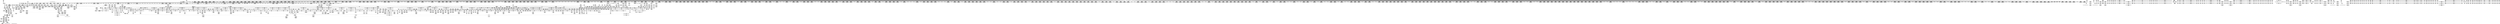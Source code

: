 digraph {
	CE0x51f0b80 [shape=record,shape=Mrecord,label="{CE0x51f0b80|i32_934|*Constant*|*SummSink*}"]
	CE0x51840e0 [shape=record,shape=Mrecord,label="{CE0x51840e0|2472:_%struct.cred*,_:_CRE_2957,2958_}"]
	CE0x517ae00 [shape=record,shape=Mrecord,label="{CE0x517ae00|2472:_%struct.cred*,_:_CRE_2594,2596_|*MultipleSource*|Function::task_sid&Arg::task::|security/selinux/hooks.c,208|Function::selinux_msg_queue_msgrcv&Arg::target::}"]
	CE0x5148e80 [shape=record,shape=Mrecord,label="{CE0x5148e80|i16_26|*Constant*|*SummSink*}"]
	CE0x511b010 [shape=record,shape=Mrecord,label="{CE0x511b010|_call_void_mcount()_#3|*SummSink*}"]
	CE0x510d4f0 [shape=record,shape=Mrecord,label="{CE0x510d4f0|avc_has_perm:tclass|Function::avc_has_perm&Arg::tclass::|*SummSource*}"]
	CE0x5219660 [shape=record,shape=Mrecord,label="{CE0x5219660|__rcu_read_lock:bb|*SummSource*}"]
	CE0x51f6620 [shape=record,shape=Mrecord,label="{CE0x51f6620|rcu_lock_release:map|Function::rcu_lock_release&Arg::map::}"]
	CE0x50f3930 [shape=record,shape=Mrecord,label="{CE0x50f3930|i64*_getelementptr_inbounds_(_4_x_i64_,_4_x_i64_*___llvm_gcov_ctr135,_i64_0,_i64_3)|*Constant*}"]
	CE0x519b3e0 [shape=record,shape=Mrecord,label="{CE0x519b3e0|2472:_%struct.cred*,_:_CRE_10604,10608_|*MultipleSource*|Function::task_sid&Arg::task::|security/selinux/hooks.c,208|Function::selinux_msg_queue_msgrcv&Arg::target::}"]
	CE0x5114df0 [shape=record,shape=Mrecord,label="{CE0x5114df0|__rcu_read_lock:entry|*SummSink*}"]
	CE0x5119160 [shape=record,shape=Mrecord,label="{CE0x5119160|rcu_read_lock:entry|*SummSource*}"]
	CE0x5190110 [shape=record,shape=Mrecord,label="{CE0x5190110|2472:_%struct.cred*,_:_CRE_6309,6310_}"]
	CE0x511c3b0 [shape=record,shape=Mrecord,label="{CE0x511c3b0|i64*_getelementptr_inbounds_(_13_x_i64_,_13_x_i64_*___llvm_gcov_ctr126,_i64_0,_i64_0)|*Constant*|*SummSource*}"]
	CE0x51a6310 [shape=record,shape=Mrecord,label="{CE0x51a6310|rcu_read_unlock:land.lhs.true}"]
	CE0x5249240 [shape=record,shape=Mrecord,label="{CE0x5249240|__preempt_count_sub:tmp5|./arch/x86/include/asm/preempt.h,77}"]
	CE0x51aa570 [shape=record,shape=Mrecord,label="{CE0x51aa570|GLOBAL:cred_sid|*Constant*|*SummSource*}"]
	CE0x51833d0 [shape=record,shape=Mrecord,label="{CE0x51833d0|2472:_%struct.cred*,_:_CRE_2946,2947_}"]
	CE0x519af80 [shape=record,shape=Mrecord,label="{CE0x519af80|2472:_%struct.cred*,_:_CRE_10592,10600_|*MultipleSource*|Function::task_sid&Arg::task::|security/selinux/hooks.c,208|Function::selinux_msg_queue_msgrcv&Arg::target::}"]
	CE0x511a8c0 [shape=record,shape=Mrecord,label="{CE0x511a8c0|80:_i32,_112:_i8*,_:_CRE_19,20_}"]
	CE0x5188c90 [shape=record,shape=Mrecord,label="{CE0x5188c90|2472:_%struct.cred*,_:_CRE_3152,3160_|*MultipleSource*|Function::task_sid&Arg::task::|security/selinux/hooks.c,208|Function::selinux_msg_queue_msgrcv&Arg::target::}"]
	CE0x5185c40 [shape=record,shape=Mrecord,label="{CE0x5185c40|2472:_%struct.cred*,_:_CRE_2992,3000_|*MultipleSource*|Function::task_sid&Arg::task::|security/selinux/hooks.c,208|Function::selinux_msg_queue_msgrcv&Arg::target::}"]
	CE0x51f1dc0 [shape=record,shape=Mrecord,label="{CE0x51f1dc0|rcu_read_unlock:tmp19|include/linux/rcupdate.h,933}"]
	CE0x5106650 [shape=record,shape=Mrecord,label="{CE0x5106650|80:_i32,_112:_i8*,_:_CRE_100,102_|*MultipleSource*|Function::selinux_msg_queue_msgrcv&Arg::msq::|security/selinux/hooks.c,5276}"]
	CE0x518feb0 [shape=record,shape=Mrecord,label="{CE0x518feb0|2472:_%struct.cred*,_:_CRE_6307,6308_}"]
	CE0x5106010 [shape=record,shape=Mrecord,label="{CE0x5106010|task_sid:task|Function::task_sid&Arg::task::}"]
	CE0x5178490 [shape=record,shape=Mrecord,label="{CE0x5178490|2472:_%struct.cred*,_:_CRE_2416,2424_|*MultipleSource*|Function::task_sid&Arg::task::|security/selinux/hooks.c,208|Function::selinux_msg_queue_msgrcv&Arg::target::}"]
	CE0x51e7930 [shape=record,shape=Mrecord,label="{CE0x51e7930|rcu_lock_acquire:indirectgoto}"]
	CE0x51df3e0 [shape=record,shape=Mrecord,label="{CE0x51df3e0|__rcu_read_lock:tmp7|include/linux/rcupdate.h,240|*SummSource*}"]
	CE0x5166fc0 [shape=record,shape=Mrecord,label="{CE0x5166fc0|rcu_read_lock:tmp15|include/linux/rcupdate.h,882|*SummSink*}"]
	CE0x5108f40 [shape=record,shape=Mrecord,label="{CE0x5108f40|80:_i32,_112:_i8*,_:_CRE_39,40_}"]
	CE0x512ee20 [shape=record,shape=Mrecord,label="{CE0x512ee20|2472:_%struct.cred*,_:_CRE_703,704_}"]
	CE0x5170ea0 [shape=record,shape=Mrecord,label="{CE0x5170ea0|2472:_%struct.cred*,_:_CRE_1864,1872_|*MultipleSource*|Function::task_sid&Arg::task::|security/selinux/hooks.c,208|Function::selinux_msg_queue_msgrcv&Arg::target::}"]
	CE0x51b6cb0 [shape=record,shape=Mrecord,label="{CE0x51b6cb0|rcu_read_unlock:tmp1|*SummSink*}"]
	CE0x51dfce0 [shape=record,shape=Mrecord,label="{CE0x51dfce0|_call_void_asm_sideeffect_,_memory_,_dirflag_,_fpsr_,_flags_()_#3,_!dbg_!27714,_!srcloc_!27715|include/linux/rcupdate.h,239|*SummSource*}"]
	CE0x5114b30 [shape=record,shape=Mrecord,label="{CE0x5114b30|selinux_msg_queue_msgrcv:if.then|*SummSource*}"]
	CE0x51a8280 [shape=record,shape=Mrecord,label="{CE0x51a8280|task_sid:tmp25|security/selinux/hooks.c,208}"]
	CE0x51149d0 [shape=record,shape=Mrecord,label="{CE0x51149d0|80:_i32,_112:_i8*,_:_CRE_152,160_|*MultipleSource*|Function::selinux_msg_queue_msgrcv&Arg::msq::|security/selinux/hooks.c,5276}"]
	CE0x5152650 [shape=record,shape=Mrecord,label="{CE0x5152650|_call_void_rcu_lock_acquire(%struct.lockdep_map*_rcu_lock_map)_#10,_!dbg_!27711|include/linux/rcupdate.h,881|*SummSink*}"]
	CE0x5187970 [shape=record,shape=Mrecord,label="{CE0x5187970|2472:_%struct.cred*,_:_CRE_3108,3112_|*MultipleSource*|Function::task_sid&Arg::task::|security/selinux/hooks.c,208|Function::selinux_msg_queue_msgrcv&Arg::target::}"]
	CE0x512ac90 [shape=record,shape=Mrecord,label="{CE0x512ac90|rcu_read_lock:tmp17|include/linux/rcupdate.h,882}"]
	CE0x51e5800 [shape=record,shape=Mrecord,label="{CE0x51e5800|_call_void_mcount()_#3|*SummSource*}"]
	CE0x510dec0 [shape=record,shape=Mrecord,label="{CE0x510dec0|i32_(i32,_i32,_i16,_i32,_%struct.common_audit_data*)*_bitcast_(i32_(i32,_i32,_i16,_i32,_%struct.common_audit_data.495*)*_avc_has_perm_to_i32_(i32,_i32,_i16,_i32,_%struct.common_audit_data*)*)|*Constant*}"]
	CE0x51ac900 [shape=record,shape=Mrecord,label="{CE0x51ac900|rcu_read_lock:do.end}"]
	CE0x5189fb0 [shape=record,shape=Mrecord,label="{CE0x5189fb0|2472:_%struct.cred*,_:_CRE_5896,5904_|*MultipleSource*|Function::task_sid&Arg::task::|security/selinux/hooks.c,208|Function::selinux_msg_queue_msgrcv&Arg::target::}"]
	CE0x51bbec0 [shape=record,shape=Mrecord,label="{CE0x51bbec0|GLOBAL:__llvm_gcov_ctr127|Global_var:__llvm_gcov_ctr127|*SummSource*}"]
	CE0x51ad380 [shape=record,shape=Mrecord,label="{CE0x51ad380|rcu_read_lock:if.end|*SummSource*}"]
	CE0x521cfa0 [shape=record,shape=Mrecord,label="{CE0x521cfa0|__rcu_read_lock:tmp4|include/linux/rcupdate.h,239|*SummSource*}"]
	CE0x51a4ed0 [shape=record,shape=Mrecord,label="{CE0x51a4ed0|rcu_read_unlock:tmp13|include/linux/rcupdate.h,933}"]
	CE0x5176300 [shape=record,shape=Mrecord,label="{CE0x5176300|2472:_%struct.cred*,_:_CRE_2272,2280_|*MultipleSource*|Function::task_sid&Arg::task::|security/selinux/hooks.c,208|Function::selinux_msg_queue_msgrcv&Arg::target::}"]
	CE0x512df90 [shape=record,shape=Mrecord,label="{CE0x512df90|selinux_msg_queue_msgrcv:ipc_id|security/selinux/hooks.c,5280|*SummSource*}"]
	CE0x51e1840 [shape=record,shape=Mrecord,label="{CE0x51e1840|__rcu_read_lock:tmp|*SummSink*}"]
	CE0x521c0f0 [shape=record,shape=Mrecord,label="{CE0x521c0f0|__rcu_read_unlock:tmp|*SummSource*}"]
	CE0x5173600 [shape=record,shape=Mrecord,label="{CE0x5173600|2472:_%struct.cred*,_:_CRE_2040,2044_|*MultipleSource*|Function::task_sid&Arg::task::|security/selinux/hooks.c,208|Function::selinux_msg_queue_msgrcv&Arg::target::}"]
	CE0x51c0390 [shape=record,shape=Mrecord,label="{CE0x51c0390|rcu_read_lock:tmp12|include/linux/rcupdate.h,882|*SummSink*}"]
	CE0x51529a0 [shape=record,shape=Mrecord,label="{CE0x51529a0|_call_void_rcu_lock_acquire(%struct.lockdep_map*_rcu_lock_map)_#10,_!dbg_!27711|include/linux/rcupdate.h,881|*SummSource*}"]
	CE0x5162220 [shape=record,shape=Mrecord,label="{CE0x5162220|rcu_read_lock:tmp3|*SummSource*}"]
	CE0x515c4e0 [shape=record,shape=Mrecord,label="{CE0x515c4e0|i64*_getelementptr_inbounds_(_4_x_i64_,_4_x_i64_*___llvm_gcov_ctr128,_i64_0,_i64_2)|*Constant*|*SummSource*}"]
	CE0x5122ea0 [shape=record,shape=Mrecord,label="{CE0x5122ea0|2472:_%struct.cred*,_:_CRE_560,568_|*MultipleSource*|Function::task_sid&Arg::task::|security/selinux/hooks.c,208|Function::selinux_msg_queue_msgrcv&Arg::target::}"]
	CE0x51f8fb0 [shape=record,shape=Mrecord,label="{CE0x51f8fb0|__preempt_count_add:do.end}"]
	CE0x5115220 [shape=record,shape=Mrecord,label="{CE0x5115220|task_sid:do.end|*SummSink*}"]
	CE0x51105c0 [shape=record,shape=Mrecord,label="{CE0x51105c0|i64_2|*Constant*|*SummSink*}"]
	CE0x51f4de0 [shape=record,shape=Mrecord,label="{CE0x51f4de0|rcu_read_unlock:tmp21|include/linux/rcupdate.h,935|*SummSink*}"]
	CE0x51f8440 [shape=record,shape=Mrecord,label="{CE0x51f8440|__rcu_read_lock:do.end|*SummSource*}"]
	CE0x51b1940 [shape=record,shape=Mrecord,label="{CE0x51b1940|GLOBAL:task_sid.__warned|Global_var:task_sid.__warned|*SummSource*}"]
	CE0x516f680 [shape=record,shape=Mrecord,label="{CE0x516f680|_call_void_lockdep_rcu_suspicious(i8*_getelementptr_inbounds_(_25_x_i8_,_25_x_i8_*_.str3,_i32_0,_i32_0),_i32_208,_i8*_getelementptr_inbounds_(_41_x_i8_,_41_x_i8_*_.str44,_i32_0,_i32_0))_#10,_!dbg_!27732|security/selinux/hooks.c,208}"]
	CE0x512bc00 [shape=record,shape=Mrecord,label="{CE0x512bc00|i64_0|*Constant*}"]
	CE0x50fe720 [shape=record,shape=Mrecord,label="{CE0x50fe720|80:_i32,_112:_i8*,_:_CRE_47,48_}"]
	CE0x51e4ae0 [shape=record,shape=Mrecord,label="{CE0x51e4ae0|rcu_read_unlock:call|include/linux/rcupdate.h,933|*SummSource*}"]
	CE0x51868d0 [shape=record,shape=Mrecord,label="{CE0x51868d0|2472:_%struct.cred*,_:_CRE_3048,3056_|*MultipleSource*|Function::task_sid&Arg::task::|security/selinux/hooks.c,208|Function::selinux_msg_queue_msgrcv&Arg::target::}"]
	CE0x50f41a0 [shape=record,shape=Mrecord,label="{CE0x50f41a0|GLOBAL:__preempt_count|Global_var:__preempt_count|*SummSink*}"]
	CE0x5166e40 [shape=record,shape=Mrecord,label="{CE0x5166e40|rcu_read_lock:tmp15|include/linux/rcupdate.h,882|*SummSource*}"]
	CE0x51197d0 [shape=record,shape=Mrecord,label="{CE0x51197d0|cred_sid:tmp5|security/selinux/hooks.c,196}"]
	CE0x516ffa0 [shape=record,shape=Mrecord,label="{CE0x516ffa0|2472:_%struct.cred*,_:_CRE_784,1808_|*MultipleSource*|Function::task_sid&Arg::task::|security/selinux/hooks.c,208|Function::selinux_msg_queue_msgrcv&Arg::target::}"]
	CE0x51b1da0 [shape=record,shape=Mrecord,label="{CE0x51b1da0|0:_i8,_:_GCMR_task_sid.__warned_internal_global_i8_0,_section_.data.unlikely_,_align_1:_elem_0:default:}"]
	CE0x5116da0 [shape=record,shape=Mrecord,label="{CE0x5116da0|_ret_i32_%call7,_!dbg_!27749|security/selinux/hooks.c,210}"]
	CE0x51ca0c0 [shape=record,shape=Mrecord,label="{CE0x51ca0c0|_call_void_mcount()_#3|*SummSource*}"]
	CE0x51e5900 [shape=record,shape=Mrecord,label="{CE0x51e5900|_call_void_mcount()_#3|*SummSink*}"]
	CE0x51ffd20 [shape=record,shape=Mrecord,label="{CE0x51ffd20|%struct.lockdep_map*_null|*Constant*}"]
	CE0x5195750 [shape=record,shape=Mrecord,label="{CE0x5195750|2472:_%struct.cred*,_:_CRE_6472,6474_|*MultipleSource*|Function::task_sid&Arg::task::|security/selinux/hooks.c,208|Function::selinux_msg_queue_msgrcv&Arg::target::}"]
	CE0x51e0d10 [shape=record,shape=Mrecord,label="{CE0x51e0d10|i64*_getelementptr_inbounds_(_11_x_i64_,_11_x_i64_*___llvm_gcov_ctr132,_i64_0,_i64_8)|*Constant*}"]
	CE0x518ffe0 [shape=record,shape=Mrecord,label="{CE0x518ffe0|2472:_%struct.cred*,_:_CRE_6308,6309_}"]
	CE0x51bc1c0 [shape=record,shape=Mrecord,label="{CE0x51bc1c0|rcu_read_lock:tmp5|include/linux/rcupdate.h,882}"]
	CE0x51130a0 [shape=record,shape=Mrecord,label="{CE0x51130a0|selinux_msg_queue_msgrcv:tmp7|security/selinux/hooks.c,5282}"]
	CE0x518c620 [shape=record,shape=Mrecord,label="{CE0x518c620|2472:_%struct.cred*,_:_CRE_6168,6176_|*MultipleSource*|Function::task_sid&Arg::task::|security/selinux/hooks.c,208|Function::selinux_msg_queue_msgrcv&Arg::target::}"]
	CE0x5115820 [shape=record,shape=Mrecord,label="{CE0x5115820|2472:_%struct.cred*,_:_CRE_20,24_|*MultipleSource*|Function::task_sid&Arg::task::|security/selinux/hooks.c,208|Function::selinux_msg_queue_msgrcv&Arg::target::}"]
	CE0x5199080 [shape=record,shape=Mrecord,label="{CE0x5199080|2472:_%struct.cred*,_:_CRE_6660,6664_|*MultipleSource*|Function::task_sid&Arg::task::|security/selinux/hooks.c,208|Function::selinux_msg_queue_msgrcv&Arg::target::}"]
	CE0x51267a0 [shape=record,shape=Mrecord,label="{CE0x51267a0|task_sid:tmp14|security/selinux/hooks.c,208}"]
	CE0x515ef70 [shape=record,shape=Mrecord,label="{CE0x515ef70|rcu_read_unlock:tmp5|include/linux/rcupdate.h,933|*SummSource*}"]
	CE0x51ed170 [shape=record,shape=Mrecord,label="{CE0x51ed170|rcu_read_unlock:tmp7|include/linux/rcupdate.h,933|*SummSource*}"]
	CE0x524b580 [shape=record,shape=Mrecord,label="{CE0x524b580|__preempt_count_sub:tmp1|*SummSink*}"]
	CE0x511aa50 [shape=record,shape=Mrecord,label="{CE0x511aa50|80:_i32,_112:_i8*,_:_CRE_21,22_}"]
	CE0x518b740 [shape=record,shape=Mrecord,label="{CE0x518b740|2472:_%struct.cred*,_:_CRE_5984,5992_|*MultipleSource*|Function::task_sid&Arg::task::|security/selinux/hooks.c,208|Function::selinux_msg_queue_msgrcv&Arg::target::}"]
	CE0x521e0b0 [shape=record,shape=Mrecord,label="{CE0x521e0b0|i64_ptrtoint_(i8*_blockaddress(_rcu_lock_acquire,_%__here)_to_i64)|*Constant*|*SummSource*}"]
	CE0x5205ff0 [shape=record,shape=Mrecord,label="{CE0x5205ff0|_call_void_lock_release(%struct.lockdep_map*_%map,_i32_1,_i64_ptrtoint_(i8*_blockaddress(_rcu_lock_release,_%__here)_to_i64))_#10,_!dbg_!27716|include/linux/rcupdate.h,423|*SummSource*}"]
	CE0x51de0d0 [shape=record,shape=Mrecord,label="{CE0x51de0d0|rcu_read_unlock:tmp15|include/linux/rcupdate.h,933}"]
	CE0x5103e70 [shape=record,shape=Mrecord,label="{CE0x5103e70|80:_i32,_112:_i8*,_:_CRE_8,9_}"]
	CE0x5222e80 [shape=record,shape=Mrecord,label="{CE0x5222e80|__preempt_count_sub:val|Function::__preempt_count_sub&Arg::val::|*SummSource*}"]
	CE0x5196a10 [shape=record,shape=Mrecord,label="{CE0x5196a10|2472:_%struct.cred*,_:_CRE_6520,6528_|*MultipleSource*|Function::task_sid&Arg::task::|security/selinux/hooks.c,208|Function::selinux_msg_queue_msgrcv&Arg::target::}"]
	CE0x50fca60 [shape=record,shape=Mrecord,label="{CE0x50fca60|task_sid:if.then}"]
	CE0x51e2ba0 [shape=record,shape=Mrecord,label="{CE0x51e2ba0|i64*_getelementptr_inbounds_(_4_x_i64_,_4_x_i64_*___llvm_gcov_ctr128,_i64_0,_i64_0)|*Constant*|*SummSource*}"]
	CE0x5114310 [shape=record,shape=Mrecord,label="{CE0x5114310|_call_void_mcount()_#3|*SummSource*}"]
	CE0x51f5610 [shape=record,shape=Mrecord,label="{CE0x51f5610|rcu_read_unlock:tmp22|include/linux/rcupdate.h,935|*SummSink*}"]
	CE0x51b44d0 [shape=record,shape=Mrecord,label="{CE0x51b44d0|task_sid:tmp12|security/selinux/hooks.c,208|*SummSource*}"]
	CE0x512d000 [shape=record,shape=Mrecord,label="{CE0x512d000|_ret_void,_!dbg_!27717|include/linux/rcupdate.h,419|*SummSource*}"]
	CE0x5113d90 [shape=record,shape=Mrecord,label="{CE0x5113d90|selinux_msg_queue_msgrcv:tmp7|security/selinux/hooks.c,5282|*SummSource*}"]
	CE0x512fb80 [shape=record,shape=Mrecord,label="{CE0x512fb80|2472:_%struct.cred*,_:_CRE_772,776_|*MultipleSource*|Function::task_sid&Arg::task::|security/selinux/hooks.c,208|Function::selinux_msg_queue_msgrcv&Arg::target::}"]
	CE0x51576c0 [shape=record,shape=Mrecord,label="{CE0x51576c0|task_sid:tmp1|*SummSink*}"]
	CE0x5148a70 [shape=record,shape=Mrecord,label="{CE0x5148a70|i16_26|*Constant*}"]
	CE0x517bd00 [shape=record,shape=Mrecord,label="{CE0x517bd00|2472:_%struct.cred*,_:_CRE_2664,2672_|*MultipleSource*|Function::task_sid&Arg::task::|security/selinux/hooks.c,208|Function::selinux_msg_queue_msgrcv&Arg::target::}"]
	CE0x5186050 [shape=record,shape=Mrecord,label="{CE0x5186050|2472:_%struct.cred*,_:_CRE_3008,3024_|*MultipleSource*|Function::task_sid&Arg::task::|security/selinux/hooks.c,208|Function::selinux_msg_queue_msgrcv&Arg::target::}"]
	CE0x5190cf0 [shape=record,shape=Mrecord,label="{CE0x5190cf0|2472:_%struct.cred*,_:_CRE_6319,6320_}"]
	CE0x5211b60 [shape=record,shape=Mrecord,label="{CE0x5211b60|__preempt_count_sub:bb|*SummSource*}"]
	CE0x5192120 [shape=record,shape=Mrecord,label="{CE0x5192120|2472:_%struct.cred*,_:_CRE_6336,6337_}"]
	CE0x5107a70 [shape=record,shape=Mrecord,label="{CE0x5107a70|selinux_msg_queue_msgrcv:bb}"]
	CE0x5161a20 [shape=record,shape=Mrecord,label="{CE0x5161a20|i64*_getelementptr_inbounds_(_2_x_i64_,_2_x_i64_*___llvm_gcov_ctr131,_i64_0,_i64_1)|*Constant*|*SummSink*}"]
	CE0x50fc220 [shape=record,shape=Mrecord,label="{CE0x50fc220|40:_i8*,_:_CRE_16,24_|*MultipleSource*|Function::selinux_msg_queue_msgrcv&Arg::msg::|security/selinux/hooks.c,5277}"]
	CE0x51221b0 [shape=record,shape=Mrecord,label="{CE0x51221b0|2472:_%struct.cred*,_:_CRE_504,512_|*MultipleSource*|Function::task_sid&Arg::task::|security/selinux/hooks.c,208|Function::selinux_msg_queue_msgrcv&Arg::target::}"]
	CE0x5125bb0 [shape=record,shape=Mrecord,label="{CE0x5125bb0|2472:_%struct.cred*,_:_CRE_701,702_}"]
	CE0x5200970 [shape=record,shape=Mrecord,label="{CE0x5200970|i64_1|*Constant*}"]
	CE0x5118ea0 [shape=record,shape=Mrecord,label="{CE0x5118ea0|rcu_read_lock:if.then}"]
	CE0x52224a0 [shape=record,shape=Mrecord,label="{CE0x52224a0|__preempt_count_sub:entry}"]
	CE0x5209190 [shape=record,shape=Mrecord,label="{CE0x5209190|i64*_getelementptr_inbounds_(_4_x_i64_,_4_x_i64_*___llvm_gcov_ctr135,_i64_0,_i64_0)|*Constant*|*SummSink*}"]
	CE0x517ece0 [shape=record,shape=Mrecord,label="{CE0x517ece0|2472:_%struct.cred*,_:_CRE_2848,2856_|*MultipleSource*|Function::task_sid&Arg::task::|security/selinux/hooks.c,208|Function::selinux_msg_queue_msgrcv&Arg::target::}"]
	CE0x511f7e0 [shape=record,shape=Mrecord,label="{CE0x511f7e0|selinux_msg_queue_msgrcv:tmp11|security/selinux/hooks.c,5284|*SummSink*}"]
	CE0x5129070 [shape=record,shape=Mrecord,label="{CE0x5129070|selinux_msg_queue_msgrcv:call7|security/selinux/hooks.c,5285}"]
	CE0x51985e0 [shape=record,shape=Mrecord,label="{CE0x51985e0|2472:_%struct.cred*,_:_CRE_6632,6640_|*MultipleSource*|Function::task_sid&Arg::task::|security/selinux/hooks.c,208|Function::selinux_msg_queue_msgrcv&Arg::target::}"]
	CE0x5162a60 [shape=record,shape=Mrecord,label="{CE0x5162a60|i64*_getelementptr_inbounds_(_2_x_i64_,_2_x_i64_*___llvm_gcov_ctr131,_i64_0,_i64_1)|*Constant*}"]
	CE0x5151200 [shape=record,shape=Mrecord,label="{CE0x5151200|2472:_%struct.cred*,_:_CRE_32,40_|*MultipleSource*|Function::task_sid&Arg::task::|security/selinux/hooks.c,208|Function::selinux_msg_queue_msgrcv&Arg::target::}"]
	CE0x51ed2a0 [shape=record,shape=Mrecord,label="{CE0x51ed2a0|rcu_read_unlock:tmp7|include/linux/rcupdate.h,933|*SummSink*}"]
	CE0x517c480 [shape=record,shape=Mrecord,label="{CE0x517c480|2472:_%struct.cred*,_:_CRE_2692,2696_|*MultipleSource*|Function::task_sid&Arg::task::|security/selinux/hooks.c,208|Function::selinux_msg_queue_msgrcv&Arg::target::}"]
	CE0x5124160 [shape=record,shape=Mrecord,label="{CE0x5124160|2472:_%struct.cred*,_:_CRE_640,644_|*MultipleSource*|Function::task_sid&Arg::task::|security/selinux/hooks.c,208|Function::selinux_msg_queue_msgrcv&Arg::target::}"]
	CE0x520fd10 [shape=record,shape=Mrecord,label="{CE0x520fd10|_call_void_asm_addl_$1,_%gs:$0_,_*m,ri,*m,_dirflag_,_fpsr_,_flags_(i32*___preempt_count,_i32_%sub,_i32*___preempt_count)_#3,_!dbg_!27717,_!srcloc_!27718|./arch/x86/include/asm/preempt.h,77|*SummSink*}"]
	CE0x51b7a20 [shape=record,shape=Mrecord,label="{CE0x51b7a20|rcu_read_lock:land.lhs.true}"]
	CE0x511ca50 [shape=record,shape=Mrecord,label="{CE0x511ca50|_ret_void,_!dbg_!27735|include/linux/rcupdate.h,884|*SummSource*}"]
	CE0x5218910 [shape=record,shape=Mrecord,label="{CE0x5218910|i64*_getelementptr_inbounds_(_4_x_i64_,_4_x_i64_*___llvm_gcov_ctr135,_i64_0,_i64_2)|*Constant*|*SummSource*}"]
	CE0x51b8e30 [shape=record,shape=Mrecord,label="{CE0x51b8e30|rcu_read_unlock:do.end}"]
	CE0x5159b50 [shape=record,shape=Mrecord,label="{CE0x5159b50|_call_void_rcu_lock_acquire(%struct.lockdep_map*_rcu_lock_map)_#10,_!dbg_!27711|include/linux/rcupdate.h,881}"]
	CE0x51668d0 [shape=record,shape=Mrecord,label="{CE0x51668d0|rcu_read_lock:tmp14|include/linux/rcupdate.h,882|*SummSource*}"]
	CE0x512a540 [shape=record,shape=Mrecord,label="{CE0x512a540|avc_has_perm:ssid|Function::avc_has_perm&Arg::ssid::}"]
	CE0x5162290 [shape=record,shape=Mrecord,label="{CE0x5162290|rcu_read_lock:tmp3|*SummSink*}"]
	CE0x51bf3b0 [shape=record,shape=Mrecord,label="{CE0x51bf3b0|rcu_read_lock:tmp9|include/linux/rcupdate.h,882|*SummSource*}"]
	CE0x51d5160 [shape=record,shape=Mrecord,label="{CE0x51d5160|cred_sid:bb}"]
	CE0x517ac20 [shape=record,shape=Mrecord,label="{CE0x517ac20|2472:_%struct.cred*,_:_CRE_2592,2594_|*MultipleSource*|Function::task_sid&Arg::task::|security/selinux/hooks.c,208|Function::selinux_msg_queue_msgrcv&Arg::target::}"]
	CE0x517d710 [shape=record,shape=Mrecord,label="{CE0x517d710|2472:_%struct.cred*,_:_CRE_2760,2768_|*MultipleSource*|Function::task_sid&Arg::task::|security/selinux/hooks.c,208|Function::selinux_msg_queue_msgrcv&Arg::target::}"]
	CE0x5123440 [shape=record,shape=Mrecord,label="{CE0x5123440|2472:_%struct.cred*,_:_CRE_584,592_|*MultipleSource*|Function::task_sid&Arg::task::|security/selinux/hooks.c,208|Function::selinux_msg_queue_msgrcv&Arg::target::}"]
	CE0x521cda0 [shape=record,shape=Mrecord,label="{CE0x521cda0|i64*_getelementptr_inbounds_(_4_x_i64_,_4_x_i64_*___llvm_gcov_ctr129,_i64_0,_i64_2)|*Constant*|*SummSink*}"]
	CE0x52136e0 [shape=record,shape=Mrecord,label="{CE0x52136e0|_call_void_mcount()_#3}"]
	CE0x51aaa40 [shape=record,shape=Mrecord,label="{CE0x51aaa40|cred_sid:entry}"]
	CE0x5126310 [shape=record,shape=Mrecord,label="{CE0x5126310|i64_7|*Constant*|*SummSink*}"]
	CE0x5208ab0 [shape=record,shape=Mrecord,label="{CE0x5208ab0|i64*_getelementptr_inbounds_(_4_x_i64_,_4_x_i64_*___llvm_gcov_ctr135,_i64_0,_i64_0)|*Constant*}"]
	CE0x5104250 [shape=record,shape=Mrecord,label="{CE0x5104250|2472:_%struct.cred*,_:_CRE_424,428_|*MultipleSource*|Function::task_sid&Arg::task::|security/selinux/hooks.c,208|Function::selinux_msg_queue_msgrcv&Arg::target::}"]
	CE0x5191410 [shape=record,shape=Mrecord,label="{CE0x5191410|2472:_%struct.cred*,_:_CRE_6325,6326_}"]
	CE0x521b5d0 [shape=record,shape=Mrecord,label="{CE0x521b5d0|i64*_getelementptr_inbounds_(_4_x_i64_,_4_x_i64_*___llvm_gcov_ctr133,_i64_0,_i64_1)|*Constant*|*SummSource*}"]
	CE0x5207a30 [shape=record,shape=Mrecord,label="{CE0x5207a30|_call_void___preempt_count_sub(i32_1)_#10,_!dbg_!27715|include/linux/rcupdate.h,244}"]
	CE0x511d1f0 [shape=record,shape=Mrecord,label="{CE0x511d1f0|i32_0|*Constant*}"]
	CE0x51181a0 [shape=record,shape=Mrecord,label="{CE0x51181a0|80:_i32,_112:_i8*,_:_CRE_34,35_}"]
	CE0x52080c0 [shape=record,shape=Mrecord,label="{CE0x52080c0|_call_void_asm_addl_$1,_%gs:$0_,_*m,ri,*m,_dirflag_,_fpsr_,_flags_(i32*___preempt_count,_i32_%val,_i32*___preempt_count)_#3,_!dbg_!27714,_!srcloc_!27717|./arch/x86/include/asm/preempt.h,72|*SummSource*}"]
	CE0x51e9a60 [shape=record,shape=Mrecord,label="{CE0x51e9a60|_call_void_asm_sideeffect_,_memory_,_dirflag_,_fpsr_,_flags_()_#3,_!dbg_!27711,_!srcloc_!27714|include/linux/rcupdate.h,244|*SummSource*}"]
	CE0x51f8c10 [shape=record,shape=Mrecord,label="{CE0x51f8c10|__rcu_read_unlock:tmp6|include/linux/rcupdate.h,245}"]
	CE0x5193c70 [shape=record,shape=Mrecord,label="{CE0x5193c70|2472:_%struct.cred*,_:_CRE_6359,6360_}"]
	CE0x5248980 [shape=record,shape=Mrecord,label="{CE0x5248980|i64*_getelementptr_inbounds_(_4_x_i64_,_4_x_i64_*___llvm_gcov_ctr134,_i64_0,_i64_0)|*Constant*|*SummSource*}"]
	CE0x51e8c70 [shape=record,shape=Mrecord,label="{CE0x51e8c70|__rcu_read_unlock:tmp2|*SummSink*}"]
	CE0x5104430 [shape=record,shape=Mrecord,label="{CE0x5104430|2472:_%struct.cred*,_:_CRE_432,440_|*MultipleSource*|Function::task_sid&Arg::task::|security/selinux/hooks.c,208|Function::selinux_msg_queue_msgrcv&Arg::target::}"]
	CE0x51e6e10 [shape=record,shape=Mrecord,label="{CE0x51e6e10|rcu_read_unlock:tobool|include/linux/rcupdate.h,933|*SummSink*}"]
	CE0x5187310 [shape=record,shape=Mrecord,label="{CE0x5187310|2472:_%struct.cred*,_:_CRE_3088,3096_|*MultipleSource*|Function::task_sid&Arg::task::|security/selinux/hooks.c,208|Function::selinux_msg_queue_msgrcv&Arg::target::}"]
	CE0x5104070 [shape=record,shape=Mrecord,label="{CE0x5104070|2472:_%struct.cred*,_:_CRE_416,424_|*MultipleSource*|Function::task_sid&Arg::task::|security/selinux/hooks.c,208|Function::selinux_msg_queue_msgrcv&Arg::target::}"]
	CE0x5127b90 [shape=record,shape=Mrecord,label="{CE0x5127b90|selinux_msg_queue_msgrcv:tmp12|security/selinux/hooks.c,5285|*SummSource*}"]
	CE0x50f9d30 [shape=record,shape=Mrecord,label="{CE0x50f9d30|i64*_getelementptr_inbounds_(_5_x_i64_,_5_x_i64_*___llvm_gcov_ctr309,_i64_0,_i64_0)|*Constant*|*SummSink*}"]
	CE0x5170330 [shape=record,shape=Mrecord,label="{CE0x5170330|2472:_%struct.cred*,_:_CRE_1816,1817_|*MultipleSource*|Function::task_sid&Arg::task::|security/selinux/hooks.c,208|Function::selinux_msg_queue_msgrcv&Arg::target::}"]
	CE0x51773b0 [shape=record,shape=Mrecord,label="{CE0x51773b0|2472:_%struct.cred*,_:_CRE_2344,2352_|*MultipleSource*|Function::task_sid&Arg::task::|security/selinux/hooks.c,208|Function::selinux_msg_queue_msgrcv&Arg::target::}"]
	CE0x511d9b0 [shape=record,shape=Mrecord,label="{CE0x511d9b0|80:_i32,_112:_i8*,_:_CRE_184,192_|*MultipleSource*|Function::selinux_msg_queue_msgrcv&Arg::msq::|security/selinux/hooks.c,5276}"]
	CE0x5101510 [shape=record,shape=Mrecord,label="{CE0x5101510|GLOBAL:rcu_read_lock|*Constant*}"]
	CE0x5171bc0 [shape=record,shape=Mrecord,label="{CE0x5171bc0|2472:_%struct.cred*,_:_CRE_1920,1928_|*MultipleSource*|Function::task_sid&Arg::task::|security/selinux/hooks.c,208|Function::selinux_msg_queue_msgrcv&Arg::target::}"]
	CE0x510f870 [shape=record,shape=Mrecord,label="{CE0x510f870|_ret_i32_%retval.0,_!dbg_!27728|security/selinux/avc.c,775|*SummSink*}"]
	CE0x5119a90 [shape=record,shape=Mrecord,label="{CE0x5119a90|2472:_%struct.cred*,_:_CRE_232,240_|*MultipleSource*|Function::task_sid&Arg::task::|security/selinux/hooks.c,208|Function::selinux_msg_queue_msgrcv&Arg::target::}"]
	CE0x521e9f0 [shape=record,shape=Mrecord,label="{CE0x521e9f0|i64*_getelementptr_inbounds_(_4_x_i64_,_4_x_i64_*___llvm_gcov_ctr130,_i64_0,_i64_3)|*Constant*|*SummSink*}"]
	CE0x518f9f0 [shape=record,shape=Mrecord,label="{CE0x518f9f0|2472:_%struct.cred*,_:_CRE_6303,6304_}"]
	CE0x51f8a00 [shape=record,shape=Mrecord,label="{CE0x51f8a00|rcu_lock_release:tmp3|*SummSource*}"]
	CE0x5203ab0 [shape=record,shape=Mrecord,label="{CE0x5203ab0|rcu_lock_release:tmp7}"]
	CE0x510eb80 [shape=record,shape=Mrecord,label="{CE0x510eb80|selinux_msg_queue_msgrcv:tmp3|security/selinux/hooks.c,5276|*SummSource*}"]
	CE0x51a74a0 [shape=record,shape=Mrecord,label="{CE0x51a74a0|i64*_getelementptr_inbounds_(_13_x_i64_,_13_x_i64_*___llvm_gcov_ctr126,_i64_0,_i64_10)|*Constant*|*SummSource*}"]
	CE0x51256d0 [shape=record,shape=Mrecord,label="{CE0x51256d0|2472:_%struct.cred*,_:_CRE_692,693_}"]
	CE0x5109e70 [shape=record,shape=Mrecord,label="{CE0x5109e70|80:_i32,_112:_i8*,_:_CRE_84,88_|*MultipleSource*|Function::selinux_msg_queue_msgrcv&Arg::msq::|security/selinux/hooks.c,5276}"]
	CE0x5150df0 [shape=record,shape=Mrecord,label="{CE0x5150df0|i32_22|*Constant*|*SummSource*}"]
	CE0x512edb0 [shape=record,shape=Mrecord,label="{CE0x512edb0|avc_has_perm:tsid|Function::avc_has_perm&Arg::tsid::|*SummSource*}"]
	CE0x51252a0 [shape=record,shape=Mrecord,label="{CE0x51252a0|2472:_%struct.cred*,_:_CRE_689,690_}"]
	CE0x5115670 [shape=record,shape=Mrecord,label="{CE0x5115670|i64_2|*Constant*}"]
	CE0x51b13b0 [shape=record,shape=Mrecord,label="{CE0x51b13b0|task_sid:tmp8|security/selinux/hooks.c,208|*SummSink*}"]
	CE0x516ef10 [shape=record,shape=Mrecord,label="{CE0x516ef10|i8_1|*Constant*}"]
	CE0x51acca0 [shape=record,shape=Mrecord,label="{CE0x51acca0|rcu_read_lock:do.end|*SummSink*}"]
	CE0x5162cf0 [shape=record,shape=Mrecord,label="{CE0x5162cf0|i64*_getelementptr_inbounds_(_2_x_i64_,_2_x_i64_*___llvm_gcov_ctr131,_i64_0,_i64_1)|*Constant*|*SummSource*}"]
	CE0x5125b10 [shape=record,shape=Mrecord,label="{CE0x5125b10|2472:_%struct.cred*,_:_CRE_700,701_}"]
	CE0x5183630 [shape=record,shape=Mrecord,label="{CE0x5183630|2472:_%struct.cred*,_:_CRE_2948,2949_}"]
	CE0x511e640 [shape=record,shape=Mrecord,label="{CE0x511e640|80:_i32,_112:_i8*,_:_CRE_52,53_}"]
	CE0x515ba10 [shape=record,shape=Mrecord,label="{CE0x515ba10|COLLAPSED:_GCMRE___llvm_gcov_ctr126_internal_global_13_x_i64_zeroinitializer:_elem_0:default:}"]
	CE0x5249630 [shape=record,shape=Mrecord,label="{CE0x5249630|i64*_getelementptr_inbounds_(_4_x_i64_,_4_x_i64_*___llvm_gcov_ctr134,_i64_0,_i64_1)|*Constant*}"]
	CE0x51f85c0 [shape=record,shape=Mrecord,label="{CE0x51f85c0|__rcu_read_lock:do.end|*SummSink*}"]
	CE0x515e1d0 [shape=record,shape=Mrecord,label="{CE0x515e1d0|cred_sid:tmp|*SummSource*}"]
	CE0x5107380 [shape=record,shape=Mrecord,label="{CE0x5107380|80:_i32,_112:_i8*,_:_CRE_9,10_}"]
	CE0x51b90b0 [shape=record,shape=Mrecord,label="{CE0x51b90b0|rcu_read_unlock:tmp5|include/linux/rcupdate.h,933}"]
	CE0x51cde80 [shape=record,shape=Mrecord,label="{CE0x51cde80|__preempt_count_sub:do.end|*SummSink*}"]
	CE0x51acb70 [shape=record,shape=Mrecord,label="{CE0x51acb70|rcu_read_lock:do.end|*SummSource*}"]
	CE0x5125a00 [shape=record,shape=Mrecord,label="{CE0x5125a00|2472:_%struct.cred*,_:_CRE_698,699_}"]
	CE0x5171440 [shape=record,shape=Mrecord,label="{CE0x5171440|2472:_%struct.cred*,_:_CRE_1888,1896_|*MultipleSource*|Function::task_sid&Arg::task::|security/selinux/hooks.c,208|Function::selinux_msg_queue_msgrcv&Arg::target::}"]
	CE0x5185e60 [shape=record,shape=Mrecord,label="{CE0x5185e60|2472:_%struct.cred*,_:_CRE_3000,3008_|*MultipleSource*|Function::task_sid&Arg::task::|security/selinux/hooks.c,208|Function::selinux_msg_queue_msgrcv&Arg::target::}"]
	CE0x5111600 [shape=record,shape=Mrecord,label="{CE0x5111600|i8_4|*Constant*|*SummSource*}"]
	CE0x50fc6b0 [shape=record,shape=Mrecord,label="{CE0x50fc6b0|40:_i8*,_:_CRE_40,48_|*MultipleSource*|Function::selinux_msg_queue_msgrcv&Arg::msg::|security/selinux/hooks.c,5277}"]
	CE0x51b7720 [shape=record,shape=Mrecord,label="{CE0x51b7720|rcu_read_lock:land.lhs.true2}"]
	CE0x51bc9f0 [shape=record,shape=Mrecord,label="{CE0x51bc9f0|rcu_read_lock:tmp4|include/linux/rcupdate.h,882|*SummSource*}"]
	CE0x51719e0 [shape=record,shape=Mrecord,label="{CE0x51719e0|2472:_%struct.cred*,_:_CRE_1912,1920_|*MultipleSource*|Function::task_sid&Arg::task::|security/selinux/hooks.c,208|Function::selinux_msg_queue_msgrcv&Arg::target::}"]
	CE0x510e860 [shape=record,shape=Mrecord,label="{CE0x510e860|selinux_msg_queue_msgrcv:msg|Function::selinux_msg_queue_msgrcv&Arg::msg::}"]
	CE0x51a6b20 [shape=record,shape=Mrecord,label="{CE0x51a6b20|task_sid:tmp22|security/selinux/hooks.c,208}"]
	CE0x510dc60 [shape=record,shape=Mrecord,label="{CE0x510dc60|selinux_msg_queue_msgrcv:ad|security/selinux/hooks.c, 5272|*SummSource*}"]
	CE0x51f86a0 [shape=record,shape=Mrecord,label="{CE0x51f86a0|__rcu_read_lock:do.body}"]
	CE0x514bd50 [shape=record,shape=Mrecord,label="{CE0x514bd50|task_sid:land.lhs.true|*SummSource*}"]
	CE0x510a9a0 [shape=record,shape=Mrecord,label="{CE0x510a9a0|task_sid:tmp6|security/selinux/hooks.c,208|*SummSink*}"]
	CE0x51b71d0 [shape=record,shape=Mrecord,label="{CE0x51b71d0|rcu_lock_acquire:entry|*SummSink*}"]
	CE0x517dcb0 [shape=record,shape=Mrecord,label="{CE0x517dcb0|2472:_%struct.cred*,_:_CRE_2784,2792_|*MultipleSource*|Function::task_sid&Arg::task::|security/selinux/hooks.c,208|Function::selinux_msg_queue_msgrcv&Arg::target::}"]
	CE0x51ca870 [shape=record,shape=Mrecord,label="{CE0x51ca870|__preempt_count_sub:do.body|*SummSource*}"]
	CE0x51e8390 [shape=record,shape=Mrecord,label="{CE0x51e8390|rcu_read_unlock:tmp|*SummSource*}"]
	CE0x51ecf40 [shape=record,shape=Mrecord,label="{CE0x51ecf40|i64*_getelementptr_inbounds_(_4_x_i64_,_4_x_i64_*___llvm_gcov_ctr133,_i64_0,_i64_0)|*Constant*|*SummSink*}"]
	CE0x5128680 [shape=record,shape=Mrecord,label="{CE0x5128680|selinux_msg_queue_msgrcv:sid6|security/selinux/hooks.c,5285|*SummSource*}"]
	CE0x517e6b0 [shape=record,shape=Mrecord,label="{CE0x517e6b0|2472:_%struct.cred*,_:_CRE_2824,2832_|*MultipleSource*|Function::task_sid&Arg::task::|security/selinux/hooks.c,208|Function::selinux_msg_queue_msgrcv&Arg::target::}"]
	CE0x51911b0 [shape=record,shape=Mrecord,label="{CE0x51911b0|2472:_%struct.cred*,_:_CRE_6323,6324_}"]
	CE0x5115000 [shape=record,shape=Mrecord,label="{CE0x5115000|task_sid:do.end}"]
	CE0x51768a0 [shape=record,shape=Mrecord,label="{CE0x51768a0|2472:_%struct.cred*,_:_CRE_2296,2304_|*MultipleSource*|Function::task_sid&Arg::task::|security/selinux/hooks.c,208|Function::selinux_msg_queue_msgrcv&Arg::target::}"]
	CE0x51e6500 [shape=record,shape=Mrecord,label="{CE0x51e6500|i64*_getelementptr_inbounds_(_4_x_i64_,_4_x_i64_*___llvm_gcov_ctr128,_i64_0,_i64_1)|*Constant*}"]
	CE0x51abf00 [shape=record,shape=Mrecord,label="{CE0x51abf00|GLOBAL:rcu_read_unlock|*Constant*|*SummSource*}"]
	CE0x5223210 [shape=record,shape=Mrecord,label="{CE0x5223210|_ret_void,_!dbg_!27720|./arch/x86/include/asm/preempt.h,78|*SummSink*}"]
	CE0x51d1390 [shape=record,shape=Mrecord,label="{CE0x51d1390|__rcu_read_unlock:do.body|*SummSource*}"]
	CE0x512ceb0 [shape=record,shape=Mrecord,label="{CE0x512ceb0|_ret_void,_!dbg_!27717|include/linux/rcupdate.h,419}"]
	CE0x520a490 [shape=record,shape=Mrecord,label="{CE0x520a490|__preempt_count_sub:tmp2}"]
	CE0x51ce460 [shape=record,shape=Mrecord,label="{CE0x51ce460|__preempt_count_add:bb|*SummSource*}"]
	CE0x5103c90 [shape=record,shape=Mrecord,label="{CE0x5103c90|80:_i32,_112:_i8*,_:_CRE_6,7_}"]
	CE0x517a390 [shape=record,shape=Mrecord,label="{CE0x517a390|2472:_%struct.cred*,_:_CRE_2535,2536_}"]
	CE0x5117dd0 [shape=record,shape=Mrecord,label="{CE0x5117dd0|80:_i32,_112:_i8*,_:_CRE_17,18_}"]
	CE0x50f49e0 [shape=record,shape=Mrecord,label="{CE0x50f49e0|selinux_msg_queue_msgrcv:tmp4|*LoadInst*|security/selinux/hooks.c,5277|*SummSink*}"]
	CE0x51b26f0 [shape=record,shape=Mrecord,label="{CE0x51b26f0|task_sid:tobool1|security/selinux/hooks.c,208|*SummSink*}"]
	CE0x51163c0 [shape=record,shape=Mrecord,label="{CE0x51163c0|80:_i32,_112:_i8*,_:_CRE_172,176_|*MultipleSource*|Function::selinux_msg_queue_msgrcv&Arg::msq::|security/selinux/hooks.c,5276}"]
	CE0x5110780 [shape=record,shape=Mrecord,label="{CE0x5110780|i64_0|*Constant*}"]
	CE0x5166bc0 [shape=record,shape=Mrecord,label="{CE0x5166bc0|rcu_read_lock:tmp15|include/linux/rcupdate.h,882}"]
	CE0x51df0e0 [shape=record,shape=Mrecord,label="{CE0x51df0e0|rcu_read_unlock:tmp16|include/linux/rcupdate.h,933|*SummSource*}"]
	CE0x517dec0 [shape=record,shape=Mrecord,label="{CE0x517dec0|2472:_%struct.cred*,_:_CRE_2792,2800_|*MultipleSource*|Function::task_sid&Arg::task::|security/selinux/hooks.c,208|Function::selinux_msg_queue_msgrcv&Arg::target::}"]
	CE0x5120890 [shape=record,shape=Mrecord,label="{CE0x5120890|40:_i8*,_:_CRE_8,16_|*MultipleSource*|Function::selinux_msg_queue_msgrcv&Arg::msg::|security/selinux/hooks.c,5277}"]
	CE0x51c1ee0 [shape=record,shape=Mrecord,label="{CE0x51c1ee0|__preempt_count_add:bb}"]
	CE0x51728e0 [shape=record,shape=Mrecord,label="{CE0x51728e0|2472:_%struct.cred*,_:_CRE_1976,1977_|*MultipleSource*|Function::task_sid&Arg::task::|security/selinux/hooks.c,208|Function::selinux_msg_queue_msgrcv&Arg::target::}"]
	CE0x5194a60 [shape=record,shape=Mrecord,label="{CE0x5194a60|2472:_%struct.cred*,_:_CRE_6424,6432_|*MultipleSource*|Function::task_sid&Arg::task::|security/selinux/hooks.c,208|Function::selinux_msg_queue_msgrcv&Arg::target::}"]
	CE0x5165e40 [shape=record,shape=Mrecord,label="{CE0x5165e40|rcu_read_unlock:tmp11|include/linux/rcupdate.h,933|*SummSink*}"]
	CE0x5202fa0 [shape=record,shape=Mrecord,label="{CE0x5202fa0|void_(i32*,_i32,_i32*)*_asm_addl_$1,_%gs:$0_,_*m,ri,*m,_dirflag_,_fpsr_,_flags_|*SummSink*}"]
	CE0x511d7d0 [shape=record,shape=Mrecord,label="{CE0x511d7d0|80:_i32,_112:_i8*,_:_CRE_176,184_|*MultipleSource*|Function::selinux_msg_queue_msgrcv&Arg::msq::|security/selinux/hooks.c,5276}"]
	CE0x51119d0 [shape=record,shape=Mrecord,label="{CE0x51119d0|selinux_msg_queue_msgrcv:key|security/selinux/hooks.c,5280|*SummSource*}"]
	CE0x515cac0 [shape=record,shape=Mrecord,label="{CE0x515cac0|i64*_getelementptr_inbounds_(_11_x_i64_,_11_x_i64_*___llvm_gcov_ctr127,_i64_0,_i64_0)|*Constant*|*SummSource*}"]
	CE0x51eaf20 [shape=record,shape=Mrecord,label="{CE0x51eaf20|rcu_lock_acquire:tmp3|*SummSource*}"]
	CE0x50ff0b0 [shape=record,shape=Mrecord,label="{CE0x50ff0b0|80:_i32,_112:_i8*,_:_CRE_71,72_}"]
	CE0x5151b70 [shape=record,shape=Mrecord,label="{CE0x5151b70|task_sid:tmp3|*SummSource*}"]
	CE0x51f5170 [shape=record,shape=Mrecord,label="{CE0x51f5170|rcu_read_unlock:tmp22|include/linux/rcupdate.h,935|*SummSource*}"]
	CE0x520fbc0 [shape=record,shape=Mrecord,label="{CE0x520fbc0|_call_void_asm_addl_$1,_%gs:$0_,_*m,ri,*m,_dirflag_,_fpsr_,_flags_(i32*___preempt_count,_i32_%sub,_i32*___preempt_count)_#3,_!dbg_!27717,_!srcloc_!27718|./arch/x86/include/asm/preempt.h,77|*SummSource*}"]
	CE0x515a4e0 [shape=record,shape=Mrecord,label="{CE0x515a4e0|_call_void_mcount()_#3|*SummSource*}"]
	CE0x51a9bc0 [shape=record,shape=Mrecord,label="{CE0x51a9bc0|task_sid:tmp27|security/selinux/hooks.c,208|*SummSource*}"]
	CE0x518f660 [shape=record,shape=Mrecord,label="{CE0x518f660|2472:_%struct.cred*,_:_CRE_6300,6301_}"]
	CE0x5127c00 [shape=record,shape=Mrecord,label="{CE0x5127c00|selinux_msg_queue_msgrcv:tmp12|security/selinux/hooks.c,5285|*SummSink*}"]
	CE0x5179960 [shape=record,shape=Mrecord,label="{CE0x5179960|2472:_%struct.cred*,_:_CRE_2523,2524_}"]
	CE0x5157bc0 [shape=record,shape=Mrecord,label="{CE0x5157bc0|rcu_read_lock:tmp2|*SummSink*}"]
	CE0x5155e70 [shape=record,shape=Mrecord,label="{CE0x5155e70|rcu_read_unlock:call3|include/linux/rcupdate.h,933}"]
	CE0x5109030 [shape=record,shape=Mrecord,label="{CE0x5109030|80:_i32,_112:_i8*,_:_CRE_40,41_}"]
	CE0x517f310 [shape=record,shape=Mrecord,label="{CE0x517f310|2472:_%struct.cred*,_:_CRE_2872,2876_|*MultipleSource*|Function::task_sid&Arg::task::|security/selinux/hooks.c,208|Function::selinux_msg_queue_msgrcv&Arg::target::}"]
	CE0x516dad0 [shape=record,shape=Mrecord,label="{CE0x516dad0|i32_883|*Constant*}"]
	CE0x51742f0 [shape=record,shape=Mrecord,label="{CE0x51742f0|2472:_%struct.cred*,_:_CRE_2076,2080_|*MultipleSource*|Function::task_sid&Arg::task::|security/selinux/hooks.c,208|Function::selinux_msg_queue_msgrcv&Arg::target::}"]
	CE0x51f7030 [shape=record,shape=Mrecord,label="{CE0x51f7030|_call_void___rcu_read_unlock()_#10,_!dbg_!27734|include/linux/rcupdate.h,937}"]
	CE0x517f750 [shape=record,shape=Mrecord,label="{CE0x517f750|2472:_%struct.cred*,_:_CRE_2880,2884_|*MultipleSource*|Function::task_sid&Arg::task::|security/selinux/hooks.c,208|Function::selinux_msg_queue_msgrcv&Arg::target::}"]
	CE0x5151760 [shape=record,shape=Mrecord,label="{CE0x5151760|rcu_read_lock:tmp1|*SummSource*}"]
	CE0x50f6360 [shape=record,shape=Mrecord,label="{CE0x50f6360|task_sid:task|Function::task_sid&Arg::task::|*SummSink*}"]
	CE0x5150ed0 [shape=record,shape=Mrecord,label="{CE0x5150ed0|i32_22|*Constant*|*SummSink*}"]
	CE0x51b1e10 [shape=record,shape=Mrecord,label="{CE0x51b1e10|task_sid:tmp9|security/selinux/hooks.c,208|*SummSource*}"]
	CE0x515d860 [shape=record,shape=Mrecord,label="{CE0x515d860|cred_sid:tmp4|*LoadInst*|security/selinux/hooks.c,196|*SummSource*}"]
	CE0x51744d0 [shape=record,shape=Mrecord,label="{CE0x51744d0|2472:_%struct.cred*,_:_CRE_2080,2088_|*MultipleSource*|Function::task_sid&Arg::task::|security/selinux/hooks.c,208|Function::selinux_msg_queue_msgrcv&Arg::target::}"]
	CE0x5202b50 [shape=record,shape=Mrecord,label="{CE0x5202b50|i64*_getelementptr_inbounds_(_4_x_i64_,_4_x_i64_*___llvm_gcov_ctr135,_i64_0,_i64_1)|*Constant*}"]
	CE0x521de60 [shape=record,shape=Mrecord,label="{CE0x521de60|%struct.lockdep_map*_null|*Constant*|*SummSink*}"]
	CE0x51b8440 [shape=record,shape=Mrecord,label="{CE0x51b8440|i64*_getelementptr_inbounds_(_4_x_i64_,_4_x_i64_*___llvm_gcov_ctr133,_i64_0,_i64_1)|*Constant*|*SummSink*}"]
	CE0x51f2e90 [shape=record,shape=Mrecord,label="{CE0x51f2e90|rcu_read_unlock:tmp18|include/linux/rcupdate.h,933|*SummSink*}"]
	CE0x50fe360 [shape=record,shape=Mrecord,label="{CE0x50fe360|80:_i32,_112:_i8*,_:_CRE_43,44_}"]
	CE0x5165940 [shape=record,shape=Mrecord,label="{CE0x5165940|2472:_%struct.cred*,_:_CRE_480,488_|*MultipleSource*|Function::task_sid&Arg::task::|security/selinux/hooks.c,208|Function::selinux_msg_queue_msgrcv&Arg::target::}"]
	CE0x518fb20 [shape=record,shape=Mrecord,label="{CE0x518fb20|2472:_%struct.cred*,_:_CRE_6304,6305_}"]
	CE0x51a2c90 [shape=record,shape=Mrecord,label="{CE0x51a2c90|cred_sid:sid|security/selinux/hooks.c,197|*SummSource*}"]
	CE0x51937b0 [shape=record,shape=Mrecord,label="{CE0x51937b0|2472:_%struct.cred*,_:_CRE_6355,6356_}"]
	CE0x512f220 [shape=record,shape=Mrecord,label="{CE0x512f220|2472:_%struct.cred*,_:_CRE_728,732_|*MultipleSource*|Function::task_sid&Arg::task::|security/selinux/hooks.c,208|Function::selinux_msg_queue_msgrcv&Arg::target::}"]
	CE0x51e81c0 [shape=record,shape=Mrecord,label="{CE0x51e81c0|i64*_getelementptr_inbounds_(_11_x_i64_,_11_x_i64_*___llvm_gcov_ctr132,_i64_0,_i64_0)|*Constant*|*SummSink*}"]
	CE0x51de930 [shape=record,shape=Mrecord,label="{CE0x51de930|rcu_lock_acquire:tmp3}"]
	CE0x518c400 [shape=record,shape=Mrecord,label="{CE0x518c400|2472:_%struct.cred*,_:_CRE_6152,6168_|*MultipleSource*|Function::task_sid&Arg::task::|security/selinux/hooks.c,208|Function::selinux_msg_queue_msgrcv&Arg::target::}"]
	"CONST[source:0(mediator),value:2(dynamic)][purpose:{object}][SnkIdx:1]"
	CE0x51ed640 [shape=record,shape=Mrecord,label="{CE0x51ed640|_call_void_mcount()_#3|*SummSource*}"]
	CE0x5125740 [shape=record,shape=Mrecord,label="{CE0x5125740|2472:_%struct.cred*,_:_CRE_693,694_}"]
	CE0x511d130 [shape=record,shape=Mrecord,label="{CE0x511d130|selinux_msg_queue_msgrcv:msq|Function::selinux_msg_queue_msgrcv&Arg::msq::|*SummSink*}"]
	CE0x51200c0 [shape=record,shape=Mrecord,label="{CE0x51200c0|selinux_msg_queue_msgrcv:tmp10|security/selinux/hooks.c,5284|*SummSource*}"]
	CE0x521c8c0 [shape=record,shape=Mrecord,label="{CE0x521c8c0|i64*_getelementptr_inbounds_(_4_x_i64_,_4_x_i64_*___llvm_gcov_ctr128,_i64_0,_i64_2)|*Constant*}"]
	CE0x520c9d0 [shape=record,shape=Mrecord,label="{CE0x520c9d0|_call_void_mcount()_#3|*SummSource*}"]
	CE0x51d0ff0 [shape=record,shape=Mrecord,label="{CE0x51d0ff0|i64*_getelementptr_inbounds_(_4_x_i64_,_4_x_i64_*___llvm_gcov_ctr129,_i64_0,_i64_1)|*Constant*|*SummSource*}"]
	CE0x5190240 [shape=record,shape=Mrecord,label="{CE0x5190240|2472:_%struct.cred*,_:_CRE_6310,6311_}"]
	CE0x517c0c0 [shape=record,shape=Mrecord,label="{CE0x517c0c0|2472:_%struct.cred*,_:_CRE_2680,2688_|*MultipleSource*|Function::task_sid&Arg::task::|security/selinux/hooks.c,208|Function::selinux_msg_queue_msgrcv&Arg::target::}"]
	CE0x51577e0 [shape=record,shape=Mrecord,label="{CE0x51577e0|i64*_getelementptr_inbounds_(_13_x_i64_,_13_x_i64_*___llvm_gcov_ctr126,_i64_0,_i64_1)|*Constant*|*SummSource*}"]
	CE0x521ef20 [shape=record,shape=Mrecord,label="{CE0x521ef20|rcu_lock_acquire:tmp7}"]
	CE0x5163350 [shape=record,shape=Mrecord,label="{CE0x5163350|_call_void___rcu_read_lock()_#10,_!dbg_!27710|include/linux/rcupdate.h,879|*SummSource*}"]
	CE0x5184cc0 [shape=record,shape=Mrecord,label="{CE0x5184cc0|2472:_%struct.cred*,_:_CRE_2967,2968_}"]
	CE0x515fa30 [shape=record,shape=Mrecord,label="{CE0x515fa30|cred_sid:tmp2|*SummSource*}"]
	CE0x50ff1b0 [shape=record,shape=Mrecord,label="{CE0x50ff1b0|i32_10|*Constant*}"]
	CE0x519dc10 [shape=record,shape=Mrecord,label="{CE0x519dc10|task_sid:tmp15|security/selinux/hooks.c,208|*SummSource*}"]
	CE0x51b2580 [shape=record,shape=Mrecord,label="{CE0x51b2580|task_sid:tobool1|security/selinux/hooks.c,208}"]
	CE0x5181290 [shape=record,shape=Mrecord,label="{CE0x5181290|2472:_%struct.cred*,_:_CRE_2918,2919_}"]
	CE0x5196c30 [shape=record,shape=Mrecord,label="{CE0x5196c30|2472:_%struct.cred*,_:_CRE_6528,6536_|*MultipleSource*|Function::task_sid&Arg::task::|security/selinux/hooks.c,208|Function::selinux_msg_queue_msgrcv&Arg::target::}"]
	CE0x5165760 [shape=record,shape=Mrecord,label="{CE0x5165760|task_sid:call|security/selinux/hooks.c,208}"]
	CE0x51c0500 [shape=record,shape=Mrecord,label="{CE0x51c0500|rcu_read_lock:call3|include/linux/rcupdate.h,882}"]
	CE0x51858a0 [shape=record,shape=Mrecord,label="{CE0x51858a0|2472:_%struct.cred*,_:_CRE_2980,2984_|*MultipleSource*|Function::task_sid&Arg::task::|security/selinux/hooks.c,208|Function::selinux_msg_queue_msgrcv&Arg::target::}"]
	CE0x51c1a50 [shape=record,shape=Mrecord,label="{CE0x51c1a50|__preempt_count_add:do.end|*SummSource*}"]
	CE0x5178880 [shape=record,shape=Mrecord,label="{CE0x5178880|2472:_%struct.cred*,_:_CRE_2472,2480_|*MultipleSource*|Function::task_sid&Arg::task::|security/selinux/hooks.c,208|Function::selinux_msg_queue_msgrcv&Arg::target::}"]
	CE0x5186240 [shape=record,shape=Mrecord,label="{CE0x5186240|2472:_%struct.cred*,_:_CRE_3024,3032_|*MultipleSource*|Function::task_sid&Arg::task::|security/selinux/hooks.c,208|Function::selinux_msg_queue_msgrcv&Arg::target::}"]
	CE0x51d4930 [shape=record,shape=Mrecord,label="{CE0x51d4930|rcu_read_lock:tmp22|include/linux/rcupdate.h,884|*SummSource*}"]
	CE0x51564e0 [shape=record,shape=Mrecord,label="{CE0x51564e0|task_sid:tmp2}"]
	CE0x510f170 [shape=record,shape=Mrecord,label="{CE0x510f170|task_sid:tmp5|security/selinux/hooks.c,208|*SummSource*}"]
	CE0x5192380 [shape=record,shape=Mrecord,label="{CE0x5192380|2472:_%struct.cred*,_:_CRE_6338,6339_}"]
	CE0x510d560 [shape=record,shape=Mrecord,label="{CE0x510d560|avc_has_perm:tclass|Function::avc_has_perm&Arg::tclass::|*SummSink*}"]
	CE0x518e3e0 [shape=record,shape=Mrecord,label="{CE0x518e3e0|2472:_%struct.cred*,_:_CRE_6280,6284_|*MultipleSource*|Function::task_sid&Arg::task::|security/selinux/hooks.c,208|Function::selinux_msg_queue_msgrcv&Arg::target::}"]
	CE0x5180dd0 [shape=record,shape=Mrecord,label="{CE0x5180dd0|2472:_%struct.cred*,_:_CRE_2914,2915_}"]
	CE0x521f740 [shape=record,shape=Mrecord,label="{CE0x521f740|i64*_getelementptr_inbounds_(_4_x_i64_,_4_x_i64_*___llvm_gcov_ctr134,_i64_0,_i64_3)|*Constant*|*SummSource*}"]
	CE0x518e600 [shape=record,shape=Mrecord,label="{CE0x518e600|2472:_%struct.cred*,_:_CRE_6288,6289_}"]
	CE0x51525e0 [shape=record,shape=Mrecord,label="{CE0x51525e0|2472:_%struct.cred*,_:_CRE_76,80_|*MultipleSource*|Function::task_sid&Arg::task::|security/selinux/hooks.c,208|Function::selinux_msg_queue_msgrcv&Arg::target::}"]
	CE0x5127b20 [shape=record,shape=Mrecord,label="{CE0x5127b20|selinux_msg_queue_msgrcv:tmp12|security/selinux/hooks.c,5285}"]
	CE0x50f4400 [shape=record,shape=Mrecord,label="{CE0x50f4400|selinux_msg_queue_msgrcv:tmp5|security/selinux/hooks.c,5277|*SummSink*}"]
	CE0x51853e0 [shape=record,shape=Mrecord,label="{CE0x51853e0|2472:_%struct.cred*,_:_CRE_2973,2974_}"]
	CE0x517dad0 [shape=record,shape=Mrecord,label="{CE0x517dad0|2472:_%struct.cred*,_:_CRE_2776,2784_|*MultipleSource*|Function::task_sid&Arg::task::|security/selinux/hooks.c,208|Function::selinux_msg_queue_msgrcv&Arg::target::}"]
	CE0x51a9320 [shape=record,shape=Mrecord,label="{CE0x51a9320|i64*_getelementptr_inbounds_(_13_x_i64_,_13_x_i64_*___llvm_gcov_ctr126,_i64_0,_i64_12)|*Constant*}"]
	CE0x51deea0 [shape=record,shape=Mrecord,label="{CE0x51deea0|rcu_read_unlock:tmp16|include/linux/rcupdate.h,933}"]
	CE0x5159c70 [shape=record,shape=Mrecord,label="{CE0x5159c70|_ret_void,_!dbg_!27717|include/linux/rcupdate.h,240}"]
	CE0x5171260 [shape=record,shape=Mrecord,label="{CE0x5171260|2472:_%struct.cred*,_:_CRE_1880,1888_|*MultipleSource*|Function::task_sid&Arg::task::|security/selinux/hooks.c,208|Function::selinux_msg_queue_msgrcv&Arg::target::}"]
	CE0x514ccc0 [shape=record,shape=Mrecord,label="{CE0x514ccc0|_ret_i32_%rc.0,_!dbg_!27744|security/selinux/hooks.c,5287|*SummSource*}"]
	CE0x516d500 [shape=record,shape=Mrecord,label="{CE0x516d500|i8*_getelementptr_inbounds_(_25_x_i8_,_25_x_i8_*_.str45,_i32_0,_i32_0)|*Constant*|*SummSink*}"]
	CE0x518b300 [shape=record,shape=Mrecord,label="{CE0x518b300|2472:_%struct.cred*,_:_CRE_5968,5976_|*MultipleSource*|Function::task_sid&Arg::task::|security/selinux/hooks.c,208|Function::selinux_msg_queue_msgrcv&Arg::target::}"]
	CE0x5106140 [shape=record,shape=Mrecord,label="{CE0x5106140|selinux_msg_queue_msgrcv:target|Function::selinux_msg_queue_msgrcv&Arg::target::|*SummSource*}"]
	CE0x51a2a90 [shape=record,shape=Mrecord,label="{CE0x51a2a90|i32_1|*Constant*}"]
	CE0x51299f0 [shape=record,shape=Mrecord,label="{CE0x51299f0|80:_i32,_112:_i8*,_:_CRE_62,63_}"]
	CE0x514db30 [shape=record,shape=Mrecord,label="{CE0x514db30|GLOBAL:lockdep_rcu_suspicious|*Constant*|*SummSource*}"]
	CE0x5102640 [shape=record,shape=Mrecord,label="{CE0x5102640|i32_0|*Constant*|*SummSource*}"]
	CE0x5167460 [shape=record,shape=Mrecord,label="{CE0x5167460|rcu_read_lock:tmp16|include/linux/rcupdate.h,882|*SummSink*}"]
	CE0x51e5250 [shape=record,shape=Mrecord,label="{CE0x51e5250|i64*_getelementptr_inbounds_(_4_x_i64_,_4_x_i64_*___llvm_gcov_ctr128,_i64_0,_i64_3)|*Constant*|*SummSink*}"]
	CE0x510b580 [shape=record,shape=Mrecord,label="{CE0x510b580|_call_void_mcount()_#3|*SummSink*}"]
	CE0x5106ce0 [shape=record,shape=Mrecord,label="{CE0x5106ce0|80:_i32,_112:_i8*,_:_CRE_26,27_}"]
	CE0x51bea90 [shape=record,shape=Mrecord,label="{CE0x51bea90|rcu_read_lock:tobool1|include/linux/rcupdate.h,882|*SummSource*}"]
	CE0x51c1340 [shape=record,shape=Mrecord,label="{CE0x51c1340|rcu_lock_acquire:tmp2}"]
	CE0x515c840 [shape=record,shape=Mrecord,label="{CE0x515c840|rcu_read_lock:do.body|*SummSink*}"]
	CE0x5106b00 [shape=record,shape=Mrecord,label="{CE0x5106b00|80:_i32,_112:_i8*,_:_CRE_24,25_}"]
	CE0x519ba70 [shape=record,shape=Mrecord,label="{CE0x519ba70|2472:_%struct.cred*,_:_CRE_10624,10628_|*MultipleSource*|Function::task_sid&Arg::task::|security/selinux/hooks.c,208|Function::selinux_msg_queue_msgrcv&Arg::target::}"]
	CE0x5182cb0 [shape=record,shape=Mrecord,label="{CE0x5182cb0|2472:_%struct.cred*,_:_CRE_2940,2941_}"]
	CE0x514c760 [shape=record,shape=Mrecord,label="{CE0x514c760|selinux_msg_queue_msgrcv:tmp16|security/selinux/hooks.c,5287|*SummSource*}"]
	CE0x5197f50 [shape=record,shape=Mrecord,label="{CE0x5197f50|2472:_%struct.cred*,_:_CRE_6608,6616_|*MultipleSource*|Function::task_sid&Arg::task::|security/selinux/hooks.c,208|Function::selinux_msg_queue_msgrcv&Arg::target::}"]
	CE0x51f8c80 [shape=record,shape=Mrecord,label="{CE0x51f8c80|__rcu_read_unlock:tmp6|include/linux/rcupdate.h,245|*SummSource*}"]
	CE0x518ee40 [shape=record,shape=Mrecord,label="{CE0x518ee40|2472:_%struct.cred*,_:_CRE_6293,6294_}"]
	CE0x51e4bb0 [shape=record,shape=Mrecord,label="{CE0x51e4bb0|rcu_read_unlock:call|include/linux/rcupdate.h,933|*SummSink*}"]
	CE0x51664f0 [shape=record,shape=Mrecord,label="{CE0x51664f0|rcu_read_lock:tmp13|include/linux/rcupdate.h,882|*SummSource*}"]
	CE0x51c0f00 [shape=record,shape=Mrecord,label="{CE0x51c0f00|i64_6|*Constant*}"]
	CE0x51f1160 [shape=record,shape=Mrecord,label="{CE0x51f1160|i8*_getelementptr_inbounds_(_44_x_i8_,_44_x_i8_*_.str47,_i32_0,_i32_0)|*Constant*|*SummSink*}"]
	CE0x51f7df0 [shape=record,shape=Mrecord,label="{CE0x51f7df0|_ret_void,_!dbg_!27717|include/linux/rcupdate.h,245}"]
	CE0x5157480 [shape=record,shape=Mrecord,label="{CE0x5157480|i64*_getelementptr_inbounds_(_13_x_i64_,_13_x_i64_*___llvm_gcov_ctr126,_i64_0,_i64_1)|*Constant*}"]
	CE0x5101ef0 [shape=record,shape=Mrecord,label="{CE0x5101ef0|_call_void___preempt_count_add(i32_1)_#10,_!dbg_!27711|include/linux/rcupdate.h,239}"]
	CE0x5191b30 [shape=record,shape=Mrecord,label="{CE0x5191b30|2472:_%struct.cred*,_:_CRE_6331,6332_}"]
	CE0x5124e80 [shape=record,shape=Mrecord,label="{CE0x5124e80|2472:_%struct.cred*,_:_CRE_680,688_|*MultipleSource*|Function::task_sid&Arg::task::|security/selinux/hooks.c,208|Function::selinux_msg_queue_msgrcv&Arg::target::}"]
	CE0x5112460 [shape=record,shape=Mrecord,label="{CE0x5112460|i32_3|*Constant*|*SummSource*}"]
	CE0x519c330 [shape=record,shape=Mrecord,label="{CE0x519c330|task_sid:tmp4|*LoadInst*|security/selinux/hooks.c,208|*SummSource*}"]
	CE0x51755e0 [shape=record,shape=Mrecord,label="{CE0x51755e0|2472:_%struct.cred*,_:_CRE_2152,2160_|*MultipleSource*|Function::task_sid&Arg::task::|security/selinux/hooks.c,208|Function::selinux_msg_queue_msgrcv&Arg::target::}"]
	CE0x51632e0 [shape=record,shape=Mrecord,label="{CE0x51632e0|_call_void___rcu_read_lock()_#10,_!dbg_!27710|include/linux/rcupdate.h,879}"]
	CE0x51f83d0 [shape=record,shape=Mrecord,label="{CE0x51f83d0|__rcu_read_lock:do.end}"]
	CE0x515c690 [shape=record,shape=Mrecord,label="{CE0x515c690|i64*_getelementptr_inbounds_(_4_x_i64_,_4_x_i64_*___llvm_gcov_ctr128,_i64_0,_i64_2)|*Constant*|*SummSink*}"]
	CE0x5125eb0 [shape=record,shape=Mrecord,label="{CE0x5125eb0|i64_0|*Constant*|*SummSink*}"]
	CE0x5116710 [shape=record,shape=Mrecord,label="{CE0x5116710|selinux_msg_queue_msgrcv:if.end|*SummSink*}"]
	CE0x510d900 [shape=record,shape=Mrecord,label="{CE0x510d900|i32_16|*Constant*|*SummSink*}"]
	CE0x5223840 [shape=record,shape=Mrecord,label="{CE0x5223840|__preempt_count_add:tmp5|./arch/x86/include/asm/preempt.h,72|*SummSink*}"]
	CE0x51585a0 [shape=record,shape=Mrecord,label="{CE0x51585a0|task_sid:tmp1|*SummSource*}"]
	CE0x5126440 [shape=record,shape=Mrecord,label="{CE0x5126440|task_sid:tmp14|security/selinux/hooks.c,208|*SummSink*}"]
	CE0x5193ed0 [shape=record,shape=Mrecord,label="{CE0x5193ed0|2472:_%struct.cred*,_:_CRE_6368,6376_|*MultipleSource*|Function::task_sid&Arg::task::|security/selinux/hooks.c,208|Function::selinux_msg_queue_msgrcv&Arg::target::}"]
	CE0x51b7240 [shape=record,shape=Mrecord,label="{CE0x51b7240|GLOBAL:rcu_lock_map|Global_var:rcu_lock_map}"]
	CE0x5125fc0 [shape=record,shape=Mrecord,label="{CE0x5125fc0|selinux_msg_queue_msgrcv:tmp10|security/selinux/hooks.c,5284}"]
	CE0x51b8220 [shape=record,shape=Mrecord,label="{CE0x51b8220|GLOBAL:rcu_lock_map|Global_var:rcu_lock_map|*SummSink*}"]
	CE0x5184df0 [shape=record,shape=Mrecord,label="{CE0x5184df0|2472:_%struct.cred*,_:_CRE_2968,2969_}"]
	CE0x51e5cd0 [shape=record,shape=Mrecord,label="{CE0x51e5cd0|rcu_read_unlock:tmp4|include/linux/rcupdate.h,933}"]
	CE0x51a85b0 [shape=record,shape=Mrecord,label="{CE0x51a85b0|i64*_getelementptr_inbounds_(_13_x_i64_,_13_x_i64_*___llvm_gcov_ctr126,_i64_0,_i64_11)|*Constant*|*SummSource*}"]
	CE0x51ac750 [shape=record,shape=Mrecord,label="{CE0x51ac750|_ret_void,_!dbg_!27735|include/linux/rcupdate.h,938|*SummSink*}"]
	CE0x5114d80 [shape=record,shape=Mrecord,label="{CE0x5114d80|__rcu_read_lock:entry|*SummSource*}"]
	CE0x5117870 [shape=record,shape=Mrecord,label="{CE0x5117870|task_sid:real_cred|security/selinux/hooks.c,208|*SummSource*}"]
	CE0x5173b70 [shape=record,shape=Mrecord,label="{CE0x5173b70|2472:_%struct.cred*,_:_CRE_2052,2056_|*MultipleSource*|Function::task_sid&Arg::task::|security/selinux/hooks.c,208|Function::selinux_msg_queue_msgrcv&Arg::target::}"]
	CE0x51ab010 [shape=record,shape=Mrecord,label="{CE0x51ab010|cred_sid:cred|Function::cred_sid&Arg::cred::|*SummSink*}"]
	CE0x51a6780 [shape=record,shape=Mrecord,label="{CE0x51a6780|task_sid:tmp20|security/selinux/hooks.c,208|*SummSource*}"]
	CE0x51dd6b0 [shape=record,shape=Mrecord,label="{CE0x51dd6b0|rcu_lock_acquire:tmp1}"]
	CE0x518dd80 [shape=record,shape=Mrecord,label="{CE0x518dd80|2472:_%struct.cred*,_:_CRE_6248,6256_|*MultipleSource*|Function::task_sid&Arg::task::|security/selinux/hooks.c,208|Function::selinux_msg_queue_msgrcv&Arg::target::}"]
	CE0x5121af0 [shape=record,shape=Mrecord,label="{CE0x5121af0|80:_i32,_112:_i8*,_:_CRE_69,70_}"]
	CE0x5248510 [shape=record,shape=Mrecord,label="{CE0x5248510|__rcu_read_unlock:do.body|*SummSink*}"]
	CE0x51791b0 [shape=record,shape=Mrecord,label="{CE0x51791b0|2472:_%struct.cred*,_:_CRE_2512,2520_|*MultipleSource*|Function::task_sid&Arg::task::|security/selinux/hooks.c,208|Function::selinux_msg_queue_msgrcv&Arg::target::}"]
	CE0x5177ef0 [shape=record,shape=Mrecord,label="{CE0x5177ef0|2472:_%struct.cred*,_:_CRE_2392,2400_|*MultipleSource*|Function::task_sid&Arg::task::|security/selinux/hooks.c,208|Function::selinux_msg_queue_msgrcv&Arg::target::}"]
	CE0x51b4040 [shape=record,shape=Mrecord,label="{CE0x51b4040|task_sid:tmp11|security/selinux/hooks.c,208|*SummSink*}"]
	CE0x5113a90 [shape=record,shape=Mrecord,label="{CE0x5113a90|4:_i32,_:_CRE_0,2_|*MultipleSource*|security/selinux/hooks.c,5276|security/selinux/hooks.c,5276|security/selinux/hooks.c,5282}"]
	CE0x515d660 [shape=record,shape=Mrecord,label="{CE0x515d660|cred_sid:tmp4|*LoadInst*|security/selinux/hooks.c,196}"]
	CE0x510f5e0 [shape=record,shape=Mrecord,label="{CE0x510f5e0|GLOBAL:__llvm_gcov_ctr126|Global_var:__llvm_gcov_ctr126}"]
	CE0x5125660 [shape=record,shape=Mrecord,label="{CE0x5125660|2472:_%struct.cred*,_:_CRE_691,692_}"]
	CE0x5213310 [shape=record,shape=Mrecord,label="{CE0x5213310|__preempt_count_sub:tmp3|*SummSource*}"]
	CE0x51b8930 [shape=record,shape=Mrecord,label="{CE0x51b8930|rcu_read_unlock:if.end}"]
	CE0x517a0c0 [shape=record,shape=Mrecord,label="{CE0x517a0c0|2472:_%struct.cred*,_:_CRE_2532,2533_}"]
	CE0x50f4130 [shape=record,shape=Mrecord,label="{CE0x50f4130|i64*_getelementptr_inbounds_(_4_x_i64_,_4_x_i64_*___llvm_gcov_ctr129,_i64_0,_i64_3)|*Constant*}"]
	CE0x518f070 [shape=record,shape=Mrecord,label="{CE0x518f070|2472:_%struct.cred*,_:_CRE_6295,6296_}"]
	CE0x5194650 [shape=record,shape=Mrecord,label="{CE0x5194650|2472:_%struct.cred*,_:_CRE_6400,6408_|*MultipleSource*|Function::task_sid&Arg::task::|security/selinux/hooks.c,208|Function::selinux_msg_queue_msgrcv&Arg::target::}"]
	CE0x5186f30 [shape=record,shape=Mrecord,label="{CE0x5186f30|2472:_%struct.cred*,_:_CRE_3072,3080_|*MultipleSource*|Function::task_sid&Arg::task::|security/selinux/hooks.c,208|Function::selinux_msg_queue_msgrcv&Arg::target::}"]
	CE0x51177d0 [shape=record,shape=Mrecord,label="{CE0x51177d0|task_sid:real_cred|security/selinux/hooks.c,208}"]
	CE0x5175d60 [shape=record,shape=Mrecord,label="{CE0x5175d60|2472:_%struct.cred*,_:_CRE_2248,2256_|*MultipleSource*|Function::task_sid&Arg::task::|security/selinux/hooks.c,208|Function::selinux_msg_queue_msgrcv&Arg::target::}"]
	CE0x51005c0 [shape=record,shape=Mrecord,label="{CE0x51005c0|rcu_read_lock:entry}"]
	CE0x51b6830 [shape=record,shape=Mrecord,label="{CE0x51b6830|rcu_read_lock:land.lhs.true|*SummSink*}"]
	CE0x51e7f90 [shape=record,shape=Mrecord,label="{CE0x51e7f90|GLOBAL:__preempt_count_add|*Constant*|*SummSource*}"]
	CE0x5122390 [shape=record,shape=Mrecord,label="{CE0x5122390|2472:_%struct.cred*,_:_CRE_512,520_|*MultipleSource*|Function::task_sid&Arg::task::|security/selinux/hooks.c,208|Function::selinux_msg_queue_msgrcv&Arg::target::}"]
	CE0x5110400 [shape=record,shape=Mrecord,label="{CE0x5110400|i64_2|*Constant*|*SummSource*}"]
	CE0x51f64e0 [shape=record,shape=Mrecord,label="{CE0x51f64e0|rcu_lock_release:entry|*SummSource*}"]
	CE0x5165fb0 [shape=record,shape=Mrecord,label="{CE0x5165fb0|rcu_read_unlock:tmp12|include/linux/rcupdate.h,933}"]
	CE0x5122ae0 [shape=record,shape=Mrecord,label="{CE0x5122ae0|2472:_%struct.cred*,_:_CRE_544,552_|*MultipleSource*|Function::task_sid&Arg::task::|security/selinux/hooks.c,208|Function::selinux_msg_queue_msgrcv&Arg::target::}"]
	CE0x517ce10 [shape=record,shape=Mrecord,label="{CE0x517ce10|2472:_%struct.cred*,_:_CRE_2724,2725_|*MultipleSource*|Function::task_sid&Arg::task::|security/selinux/hooks.c,208|Function::selinux_msg_queue_msgrcv&Arg::target::}"]
	CE0x51a47f0 [shape=record,shape=Mrecord,label="{CE0x51a47f0|0:_i8,_:_GCMR_rcu_read_unlock.__warned_internal_global_i8_0,_section_.data.unlikely_,_align_1:_elem_0:default:}"]
	CE0x51180b0 [shape=record,shape=Mrecord,label="{CE0x51180b0|80:_i32,_112:_i8*,_:_CRE_33,34_}"]
	CE0x51c0810 [shape=record,shape=Mrecord,label="{CE0x51c0810|rcu_read_lock:call3|include/linux/rcupdate.h,882|*SummSource*}"]
	CE0x5173f30 [shape=record,shape=Mrecord,label="{CE0x5173f30|2472:_%struct.cred*,_:_CRE_2064,2072_|*MultipleSource*|Function::task_sid&Arg::task::|security/selinux/hooks.c,208|Function::selinux_msg_queue_msgrcv&Arg::target::}"]
	CE0x521fee0 [shape=record,shape=Mrecord,label="{CE0x521fee0|rcu_lock_acquire:indirectgoto|*SummSource*}"]
	CE0x51081f0 [shape=record,shape=Mrecord,label="{CE0x51081f0|selinux_msg_queue_msgrcv:type2|security/selinux/hooks.c,5279|*SummSource*}"]
	CE0x5170150 [shape=record,shape=Mrecord,label="{CE0x5170150|2472:_%struct.cred*,_:_CRE_1808,1816_|*MultipleSource*|Function::task_sid&Arg::task::|security/selinux/hooks.c,208|Function::selinux_msg_queue_msgrcv&Arg::target::}"]
	CE0x51c0b00 [shape=record,shape=Mrecord,label="{CE0x51c0b00|i64_7|*Constant*}"]
	CE0x5161880 [shape=record,shape=Mrecord,label="{CE0x5161880|task_sid:land.lhs.true2|*SummSource*}"]
	CE0x511cb60 [shape=record,shape=Mrecord,label="{CE0x511cb60|_ret_void,_!dbg_!27735|include/linux/rcupdate.h,884|*SummSink*}"]
	CE0x5172ac0 [shape=record,shape=Mrecord,label="{CE0x5172ac0|2472:_%struct.cred*,_:_CRE_1980,1984_|*MultipleSource*|Function::task_sid&Arg::task::|security/selinux/hooks.c,208|Function::selinux_msg_queue_msgrcv&Arg::target::}"]
	CE0x5180910 [shape=record,shape=Mrecord,label="{CE0x5180910|2472:_%struct.cred*,_:_CRE_2910,2911_}"]
	CE0x51057e0 [shape=record,shape=Mrecord,label="{CE0x51057e0|80:_i32,_112:_i8*,_:_CRE_49,50_}"]
	CE0x51992a0 [shape=record,shape=Mrecord,label="{CE0x51992a0|2472:_%struct.cred*,_:_CRE_6664,6668_|*MultipleSource*|Function::task_sid&Arg::task::|security/selinux/hooks.c,208|Function::selinux_msg_queue_msgrcv&Arg::target::}"]
	CE0x51d4530 [shape=record,shape=Mrecord,label="{CE0x51d4530|i64*_getelementptr_inbounds_(_11_x_i64_,_11_x_i64_*___llvm_gcov_ctr127,_i64_0,_i64_10)|*Constant*|*SummSink*}"]
	CE0x5176a50 [shape=record,shape=Mrecord,label="{CE0x5176a50|2472:_%struct.cred*,_:_CRE_2304,2312_|*MultipleSource*|Function::task_sid&Arg::task::|security/selinux/hooks.c,208|Function::selinux_msg_queue_msgrcv&Arg::target::}"]
	CE0x511fc10 [shape=record,shape=Mrecord,label="{CE0x511fc10|80:_i32,_112:_i8*,_:_CRE_15,16_}"]
	CE0x51ac400 [shape=record,shape=Mrecord,label="{CE0x51ac400|_ret_void,_!dbg_!27735|include/linux/rcupdate.h,938}"]
	CE0x5104ee0 [shape=record,shape=Mrecord,label="{CE0x5104ee0|80:_i32,_112:_i8*,_:_CRE_112,120_|*MultipleSource*|Function::selinux_msg_queue_msgrcv&Arg::msq::|security/selinux/hooks.c,5276}"]
	CE0x50f4300 [shape=record,shape=Mrecord,label="{CE0x50f4300|selinux_msg_queue_msgrcv:tmp5|security/selinux/hooks.c,5277}"]
	CE0x5193550 [shape=record,shape=Mrecord,label="{CE0x5193550|2472:_%struct.cred*,_:_CRE_6353,6354_}"]
	CE0x5208710 [shape=record,shape=Mrecord,label="{CE0x5208710|i64*_getelementptr_inbounds_(_4_x_i64_,_4_x_i64_*___llvm_gcov_ctr133,_i64_0,_i64_3)|*Constant*|*SummSource*}"]
	CE0x519b610 [shape=record,shape=Mrecord,label="{CE0x519b610|2472:_%struct.cred*,_:_CRE_10608,10609_|*MultipleSource*|Function::task_sid&Arg::task::|security/selinux/hooks.c,208|Function::selinux_msg_queue_msgrcv&Arg::target::}"]
	CE0x5115450 [shape=record,shape=Mrecord,label="{CE0x5115450|rcu_read_lock:tobool|include/linux/rcupdate.h,882|*SummSource*}"]
	CE0x51fa4c0 [shape=record,shape=Mrecord,label="{CE0x51fa4c0|COLLAPSED:_GCMRE___llvm_gcov_ctr128_internal_global_4_x_i64_zeroinitializer:_elem_0:default:}"]
	CE0x5181c10 [shape=record,shape=Mrecord,label="{CE0x5181c10|2472:_%struct.cred*,_:_CRE_2926,2927_}"]
	CE0x521a7d0 [shape=record,shape=Mrecord,label="{CE0x521a7d0|rcu_lock_release:__here}"]
	CE0x51d36a0 [shape=record,shape=Mrecord,label="{CE0x51d36a0|rcu_read_lock:tmp19|include/linux/rcupdate.h,882|*SummSink*}"]
	CE0x5184470 [shape=record,shape=Mrecord,label="{CE0x5184470|2472:_%struct.cred*,_:_CRE_2960,2961_}"]
	CE0x5149620 [shape=record,shape=Mrecord,label="{CE0x5149620|selinux_msg_queue_msgrcv:rc.0|*SummSource*}"]
	CE0x51e94b0 [shape=record,shape=Mrecord,label="{CE0x51e94b0|rcu_read_unlock:tmp9|include/linux/rcupdate.h,933|*SummSink*}"]
	CE0x51b3140 [shape=record,shape=Mrecord,label="{CE0x51b3140|task_sid:tmp10|security/selinux/hooks.c,208}"]
	CE0x52135d0 [shape=record,shape=Mrecord,label="{CE0x52135d0|__preempt_count_add:tmp3|*SummSink*}"]
	CE0x50fc5b0 [shape=record,shape=Mrecord,label="{CE0x50fc5b0|40:_i8*,_:_CRE_32,40_|*MultipleSource*|Function::selinux_msg_queue_msgrcv&Arg::msg::|security/selinux/hooks.c,5277}"]
	CE0x5205ae0 [shape=record,shape=Mrecord,label="{CE0x5205ae0|rcu_lock_release:tmp5|include/linux/rcupdate.h,423|*SummSource*}"]
	CE0x51b2f00 [shape=record,shape=Mrecord,label="{CE0x51b2f00|i64_5|*Constant*|*SummSource*}"]
	CE0x51f2d60 [shape=record,shape=Mrecord,label="{CE0x51f2d60|rcu_read_unlock:tmp18|include/linux/rcupdate.h,933|*SummSource*}"]
	CE0x520bed0 [shape=record,shape=Mrecord,label="{CE0x520bed0|rcu_lock_acquire:tmp4|include/linux/rcupdate.h,418|*SummSource*}"]
	CE0x51bc850 [shape=record,shape=Mrecord,label="{CE0x51bc850|i64_0|*Constant*}"]
	CE0x518ec90 [shape=record,shape=Mrecord,label="{CE0x518ec90|2472:_%struct.cred*,_:_CRE_6291,6292_}"]
	CE0x51df850 [shape=record,shape=Mrecord,label="{CE0x51df850|i64*_getelementptr_inbounds_(_11_x_i64_,_11_x_i64_*___llvm_gcov_ctr132,_i64_0,_i64_1)|*Constant*|*SummSource*}"]
	CE0x51d35c0 [shape=record,shape=Mrecord,label="{CE0x51d35c0|rcu_read_lock:tmp19|include/linux/rcupdate.h,882}"]
	CE0x51d40c0 [shape=record,shape=Mrecord,label="{CE0x51d40c0|i64*_getelementptr_inbounds_(_11_x_i64_,_11_x_i64_*___llvm_gcov_ctr127,_i64_0,_i64_10)|*Constant*}"]
	CE0x5183e80 [shape=record,shape=Mrecord,label="{CE0x5183e80|2472:_%struct.cred*,_:_CRE_2955,2956_}"]
	CE0x520a990 [shape=record,shape=Mrecord,label="{CE0x520a990|i64*_getelementptr_inbounds_(_4_x_i64_,_4_x_i64_*___llvm_gcov_ctr133,_i64_0,_i64_2)|*Constant*|*SummSource*}"]
	CE0x5180a40 [shape=record,shape=Mrecord,label="{CE0x5180a40|2472:_%struct.cred*,_:_CRE_2911,2912_}"]
	CE0x51c0060 [shape=record,shape=Mrecord,label="{CE0x51c0060|rcu_read_lock:tmp12|include/linux/rcupdate.h,882}"]
	CE0x5159e80 [shape=record,shape=Mrecord,label="{CE0x5159e80|_ret_void,_!dbg_!27717|include/linux/rcupdate.h,240|*SummSource*}"]
	CE0x51a3a60 [shape=record,shape=Mrecord,label="{CE0x51a3a60|cred_sid:tmp6|security/selinux/hooks.c,197}"]
	CE0x5126940 [shape=record,shape=Mrecord,label="{CE0x5126940|selinux_msg_queue_msgrcv:tmp9|security/selinux/hooks.c,5284}"]
	CE0x51a6380 [shape=record,shape=Mrecord,label="{CE0x51a6380|rcu_read_unlock:land.lhs.true|*SummSource*}"]
	CE0x51813c0 [shape=record,shape=Mrecord,label="{CE0x51813c0|2472:_%struct.cred*,_:_CRE_2919,2920_}"]
	CE0x51b5d60 [shape=record,shape=Mrecord,label="{CE0x51b5d60|task_sid:tobool|security/selinux/hooks.c,208|*SummSink*}"]
	CE0x516d470 [shape=record,shape=Mrecord,label="{CE0x516d470|i8*_getelementptr_inbounds_(_25_x_i8_,_25_x_i8_*_.str45,_i32_0,_i32_0)|*Constant*|*SummSource*}"]
	CE0x51e8800 [shape=record,shape=Mrecord,label="{CE0x51e8800|__rcu_read_lock:tmp5|include/linux/rcupdate.h,239|*SummSink*}"]
	CE0x5116000 [shape=record,shape=Mrecord,label="{CE0x5116000|80:_i32,_112:_i8*,_:_CRE_160,168_|*MultipleSource*|Function::selinux_msg_queue_msgrcv&Arg::msq::|security/selinux/hooks.c,5276}"]
	CE0x5192250 [shape=record,shape=Mrecord,label="{CE0x5192250|2472:_%struct.cred*,_:_CRE_6337,6338_}"]
	CE0x5128840 [shape=record,shape=Mrecord,label="{CE0x5128840|selinux_msg_queue_msgrcv:sid6|security/selinux/hooks.c,5285|*SummSink*}"]
	CE0x519e180 [shape=record,shape=Mrecord,label="{CE0x519e180|task_sid:tmp16|security/selinux/hooks.c,208|*SummSink*}"]
	CE0x5189d90 [shape=record,shape=Mrecord,label="{CE0x5189d90|2472:_%struct.cred*,_:_CRE_5888,5896_|*MultipleSource*|Function::task_sid&Arg::task::|security/selinux/hooks.c,208|Function::selinux_msg_queue_msgrcv&Arg::target::}"]
	CE0x51201f0 [shape=record,shape=Mrecord,label="{CE0x51201f0|selinux_msg_queue_msgrcv:tmp10|security/selinux/hooks.c,5284|*SummSink*}"]
	CE0x5118f90 [shape=record,shape=Mrecord,label="{CE0x5118f90|rcu_read_lock:if.then|*SummSource*}"]
	CE0x514eec0 [shape=record,shape=Mrecord,label="{CE0x514eec0|i64*_getelementptr_inbounds_(_13_x_i64_,_13_x_i64_*___llvm_gcov_ctr126,_i64_0,_i64_9)|*Constant*|*SummSink*}"]
	CE0x5127fe0 [shape=record,shape=Mrecord,label="{CE0x5127fe0|selinux_msg_queue_msgrcv:tmp13|security/selinux/hooks.c,5285}"]
	CE0x514c0f0 [shape=record,shape=Mrecord,label="{CE0x514c0f0|selinux_msg_queue_msgrcv:tmp15|security/selinux/hooks.c,5287|*SummSink*}"]
	CE0x514f2e0 [shape=record,shape=Mrecord,label="{CE0x514f2e0|rcu_lock_acquire:map|Function::rcu_lock_acquire&Arg::map::}"]
	CE0x51ec800 [shape=record,shape=Mrecord,label="{CE0x51ec800|rcu_lock_acquire:tmp}"]
	CE0x511bca0 [shape=record,shape=Mrecord,label="{CE0x511bca0|selinux_msg_queue_msgrcv:call|security/selinux/hooks.c,5273|*SummSource*}"]
	CE0x512aac0 [shape=record,shape=Mrecord,label="{CE0x512aac0|i64_3|*Constant*|*SummSource*}"]
	CE0x510d820 [shape=record,shape=Mrecord,label="{CE0x510d820|i32_16|*Constant*|*SummSource*}"]
	CE0x51b6910 [shape=record,shape=Mrecord,label="{CE0x51b6910|rcu_read_lock:do.body}"]
	CE0x5160a80 [shape=record,shape=Mrecord,label="{CE0x5160a80|rcu_read_unlock:bb|*SummSource*}"]
	CE0x5101380 [shape=record,shape=Mrecord,label="{CE0x5101380|_call_void_mcount()_#3|*SummSource*}"]
	CE0x5181fa0 [shape=record,shape=Mrecord,label="{CE0x5181fa0|2472:_%struct.cred*,_:_CRE_2929,2930_}"]
	CE0x51170f0 [shape=record,shape=Mrecord,label="{CE0x51170f0|_ret_i32_%call7,_!dbg_!27749|security/selinux/hooks.c,210|*SummSink*}"]
	CE0x516fa80 [shape=record,shape=Mrecord,label="{CE0x516fa80|_call_void_lockdep_rcu_suspicious(i8*_getelementptr_inbounds_(_25_x_i8_,_25_x_i8_*_.str3,_i32_0,_i32_0),_i32_208,_i8*_getelementptr_inbounds_(_41_x_i8_,_41_x_i8_*_.str44,_i32_0,_i32_0))_#10,_!dbg_!27732|security/selinux/hooks.c,208|*SummSource*}"]
	CE0x517e280 [shape=record,shape=Mrecord,label="{CE0x517e280|2472:_%struct.cred*,_:_CRE_2808,2816_|*MultipleSource*|Function::task_sid&Arg::task::|security/selinux/hooks.c,208|Function::selinux_msg_queue_msgrcv&Arg::target::}"]
	CE0x5177b60 [shape=record,shape=Mrecord,label="{CE0x5177b60|2472:_%struct.cred*,_:_CRE_2376,2384_|*MultipleSource*|Function::task_sid&Arg::task::|security/selinux/hooks.c,208|Function::selinux_msg_queue_msgrcv&Arg::target::}"]
	CE0x5203ca0 [shape=record,shape=Mrecord,label="{CE0x5203ca0|rcu_lock_release:tmp7|*SummSource*}"]
	CE0x51a8790 [shape=record,shape=Mrecord,label="{CE0x51a8790|task_sid:tmp24|security/selinux/hooks.c,208|*SummSink*}"]
	CE0x516dc50 [shape=record,shape=Mrecord,label="{CE0x516dc50|i32_883|*Constant*|*SummSource*}"]
	CE0x518ea70 [shape=record,shape=Mrecord,label="{CE0x518ea70|2472:_%struct.cred*,_:_CRE_6290,6291_}"]
	CE0x51aad80 [shape=record,shape=Mrecord,label="{CE0x51aad80|cred_sid:cred|Function::cred_sid&Arg::cred::}"]
	CE0x51c16c0 [shape=record,shape=Mrecord,label="{CE0x51c16c0|__preempt_count_add:tmp2|*SummSource*}"]
	CE0x51905d0 [shape=record,shape=Mrecord,label="{CE0x51905d0|2472:_%struct.cred*,_:_CRE_6313,6314_}"]
	CE0x5112f70 [shape=record,shape=Mrecord,label="{CE0x5112f70|4:_i32,_:_CRE_4,8_|*MultipleSource*|security/selinux/hooks.c,5276|security/selinux/hooks.c,5276|security/selinux/hooks.c,5282}"]
	CE0x5190370 [shape=record,shape=Mrecord,label="{CE0x5190370|2472:_%struct.cred*,_:_CRE_6311,6312_}"]
	CE0x51522d0 [shape=record,shape=Mrecord,label="{CE0x51522d0|2472:_%struct.cred*,_:_CRE_64,72_|*MultipleSource*|Function::task_sid&Arg::task::|security/selinux/hooks.c,208|Function::selinux_msg_queue_msgrcv&Arg::target::}"]
	CE0x51e0aa0 [shape=record,shape=Mrecord,label="{CE0x51e0aa0|i64*_getelementptr_inbounds_(_4_x_i64_,_4_x_i64_*___llvm_gcov_ctr128,_i64_0,_i64_3)|*Constant*}"]
	CE0x51c1bf0 [shape=record,shape=Mrecord,label="{CE0x51c1bf0|__preempt_count_add:do.body}"]
	CE0x51068d0 [shape=record,shape=Mrecord,label="{CE0x51068d0|selinux_msg_queue_msgrcv:if.end}"]
	CE0x51826c0 [shape=record,shape=Mrecord,label="{CE0x51826c0|2472:_%struct.cred*,_:_CRE_2935,2936_}"]
	CE0x512f400 [shape=record,shape=Mrecord,label="{CE0x512f400|2472:_%struct.cred*,_:_CRE_736,744_|*MultipleSource*|Function::task_sid&Arg::task::|security/selinux/hooks.c,208|Function::selinux_msg_queue_msgrcv&Arg::target::}"]
	CE0x51a49b0 [shape=record,shape=Mrecord,label="{CE0x51a49b0|rcu_read_unlock:tmp8|include/linux/rcupdate.h,933|*SummSource*}"]
	CE0x51f4230 [shape=record,shape=Mrecord,label="{CE0x51f4230|i64*_getelementptr_inbounds_(_4_x_i64_,_4_x_i64_*___llvm_gcov_ctr130,_i64_0,_i64_2)|*Constant*|*SummSink*}"]
	CE0x51bc360 [shape=record,shape=Mrecord,label="{CE0x51bc360|rcu_read_unlock:tmp6|include/linux/rcupdate.h,933|*SummSource*}"]
	CE0x521e980 [shape=record,shape=Mrecord,label="{CE0x521e980|rcu_lock_acquire:tmp6}"]
	CE0x5116e10 [shape=record,shape=Mrecord,label="{CE0x5116e10|_ret_i32_%call7,_!dbg_!27749|security/selinux/hooks.c,210|*SummSource*}"]
	CE0x516df40 [shape=record,shape=Mrecord,label="{CE0x516df40|task_sid:tmp17|security/selinux/hooks.c,208|*SummSource*}"]
	CE0x515f2e0 [shape=record,shape=Mrecord,label="{CE0x515f2e0|rcu_read_lock:tmp}"]
	CE0x520fec0 [shape=record,shape=Mrecord,label="{CE0x520fec0|void_(i32*,_i32,_i32*)*_asm_addl_$1,_%gs:$0_,_*m,ri,*m,_dirflag_,_fpsr_,_flags_}"]
	CE0x5181750 [shape=record,shape=Mrecord,label="{CE0x5181750|2472:_%struct.cred*,_:_CRE_2922,2923_}"]
	CE0x521dfb0 [shape=record,shape=Mrecord,label="{CE0x521dfb0|i64_ptrtoint_(i8*_blockaddress(_rcu_lock_acquire,_%__here)_to_i64)|*Constant*}"]
	CE0x5104610 [shape=record,shape=Mrecord,label="{CE0x5104610|2472:_%struct.cred*,_:_CRE_440,448_|*MultipleSource*|Function::task_sid&Arg::task::|security/selinux/hooks.c,208|Function::selinux_msg_queue_msgrcv&Arg::target::}"]
	CE0x5181160 [shape=record,shape=Mrecord,label="{CE0x5181160|2472:_%struct.cred*,_:_CRE_2917,2918_}"]
	CE0x51d0900 [shape=record,shape=Mrecord,label="{CE0x51d0900|i64*_getelementptr_inbounds_(_4_x_i64_,_4_x_i64_*___llvm_gcov_ctr134,_i64_0,_i64_0)|*Constant*|*SummSink*}"]
	CE0x512eec0 [shape=record,shape=Mrecord,label="{CE0x512eec0|2472:_%struct.cred*,_:_CRE_704,712_|*MultipleSource*|Function::task_sid&Arg::task::|security/selinux/hooks.c,208|Function::selinux_msg_queue_msgrcv&Arg::target::}"]
	CE0x512a3d0 [shape=record,shape=Mrecord,label="{CE0x512a3d0|cred_sid:tmp}"]
	CE0x51e80f0 [shape=record,shape=Mrecord,label="{CE0x51e80f0|__preempt_count_add:entry|*SummSource*}"]
	CE0x51ba440 [shape=record,shape=Mrecord,label="{CE0x51ba440|rcu_read_lock:tmp7|include/linux/rcupdate.h,882}"]
	CE0x51a2e60 [shape=record,shape=Mrecord,label="{CE0x51a2e60|cred_sid:sid|security/selinux/hooks.c,197|*SummSink*}"]
	CE0x51c97b0 [shape=record,shape=Mrecord,label="{CE0x51c97b0|i64*_getelementptr_inbounds_(_4_x_i64_,_4_x_i64_*___llvm_gcov_ctr135,_i64_0,_i64_1)|*Constant*|*SummSource*}"]
	CE0x51bd170 [shape=record,shape=Mrecord,label="{CE0x51bd170|_call_void___preempt_count_sub(i32_1)_#10,_!dbg_!27715|include/linux/rcupdate.h,244|*SummSink*}"]
	CE0x511e870 [shape=record,shape=Mrecord,label="{CE0x511e870|80:_i32,_112:_i8*,_:_CRE_54,55_}"]
	CE0x521f170 [shape=record,shape=Mrecord,label="{CE0x521f170|rcu_lock_acquire:tmp7|*SummSink*}"]
	CE0x51e5430 [shape=record,shape=Mrecord,label="{CE0x51e5430|rcu_read_unlock:tmp8|include/linux/rcupdate.h,933}"]
	CE0x517b940 [shape=record,shape=Mrecord,label="{CE0x517b940|2472:_%struct.cred*,_:_CRE_2648,2656_|*MultipleSource*|Function::task_sid&Arg::task::|security/selinux/hooks.c,208|Function::selinux_msg_queue_msgrcv&Arg::target::}"]
	CE0x50fd290 [shape=record,shape=Mrecord,label="{CE0x50fd290|rcu_read_lock:call|include/linux/rcupdate.h,882|*SummSource*}"]
	CE0x51b1a10 [shape=record,shape=Mrecord,label="{CE0x51b1a10|GLOBAL:task_sid.__warned|Global_var:task_sid.__warned|*SummSink*}"]
	CE0x51f8da0 [shape=record,shape=Mrecord,label="{CE0x51f8da0|__rcu_read_unlock:tmp6|include/linux/rcupdate.h,245|*SummSink*}"]
	CE0x51e2820 [shape=record,shape=Mrecord,label="{CE0x51e2820|i64*_getelementptr_inbounds_(_4_x_i64_,_4_x_i64_*___llvm_gcov_ctr133,_i64_0,_i64_1)|*Constant*}"]
	CE0x51f8150 [shape=record,shape=Mrecord,label="{CE0x51f8150|GLOBAL:rcu_lock_release|*Constant*}"]
	CE0x51c1ac0 [shape=record,shape=Mrecord,label="{CE0x51c1ac0|__preempt_count_add:do.end|*SummSink*}"]
	CE0x51ce330 [shape=record,shape=Mrecord,label="{CE0x51ce330|__preempt_count_sub:bb|*SummSink*}"]
	CE0x51a7800 [shape=record,shape=Mrecord,label="{CE0x51a7800|task_sid:tmp24|security/selinux/hooks.c,208}"]
	CE0x5192f60 [shape=record,shape=Mrecord,label="{CE0x5192f60|2472:_%struct.cred*,_:_CRE_6348,6349_}"]
	CE0x51175a0 [shape=record,shape=Mrecord,label="{CE0x51175a0|i32_77|*Constant*|*SummSource*}"]
	CE0x521a950 [shape=record,shape=Mrecord,label="{CE0x521a950|rcu_lock_release:__here|*SummSink*}"]
	CE0x5125060 [shape=record,shape=Mrecord,label="{CE0x5125060|2472:_%struct.cred*,_:_CRE_688,689_}"]
	CE0x5214850 [shape=record,shape=Mrecord,label="{CE0x5214850|__preempt_count_sub:do.end}"]
	CE0x5174890 [shape=record,shape=Mrecord,label="{CE0x5174890|2472:_%struct.cred*,_:_CRE_2096,2104_|*MultipleSource*|Function::task_sid&Arg::task::|security/selinux/hooks.c,208|Function::selinux_msg_queue_msgrcv&Arg::target::}"]
	CE0x51ebaa0 [shape=record,shape=Mrecord,label="{CE0x51ebaa0|rcu_read_unlock:if.end|*SummSink*}"]
	CE0x5101290 [shape=record,shape=Mrecord,label="{CE0x5101290|GLOBAL:__llvm_gcov_ctr127|Global_var:__llvm_gcov_ctr127}"]
	CE0x51e82b0 [shape=record,shape=Mrecord,label="{CE0x51e82b0|rcu_read_unlock:tmp}"]
	CE0x5128de0 [shape=record,shape=Mrecord,label="{CE0x5128de0|selinux_msg_queue_msgrcv:tmp14|security/selinux/hooks.c,5285}"]
	CE0x51b60c0 [shape=record,shape=Mrecord,label="{CE0x51b60c0|GLOBAL:rcu_lock_acquire|*Constant*|*SummSink*}"]
	CE0x5190830 [shape=record,shape=Mrecord,label="{CE0x5190830|2472:_%struct.cred*,_:_CRE_6315,6316_}"]
	CE0x5100eb0 [shape=record,shape=Mrecord,label="{CE0x5100eb0|2472:_%struct.cred*,_:_CRE_84,88_|*MultipleSource*|Function::task_sid&Arg::task::|security/selinux/hooks.c,208|Function::selinux_msg_queue_msgrcv&Arg::target::}"]
	CE0x514ce80 [shape=record,shape=Mrecord,label="{CE0x514ce80|_ret_i32_%rc.0,_!dbg_!27744|security/selinux/hooks.c,5287|*SummSink*}"]
	CE0x51f9b30 [shape=record,shape=Mrecord,label="{CE0x51f9b30|_call_void_lock_acquire(%struct.lockdep_map*_%map,_i32_0,_i32_0,_i32_2,_i32_0,_%struct.lockdep_map*_null,_i64_ptrtoint_(i8*_blockaddress(_rcu_lock_acquire,_%__here)_to_i64))_#10,_!dbg_!27716|include/linux/rcupdate.h,418}"]
	CE0x511ac30 [shape=record,shape=Mrecord,label="{CE0x511ac30|80:_i32,_112:_i8*,_:_CRE_23,24_}"]
	CE0x5207ba0 [shape=record,shape=Mrecord,label="{CE0x5207ba0|_call_void___preempt_count_sub(i32_1)_#10,_!dbg_!27715|include/linux/rcupdate.h,244|*SummSource*}"]
	CE0x514f800 [shape=record,shape=Mrecord,label="{CE0x514f800|task_sid:bb}"]
	CE0x515df40 [shape=record,shape=Mrecord,label="{CE0x515df40|2472:_%struct.cred*,_:_CRE_376,384_|*MultipleSource*|Function::task_sid&Arg::task::|security/selinux/hooks.c,208|Function::selinux_msg_queue_msgrcv&Arg::target::}"]
	CE0x5152ef0 [shape=record,shape=Mrecord,label="{CE0x5152ef0|i32_22|*Constant*}"]
	CE0x517a2a0 [shape=record,shape=Mrecord,label="{CE0x517a2a0|2472:_%struct.cred*,_:_CRE_2534,2535_}"]
	CE0x512f050 [shape=record,shape=Mrecord,label="{CE0x512f050|2472:_%struct.cred*,_:_CRE_720,728_|*MultipleSource*|Function::task_sid&Arg::task::|security/selinux/hooks.c,208|Function::selinux_msg_queue_msgrcv&Arg::target::}"]
	CE0x510f060 [shape=record,shape=Mrecord,label="{CE0x510f060|i64_3|*Constant*|*SummSink*}"]
	CE0x50f7780 [shape=record,shape=Mrecord,label="{CE0x50f7780|selinux_msg_queue_msgrcv:entry}"]
	CE0x52231a0 [shape=record,shape=Mrecord,label="{CE0x52231a0|_ret_void,_!dbg_!27720|./arch/x86/include/asm/preempt.h,78|*SummSource*}"]
	CE0x5106470 [shape=record,shape=Mrecord,label="{CE0x5106470|80:_i32,_112:_i8*,_:_CRE_96,100_|*MultipleSource*|Function::selinux_msg_queue_msgrcv&Arg::msq::|security/selinux/hooks.c,5276}"]
	CE0x51f65b0 [shape=record,shape=Mrecord,label="{CE0x51f65b0|rcu_lock_release:entry|*SummSink*}"]
	CE0x51807e0 [shape=record,shape=Mrecord,label="{CE0x51807e0|2472:_%struct.cred*,_:_CRE_2909,2910_}"]
	CE0x5167130 [shape=record,shape=Mrecord,label="{CE0x5167130|rcu_read_lock:tmp16|include/linux/rcupdate.h,882}"]
	CE0x51e01b0 [shape=record,shape=Mrecord,label="{CE0x51e01b0|__rcu_read_unlock:tmp5|include/linux/rcupdate.h,244}"]
	CE0x511f370 [shape=record,shape=Mrecord,label="{CE0x511f370|selinux_msg_queue_msgrcv:tmp11|security/selinux/hooks.c,5284}"]
	CE0x516f1b0 [shape=record,shape=Mrecord,label="{CE0x516f1b0|i8_1|*Constant*|*SummSource*}"]
	CE0x512f7c0 [shape=record,shape=Mrecord,label="{CE0x512f7c0|2472:_%struct.cred*,_:_CRE_760,768_|*MultipleSource*|Function::task_sid&Arg::task::|security/selinux/hooks.c,208|Function::selinux_msg_queue_msgrcv&Arg::target::}"]
	CE0x5185640 [shape=record,shape=Mrecord,label="{CE0x5185640|2472:_%struct.cred*,_:_CRE_2975,2976_}"]
	CE0x5150b50 [shape=record,shape=Mrecord,label="{CE0x5150b50|2472:_%struct.cred*,_:_CRE_88,92_|*MultipleSource*|Function::task_sid&Arg::task::|security/selinux/hooks.c,208|Function::selinux_msg_queue_msgrcv&Arg::target::}"]
	CE0x517e0a0 [shape=record,shape=Mrecord,label="{CE0x517e0a0|2472:_%struct.cred*,_:_CRE_2800,2808_|*MultipleSource*|Function::task_sid&Arg::task::|security/selinux/hooks.c,208|Function::selinux_msg_queue_msgrcv&Arg::target::}"]
	CE0x51e52c0 [shape=record,shape=Mrecord,label="{CE0x51e52c0|GLOBAL:rcu_read_unlock.__warned|Global_var:rcu_read_unlock.__warned|*SummSink*}"]
	CE0x514d720 [shape=record,shape=Mrecord,label="{CE0x514d720|i8*_getelementptr_inbounds_(_25_x_i8_,_25_x_i8_*_.str3,_i32_0,_i32_0)|*Constant*|*SummSource*}"]
	CE0x51e7a00 [shape=record,shape=Mrecord,label="{CE0x51e7a00|_call_void_mcount()_#3|*SummSource*}"]
	CE0x51e2f80 [shape=record,shape=Mrecord,label="{CE0x51e2f80|__rcu_read_lock:tmp5|include/linux/rcupdate.h,239|*SummSource*}"]
	CE0x520ff90 [shape=record,shape=Mrecord,label="{CE0x520ff90|__preempt_count_add:tmp1|*SummSource*}"]
	CE0x5160280 [shape=record,shape=Mrecord,label="{CE0x5160280|_call_void___rcu_read_lock()_#10,_!dbg_!27710|include/linux/rcupdate.h,879|*SummSink*}"]
	CE0x51d4790 [shape=record,shape=Mrecord,label="{CE0x51d4790|rcu_read_lock:tmp22|include/linux/rcupdate.h,884}"]
	CE0x51493a0 [shape=record,shape=Mrecord,label="{CE0x51493a0|i32_2|*Constant*|*SummSink*}"]
	CE0x52227b0 [shape=record,shape=Mrecord,label="{CE0x52227b0|_ret_void,_!dbg_!27720|./arch/x86/include/asm/preempt.h,78}"]
	CE0x5179570 [shape=record,shape=Mrecord,label="{CE0x5179570|2472:_%struct.cred*,_:_CRE_2521,2522_}"]
	CE0x51077a0 [shape=record,shape=Mrecord,label="{CE0x51077a0|selinux_msg_queue_msgrcv:bb|*SummSource*}"]
	CE0x5189730 [shape=record,shape=Mrecord,label="{CE0x5189730|2472:_%struct.cred*,_:_CRE_5864,5872_|*MultipleSource*|Function::task_sid&Arg::task::|security/selinux/hooks.c,208|Function::selinux_msg_queue_msgrcv&Arg::target::}"]
	CE0x519ad50 [shape=record,shape=Mrecord,label="{CE0x519ad50|2472:_%struct.cred*,_:_CRE_10584,10592_|*MultipleSource*|Function::task_sid&Arg::task::|security/selinux/hooks.c,208|Function::selinux_msg_queue_msgrcv&Arg::target::}"]
	CE0x514da00 [shape=record,shape=Mrecord,label="{CE0x514da00|GLOBAL:lockdep_rcu_suspicious|*Constant*}"]
	CE0x51fdcb0 [shape=record,shape=Mrecord,label="{CE0x51fdcb0|__preempt_count_sub:tmp6|./arch/x86/include/asm/preempt.h,78|*SummSink*}"]
	CE0x511a430 [shape=record,shape=Mrecord,label="{CE0x511a430|task_sid:entry|*SummSink*}"]
	CE0x51ecae0 [shape=record,shape=Mrecord,label="{CE0x51ecae0|rcu_read_unlock:do.end|*SummSource*}"]
	CE0x5186d10 [shape=record,shape=Mrecord,label="{CE0x5186d10|2472:_%struct.cred*,_:_CRE_3064,3072_|*MultipleSource*|Function::task_sid&Arg::task::|security/selinux/hooks.c,208|Function::selinux_msg_queue_msgrcv&Arg::target::}"]
	CE0x51f8a70 [shape=record,shape=Mrecord,label="{CE0x51f8a70|rcu_lock_release:tmp3|*SummSink*}"]
	CE0x51974e0 [shape=record,shape=Mrecord,label="{CE0x51974e0|2472:_%struct.cred*,_:_CRE_6560,6568_|*MultipleSource*|Function::task_sid&Arg::task::|security/selinux/hooks.c,208|Function::selinux_msg_queue_msgrcv&Arg::target::}"]
	CE0x51bd460 [shape=record,shape=Mrecord,label="{CE0x51bd460|__rcu_read_lock:tmp2|*SummSource*}"]
	CE0x5117340 [shape=record,shape=Mrecord,label="{CE0x5117340|80:_i32,_112:_i8*,_:_CRE_13,14_}"]
	CE0x5186490 [shape=record,shape=Mrecord,label="{CE0x5186490|2472:_%struct.cred*,_:_CRE_3032,3036_|*MultipleSource*|Function::task_sid&Arg::task::|security/selinux/hooks.c,208|Function::selinux_msg_queue_msgrcv&Arg::target::}"]
	CE0x51972c0 [shape=record,shape=Mrecord,label="{CE0x51972c0|2472:_%struct.cred*,_:_CRE_6552,6560_|*MultipleSource*|Function::task_sid&Arg::task::|security/selinux/hooks.c,208|Function::selinux_msg_queue_msgrcv&Arg::target::}"]
	CE0x5120cf0 [shape=record,shape=Mrecord,label="{CE0x5120cf0|i32_4|*Constant*|*SummSource*}"]
	CE0x516c8f0 [shape=record,shape=Mrecord,label="{CE0x516c8f0|i64*_getelementptr_inbounds_(_11_x_i64_,_11_x_i64_*___llvm_gcov_ctr127,_i64_0,_i64_8)|*Constant*|*SummSource*}"]
	CE0x516faf0 [shape=record,shape=Mrecord,label="{CE0x516faf0|_call_void_lockdep_rcu_suspicious(i8*_getelementptr_inbounds_(_25_x_i8_,_25_x_i8_*_.str3,_i32_0,_i32_0),_i32_208,_i8*_getelementptr_inbounds_(_41_x_i8_,_41_x_i8_*_.str44,_i32_0,_i32_0))_#10,_!dbg_!27732|security/selinux/hooks.c,208|*SummSink*}"]
	CE0x51662b0 [shape=record,shape=Mrecord,label="{CE0x51662b0|rcu_read_lock:tmp13|include/linux/rcupdate.h,882}"]
	CE0x51f3000 [shape=record,shape=Mrecord,label="{CE0x51f3000|_call_void_lockdep_rcu_suspicious(i8*_getelementptr_inbounds_(_25_x_i8_,_25_x_i8_*_.str45,_i32_0,_i32_0),_i32_934,_i8*_getelementptr_inbounds_(_44_x_i8_,_44_x_i8_*_.str47,_i32_0,_i32_0))_#10,_!dbg_!27726|include/linux/rcupdate.h,933}"]
	CE0x520be60 [shape=record,shape=Mrecord,label="{CE0x520be60|rcu_lock_acquire:tmp4|include/linux/rcupdate.h,418}"]
	CE0x5172e50 [shape=record,shape=Mrecord,label="{CE0x5172e50|2472:_%struct.cred*,_:_CRE_2016,2020_|*MultipleSource*|Function::task_sid&Arg::task::|security/selinux/hooks.c,208|Function::selinux_msg_queue_msgrcv&Arg::target::}"]
	CE0x5199d10 [shape=record,shape=Mrecord,label="{CE0x5199d10|2472:_%struct.cred*,_:_CRE_10536,10544_|*MultipleSource*|Function::task_sid&Arg::task::|security/selinux/hooks.c,208|Function::selinux_msg_queue_msgrcv&Arg::target::}"]
	CE0x51b5a80 [shape=record,shape=Mrecord,label="{CE0x51b5a80|task_sid:tobool|security/selinux/hooks.c,208}"]
	CE0x510ad00 [shape=record,shape=Mrecord,label="{CE0x510ad00|80:_i32,_112:_i8*,_:_CRE_29,30_}"]
	CE0x51ce040 [shape=record,shape=Mrecord,label="{CE0x51ce040|__preempt_count_sub:bb}"]
	CE0x51ff710 [shape=record,shape=Mrecord,label="{CE0x51ff710|GLOBAL:lock_acquire|*Constant*|*SummSource*}"]
	CE0x5160950 [shape=record,shape=Mrecord,label="{CE0x5160950|rcu_read_unlock:bb}"]
	CE0x511ab40 [shape=record,shape=Mrecord,label="{CE0x511ab40|80:_i32,_112:_i8*,_:_CRE_22,23_}"]
	CE0x51ab0e0 [shape=record,shape=Mrecord,label="{CE0x51ab0e0|_ret_i32_%tmp6,_!dbg_!27716|security/selinux/hooks.c,197}"]
	CE0x5158d90 [shape=record,shape=Mrecord,label="{CE0x5158d90|2472:_%struct.cred*,_:_CRE_328,336_|*MultipleSource*|Function::task_sid&Arg::task::|security/selinux/hooks.c,208|Function::selinux_msg_queue_msgrcv&Arg::target::}"]
	CE0x5219740 [shape=record,shape=Mrecord,label="{CE0x5219740|_call_void_mcount()_#3|*SummSink*}"]
	CE0x52009e0 [shape=record,shape=Mrecord,label="{CE0x52009e0|__rcu_read_lock:tmp1}"]
	CE0x5220090 [shape=record,shape=Mrecord,label="{CE0x5220090|__rcu_read_unlock:tmp1|*SummSource*}"]
	CE0x51ee2e0 [shape=record,shape=Mrecord,label="{CE0x51ee2e0|rcu_lock_release:tmp|*SummSink*}"]
	CE0x5192aa0 [shape=record,shape=Mrecord,label="{CE0x5192aa0|2472:_%struct.cred*,_:_CRE_6344,6345_}"]
	CE0x5182920 [shape=record,shape=Mrecord,label="{CE0x5182920|2472:_%struct.cred*,_:_CRE_2937,2938_}"]
	CE0x511e370 [shape=record,shape=Mrecord,label="{CE0x511e370|i32_10|*Constant*|*SummSource*}"]
	CE0x5118b40 [shape=record,shape=Mrecord,label="{CE0x5118b40|2472:_%struct.cred*,_:_CRE_8,16_|*MultipleSource*|Function::task_sid&Arg::task::|security/selinux/hooks.c,208|Function::selinux_msg_queue_msgrcv&Arg::target::}"]
	CE0x51f4d70 [shape=record,shape=Mrecord,label="{CE0x51f4d70|i64*_getelementptr_inbounds_(_11_x_i64_,_11_x_i64_*___llvm_gcov_ctr132,_i64_0,_i64_10)|*Constant*|*SummSink*}"]
	CE0x50f9bb0 [shape=record,shape=Mrecord,label="{CE0x50f9bb0|GLOBAL:task_sid|*Constant*|*SummSink*}"]
	CE0x51ff2d0 [shape=record,shape=Mrecord,label="{CE0x51ff2d0|__rcu_read_unlock:tmp4|include/linux/rcupdate.h,244}"]
	CE0x5198c40 [shape=record,shape=Mrecord,label="{CE0x5198c40|2472:_%struct.cred*,_:_CRE_6648,6656_|*MultipleSource*|Function::task_sid&Arg::task::|security/selinux/hooks.c,208|Function::selinux_msg_queue_msgrcv&Arg::target::}"]
	CE0x51fa210 [shape=record,shape=Mrecord,label="{CE0x51fa210|__rcu_read_lock:tmp3}"]
	CE0x51affd0 [shape=record,shape=Mrecord,label="{CE0x51affd0|i8*_getelementptr_inbounds_(_42_x_i8_,_42_x_i8_*_.str46,_i32_0,_i32_0)|*Constant*}"]
	CE0x51bf480 [shape=record,shape=Mrecord,label="{CE0x51bf480|rcu_read_lock:tmp9|include/linux/rcupdate.h,882|*SummSink*}"]
	CE0x511c920 [shape=record,shape=Mrecord,label="{CE0x511c920|_ret_void,_!dbg_!27735|include/linux/rcupdate.h,884}"]
	CE0x5121890 [shape=record,shape=Mrecord,label="{CE0x5121890|80:_i32,_112:_i8*,_:_CRE_67,68_}"]
	CE0x5248640 [shape=record,shape=Mrecord,label="{CE0x5248640|__preempt_count_add:tmp|*SummSink*}"]
	CE0x5191540 [shape=record,shape=Mrecord,label="{CE0x5191540|2472:_%struct.cred*,_:_CRE_6326,6327_}"]
	CE0x51651c0 [shape=record,shape=Mrecord,label="{CE0x51651c0|2472:_%struct.cred*,_:_CRE_456,460_|*MultipleSource*|Function::task_sid&Arg::task::|security/selinux/hooks.c,208|Function::selinux_msg_queue_msgrcv&Arg::target::}"]
	CE0x51b2a90 [shape=record,shape=Mrecord,label="{CE0x51b2a90|i64_4|*Constant*|*SummSource*}"]
	CE0x51f3470 [shape=record,shape=Mrecord,label="{CE0x51f3470|_call_void_lockdep_rcu_suspicious(i8*_getelementptr_inbounds_(_25_x_i8_,_25_x_i8_*_.str45,_i32_0,_i32_0),_i32_934,_i8*_getelementptr_inbounds_(_44_x_i8_,_44_x_i8_*_.str47,_i32_0,_i32_0))_#10,_!dbg_!27726|include/linux/rcupdate.h,933|*SummSink*}"]
	CE0x515b2c0 [shape=record,shape=Mrecord,label="{CE0x515b2c0|2472:_%struct.cred*,_:_CRE_152,160_|*MultipleSource*|Function::task_sid&Arg::task::|security/selinux/hooks.c,208|Function::selinux_msg_queue_msgrcv&Arg::target::}"]
	CE0x517d1a0 [shape=record,shape=Mrecord,label="{CE0x517d1a0|2472:_%struct.cred*,_:_CRE_2736,2744_|*MultipleSource*|Function::task_sid&Arg::task::|security/selinux/hooks.c,208|Function::selinux_msg_queue_msgrcv&Arg::target::}"]
	CE0x51bfef0 [shape=record,shape=Mrecord,label="{CE0x51bfef0|rcu_read_lock:tmp11|include/linux/rcupdate.h,882|*SummSink*}"]
	CE0x5180b70 [shape=record,shape=Mrecord,label="{CE0x5180b70|2472:_%struct.cred*,_:_CRE_2912,2913_}"]
	CE0x5175400 [shape=record,shape=Mrecord,label="{CE0x5175400|2472:_%struct.cred*,_:_CRE_2144,2152_|*MultipleSource*|Function::task_sid&Arg::task::|security/selinux/hooks.c,208|Function::selinux_msg_queue_msgrcv&Arg::target::}"]
	CE0x515a0a0 [shape=record,shape=Mrecord,label="{CE0x515a0a0|2472:_%struct.cred*,_:_CRE_128,136_|*MultipleSource*|Function::task_sid&Arg::task::|security/selinux/hooks.c,208|Function::selinux_msg_queue_msgrcv&Arg::target::}"]
	CE0x51819b0 [shape=record,shape=Mrecord,label="{CE0x51819b0|2472:_%struct.cred*,_:_CRE_2924,2925_}"]
	CE0x5170720 [shape=record,shape=Mrecord,label="{CE0x5170720|2472:_%struct.cred*,_:_CRE_1832,1840_|*MultipleSource*|Function::task_sid&Arg::task::|security/selinux/hooks.c,208|Function::selinux_msg_queue_msgrcv&Arg::target::}"]
	CE0x51a7680 [shape=record,shape=Mrecord,label="{CE0x51a7680|task_sid:tmp22|security/selinux/hooks.c,208|*SummSink*}"]
	CE0x5162950 [shape=record,shape=Mrecord,label="{CE0x5162950|2472:_%struct.cred*,_:_CRE_200,208_|*MultipleSource*|Function::task_sid&Arg::task::|security/selinux/hooks.c,208|Function::selinux_msg_queue_msgrcv&Arg::target::}"]
	CE0x5194840 [shape=record,shape=Mrecord,label="{CE0x5194840|2472:_%struct.cred*,_:_CRE_6408,6424_|*MultipleSource*|Function::task_sid&Arg::task::|security/selinux/hooks.c,208|Function::selinux_msg_queue_msgrcv&Arg::target::}"]
	CE0x51de460 [shape=record,shape=Mrecord,label="{CE0x51de460|_call_void_mcount()_#3}"]
	CE0x518f790 [shape=record,shape=Mrecord,label="{CE0x518f790|2472:_%struct.cred*,_:_CRE_6301,6302_}"]
	CE0x5209c50 [shape=record,shape=Mrecord,label="{CE0x5209c50|__preempt_count_sub:tmp6|./arch/x86/include/asm/preempt.h,78}"]
	CE0x514dba0 [shape=record,shape=Mrecord,label="{CE0x514dba0|GLOBAL:lockdep_rcu_suspicious|*Constant*|*SummSink*}"]
	CE0x50f3fa0 [shape=record,shape=Mrecord,label="{CE0x50f3fa0|GLOBAL:__preempt_count|Global_var:__preempt_count|*SummSource*}"]
	CE0x515e880 [shape=record,shape=Mrecord,label="{CE0x515e880|task_sid:land.lhs.true}"]
	CE0x518b520 [shape=record,shape=Mrecord,label="{CE0x518b520|2472:_%struct.cred*,_:_CRE_5976,5984_|*MultipleSource*|Function::task_sid&Arg::task::|security/selinux/hooks.c,208|Function::selinux_msg_queue_msgrcv&Arg::target::}"]
	CE0x5114c60 [shape=record,shape=Mrecord,label="{CE0x5114c60|GLOBAL:__rcu_read_lock|*Constant*|*SummSink*}"]
	CE0x51a67f0 [shape=record,shape=Mrecord,label="{CE0x51a67f0|task_sid:tmp21|security/selinux/hooks.c,208}"]
	CE0x5204980 [shape=record,shape=Mrecord,label="{CE0x5204980|i32_0|*Constant*}"]
	CE0x5187530 [shape=record,shape=Mrecord,label="{CE0x5187530|2472:_%struct.cred*,_:_CRE_3096,3104_|*MultipleSource*|Function::task_sid&Arg::task::|security/selinux/hooks.c,208|Function::selinux_msg_queue_msgrcv&Arg::target::}"]
	CE0x5157ae0 [shape=record,shape=Mrecord,label="{CE0x5157ae0|rcu_read_lock:tmp2}"]
	CE0x51665c0 [shape=record,shape=Mrecord,label="{CE0x51665c0|rcu_read_lock:tmp13|include/linux/rcupdate.h,882|*SummSink*}"]
	CE0x515c1c0 [shape=record,shape=Mrecord,label="{CE0x515c1c0|rcu_read_lock:tobool|include/linux/rcupdate.h,882}"]
	CE0x5109210 [shape=record,shape=Mrecord,label="{CE0x5109210|80:_i32,_112:_i8*,_:_CRE_42,43_}"]
	CE0x51e1f30 [shape=record,shape=Mrecord,label="{CE0x51e1f30|_ret_void,_!dbg_!27719|./arch/x86/include/asm/preempt.h,73|*SummSink*}"]
	CE0x52088a0 [shape=record,shape=Mrecord,label="{CE0x52088a0|i64*_getelementptr_inbounds_(_4_x_i64_,_4_x_i64_*___llvm_gcov_ctr133,_i64_0,_i64_3)|*Constant*|*SummSink*}"]
	CE0x51bacc0 [shape=record,shape=Mrecord,label="{CE0x51bacc0|rcu_read_lock:bb|*SummSource*}"]
	CE0x51a2630 [shape=record,shape=Mrecord,label="{CE0x51a2630|rcu_read_unlock:do.body|*SummSource*}"]
	CE0x5121240 [shape=record,shape=Mrecord,label="{CE0x5121240|i32_4|*Constant*}"]
	CE0x5100750 [shape=record,shape=Mrecord,label="{CE0x5100750|cred_sid:security|security/selinux/hooks.c,196|*SummSink*}"]
	CE0x5113b90 [shape=record,shape=Mrecord,label="{CE0x5113b90|selinux_msg_queue_msgrcv:key|security/selinux/hooks.c,5280|*SummSink*}"]
	CE0x5151120 [shape=record,shape=Mrecord,label="{CE0x5151120|cred_sid:security|security/selinux/hooks.c,196|*SummSource*}"]
	CE0x518e7f0 [shape=record,shape=Mrecord,label="{CE0x518e7f0|2472:_%struct.cred*,_:_CRE_6289,6290_}"]
	CE0x516dfb0 [shape=record,shape=Mrecord,label="{CE0x516dfb0|task_sid:tmp17|security/selinux/hooks.c,208|*SummSink*}"]
	CE0x5103b20 [shape=record,shape=Mrecord,label="{CE0x5103b20|80:_i32,_112:_i8*,_:_CRE_4,5_}"]
	CE0x521ec30 [shape=record,shape=Mrecord,label="{CE0x521ec30|rcu_lock_acquire:tmp6|*SummSource*}"]
	CE0x5122750 [shape=record,shape=Mrecord,label="{CE0x5122750|2472:_%struct.cred*,_:_CRE_528,536_|*MultipleSource*|Function::task_sid&Arg::task::|security/selinux/hooks.c,208|Function::selinux_msg_queue_msgrcv&Arg::target::}"]
	CE0x515fd90 [shape=record,shape=Mrecord,label="{CE0x515fd90|task_sid:do.end6|*SummSource*}"]
	CE0x51b4970 [shape=record,shape=Mrecord,label="{CE0x51b4970|task_sid:tmp13|security/selinux/hooks.c,208|*SummSink*}"]
	CE0x51f1e30 [shape=record,shape=Mrecord,label="{CE0x51f1e30|rcu_read_unlock:tmp19|include/linux/rcupdate.h,933|*SummSource*}"]
	CE0x51832a0 [shape=record,shape=Mrecord,label="{CE0x51832a0|2472:_%struct.cred*,_:_CRE_2945,2946_}"]
	CE0x51df550 [shape=record,shape=Mrecord,label="{CE0x51df550|__rcu_read_lock:tmp7|include/linux/rcupdate.h,240|*SummSink*}"]
	CE0x514c010 [shape=record,shape=Mrecord,label="{CE0x514c010|selinux_msg_queue_msgrcv:tmp15|security/selinux/hooks.c,5287}"]
	CE0x51156e0 [shape=record,shape=Mrecord,label="{CE0x51156e0|i64_3|*Constant*}"]
	CE0x515f9c0 [shape=record,shape=Mrecord,label="{CE0x515f9c0|cred_sid:tmp2}"]
	CE0x51edaa0 [shape=record,shape=Mrecord,label="{CE0x51edaa0|rcu_read_unlock:tmp9|include/linux/rcupdate.h,933}"]
	CE0x51c1730 [shape=record,shape=Mrecord,label="{CE0x51c1730|__preempt_count_add:tmp2|*SummSink*}"]
	CE0x511ecd0 [shape=record,shape=Mrecord,label="{CE0x511ecd0|selinux_msg_queue_msgrcv:security|security/selinux/hooks.c,5276}"]
	CE0x5148cc0 [shape=record,shape=Mrecord,label="{CE0x5148cc0|i16_26|*Constant*|*SummSource*}"]
	CE0x50f6e00 [shape=record,shape=Mrecord,label="{CE0x50f6e00|selinux_msg_queue_msgrcv:entry|*SummSource*}"]
	CE0x51ba2d0 [shape=record,shape=Mrecord,label="{CE0x51ba2d0|rcu_read_lock:tmp6|include/linux/rcupdate.h,882|*SummSink*}"]
	CE0x512eaa0 [shape=record,shape=Mrecord,label="{CE0x512eaa0|avc_has_perm:ssid|Function::avc_has_perm&Arg::ssid::|*SummSource*}"]
	CE0x51e1a80 [shape=record,shape=Mrecord,label="{CE0x51e1a80|_call_void_mcount()_#3}"]
	CE0x5182b80 [shape=record,shape=Mrecord,label="{CE0x5182b80|2472:_%struct.cred*,_:_CRE_2939,2940_}"]
	CE0x510a200 [shape=record,shape=Mrecord,label="{CE0x510a200|GLOBAL:__llvm_gcov_ctr126|Global_var:__llvm_gcov_ctr126|*SummSink*}"]
	CE0x514ec60 [shape=record,shape=Mrecord,label="{CE0x514ec60|i64*_getelementptr_inbounds_(_13_x_i64_,_13_x_i64_*___llvm_gcov_ctr126,_i64_0,_i64_9)|*Constant*}"]
	CE0x51af750 [shape=record,shape=Mrecord,label="{CE0x51af750|i64*_getelementptr_inbounds_(_11_x_i64_,_11_x_i64_*___llvm_gcov_ctr127,_i64_0,_i64_8)|*Constant*|*SummSink*}"]
	CE0x51f78c0 [shape=record,shape=Mrecord,label="{CE0x51f78c0|__rcu_read_unlock:entry|*SummSource*}"]
	CE0x5199af0 [shape=record,shape=Mrecord,label="{CE0x5199af0|2472:_%struct.cred*,_:_CRE_10528,10536_|*MultipleSource*|Function::task_sid&Arg::task::|security/selinux/hooks.c,208|Function::selinux_msg_queue_msgrcv&Arg::target::}"]
	CE0x520f400 [shape=record,shape=Mrecord,label="{CE0x520f400|i64*_getelementptr_inbounds_(_4_x_i64_,_4_x_i64_*___llvm_gcov_ctr134,_i64_0,_i64_1)|*Constant*|*SummSource*}"]
	CE0x51e06b0 [shape=record,shape=Mrecord,label="{CE0x51e06b0|rcu_read_unlock:tmp3}"]
	CE0x51be1a0 [shape=record,shape=Mrecord,label="{CE0x51be1a0|0:_i8,_:_GCMR_rcu_read_lock.__warned_internal_global_i8_0,_section_.data.unlikely_,_align_1:_elem_0:default:}"]
	CE0x51ebb90 [shape=record,shape=Mrecord,label="{CE0x51ebb90|i64*_getelementptr_inbounds_(_11_x_i64_,_11_x_i64_*___llvm_gcov_ctr132,_i64_0,_i64_0)|*Constant*}"]
	CE0x510fe00 [shape=record,shape=Mrecord,label="{CE0x510fe00|selinux_msg_queue_msgrcv:tobool|security/selinux/hooks.c,5284}"]
	CE0x5111890 [shape=record,shape=Mrecord,label="{CE0x5111890|selinux_msg_queue_msgrcv:q_perm3|security/selinux/hooks.c,5280|*SummSink*}"]
	CE0x51932f0 [shape=record,shape=Mrecord,label="{CE0x51932f0|2472:_%struct.cred*,_:_CRE_6351,6352_}"]
	CE0x5195530 [shape=record,shape=Mrecord,label="{CE0x5195530|2472:_%struct.cred*,_:_CRE_6464,6472_|*MultipleSource*|Function::task_sid&Arg::task::|security/selinux/hooks.c,208|Function::selinux_msg_queue_msgrcv&Arg::target::}"]
	CE0x5249400 [shape=record,shape=Mrecord,label="{CE0x5249400|__preempt_count_sub:tmp5|./arch/x86/include/asm/preempt.h,77|*SummSource*}"]
	CE0x51f7760 [shape=record,shape=Mrecord,label="{CE0x51f7760|__rcu_read_unlock:entry}"]
	CE0x5151be0 [shape=record,shape=Mrecord,label="{CE0x5151be0|task_sid:tmp3|*SummSink*}"]
	CE0x51f9ee0 [shape=record,shape=Mrecord,label="{CE0x51f9ee0|rcu_lock_release:indirectgoto|*SummSource*}"]
	CE0x50f9700 [shape=record,shape=Mrecord,label="{CE0x50f9700|selinux_msg_queue_msgrcv:call|security/selinux/hooks.c,5273|*SummSink*}"]
	CE0x5177980 [shape=record,shape=Mrecord,label="{CE0x5177980|2472:_%struct.cred*,_:_CRE_2368,2376_|*MultipleSource*|Function::task_sid&Arg::task::|security/selinux/hooks.c,208|Function::selinux_msg_queue_msgrcv&Arg::target::}"]
	CE0x515ba80 [shape=record,shape=Mrecord,label="{CE0x515ba80|task_sid:tmp|*SummSource*}"]
	CE0x5191d90 [shape=record,shape=Mrecord,label="{CE0x5191d90|2472:_%struct.cred*,_:_CRE_6333,6334_}"]
	CE0x5152860 [shape=record,shape=Mrecord,label="{CE0x5152860|GLOBAL:rcu_lock_acquire|*Constant*}"]
	CE0x51b2d40 [shape=record,shape=Mrecord,label="{CE0x51b2d40|task_sid:tmp10|security/selinux/hooks.c,208|*SummSink*}"]
	CE0x510d480 [shape=record,shape=Mrecord,label="{CE0x510d480|avc_has_perm:tclass|Function::avc_has_perm&Arg::tclass::}"]
	CE0x51565c0 [shape=record,shape=Mrecord,label="{CE0x51565c0|task_sid:tmp2|*SummSink*}"]
	CE0x51759a0 [shape=record,shape=Mrecord,label="{CE0x51759a0|2472:_%struct.cred*,_:_CRE_2168,2240_|*MultipleSource*|Function::task_sid&Arg::task::|security/selinux/hooks.c,208|Function::selinux_msg_queue_msgrcv&Arg::target::}"]
	CE0x515b0e0 [shape=record,shape=Mrecord,label="{CE0x515b0e0|2472:_%struct.cred*,_:_CRE_144,152_|*MultipleSource*|Function::task_sid&Arg::task::|security/selinux/hooks.c,208|Function::selinux_msg_queue_msgrcv&Arg::target::}"]
	CE0x51e7a70 [shape=record,shape=Mrecord,label="{CE0x51e7a70|_call_void_mcount()_#3|*SummSink*}"]
	CE0x52045b0 [shape=record,shape=Mrecord,label="{CE0x52045b0|__rcu_read_unlock:do.end|*SummSource*}"]
	CE0x521a890 [shape=record,shape=Mrecord,label="{CE0x521a890|rcu_lock_release:__here|*SummSource*}"]
	CE0x5188410 [shape=record,shape=Mrecord,label="{CE0x5188410|2472:_%struct.cred*,_:_CRE_3136,3140_|*MultipleSource*|Function::task_sid&Arg::task::|security/selinux/hooks.c,208|Function::selinux_msg_queue_msgrcv&Arg::target::}"]
	CE0x5183c20 [shape=record,shape=Mrecord,label="{CE0x5183c20|2472:_%struct.cred*,_:_CRE_2953,2954_}"]
	CE0x51f59e0 [shape=record,shape=Mrecord,label="{CE0x51f59e0|_call_void_rcu_lock_release(%struct.lockdep_map*_rcu_lock_map)_#10,_!dbg_!27733|include/linux/rcupdate.h,935}"]
	CE0x518f400 [shape=record,shape=Mrecord,label="{CE0x518f400|2472:_%struct.cred*,_:_CRE_6298,6299_}"]
	CE0x51aa4a0 [shape=record,shape=Mrecord,label="{CE0x51aa4a0|task_sid:call7|security/selinux/hooks.c,208|*SummSink*}"]
	CE0x51757c0 [shape=record,shape=Mrecord,label="{CE0x51757c0|2472:_%struct.cred*,_:_CRE_2160,2168_|*MultipleSource*|Function::task_sid&Arg::task::|security/selinux/hooks.c,208|Function::selinux_msg_queue_msgrcv&Arg::target::}"]
	CE0x51a5f10 [shape=record,shape=Mrecord,label="{CE0x51a5f10|__rcu_read_lock:tmp6|include/linux/rcupdate.h,240|*SummSource*}"]
	CE0x51533c0 [shape=record,shape=Mrecord,label="{CE0x51533c0|2472:_%struct.cred*,_:_CRE_288,296_|*MultipleSource*|Function::task_sid&Arg::task::|security/selinux/hooks.c,208|Function::selinux_msg_queue_msgrcv&Arg::target::}"]
	CE0x51bc030 [shape=record,shape=Mrecord,label="{CE0x51bc030|GLOBAL:__llvm_gcov_ctr127|Global_var:__llvm_gcov_ctr127|*SummSink*}"]
	CE0x516ce40 [shape=record,shape=Mrecord,label="{CE0x516ce40|_call_void_lockdep_rcu_suspicious(i8*_getelementptr_inbounds_(_25_x_i8_,_25_x_i8_*_.str45,_i32_0,_i32_0),_i32_883,_i8*_getelementptr_inbounds_(_42_x_i8_,_42_x_i8_*_.str46,_i32_0,_i32_0))_#10,_!dbg_!27728|include/linux/rcupdate.h,882|*SummSink*}"]
	CE0x5118380 [shape=record,shape=Mrecord,label="{CE0x5118380|80:_i32,_112:_i8*,_:_CRE_36,37_}"]
	CE0x518bb80 [shape=record,shape=Mrecord,label="{CE0x518bb80|2472:_%struct.cred*,_:_CRE_6000,6008_|*MultipleSource*|Function::task_sid&Arg::task::|security/selinux/hooks.c,208|Function::selinux_msg_queue_msgrcv&Arg::target::}"]
	CE0x5177590 [shape=record,shape=Mrecord,label="{CE0x5177590|2472:_%struct.cred*,_:_CRE_2352,2360_|*MultipleSource*|Function::task_sid&Arg::task::|security/selinux/hooks.c,208|Function::selinux_msg_queue_msgrcv&Arg::target::}"]
	CE0x51aa9d0 [shape=record,shape=Mrecord,label="{CE0x51aa9d0|GLOBAL:cred_sid|*Constant*|*SummSink*}"]
	CE0x515a2e0 [shape=record,shape=Mrecord,label="{CE0x515a2e0|2472:_%struct.cred*,_:_CRE_136,144_|*MultipleSource*|Function::task_sid&Arg::task::|security/selinux/hooks.c,208|Function::selinux_msg_queue_msgrcv&Arg::target::}"]
	CE0x5113430 [shape=record,shape=Mrecord,label="{CE0x5113430|selinux_msg_queue_msgrcv:tmp7|security/selinux/hooks.c,5282|*SummSink*}"]
	CE0x51ddb50 [shape=record,shape=Mrecord,label="{CE0x51ddb50|rcu_read_unlock:tmp13|include/linux/rcupdate.h,933|*SummSink*}"]
	CE0x521ce40 [shape=record,shape=Mrecord,label="{CE0x521ce40|__preempt_count_add:tmp4|./arch/x86/include/asm/preempt.h,72}"]
	CE0x51e9ad0 [shape=record,shape=Mrecord,label="{CE0x51e9ad0|_call_void_asm_sideeffect_,_memory_,_dirflag_,_fpsr_,_flags_()_#3,_!dbg_!27711,_!srcloc_!27714|include/linux/rcupdate.h,244|*SummSink*}"]
	CE0x51672e0 [shape=record,shape=Mrecord,label="{CE0x51672e0|rcu_read_lock:tmp16|include/linux/rcupdate.h,882|*SummSource*}"]
	CE0x5191a00 [shape=record,shape=Mrecord,label="{CE0x5191a00|2472:_%struct.cred*,_:_CRE_6330,6331_}"]
	CE0x5149af0 [shape=record,shape=Mrecord,label="{CE0x5149af0|i64*_getelementptr_inbounds_(_5_x_i64_,_5_x_i64_*___llvm_gcov_ctr309,_i64_0,_i64_4)|*Constant*|*SummSource*}"]
	CE0x511e4e0 [shape=record,shape=Mrecord,label="{CE0x511e4e0|selinux_msg_queue_msgrcv:tmp2|security/selinux/hooks.c,5276}"]
	CE0x51b5940 [shape=record,shape=Mrecord,label="{CE0x51b5940|task_sid:call|security/selinux/hooks.c,208|*SummSink*}"]
	CE0x516ea60 [shape=record,shape=Mrecord,label="{CE0x516ea60|task_sid:tmp19|security/selinux/hooks.c,208}"]
	CE0x51764e0 [shape=record,shape=Mrecord,label="{CE0x51764e0|2472:_%struct.cred*,_:_CRE_2280,2288_|*MultipleSource*|Function::task_sid&Arg::task::|security/selinux/hooks.c,208|Function::selinux_msg_queue_msgrcv&Arg::target::}"]
	CE0x515eda0 [shape=record,shape=Mrecord,label="{CE0x515eda0|GLOBAL:__llvm_gcov_ctr132|Global_var:__llvm_gcov_ctr132|*SummSink*}"]
	CE0x51b7100 [shape=record,shape=Mrecord,label="{CE0x51b7100|rcu_lock_acquire:entry|*SummSource*}"]
	CE0x5117ce0 [shape=record,shape=Mrecord,label="{CE0x5117ce0|80:_i32,_112:_i8*,_:_CRE_16,17_}"]
	CE0x51b0100 [shape=record,shape=Mrecord,label="{CE0x51b0100|i8*_getelementptr_inbounds_(_42_x_i8_,_42_x_i8_*_.str46,_i32_0,_i32_0)|*Constant*|*SummSink*}"]
	CE0x516ece0 [shape=record,shape=Mrecord,label="{CE0x516ece0|task_sid:tmp18|security/selinux/hooks.c,208|*SummSink*}"]
	CE0x51cd7e0 [shape=record,shape=Mrecord,label="{CE0x51cd7e0|__preempt_count_add:tmp6|./arch/x86/include/asm/preempt.h,73|*SummSource*}"]
	CE0x51b0510 [shape=record,shape=Mrecord,label="{CE0x51b0510|i64*_getelementptr_inbounds_(_11_x_i64_,_11_x_i64_*___llvm_gcov_ctr127,_i64_0,_i64_9)|*Constant*}"]
	CE0x51e78c0 [shape=record,shape=Mrecord,label="{CE0x51e78c0|rcu_lock_acquire:__here|*SummSink*}"]
	CE0x517afe0 [shape=record,shape=Mrecord,label="{CE0x517afe0|2472:_%struct.cred*,_:_CRE_2596,2598_|*MultipleSource*|Function::task_sid&Arg::task::|security/selinux/hooks.c,208|Function::selinux_msg_queue_msgrcv&Arg::target::}"]
	CE0x5123830 [shape=record,shape=Mrecord,label="{CE0x5123830|2472:_%struct.cred*,_:_CRE_600,608_|*MultipleSource*|Function::task_sid&Arg::task::|security/selinux/hooks.c,208|Function::selinux_msg_queue_msgrcv&Arg::target::}"]
	CE0x51b4e90 [shape=record,shape=Mrecord,label="{CE0x51b4e90|task_sid:call3|security/selinux/hooks.c,208|*SummSource*}"]
	CE0x5180ca0 [shape=record,shape=Mrecord,label="{CE0x5180ca0|2472:_%struct.cred*,_:_CRE_2913,2914_}"]
	CE0x50fe630 [shape=record,shape=Mrecord,label="{CE0x50fe630|80:_i32,_112:_i8*,_:_CRE_46,47_}"]
	CE0x521f550 [shape=record,shape=Mrecord,label="{CE0x521f550|i8*_undef|*Constant*|*SummSink*}"]
	CE0x5100cd0 [shape=record,shape=Mrecord,label="{CE0x5100cd0|2472:_%struct.cred*,_:_CRE_80,84_|*MultipleSource*|Function::task_sid&Arg::task::|security/selinux/hooks.c,208|Function::selinux_msg_queue_msgrcv&Arg::target::}"]
	CE0x51e10b0 [shape=record,shape=Mrecord,label="{CE0x51e10b0|i64*_getelementptr_inbounds_(_11_x_i64_,_11_x_i64_*___llvm_gcov_ctr132,_i64_0,_i64_8)|*Constant*|*SummSource*}"]
	CE0x5173990 [shape=record,shape=Mrecord,label="{CE0x5173990|2472:_%struct.cred*,_:_CRE_2048,2052_|*MultipleSource*|Function::task_sid&Arg::task::|security/selinux/hooks.c,208|Function::selinux_msg_queue_msgrcv&Arg::target::}"]
	CE0x518df70 [shape=record,shape=Mrecord,label="{CE0x518df70|2472:_%struct.cred*,_:_CRE_6256,6264_|*MultipleSource*|Function::task_sid&Arg::task::|security/selinux/hooks.c,208|Function::selinux_msg_queue_msgrcv&Arg::target::}"]
	CE0x51f9ba0 [shape=record,shape=Mrecord,label="{CE0x51f9ba0|_call_void_lock_acquire(%struct.lockdep_map*_%map,_i32_0,_i32_0,_i32_2,_i32_0,_%struct.lockdep_map*_null,_i64_ptrtoint_(i8*_blockaddress(_rcu_lock_acquire,_%__here)_to_i64))_#10,_!dbg_!27716|include/linux/rcupdate.h,418|*SummSource*}"]
	CE0x50fcb00 [shape=record,shape=Mrecord,label="{CE0x50fcb00|task_sid:if.then|*SummSink*}"]
	CE0x5124700 [shape=record,shape=Mrecord,label="{CE0x5124700|2472:_%struct.cred*,_:_CRE_652,656_|*MultipleSource*|Function::task_sid&Arg::task::|security/selinux/hooks.c,208|Function::selinux_msg_queue_msgrcv&Arg::target::}"]
	CE0x51bef40 [shape=record,shape=Mrecord,label="{CE0x51bef40|i64_5|*Constant*}"]
	CE0x51ded30 [shape=record,shape=Mrecord,label="{CE0x51ded30|rcu_read_unlock:tmp15|include/linux/rcupdate.h,933|*SummSink*}"]
	CE0x51a3da0 [shape=record,shape=Mrecord,label="{CE0x51a3da0|cred_sid:tmp6|security/selinux/hooks.c,197|*SummSink*}"]
	CE0x5125aa0 [shape=record,shape=Mrecord,label="{CE0x5125aa0|2472:_%struct.cred*,_:_CRE_699,700_}"]
	CE0x51e2570 [shape=record,shape=Mrecord,label="{CE0x51e2570|rcu_lock_release:tmp1}"]
	CE0x51cfb40 [shape=record,shape=Mrecord,label="{CE0x51cfb40|i64*_getelementptr_inbounds_(_4_x_i64_,_4_x_i64_*___llvm_gcov_ctr134,_i64_0,_i64_1)|*Constant*|*SummSink*}"]
	CE0x5195b60 [shape=record,shape=Mrecord,label="{CE0x5195b60|2472:_%struct.cred*,_:_CRE_6476,6480_|*MultipleSource*|Function::task_sid&Arg::task::|security/selinux/hooks.c,208|Function::selinux_msg_queue_msgrcv&Arg::target::}"]
	CE0x51615f0 [shape=record,shape=Mrecord,label="{CE0x51615f0|task_sid:if.end|*SummSource*}"]
	CE0x511a3c0 [shape=record,shape=Mrecord,label="{CE0x511a3c0|task_sid:entry|*SummSource*}"]
	CE0x51a9390 [shape=record,shape=Mrecord,label="{CE0x51a9390|task_sid:tmp27|security/selinux/hooks.c,208}"]
	CE0x518d0f0 [shape=record,shape=Mrecord,label="{CE0x518d0f0|2472:_%struct.cred*,_:_CRE_6200,6208_|*MultipleSource*|Function::task_sid&Arg::task::|security/selinux/hooks.c,208|Function::selinux_msg_queue_msgrcv&Arg::target::}"]
	CE0x5181030 [shape=record,shape=Mrecord,label="{CE0x5181030|2472:_%struct.cred*,_:_CRE_2916,2917_}"]
	CE0x518aa50 [shape=record,shape=Mrecord,label="{CE0x518aa50|2472:_%struct.cred*,_:_CRE_5936,5944_|*MultipleSource*|Function::task_sid&Arg::task::|security/selinux/hooks.c,208|Function::selinux_msg_queue_msgrcv&Arg::target::}"]
	CE0x515dd60 [shape=record,shape=Mrecord,label="{CE0x515dd60|2472:_%struct.cred*,_:_CRE_368,376_|*MultipleSource*|Function::task_sid&Arg::task::|security/selinux/hooks.c,208|Function::selinux_msg_queue_msgrcv&Arg::target::}"]
	CE0x51e95e0 [shape=record,shape=Mrecord,label="{CE0x51e95e0|rcu_read_unlock:tmp10|include/linux/rcupdate.h,933}"]
	CE0x51140e0 [shape=record,shape=Mrecord,label="{CE0x51140e0|selinux_msg_queue_msgrcv:tmp6|security/selinux/hooks.c,5280|*SummSink*}"]
	CE0x515aa60 [shape=record,shape=Mrecord,label="{CE0x515aa60|task_sid:tmp|*SummSink*}"]
	CE0x5123650 [shape=record,shape=Mrecord,label="{CE0x5123650|2472:_%struct.cred*,_:_CRE_592,600_|*MultipleSource*|Function::task_sid&Arg::task::|security/selinux/hooks.c,208|Function::selinux_msg_queue_msgrcv&Arg::target::}"]
	CE0x5157ff0 [shape=record,shape=Mrecord,label="{CE0x5157ff0|2472:_%struct.cred*,_:_CRE_120,128_|*MultipleSource*|Function::task_sid&Arg::task::|security/selinux/hooks.c,208|Function::selinux_msg_queue_msgrcv&Arg::target::}"]
	CE0x51de620 [shape=record,shape=Mrecord,label="{CE0x51de620|rcu_lock_acquire:tmp2|*SummSink*}"]
	CE0x51c1d60 [shape=record,shape=Mrecord,label="{CE0x51c1d60|__preempt_count_add:do.body|*SummSource*}"]
	CE0x51b6dc0 [shape=record,shape=Mrecord,label="{CE0x51b6dc0|i64*_getelementptr_inbounds_(_11_x_i64_,_11_x_i64_*___llvm_gcov_ctr132,_i64_0,_i64_1)|*Constant*}"]
	CE0x51f3340 [shape=record,shape=Mrecord,label="{CE0x51f3340|_call_void_lockdep_rcu_suspicious(i8*_getelementptr_inbounds_(_25_x_i8_,_25_x_i8_*_.str45,_i32_0,_i32_0),_i32_934,_i8*_getelementptr_inbounds_(_44_x_i8_,_44_x_i8_*_.str47,_i32_0,_i32_0))_#10,_!dbg_!27726|include/linux/rcupdate.h,933|*SummSource*}"]
	CE0x5183fb0 [shape=record,shape=Mrecord,label="{CE0x5183fb0|2472:_%struct.cred*,_:_CRE_2956,2957_}"]
	CE0x510a0a0 [shape=record,shape=Mrecord,label="{CE0x510a0a0|80:_i32,_112:_i8*,_:_CRE_88,92_|*MultipleSource*|Function::selinux_msg_queue_msgrcv&Arg::msq::|security/selinux/hooks.c,5276}"]
	CE0x5213240 [shape=record,shape=Mrecord,label="{CE0x5213240|__preempt_count_sub:tmp3}"]
	CE0x5221c90 [shape=record,shape=Mrecord,label="{CE0x5221c90|GLOBAL:__preempt_count_sub|*Constant*}"]
	CE0x514f660 [shape=record,shape=Mrecord,label="{CE0x514f660|rcu_read_lock:call|include/linux/rcupdate.h,882}"]
	CE0x5111470 [shape=record,shape=Mrecord,label="{CE0x5111470|i8_4|*Constant*}"]
	CE0x5122900 [shape=record,shape=Mrecord,label="{CE0x5122900|2472:_%struct.cred*,_:_CRE_536,544_|*MultipleSource*|Function::task_sid&Arg::task::|security/selinux/hooks.c,208|Function::selinux_msg_queue_msgrcv&Arg::target::}"]
	CE0x5179df0 [shape=record,shape=Mrecord,label="{CE0x5179df0|2472:_%struct.cred*,_:_CRE_2529,2530_}"]
	CE0x5192970 [shape=record,shape=Mrecord,label="{CE0x5192970|2472:_%struct.cred*,_:_CRE_6343,6344_}"]
	CE0x5182330 [shape=record,shape=Mrecord,label="{CE0x5182330|2472:_%struct.cred*,_:_CRE_2932,2933_}"]
	CE0x519b840 [shape=record,shape=Mrecord,label="{CE0x519b840|2472:_%struct.cred*,_:_CRE_10616,10624_|*MultipleSource*|Function::task_sid&Arg::task::|security/selinux/hooks.c,208|Function::selinux_msg_queue_msgrcv&Arg::target::}"]
	CE0x51a44d0 [shape=record,shape=Mrecord,label="{CE0x51a44d0|rcu_read_unlock:land.lhs.true2|*SummSink*}"]
	CE0x511f960 [shape=record,shape=Mrecord,label="{CE0x511f960|i64*_getelementptr_inbounds_(_5_x_i64_,_5_x_i64_*___llvm_gcov_ctr309,_i64_0,_i64_3)|*Constant*}"]
	CE0x514f9f0 [shape=record,shape=Mrecord,label="{CE0x514f9f0|task_sid:bb|*SummSink*}"]
	CE0x5191c60 [shape=record,shape=Mrecord,label="{CE0x5191c60|2472:_%struct.cred*,_:_CRE_6332,6333_}"]
	CE0x51549a0 [shape=record,shape=Mrecord,label="{CE0x51549a0|_call_void_rcu_read_lock()_#10,_!dbg_!27712|security/selinux/hooks.c,207|*SummSink*}"]
	CE0x51f15b0 [shape=record,shape=Mrecord,label="{CE0x51f15b0|i64*_getelementptr_inbounds_(_11_x_i64_,_11_x_i64_*___llvm_gcov_ctr132,_i64_0,_i64_9)|*Constant*|*SummSource*}"]
	CE0x52233f0 [shape=record,shape=Mrecord,label="{CE0x52233f0|i64*_getelementptr_inbounds_(_4_x_i64_,_4_x_i64_*___llvm_gcov_ctr134,_i64_0,_i64_3)|*Constant*}"]
	CE0x5130330 [shape=record,shape=Mrecord,label="{CE0x5130330|i16_27|*Constant*|*SummSink*}"]
	CE0x5176e10 [shape=record,shape=Mrecord,label="{CE0x5176e10|2472:_%struct.cred*,_:_CRE_2320,2328_|*MultipleSource*|Function::task_sid&Arg::task::|security/selinux/hooks.c,208|Function::selinux_msg_queue_msgrcv&Arg::target::}"]
	CE0x5162770 [shape=record,shape=Mrecord,label="{CE0x5162770|2472:_%struct.cred*,_:_CRE_192,200_|*MultipleSource*|Function::task_sid&Arg::task::|security/selinux/hooks.c,208|Function::selinux_msg_queue_msgrcv&Arg::target::}"]
	CE0x5175f40 [shape=record,shape=Mrecord,label="{CE0x5175f40|2472:_%struct.cred*,_:_CRE_2256,2264_|*MultipleSource*|Function::task_sid&Arg::task::|security/selinux/hooks.c,208|Function::selinux_msg_queue_msgrcv&Arg::target::}"]
	CE0x51cd770 [shape=record,shape=Mrecord,label="{CE0x51cd770|__preempt_count_add:tmp6|./arch/x86/include/asm/preempt.h,73}"]
	CE0x518d6f0 [shape=record,shape=Mrecord,label="{CE0x518d6f0|2472:_%struct.cred*,_:_CRE_6224,6232_|*MultipleSource*|Function::task_sid&Arg::task::|security/selinux/hooks.c,208|Function::selinux_msg_queue_msgrcv&Arg::target::}"]
	CE0x5184b90 [shape=record,shape=Mrecord,label="{CE0x5184b90|2472:_%struct.cred*,_:_CRE_2966,2967_}"]
	CE0x5160690 [shape=record,shape=Mrecord,label="{CE0x5160690|cred_sid:tmp4|*LoadInst*|security/selinux/hooks.c,196|*SummSink*}"]
	CE0x51827f0 [shape=record,shape=Mrecord,label="{CE0x51827f0|2472:_%struct.cred*,_:_CRE_2936,2937_}"]
	CE0x5193a10 [shape=record,shape=Mrecord,label="{CE0x5193a10|2472:_%struct.cred*,_:_CRE_6357,6358_}"]
	CE0x5151560 [shape=record,shape=Mrecord,label="{CE0x5151560|2472:_%struct.cred*,_:_CRE_56,64_|*MultipleSource*|Function::task_sid&Arg::task::|security/selinux/hooks.c,208|Function::selinux_msg_queue_msgrcv&Arg::target::}"]
	CE0x51ba1a0 [shape=record,shape=Mrecord,label="{CE0x51ba1a0|rcu_read_lock:tmp6|include/linux/rcupdate.h,882|*SummSource*}"]
	CE0x510f0d0 [shape=record,shape=Mrecord,label="{CE0x510f0d0|task_sid:tmp5|security/selinux/hooks.c,208}"]
	CE0x51e3590 [shape=record,shape=Mrecord,label="{CE0x51e3590|rcu_read_unlock:tobool1|include/linux/rcupdate.h,933|*SummSink*}"]
	CE0x51d03f0 [shape=record,shape=Mrecord,label="{CE0x51d03f0|i64*_getelementptr_inbounds_(_4_x_i64_,_4_x_i64_*___llvm_gcov_ctr129,_i64_0,_i64_3)|*Constant*|*SummSource*}"]
	CE0x51a5ab0 [shape=record,shape=Mrecord,label="{CE0x51a5ab0|rcu_read_unlock:tmp|*SummSink*}"]
	CE0x51258c0 [shape=record,shape=Mrecord,label="{CE0x51258c0|2472:_%struct.cred*,_:_CRE_696,697_}"]
	CE0x52092f0 [shape=record,shape=Mrecord,label="{CE0x52092f0|_call_void_mcount()_#3}"]
	CE0x5205230 [shape=record,shape=Mrecord,label="{CE0x5205230|COLLAPSED:_GCMRE___llvm_gcov_ctr133_internal_global_4_x_i64_zeroinitializer:_elem_0:default:}"]
	CE0x517f530 [shape=record,shape=Mrecord,label="{CE0x517f530|2472:_%struct.cred*,_:_CRE_2876,2880_|*MultipleSource*|Function::task_sid&Arg::task::|security/selinux/hooks.c,208|Function::selinux_msg_queue_msgrcv&Arg::target::}"]
	CE0x5112890 [shape=record,shape=Mrecord,label="{CE0x5112890|selinux_msg_queue_msgrcv:key|security/selinux/hooks.c,5280}"]
	CE0x51f76f0 [shape=record,shape=Mrecord,label="{CE0x51f76f0|GLOBAL:__rcu_read_unlock|*Constant*|*SummSource*}"]
	CE0x5123f80 [shape=record,shape=Mrecord,label="{CE0x5123f80|2472:_%struct.cred*,_:_CRE_632,640_|*MultipleSource*|Function::task_sid&Arg::task::|security/selinux/hooks.c,208|Function::selinux_msg_queue_msgrcv&Arg::target::}"]
	CE0x511e550 [shape=record,shape=Mrecord,label="{CE0x511e550|i32_10|*Constant*|*SummSink*}"]
	CE0x5182200 [shape=record,shape=Mrecord,label="{CE0x5182200|2472:_%struct.cred*,_:_CRE_2931,2932_}"]
	CE0x51bfaf0 [shape=record,shape=Mrecord,label="{CE0x51bfaf0|rcu_read_lock:tmp11|include/linux/rcupdate.h,882}"]
	CE0x520cf80 [shape=record,shape=Mrecord,label="{CE0x520cf80|rcu_lock_acquire:indirectgoto|*SummSink*}"]
	CE0x52134d0 [shape=record,shape=Mrecord,label="{CE0x52134d0|__preempt_count_add:tmp3|*SummSource*}"]
	CE0x5152400 [shape=record,shape=Mrecord,label="{CE0x5152400|2472:_%struct.cred*,_:_CRE_72,76_|*MultipleSource*|Function::task_sid&Arg::task::|security/selinux/hooks.c,208|Function::selinux_msg_queue_msgrcv&Arg::target::}"]
	CE0x5210600 [shape=record,shape=Mrecord,label="{CE0x5210600|__rcu_read_unlock:bb|*SummSource*}"]
	CE0x51a5920 [shape=record,shape=Mrecord,label="{CE0x51a5920|__rcu_read_lock:tmp4|include/linux/rcupdate.h,239}"]
	CE0x512f5e0 [shape=record,shape=Mrecord,label="{CE0x512f5e0|2472:_%struct.cred*,_:_CRE_744,760_|*MultipleSource*|Function::task_sid&Arg::task::|security/selinux/hooks.c,208|Function::selinux_msg_queue_msgrcv&Arg::target::}"]
	CE0x5101830 [shape=record,shape=Mrecord,label="{CE0x5101830|i32_1|*Constant*|*SummSink*}"]
	CE0x51109b0 [shape=record,shape=Mrecord,label="{CE0x51109b0|selinux_msg_queue_msgrcv:tmp8|security/selinux/hooks.c,5284|*SummSource*}"]
	CE0x521ff70 [shape=record,shape=Mrecord,label="{CE0x521ff70|rcu_lock_acquire:bb}"]
	CE0x51aafa0 [shape=record,shape=Mrecord,label="{CE0x51aafa0|cred_sid:cred|Function::cred_sid&Arg::cred::|*SummSource*}"]
	CE0x5156550 [shape=record,shape=Mrecord,label="{CE0x5156550|task_sid:tmp2|*SummSource*}"]
	CE0x519e110 [shape=record,shape=Mrecord,label="{CE0x519e110|task_sid:tmp16|security/selinux/hooks.c,208|*SummSource*}"]
	CE0x51e25e0 [shape=record,shape=Mrecord,label="{CE0x51e25e0|rcu_lock_release:tmp1|*SummSource*}"]
	CE0x51b4110 [shape=record,shape=Mrecord,label="{CE0x51b4110|task_sid:tmp13|security/selinux/hooks.c,208}"]
	CE0x510dbc0 [shape=record,shape=Mrecord,label="{CE0x510dbc0|selinux_msg_queue_msgrcv:ad|security/selinux/hooks.c, 5272}"]
	CE0x5171dd0 [shape=record,shape=Mrecord,label="{CE0x5171dd0|2472:_%struct.cred*,_:_CRE_1928,1936_|*MultipleSource*|Function::task_sid&Arg::task::|security/selinux/hooks.c,208|Function::selinux_msg_queue_msgrcv&Arg::target::}"]
	CE0x521c5b0 [shape=record,shape=Mrecord,label="{CE0x521c5b0|i64*_getelementptr_inbounds_(_4_x_i64_,_4_x_i64_*___llvm_gcov_ctr128,_i64_0,_i64_0)|*Constant*}"]
	CE0x518c870 [shape=record,shape=Mrecord,label="{CE0x518c870|2472:_%struct.cred*,_:_CRE_6176,6180_|*MultipleSource*|Function::task_sid&Arg::task::|security/selinux/hooks.c,208|Function::selinux_msg_queue_msgrcv&Arg::target::}"]
	CE0x5110010 [shape=record,shape=Mrecord,label="{CE0x5110010|selinux_msg_queue_msgrcv:tobool|security/selinux/hooks.c,5284|*SummSource*}"]
	CE0x51a79a0 [shape=record,shape=Mrecord,label="{CE0x51a79a0|task_sid:tmp23|security/selinux/hooks.c,208|*SummSource*}"]
	CE0x51a5360 [shape=record,shape=Mrecord,label="{CE0x51a5360|rcu_read_unlock:tmp13|include/linux/rcupdate.h,933|*SummSource*}"]
	CE0x511dfb0 [shape=record,shape=Mrecord,label="{CE0x511dfb0|80:_i32,_112:_i8*,_:_CRE_208,216_|*MultipleSource*|Function::selinux_msg_queue_msgrcv&Arg::msq::|security/selinux/hooks.c,5276}"]
	CE0x5222430 [shape=record,shape=Mrecord,label="{CE0x5222430|__preempt_count_sub:entry|*SummSource*}"]
	CE0x5151330 [shape=record,shape=Mrecord,label="{CE0x5151330|2472:_%struct.cred*,_:_CRE_40,44_|*MultipleSource*|Function::task_sid&Arg::task::|security/selinux/hooks.c,208|Function::selinux_msg_queue_msgrcv&Arg::target::}"]
	CE0x51a4440 [shape=record,shape=Mrecord,label="{CE0x51a4440|rcu_read_unlock:land.lhs.true2|*SummSource*}"]
	CE0x51e3da0 [shape=record,shape=Mrecord,label="{CE0x51e3da0|rcu_read_unlock:tmp2|*SummSource*}"]
	CE0x5163990 [shape=record,shape=Mrecord,label="{CE0x5163990|2472:_%struct.cred*,_:_CRE_216,224_|*MultipleSource*|Function::task_sid&Arg::task::|security/selinux/hooks.c,208|Function::selinux_msg_queue_msgrcv&Arg::target::}"]
	CE0x50fc7b0 [shape=record,shape=Mrecord,label="{CE0x50fc7b0|selinux_msg_queue_msgrcv:tmp4|*LoadInst*|security/selinux/hooks.c,5277|*SummSource*}"]
	CE0x5192840 [shape=record,shape=Mrecord,label="{CE0x5192840|2472:_%struct.cred*,_:_CRE_6342,6343_}"]
	CE0x51814f0 [shape=record,shape=Mrecord,label="{CE0x51814f0|2472:_%struct.cred*,_:_CRE_2920,2921_}"]
	CE0x51610f0 [shape=record,shape=Mrecord,label="{CE0x51610f0|2472:_%struct.cred*,_:_CRE_184,192_|*MultipleSource*|Function::task_sid&Arg::task::|security/selinux/hooks.c,208|Function::selinux_msg_queue_msgrcv&Arg::target::}"]
	CE0x5184f20 [shape=record,shape=Mrecord,label="{CE0x5184f20|2472:_%struct.cred*,_:_CRE_2969,2970_}"]
	CE0x5192710 [shape=record,shape=Mrecord,label="{CE0x5192710|2472:_%struct.cred*,_:_CRE_6341,6342_}"]
	CE0x51f6880 [shape=record,shape=Mrecord,label="{CE0x51f6880|rcu_lock_release:map|Function::rcu_lock_release&Arg::map::|*SummSource*}"]
	"CONST[source:0(mediator),value:2(dynamic)][purpose:{object}][SnkIdx:6]"
	CE0x51766c0 [shape=record,shape=Mrecord,label="{CE0x51766c0|2472:_%struct.cred*,_:_CRE_2288,2296_|*MultipleSource*|Function::task_sid&Arg::task::|security/selinux/hooks.c,208|Function::selinux_msg_queue_msgrcv&Arg::target::}"]
	CE0x51bf230 [shape=record,shape=Mrecord,label="{CE0x51bf230|rcu_read_lock:tmp10|include/linux/rcupdate.h,882}"]
	CE0x51265c0 [shape=record,shape=Mrecord,label="{CE0x51265c0|i64_6|*Constant*|*SummSource*}"]
	CE0x512c560 [shape=record,shape=Mrecord,label="{CE0x512c560|i32_77|*Constant*|*SummSink*}"]
	CE0x5204240 [shape=record,shape=Mrecord,label="{CE0x5204240|__rcu_read_unlock:do.end|*SummSink*}"]
	"CONST[source:0(mediator),value:0(static)][purpose:{operation}][SnkIdx:3]"
	CE0x517ca50 [shape=record,shape=Mrecord,label="{CE0x517ca50|2472:_%struct.cred*,_:_CRE_2712,2720_|*MultipleSource*|Function::task_sid&Arg::task::|security/selinux/hooks.c,208|Function::selinux_msg_queue_msgrcv&Arg::target::}"]
	CE0x518fd80 [shape=record,shape=Mrecord,label="{CE0x518fd80|2472:_%struct.cred*,_:_CRE_6306,6307_}"]
	CE0x51b1480 [shape=record,shape=Mrecord,label="{CE0x51b1480|task_sid:tmp9|security/selinux/hooks.c,208}"]
	CE0x51ba770 [shape=record,shape=Mrecord,label="{CE0x51ba770|rcu_read_lock:tmp7|include/linux/rcupdate.h,882|*SummSink*}"]
	CE0x519dd50 [shape=record,shape=Mrecord,label="{CE0x519dd50|task_sid:tmp17|security/selinux/hooks.c,208}"]
	CE0x514d4d0 [shape=record,shape=Mrecord,label="{CE0x514d4d0|i8*_getelementptr_inbounds_(_25_x_i8_,_25_x_i8_*_.str3,_i32_0,_i32_0)|*Constant*}"]
	CE0x511db90 [shape=record,shape=Mrecord,label="{CE0x511db90|80:_i32,_112:_i8*,_:_CRE_192,200_|*MultipleSource*|Function::selinux_msg_queue_msgrcv&Arg::msq::|security/selinux/hooks.c,5276}"]
	CE0x51a3c00 [shape=record,shape=Mrecord,label="{CE0x51a3c00|cred_sid:tmp6|security/selinux/hooks.c,197|*SummSource*}"]
	CE0x514f410 [shape=record,shape=Mrecord,label="{CE0x514f410|rcu_lock_acquire:map|Function::rcu_lock_acquire&Arg::map::|*SummSource*}"]
	CE0x5222060 [shape=record,shape=Mrecord,label="{CE0x5222060|GLOBAL:__preempt_count_sub|*Constant*|*SummSink*}"]
	CE0x5202ca0 [shape=record,shape=Mrecord,label="{CE0x5202ca0|void_(i32*,_i32,_i32*)*_asm_addl_$1,_%gs:$0_,_*m,ri,*m,_dirflag_,_fpsr_,_flags_|*SummSource*}"]
	CE0x510aee0 [shape=record,shape=Mrecord,label="{CE0x510aee0|80:_i32,_112:_i8*,_:_CRE_31,32_}"]
	CE0x521e860 [shape=record,shape=Mrecord,label="{CE0x521e860|i64*_getelementptr_inbounds_(_4_x_i64_,_4_x_i64_*___llvm_gcov_ctr130,_i64_0,_i64_3)|*Constant*|*SummSource*}"]
	CE0x51f6c90 [shape=record,shape=Mrecord,label="{CE0x51f6c90|_ret_void,_!dbg_!27717|include/linux/rcupdate.h,424}"]
	CE0x521a480 [shape=record,shape=Mrecord,label="{CE0x521a480|rcu_lock_release:indirectgoto}"]
	CE0x520ca40 [shape=record,shape=Mrecord,label="{CE0x520ca40|_call_void_mcount()_#3|*SummSink*}"]
	CE0x517c870 [shape=record,shape=Mrecord,label="{CE0x517c870|2472:_%struct.cred*,_:_CRE_2704,2712_|*MultipleSource*|Function::task_sid&Arg::task::|security/selinux/hooks.c,208|Function::selinux_msg_queue_msgrcv&Arg::target::}"]
	CE0x51892f0 [shape=record,shape=Mrecord,label="{CE0x51892f0|2472:_%struct.cred*,_:_CRE_3168,5856_|*MultipleSource*|Function::task_sid&Arg::task::|security/selinux/hooks.c,208|Function::selinux_msg_queue_msgrcv&Arg::target::}"]
	CE0x514dfd0 [shape=record,shape=Mrecord,label="{CE0x514dfd0|i32_208|*Constant*|*SummSource*}"]
	CE0x512b540 [shape=record,shape=Mrecord,label="{CE0x512b540|i8_1|*Constant*}"]
	CE0x51f2070 [shape=record,shape=Mrecord,label="{CE0x51f2070|rcu_read_unlock:tmp20|include/linux/rcupdate.h,933}"]
	CE0x517fde0 [shape=record,shape=Mrecord,label="{CE0x517fde0|2472:_%struct.cred*,_:_CRE_2900,2904_|*MultipleSource*|Function::task_sid&Arg::task::|security/selinux/hooks.c,208|Function::selinux_msg_queue_msgrcv&Arg::target::}"]
	CE0x50f8dc0 [shape=record,shape=Mrecord,label="{CE0x50f8dc0|i64*_getelementptr_inbounds_(_5_x_i64_,_5_x_i64_*___llvm_gcov_ctr309,_i64_0,_i64_0)|*Constant*}"]
	CE0x51b6f60 [shape=record,shape=Mrecord,label="{CE0x51b6f60|GLOBAL:rcu_lock_acquire|*Constant*|*SummSource*}"]
	CE0x511c270 [shape=record,shape=Mrecord,label="{CE0x511c270|i64*_getelementptr_inbounds_(_13_x_i64_,_13_x_i64_*___llvm_gcov_ctr126,_i64_0,_i64_0)|*Constant*}"]
	CE0x525b8e0 [shape=record,shape=Mrecord,label="{CE0x525b8e0|__preempt_count_add:tmp}"]
	CE0x5176120 [shape=record,shape=Mrecord,label="{CE0x5176120|2472:_%struct.cred*,_:_CRE_2264,2272_|*MultipleSource*|Function::task_sid&Arg::task::|security/selinux/hooks.c,208|Function::selinux_msg_queue_msgrcv&Arg::target::}"]
	CE0x5128f10 [shape=record,shape=Mrecord,label="{CE0x5128f10|selinux_msg_queue_msgrcv:tmp14|security/selinux/hooks.c,5285|*SummSource*}"]
	CE0x510a930 [shape=record,shape=Mrecord,label="{CE0x510a930|task_sid:tmp7|security/selinux/hooks.c,208|*SummSink*}"]
	CE0x510b4e0 [shape=record,shape=Mrecord,label="{CE0x510b4e0|_call_void_mcount()_#3|*SummSource*}"]
	CE0x5200fb0 [shape=record,shape=Mrecord,label="{CE0x5200fb0|rcu_lock_acquire:bb|*SummSource*}"]
	CE0x5151ca0 [shape=record,shape=Mrecord,label="{CE0x5151ca0|_call_void_mcount()_#3}"]
	CE0x510f750 [shape=record,shape=Mrecord,label="{CE0x510f750|GLOBAL:__llvm_gcov_ctr126|Global_var:__llvm_gcov_ctr126|*SummSource*}"]
	CE0x5183500 [shape=record,shape=Mrecord,label="{CE0x5183500|2472:_%struct.cred*,_:_CRE_2947,2948_}"]
	CE0x5156fb0 [shape=record,shape=Mrecord,label="{CE0x5156fb0|2472:_%struct.cred*,_:_CRE_104,112_|*MultipleSource*|Function::task_sid&Arg::task::|security/selinux/hooks.c,208|Function::selinux_msg_queue_msgrcv&Arg::target::}"]
	CE0x5160840 [shape=record,shape=Mrecord,label="{CE0x5160840|rcu_read_unlock:do.body|*SummSink*}"]
	CE0x51f2890 [shape=record,shape=Mrecord,label="{CE0x51f2890|rcu_read_unlock:tmp17|include/linux/rcupdate.h,933|*SummSource*}"]
	CE0x5198170 [shape=record,shape=Mrecord,label="{CE0x5198170|2472:_%struct.cred*,_:_CRE_6616,6624_|*MultipleSource*|Function::task_sid&Arg::task::|security/selinux/hooks.c,208|Function::selinux_msg_queue_msgrcv&Arg::target::}"]
	CE0x519a8f0 [shape=record,shape=Mrecord,label="{CE0x519a8f0|2472:_%struct.cred*,_:_CRE_10572,10576_|*MultipleSource*|Function::task_sid&Arg::task::|security/selinux/hooks.c,208|Function::selinux_msg_queue_msgrcv&Arg::target::}"]
	CE0x5155900 [shape=record,shape=Mrecord,label="{CE0x5155900|2472:_%struct.cred*,_:_CRE_400,408_|*MultipleSource*|Function::task_sid&Arg::task::|security/selinux/hooks.c,208|Function::selinux_msg_queue_msgrcv&Arg::target::}"]
	CE0x518a610 [shape=record,shape=Mrecord,label="{CE0x518a610|2472:_%struct.cred*,_:_CRE_5920,5928_|*MultipleSource*|Function::task_sid&Arg::task::|security/selinux/hooks.c,208|Function::selinux_msg_queue_msgrcv&Arg::target::}"]
	CE0x51ac640 [shape=record,shape=Mrecord,label="{CE0x51ac640|_ret_void,_!dbg_!27735|include/linux/rcupdate.h,938|*SummSource*}"]
	CE0x51e2500 [shape=record,shape=Mrecord,label="{CE0x51e2500|i64_1|*Constant*}"]
	CE0x51f0900 [shape=record,shape=Mrecord,label="{CE0x51f0900|i32_934|*Constant*|*SummSource*}"]
	CE0x51737e0 [shape=record,shape=Mrecord,label="{CE0x51737e0|2472:_%struct.cred*,_:_CRE_2044,2048_|*MultipleSource*|Function::task_sid&Arg::task::|security/selinux/hooks.c,208|Function::selinux_msg_queue_msgrcv&Arg::target::}"]
	CE0x51492c0 [shape=record,shape=Mrecord,label="{CE0x51492c0|i32_2|*Constant*}"]
	CE0x51a75a0 [shape=record,shape=Mrecord,label="{CE0x51a75a0|i64*_getelementptr_inbounds_(_13_x_i64_,_13_x_i64_*___llvm_gcov_ctr126,_i64_0,_i64_10)|*Constant*|*SummSink*}"]
	CE0x51b5df0 [shape=record,shape=Mrecord,label="{CE0x51b5df0|i64_2|*Constant*}"]
	CE0x5191670 [shape=record,shape=Mrecord,label="{CE0x5191670|2472:_%struct.cred*,_:_CRE_6327,6328_}"]
	CE0x51f4870 [shape=record,shape=Mrecord,label="{CE0x51f4870|i64*_getelementptr_inbounds_(_11_x_i64_,_11_x_i64_*___llvm_gcov_ctr132,_i64_0,_i64_10)|*Constant*}"]
	CE0x51f9620 [shape=record,shape=Mrecord,label="{CE0x51f9620|rcu_lock_acquire:tmp5|include/linux/rcupdate.h,418|*SummSource*}"]
	CE0x512ad00 [shape=record,shape=Mrecord,label="{CE0x512ad00|rcu_read_lock:tmp17|include/linux/rcupdate.h,882|*SummSource*}"]
	CE0x5222dc0 [shape=record,shape=Mrecord,label="{CE0x5222dc0|GLOBAL:__preempt_count|Global_var:__preempt_count}"]
	CE0x5151610 [shape=record,shape=Mrecord,label="{CE0x5151610|rcu_read_lock:tmp|*SummSink*}"]
	CE0x5195310 [shape=record,shape=Mrecord,label="{CE0x5195310|2472:_%struct.cred*,_:_CRE_6456,6464_|*MultipleSource*|Function::task_sid&Arg::task::|security/selinux/hooks.c,208|Function::selinux_msg_queue_msgrcv&Arg::target::}"]
	CE0x516f070 [shape=record,shape=Mrecord,label="{CE0x516f070|task_sid:tmp19|security/selinux/hooks.c,208|*SummSource*}"]
	CE0x5155720 [shape=record,shape=Mrecord,label="{CE0x5155720|2472:_%struct.cred*,_:_CRE_392,400_|*MultipleSource*|Function::task_sid&Arg::task::|security/selinux/hooks.c,208|Function::selinux_msg_queue_msgrcv&Arg::target::}"]
	CE0x515b690 [shape=record,shape=Mrecord,label="{CE0x515b690|_call_void_mcount()_#3}"]
	CE0x5178fd0 [shape=record,shape=Mrecord,label="{CE0x5178fd0|2472:_%struct.cred*,_:_CRE_2508,2512_|*MultipleSource*|Function::task_sid&Arg::task::|security/selinux/hooks.c,208|Function::selinux_msg_queue_msgrcv&Arg::target::}"]
	CE0x5171800 [shape=record,shape=Mrecord,label="{CE0x5171800|2472:_%struct.cred*,_:_CRE_1904,1912_|*MultipleSource*|Function::task_sid&Arg::task::|security/selinux/hooks.c,208|Function::selinux_msg_queue_msgrcv&Arg::target::}"]
	CE0x5123080 [shape=record,shape=Mrecord,label="{CE0x5123080|2472:_%struct.cred*,_:_CRE_568,576_|*MultipleSource*|Function::task_sid&Arg::task::|security/selinux/hooks.c,208|Function::selinux_msg_queue_msgrcv&Arg::target::}"]
	CE0x517c2a0 [shape=record,shape=Mrecord,label="{CE0x517c2a0|2472:_%struct.cred*,_:_CRE_2688,2692_|*MultipleSource*|Function::task_sid&Arg::task::|security/selinux/hooks.c,208|Function::selinux_msg_queue_msgrcv&Arg::target::}"]
	CE0x51ec870 [shape=record,shape=Mrecord,label="{CE0x51ec870|COLLAPSED:_GCMRE___llvm_gcov_ctr130_internal_global_4_x_i64_zeroinitializer:_elem_0:default:}"]
	CE0x5195d50 [shape=record,shape=Mrecord,label="{CE0x5195d50|2472:_%struct.cred*,_:_CRE_6480,6484_|*MultipleSource*|Function::task_sid&Arg::task::|security/selinux/hooks.c,208|Function::selinux_msg_queue_msgrcv&Arg::target::}"]
	CE0x51cf970 [shape=record,shape=Mrecord,label="{CE0x51cf970|COLLAPSED:_GCMRE___llvm_gcov_ctr135_internal_global_4_x_i64_zeroinitializer:_elem_0:default:}"]
	CE0x51b9390 [shape=record,shape=Mrecord,label="{CE0x51b9390|rcu_read_lock:tmp5|include/linux/rcupdate.h,882|*SummSource*}"]
	CE0x510fa50 [shape=record,shape=Mrecord,label="{CE0x510fa50|selinux_msg_queue_msgrcv:tobool|security/selinux/hooks.c,5284|*SummSink*}"]
	CE0x5206120 [shape=record,shape=Mrecord,label="{CE0x5206120|_call_void_lock_release(%struct.lockdep_map*_%map,_i32_1,_i64_ptrtoint_(i8*_blockaddress(_rcu_lock_release,_%__here)_to_i64))_#10,_!dbg_!27716|include/linux/rcupdate.h,423|*SummSink*}"]
	CE0x5185770 [shape=record,shape=Mrecord,label="{CE0x5185770|2472:_%struct.cred*,_:_CRE_2976,2980_|*MultipleSource*|Function::task_sid&Arg::task::|security/selinux/hooks.c,208|Function::selinux_msg_queue_msgrcv&Arg::target::}"]
	CE0x50fd110 [shape=record,shape=Mrecord,label="{CE0x50fd110|_ret_void,_!dbg_!27717|include/linux/rcupdate.h,419|*SummSink*}"]
	CE0x51516f0 [shape=record,shape=Mrecord,label="{CE0x51516f0|rcu_read_lock:tmp1}"]
	CE0x511f0a0 [shape=record,shape=Mrecord,label="{CE0x511f0a0|selinux_msg_queue_msgrcv:tmp4|*LoadInst*|security/selinux/hooks.c,5277}"]
	CE0x631f950 [shape=record,shape=Mrecord,label="{CE0x631f950|selinux_msg_queue_msgrcv:q_perm|security/selinux/hooks.c,5276}"]
	CE0x517aa40 [shape=record,shape=Mrecord,label="{CE0x517aa40|2472:_%struct.cred*,_:_CRE_2584,2592_|*MultipleSource*|Function::task_sid&Arg::task::|security/selinux/hooks.c,208|Function::selinux_msg_queue_msgrcv&Arg::target::}"]
	CE0x51021e0 [shape=record,shape=Mrecord,label="{CE0x51021e0|GLOBAL:__preempt_count_add|*Constant*}"]
	CE0x5198800 [shape=record,shape=Mrecord,label="{CE0x5198800|2472:_%struct.cred*,_:_CRE_6640,6644_|*MultipleSource*|Function::task_sid&Arg::task::|security/selinux/hooks.c,208|Function::selinux_msg_queue_msgrcv&Arg::target::}"]
	CE0x51b1f70 [shape=record,shape=Mrecord,label="{CE0x51b1f70|task_sid:tobool1|security/selinux/hooks.c,208|*SummSource*}"]
	CE0x5200640 [shape=record,shape=Mrecord,label="{CE0x5200640|_call_void_asm_addl_$1,_%gs:$0_,_*m,ri,*m,_dirflag_,_fpsr_,_flags_(i32*___preempt_count,_i32_%val,_i32*___preempt_count)_#3,_!dbg_!27714,_!srcloc_!27717|./arch/x86/include/asm/preempt.h,72|*SummSink*}"]
	CE0x512b000 [shape=record,shape=Mrecord,label="{CE0x512b000|rcu_read_lock:tmp18|include/linux/rcupdate.h,882}"]
	CE0x5155ae0 [shape=record,shape=Mrecord,label="{CE0x5155ae0|2472:_%struct.cred*,_:_CRE_408,416_|*MultipleSource*|Function::task_sid&Arg::task::|security/selinux/hooks.c,208|Function::selinux_msg_queue_msgrcv&Arg::target::}"]
	CE0x52100c0 [shape=record,shape=Mrecord,label="{CE0x52100c0|__preempt_count_sub:tmp5|./arch/x86/include/asm/preempt.h,77|*SummSink*}"]
	CE0x52104b0 [shape=record,shape=Mrecord,label="{CE0x52104b0|__preempt_count_add:bb|*SummSink*}"]
	CE0x51bdc10 [shape=record,shape=Mrecord,label="{CE0x51bdc10|GLOBAL:rcu_read_lock.__warned|Global_var:rcu_read_lock.__warned|*SummSink*}"]
	CE0x5121140 [shape=record,shape=Mrecord,label="{CE0x5121140|selinux_msg_queue_msgrcv:tmp3|security/selinux/hooks.c,5276}"]
	CE0x511ead0 [shape=record,shape=Mrecord,label="{CE0x511ead0|80:_i32,_112:_i8*,_:_CRE_56,57_}"]
	CE0x51931c0 [shape=record,shape=Mrecord,label="{CE0x51931c0|2472:_%struct.cred*,_:_CRE_6350,6351_}"]
	CE0x5101f60 [shape=record,shape=Mrecord,label="{CE0x5101f60|_call_void___preempt_count_add(i32_1)_#10,_!dbg_!27711|include/linux/rcupdate.h,239|*SummSource*}"]
	CE0x5160f10 [shape=record,shape=Mrecord,label="{CE0x5160f10|2472:_%struct.cred*,_:_CRE_176,184_|*MultipleSource*|Function::task_sid&Arg::task::|security/selinux/hooks.c,208|Function::selinux_msg_queue_msgrcv&Arg::target::}"]
	CE0x51b4a40 [shape=record,shape=Mrecord,label="{CE0x51b4a40|task_sid:tobool4|security/selinux/hooks.c,208}"]
	CE0x520f6c0 [shape=record,shape=Mrecord,label="{CE0x520f6c0|i64_1|*Constant*}"]
	CE0x511a2c0 [shape=record,shape=Mrecord,label="{CE0x511a2c0|task_sid:entry}"]
	CE0x52648b0 [shape=record,shape=Mrecord,label="{CE0x52648b0|__preempt_count_sub:tmp4|./arch/x86/include/asm/preempt.h,77}"]
	CE0x51a98a0 [shape=record,shape=Mrecord,label="{CE0x51a98a0|task_sid:tmp26|security/selinux/hooks.c,208|*SummSink*}"]
	CE0x515b3d0 [shape=record,shape=Mrecord,label="{CE0x515b3d0|cred_sid:tmp3}"]
	CE0x51a5490 [shape=record,shape=Mrecord,label="{CE0x51a5490|rcu_read_unlock:tmp14|include/linux/rcupdate.h,933}"]
	CE0x5174e60 [shape=record,shape=Mrecord,label="{CE0x5174e60|2472:_%struct.cred*,_:_CRE_2120,2128_|*MultipleSource*|Function::task_sid&Arg::task::|security/selinux/hooks.c,208|Function::selinux_msg_queue_msgrcv&Arg::target::}"]
	CE0x516e610 [shape=record,shape=Mrecord,label="{CE0x516e610|task_sid:tmp18|security/selinux/hooks.c,208}"]
	CE0x51ad420 [shape=record,shape=Mrecord,label="{CE0x51ad420|rcu_read_lock:if.end|*SummSink*}"]
	CE0x514c660 [shape=record,shape=Mrecord,label="{CE0x514c660|selinux_msg_queue_msgrcv:tmp16|security/selinux/hooks.c,5287}"]
	CE0x51e6e80 [shape=record,shape=Mrecord,label="{CE0x51e6e80|rcu_read_unlock:tmp4|include/linux/rcupdate.h,933|*SummSource*}"]
	CE0x51b0580 [shape=record,shape=Mrecord,label="{CE0x51b0580|i64*_getelementptr_inbounds_(_11_x_i64_,_11_x_i64_*___llvm_gcov_ctr127,_i64_0,_i64_9)|*Constant*|*SummSource*}"]
	CE0x520ac20 [shape=record,shape=Mrecord,label="{CE0x520ac20|rcu_lock_release:tmp4|include/linux/rcupdate.h,423|*SummSource*}"]
	CE0x51cf390 [shape=record,shape=Mrecord,label="{CE0x51cf390|i64*_getelementptr_inbounds_(_4_x_i64_,_4_x_i64_*___llvm_gcov_ctr129,_i64_0,_i64_0)|*Constant*|*SummSource*}"]
	CE0x5188eb0 [shape=record,shape=Mrecord,label="{CE0x5188eb0|2472:_%struct.cred*,_:_CRE_3160,3164_|*MultipleSource*|Function::task_sid&Arg::task::|security/selinux/hooks.c,208|Function::selinux_msg_queue_msgrcv&Arg::target::}"]
	CE0x51b45d0 [shape=record,shape=Mrecord,label="{CE0x51b45d0|task_sid:call3|security/selinux/hooks.c,208}"]
	CE0x51de2e0 [shape=record,shape=Mrecord,label="{CE0x51de2e0|__rcu_read_lock:tmp3|*SummSource*}"]
	CE0x515e940 [shape=record,shape=Mrecord,label="{CE0x515e940|rcu_read_lock:call|include/linux/rcupdate.h,882|*SummSink*}"]
	CE0x5192e30 [shape=record,shape=Mrecord,label="{CE0x5192e30|2472:_%struct.cred*,_:_CRE_6347,6348_}"]
	CE0x5187120 [shape=record,shape=Mrecord,label="{CE0x5187120|2472:_%struct.cred*,_:_CRE_3080,3084_|*MultipleSource*|Function::task_sid&Arg::task::|security/selinux/hooks.c,208|Function::selinux_msg_queue_msgrcv&Arg::target::}"]
	CE0x51152e0 [shape=record,shape=Mrecord,label="{CE0x51152e0|task_sid:do.end6}"]
	CE0x5124ac0 [shape=record,shape=Mrecord,label="{CE0x5124ac0|2472:_%struct.cred*,_:_CRE_664,672_|*MultipleSource*|Function::task_sid&Arg::task::|security/selinux/hooks.c,208|Function::selinux_msg_queue_msgrcv&Arg::target::}"]
	CE0x514cc50 [shape=record,shape=Mrecord,label="{CE0x514cc50|_ret_i32_%rc.0,_!dbg_!27744|security/selinux/hooks.c,5287}"]
	CE0x517f9a0 [shape=record,shape=Mrecord,label="{CE0x517f9a0|2472:_%struct.cred*,_:_CRE_2888,2896_|*MultipleSource*|Function::task_sid&Arg::task::|security/selinux/hooks.c,208|Function::selinux_msg_queue_msgrcv&Arg::target::}"]
	CE0x518a830 [shape=record,shape=Mrecord,label="{CE0x518a830|2472:_%struct.cred*,_:_CRE_5928,5936_|*MultipleSource*|Function::task_sid&Arg::task::|security/selinux/hooks.c,208|Function::selinux_msg_queue_msgrcv&Arg::target::}"]
	CE0x5158530 [shape=record,shape=Mrecord,label="{CE0x5158530|task_sid:tmp1}"]
	CE0x51f5cf0 [shape=record,shape=Mrecord,label="{CE0x51f5cf0|rcu_lock_release:entry}"]
	CE0x51cf900 [shape=record,shape=Mrecord,label="{CE0x51cf900|__preempt_count_sub:tmp}"]
	CE0x515b9a0 [shape=record,shape=Mrecord,label="{CE0x515b9a0|task_sid:tmp}"]
	CE0x51b94a0 [shape=record,shape=Mrecord,label="{CE0x51b94a0|rcu_read_lock:tmp6|include/linux/rcupdate.h,882}"]
	CE0x51f6340 [shape=record,shape=Mrecord,label="{CE0x51f6340|GLOBAL:rcu_lock_release|*Constant*|*SummSource*}"]
	CE0x5149000 [shape=record,shape=Mrecord,label="{CE0x5149000|i64*_getelementptr_inbounds_(_5_x_i64_,_5_x_i64_*___llvm_gcov_ctr309,_i64_0,_i64_4)|*Constant*}"]
	CE0x5190960 [shape=record,shape=Mrecord,label="{CE0x5190960|2472:_%struct.cred*,_:_CRE_6316,6317_}"]
	CE0x51e6b90 [shape=record,shape=Mrecord,label="{CE0x51e6b90|rcu_read_unlock:tobool|include/linux/rcupdate.h,933|*SummSource*}"]
	CE0x51e31b0 [shape=record,shape=Mrecord,label="{CE0x51e31b0|rcu_read_unlock:tmp8|include/linux/rcupdate.h,933|*SummSink*}"]
	CE0x51cf490 [shape=record,shape=Mrecord,label="{CE0x51cf490|i64_1|*Constant*}"]
	CE0x511ee90 [shape=record,shape=Mrecord,label="{CE0x511ee90|selinux_msg_queue_msgrcv:security1|security/selinux/hooks.c,5277}"]
	CE0x5183040 [shape=record,shape=Mrecord,label="{CE0x5183040|2472:_%struct.cred*,_:_CRE_2943,2944_}"]
	CE0x512bdb0 [shape=record,shape=Mrecord,label="{CE0x512bdb0|avc_has_perm:requested|Function::avc_has_perm&Arg::requested::|*SummSource*}"]
	CE0x515db80 [shape=record,shape=Mrecord,label="{CE0x515db80|2472:_%struct.cred*,_:_CRE_360,368_|*MultipleSource*|Function::task_sid&Arg::task::|security/selinux/hooks.c,208|Function::selinux_msg_queue_msgrcv&Arg::target::}"]
	CE0x51de350 [shape=record,shape=Mrecord,label="{CE0x51de350|__rcu_read_lock:tmp3|*SummSink*}"]
	CE0x51fdc40 [shape=record,shape=Mrecord,label="{CE0x51fdc40|__preempt_count_sub:tmp6|./arch/x86/include/asm/preempt.h,78|*SummSource*}"]
	CE0x5159a60 [shape=record,shape=Mrecord,label="{CE0x5159a60|2472:_%struct.cred*,_:_CRE_248,256_|*MultipleSource*|Function::task_sid&Arg::task::|security/selinux/hooks.c,208|Function::selinux_msg_queue_msgrcv&Arg::target::}"]
	CE0x5148630 [shape=record,shape=Mrecord,label="{CE0x5148630|selinux_msg_queue_msgrcv:tmp14|security/selinux/hooks.c,5285|*SummSink*}"]
	CE0x515b590 [shape=record,shape=Mrecord,label="{CE0x515b590|cred_sid:tmp3|*SummSink*}"]
	CE0x5149330 [shape=record,shape=Mrecord,label="{CE0x5149330|i32_2|*Constant*|*SummSource*}"]
	CE0x514bdc0 [shape=record,shape=Mrecord,label="{CE0x514bdc0|task_sid:land.lhs.true|*SummSink*}"]
	CE0x51f9020 [shape=record,shape=Mrecord,label="{CE0x51f9020|__rcu_read_unlock:tmp7|include/linux/rcupdate.h,245}"]
	CE0x5222950 [shape=record,shape=Mrecord,label="{CE0x5222950|__preempt_count_sub:val|Function::__preempt_count_sub&Arg::val::}"]
	CE0x5208d10 [shape=record,shape=Mrecord,label="{CE0x5208d10|i64*_getelementptr_inbounds_(_4_x_i64_,_4_x_i64_*___llvm_gcov_ctr135,_i64_0,_i64_0)|*Constant*|*SummSource*}"]
	CE0x51d51d0 [shape=record,shape=Mrecord,label="{CE0x51d51d0|cred_sid:bb|*SummSource*}"]
	CE0x5172700 [shape=record,shape=Mrecord,label="{CE0x5172700|2472:_%struct.cred*,_:_CRE_1968,1976_|*MultipleSource*|Function::task_sid&Arg::task::|security/selinux/hooks.c,208|Function::selinux_msg_queue_msgrcv&Arg::target::}"]
	CE0x514e420 [shape=record,shape=Mrecord,label="{CE0x514e420|i32_208|*Constant*|*SummSink*}"]
	CE0x5165d10 [shape=record,shape=Mrecord,label="{CE0x5165d10|rcu_read_unlock:tmp11|include/linux/rcupdate.h,933|*SummSource*}"]
	CE0x5193b40 [shape=record,shape=Mrecord,label="{CE0x5193b40|2472:_%struct.cred*,_:_CRE_6358,6359_}"]
	CE0x51c13b0 [shape=record,shape=Mrecord,label="{CE0x51c13b0|rcu_lock_acquire:tmp2|*SummSource*}"]
	CE0x51c9a20 [shape=record,shape=Mrecord,label="{CE0x51c9a20|__preempt_count_sub:tmp7|./arch/x86/include/asm/preempt.h,78}"]
	CE0x5213870 [shape=record,shape=Mrecord,label="{CE0x5213870|__preempt_count_sub:tmp2|*SummSink*}"]
	CE0x51e2440 [shape=record,shape=Mrecord,label="{CE0x51e2440|i64*_getelementptr_inbounds_(_4_x_i64_,_4_x_i64_*___llvm_gcov_ctr130,_i64_0,_i64_1)|*Constant*|*SummSink*}"]
	CE0x5110940 [shape=record,shape=Mrecord,label="{CE0x5110940|selinux_msg_queue_msgrcv:tmp8|security/selinux/hooks.c,5284}"]
	CE0x5194cb0 [shape=record,shape=Mrecord,label="{CE0x5194cb0|2472:_%struct.cred*,_:_CRE_6432,6436_|*MultipleSource*|Function::task_sid&Arg::task::|security/selinux/hooks.c,208|Function::selinux_msg_queue_msgrcv&Arg::target::}"]
	CE0x5105910 [shape=record,shape=Mrecord,label="{CE0x5105910|80:_i32,_112:_i8*,_:_CRE_50,51_}"]
	CE0x5110390 [shape=record,shape=Mrecord,label="{CE0x5110390|i64_2|*Constant*}"]
	CE0x51616c0 [shape=record,shape=Mrecord,label="{CE0x51616c0|task_sid:if.end|*SummSink*}"]
	CE0x5204730 [shape=record,shape=Mrecord,label="{CE0x5204730|__rcu_read_unlock:bb}"]
	CE0x52183c0 [shape=record,shape=Mrecord,label="{CE0x52183c0|__preempt_count_add:tmp1|*SummSink*}"]
	CE0x5119420 [shape=record,shape=Mrecord,label="{CE0x5119420|rcu_read_lock:entry|*SummSink*}"]
	CE0x517a570 [shape=record,shape=Mrecord,label="{CE0x517a570|2472:_%struct.cred*,_:_CRE_2544,2568_|*MultipleSource*|Function::task_sid&Arg::task::|security/selinux/hooks.c,208|Function::selinux_msg_queue_msgrcv&Arg::target::}"]
	CE0x5189510 [shape=record,shape=Mrecord,label="{CE0x5189510|2472:_%struct.cred*,_:_CRE_5856,5860_|*MultipleSource*|Function::task_sid&Arg::task::|security/selinux/hooks.c,208|Function::selinux_msg_queue_msgrcv&Arg::target::}"]
	CE0x51cdcf0 [shape=record,shape=Mrecord,label="{CE0x51cdcf0|__preempt_count_sub:do.end|*SummSource*}"]
	CE0x5188a70 [shape=record,shape=Mrecord,label="{CE0x5188a70|2472:_%struct.cred*,_:_CRE_3148,3152_|*MultipleSource*|Function::task_sid&Arg::task::|security/selinux/hooks.c,208|Function::selinux_msg_queue_msgrcv&Arg::target::}"]
	CE0x51845a0 [shape=record,shape=Mrecord,label="{CE0x51845a0|2472:_%struct.cred*,_:_CRE_2961,2962_}"]
	CE0x515fe30 [shape=record,shape=Mrecord,label="{CE0x515fe30|task_sid:do.end6|*SummSink*}"]
	CE0x5206970 [shape=record,shape=Mrecord,label="{CE0x5206970|GLOBAL:lock_release|*Constant*|*SummSink*}"]
	CE0x50ff2e0 [shape=record,shape=Mrecord,label="{CE0x50ff2e0|80:_i32,_112:_i8*,_:_CRE_72,73_|*MultipleSource*|Function::selinux_msg_queue_msgrcv&Arg::msq::|security/selinux/hooks.c,5276}"]
	CE0x5179390 [shape=record,shape=Mrecord,label="{CE0x5179390|2472:_%struct.cred*,_:_CRE_2520,2521_}"]
	CE0x50fefd0 [shape=record,shape=Mrecord,label="{CE0x50fefd0|80:_i32,_112:_i8*,_:_CRE_70,71_}"]
	CE0x5179d00 [shape=record,shape=Mrecord,label="{CE0x5179d00|2472:_%struct.cred*,_:_CRE_2528,2529_}"]
	CE0x5123260 [shape=record,shape=Mrecord,label="{CE0x5123260|2472:_%struct.cred*,_:_CRE_576,584_|*MultipleSource*|Function::task_sid&Arg::task::|security/selinux/hooks.c,208|Function::selinux_msg_queue_msgrcv&Arg::target::}"]
	CE0x52082d0 [shape=record,shape=Mrecord,label="{CE0x52082d0|rcu_lock_release:bb|*SummSource*}"]
	CE0x5178df0 [shape=record,shape=Mrecord,label="{CE0x5178df0|2472:_%struct.cred*,_:_CRE_2504,2508_|*MultipleSource*|Function::task_sid&Arg::task::|security/selinux/hooks.c,208|Function::selinux_msg_queue_msgrcv&Arg::target::}"]
	CE0x512e4b0 [shape=record,shape=Mrecord,label="{CE0x512e4b0|selinux_msg_queue_msgrcv:sid4|security/selinux/hooks.c,5282}"]
	CE0x517d8f0 [shape=record,shape=Mrecord,label="{CE0x517d8f0|2472:_%struct.cred*,_:_CRE_2768,2776_|*MultipleSource*|Function::task_sid&Arg::task::|security/selinux/hooks.c,208|Function::selinux_msg_queue_msgrcv&Arg::target::}"]
	"CONST[source:0(mediator),value:2(dynamic)][purpose:{object}][SnkIdx:5]"
	CE0x51e1d20 [shape=record,shape=Mrecord,label="{CE0x51e1d20|__preempt_count_add:val|Function::__preempt_count_add&Arg::val::|*SummSource*}"]
	CE0x5187db0 [shape=record,shape=Mrecord,label="{CE0x5187db0|2472:_%struct.cred*,_:_CRE_3116,3120_|*MultipleSource*|Function::task_sid&Arg::task::|security/selinux/hooks.c,208|Function::selinux_msg_queue_msgrcv&Arg::target::}"]
	CE0x51baad0 [shape=record,shape=Mrecord,label="{CE0x51baad0|GLOBAL:__llvm_gcov_ctr132|Global_var:__llvm_gcov_ctr132|*SummSource*}"]
	CE0x52052a0 [shape=record,shape=Mrecord,label="{CE0x52052a0|rcu_lock_release:tmp|*SummSource*}"]
	CE0x515faa0 [shape=record,shape=Mrecord,label="{CE0x515faa0|cred_sid:tmp2|*SummSink*}"]
	"CONST[source:1(input),value:2(dynamic)][purpose:{object}][SrcIdx:2]"
	CE0x51d3630 [shape=record,shape=Mrecord,label="{CE0x51d3630|rcu_read_lock:tmp19|include/linux/rcupdate.h,882|*SummSource*}"]
	CE0x511fdf0 [shape=record,shape=Mrecord,label="{CE0x511fdf0|selinux_msg_queue_msgrcv:tmp9|security/selinux/hooks.c,5284|*SummSink*}"]
	CE0x51161e0 [shape=record,shape=Mrecord,label="{CE0x51161e0|80:_i32,_112:_i8*,_:_CRE_168,172_|*MultipleSource*|Function::selinux_msg_queue_msgrcv&Arg::msq::|security/selinux/hooks.c,5276}"]
	CE0x519a030 [shape=record,shape=Mrecord,label="{CE0x519a030|2472:_%struct.cred*,_:_CRE_10544,10548_|*MultipleSource*|Function::task_sid&Arg::task::|security/selinux/hooks.c,208|Function::selinux_msg_queue_msgrcv&Arg::target::}"]
	CE0x51ecbe0 [shape=record,shape=Mrecord,label="{CE0x51ecbe0|rcu_read_unlock:do.end|*SummSink*}"]
	CE0x518c1b0 [shape=record,shape=Mrecord,label="{CE0x518c1b0|2472:_%struct.cred*,_:_CRE_6144,6152_|*MultipleSource*|Function::task_sid&Arg::task::|security/selinux/hooks.c,208|Function::selinux_msg_queue_msgrcv&Arg::target::}"]
	CE0x51f92c0 [shape=record,shape=Mrecord,label="{CE0x51f92c0|__rcu_read_unlock:tmp7|include/linux/rcupdate.h,245|*SummSink*}"]
	CE0x5201220 [shape=record,shape=Mrecord,label="{CE0x5201220|i64*_getelementptr_inbounds_(_4_x_i64_,_4_x_i64_*___llvm_gcov_ctr128,_i64_0,_i64_1)|*Constant*|*SummSink*}"]
	CE0x5194430 [shape=record,shape=Mrecord,label="{CE0x5194430|2472:_%struct.cred*,_:_CRE_6392,6400_|*MultipleSource*|Function::task_sid&Arg::task::|security/selinux/hooks.c,208|Function::selinux_msg_queue_msgrcv&Arg::target::}"]
	CE0x5179b50 [shape=record,shape=Mrecord,label="{CE0x5179b50|2472:_%struct.cred*,_:_CRE_2526,2527_}"]
	CE0x5192bd0 [shape=record,shape=Mrecord,label="{CE0x5192bd0|2472:_%struct.cred*,_:_CRE_6345,6346_}"]
	CE0x512d610 [shape=record,shape=Mrecord,label="{CE0x512d610|i32_(i32,_i32,_i16,_i32,_%struct.common_audit_data*)*_bitcast_(i32_(i32,_i32,_i16,_i32,_%struct.common_audit_data.495*)*_avc_has_perm_to_i32_(i32,_i32,_i16,_i32,_%struct.common_audit_data*)*)|*Constant*|*SummSource*}"]
	CE0x514f920 [shape=record,shape=Mrecord,label="{CE0x514f920|task_sid:bb|*SummSource*}"]
	CE0x5165580 [shape=record,shape=Mrecord,label="{CE0x5165580|2472:_%struct.cred*,_:_CRE_464,472_|*MultipleSource*|Function::task_sid&Arg::task::|security/selinux/hooks.c,208|Function::selinux_msg_queue_msgrcv&Arg::target::}"]
	CE0x5182de0 [shape=record,shape=Mrecord,label="{CE0x5182de0|2472:_%struct.cred*,_:_CRE_2941,2942_}"]
	CE0x5170ae0 [shape=record,shape=Mrecord,label="{CE0x5170ae0|2472:_%struct.cred*,_:_CRE_1848,1856_|*MultipleSource*|Function::task_sid&Arg::task::|security/selinux/hooks.c,208|Function::selinux_msg_queue_msgrcv&Arg::target::}"]
	CE0x51b2e90 [shape=record,shape=Mrecord,label="{CE0x51b2e90|i64_5|*Constant*}"]
	CE0x51d39f0 [shape=record,shape=Mrecord,label="{CE0x51d39f0|rcu_read_lock:tmp20|include/linux/rcupdate.h,882|*SummSource*}"]
	CE0x517d380 [shape=record,shape=Mrecord,label="{CE0x517d380|2472:_%struct.cred*,_:_CRE_2744,2752_|*MultipleSource*|Function::task_sid&Arg::task::|security/selinux/hooks.c,208|Function::selinux_msg_queue_msgrcv&Arg::target::}"]
	CE0x51bac50 [shape=record,shape=Mrecord,label="{CE0x51bac50|rcu_read_lock:bb}"]
	CE0x514c8e0 [shape=record,shape=Mrecord,label="{CE0x514c8e0|selinux_msg_queue_msgrcv:tmp16|security/selinux/hooks.c,5287|*SummSink*}"]
	CE0x51a86b0 [shape=record,shape=Mrecord,label="{CE0x51a86b0|i64*_getelementptr_inbounds_(_13_x_i64_,_13_x_i64_*___llvm_gcov_ctr126,_i64_0,_i64_11)|*Constant*|*SummSink*}"]
	CE0x5208190 [shape=record,shape=Mrecord,label="{CE0x5208190|rcu_lock_release:bb}"]
	CE0x51cdd60 [shape=record,shape=Mrecord,label="{CE0x51cdd60|__preempt_count_sub:do.body}"]
	CE0x520c4c0 [shape=record,shape=Mrecord,label="{CE0x520c4c0|i64*_getelementptr_inbounds_(_4_x_i64_,_4_x_i64_*___llvm_gcov_ctr134,_i64_0,_i64_2)|*Constant*|*SummSource*}"]
	CE0x517b760 [shape=record,shape=Mrecord,label="{CE0x517b760|2472:_%struct.cred*,_:_CRE_2616,2648_|*MultipleSource*|Function::task_sid&Arg::task::|security/selinux/hooks.c,208|Function::selinux_msg_queue_msgrcv&Arg::target::}"]
	CE0x5151680 [shape=record,shape=Mrecord,label="{CE0x5151680|i64_1|*Constant*}"]
	CE0x514dcc0 [shape=record,shape=Mrecord,label="{CE0x514dcc0|i32_208|*Constant*}"]
	CE0x5205640 [shape=record,shape=Mrecord,label="{CE0x5205640|i64*_getelementptr_inbounds_(_4_x_i64_,_4_x_i64_*___llvm_gcov_ctr130,_i64_0,_i64_0)|*Constant*}"]
	CE0x510bbd0 [shape=record,shape=Mrecord,label="{CE0x510bbd0|2472:_%struct.cred*,_:_CRE_264,272_|*MultipleSource*|Function::task_sid&Arg::task::|security/selinux/hooks.c,208|Function::selinux_msg_queue_msgrcv&Arg::target::}"]
	CE0x5205750 [shape=record,shape=Mrecord,label="{CE0x5205750|i64*_getelementptr_inbounds_(_4_x_i64_,_4_x_i64_*___llvm_gcov_ctr130,_i64_0,_i64_0)|*Constant*|*SummSource*}"]
	CE0x5124340 [shape=record,shape=Mrecord,label="{CE0x5124340|2472:_%struct.cred*,_:_CRE_644,648_|*MultipleSource*|Function::task_sid&Arg::task::|security/selinux/hooks.c,208|Function::selinux_msg_queue_msgrcv&Arg::target::}"]
	CE0x51584c0 [shape=record,shape=Mrecord,label="{CE0x51584c0|i64_1|*Constant*}"]
	CE0x51e1650 [shape=record,shape=Mrecord,label="{CE0x51e1650|__rcu_read_unlock:tmp3|*SummSource*}"]
	CE0x519a490 [shape=record,shape=Mrecord,label="{CE0x519a490|2472:_%struct.cred*,_:_CRE_10560,10568_|*MultipleSource*|Function::task_sid&Arg::task::|security/selinux/hooks.c,208|Function::selinux_msg_queue_msgrcv&Arg::target::}"]
	CE0x51a96c0 [shape=record,shape=Mrecord,label="{CE0x51a96c0|i64*_getelementptr_inbounds_(_13_x_i64_,_13_x_i64_*___llvm_gcov_ctr126,_i64_0,_i64_12)|*Constant*|*SummSource*}"]
	CE0x51bf850 [shape=record,shape=Mrecord,label="{CE0x51bf850|rcu_read_lock:tmp10|include/linux/rcupdate.h,882|*SummSource*}"]
	CE0x51ab470 [shape=record,shape=Mrecord,label="{CE0x51ab470|_ret_i32_%tmp6,_!dbg_!27716|security/selinux/hooks.c,197|*SummSink*}"]
	CE0x51ed050 [shape=record,shape=Mrecord,label="{CE0x51ed050|rcu_lock_release:tmp}"]
	CE0x515efe0 [shape=record,shape=Mrecord,label="{CE0x515efe0|rcu_read_unlock:tmp5|include/linux/rcupdate.h,933|*SummSink*}"]
	CE0x51ffbb0 [shape=record,shape=Mrecord,label="{CE0x51ffbb0|i32_2|*Constant*}"]
	CE0x5197d30 [shape=record,shape=Mrecord,label="{CE0x5197d30|2472:_%struct.cred*,_:_CRE_6600,6608_|*MultipleSource*|Function::task_sid&Arg::task::|security/selinux/hooks.c,208|Function::selinux_msg_queue_msgrcv&Arg::target::}"]
	CE0x51f49e0 [shape=record,shape=Mrecord,label="{CE0x51f49e0|rcu_read_unlock:tmp21|include/linux/rcupdate.h,935|*SummSource*}"]
	CE0x5152780 [shape=record,shape=Mrecord,label="{CE0x5152780|rcu_lock_acquire:entry}"]
	CE0x5175040 [shape=record,shape=Mrecord,label="{CE0x5175040|2472:_%struct.cred*,_:_CRE_2128,2136_|*MultipleSource*|Function::task_sid&Arg::task::|security/selinux/hooks.c,208|Function::selinux_msg_queue_msgrcv&Arg::target::}"]
	CE0x5122570 [shape=record,shape=Mrecord,label="{CE0x5122570|2472:_%struct.cred*,_:_CRE_520,524_|*MultipleSource*|Function::task_sid&Arg::task::|security/selinux/hooks.c,208|Function::selinux_msg_queue_msgrcv&Arg::target::}"]
	CE0x51b2140 [shape=record,shape=Mrecord,label="{CE0x51b2140|task_sid:tmp9|security/selinux/hooks.c,208|*SummSink*}"]
	CE0x515d9a0 [shape=record,shape=Mrecord,label="{CE0x515d9a0|2472:_%struct.cred*,_:_CRE_472,480_|*MultipleSource*|Function::task_sid&Arg::task::|security/selinux/hooks.c,208|Function::selinux_msg_queue_msgrcv&Arg::target::}"]
	CE0x5157c30 [shape=record,shape=Mrecord,label="{CE0x5157c30|rcu_read_lock:tmp3}"]
	CE0x5117190 [shape=record,shape=Mrecord,label="{CE0x5117190|80:_i32,_112:_i8*,_:_CRE_11,12_}"]
	CE0x521f100 [shape=record,shape=Mrecord,label="{CE0x521f100|rcu_lock_acquire:tmp7|*SummSource*}"]
	CE0x510da70 [shape=record,shape=Mrecord,label="{CE0x510da70|avc_has_perm:requested|Function::avc_has_perm&Arg::requested::|*SummSink*}"]
	CE0x5110a80 [shape=record,shape=Mrecord,label="{CE0x5110a80|selinux_msg_queue_msgrcv:tmp8|security/selinux/hooks.c,5284|*SummSink*}"]
	CE0x5214560 [shape=record,shape=Mrecord,label="{CE0x5214560|__preempt_count_add:tmp7|./arch/x86/include/asm/preempt.h,73|*SummSink*}"]
	CE0x51924b0 [shape=record,shape=Mrecord,label="{CE0x51924b0|2472:_%struct.cred*,_:_CRE_6339,6340_}"]
	CE0x51e1ec0 [shape=record,shape=Mrecord,label="{CE0x51e1ec0|_ret_void,_!dbg_!27719|./arch/x86/include/asm/preempt.h,73|*SummSource*}"]
	CE0x5163170 [shape=record,shape=Mrecord,label="{CE0x5163170|2472:_%struct.cred*,_:_CRE_280,288_|*MultipleSource*|Function::task_sid&Arg::task::|security/selinux/hooks.c,208|Function::selinux_msg_queue_msgrcv&Arg::target::}"]
	CE0x51925e0 [shape=record,shape=Mrecord,label="{CE0x51925e0|2472:_%struct.cred*,_:_CRE_6340,6341_}"]
	CE0x51b7910 [shape=record,shape=Mrecord,label="{CE0x51b7910|rcu_read_lock:land.lhs.true2|*SummSink*}"]
	CE0x5151430 [shape=record,shape=Mrecord,label="{CE0x5151430|2472:_%struct.cred*,_:_CRE_48,56_|*MultipleSource*|Function::task_sid&Arg::task::|security/selinux/hooks.c,208|Function::selinux_msg_queue_msgrcv&Arg::target::}"]
	CE0x518d310 [shape=record,shape=Mrecord,label="{CE0x518d310|2472:_%struct.cred*,_:_CRE_6208,6216_|*MultipleSource*|Function::task_sid&Arg::task::|security/selinux/hooks.c,208|Function::selinux_msg_queue_msgrcv&Arg::target::}"]
	CE0x514e750 [shape=record,shape=Mrecord,label="{CE0x514e750|i8*_getelementptr_inbounds_(_41_x_i8_,_41_x_i8_*_.str44,_i32_0,_i32_0)|*Constant*|*SummSource*}"]
	CE0x51baef0 [shape=record,shape=Mrecord,label="{CE0x51baef0|128:_i8*,_:_CRE_128,136_|*MultipleSource*|Function::cred_sid&Arg::cred::|*LoadInst*|security/selinux/hooks.c,208|security/selinux/hooks.c,196}"]
	CE0x51a5b20 [shape=record,shape=Mrecord,label="{CE0x51a5b20|rcu_read_unlock:tmp1}"]
	CE0x515b520 [shape=record,shape=Mrecord,label="{CE0x515b520|cred_sid:tmp3|*SummSource*}"]
	CE0x515f1d0 [shape=record,shape=Mrecord,label="{CE0x515f1d0|i64*_getelementptr_inbounds_(_11_x_i64_,_11_x_i64_*___llvm_gcov_ctr127,_i64_0,_i64_0)|*Constant*|*SummSink*}"]
	CE0x51d3b20 [shape=record,shape=Mrecord,label="{CE0x51d3b20|rcu_read_lock:tmp20|include/linux/rcupdate.h,882|*SummSink*}"]
	CE0x5203d10 [shape=record,shape=Mrecord,label="{CE0x5203d10|rcu_lock_release:tmp7|*SummSink*}"]
	CE0x51820d0 [shape=record,shape=Mrecord,label="{CE0x51820d0|2472:_%struct.cred*,_:_CRE_2930,2931_}"]
	CE0x5187fd0 [shape=record,shape=Mrecord,label="{CE0x5187fd0|2472:_%struct.cred*,_:_CRE_3120,3128_|*MultipleSource*|Function::task_sid&Arg::task::|security/selinux/hooks.c,208|Function::selinux_msg_queue_msgrcv&Arg::target::}"]
	CE0x512fef0 [shape=record,shape=Mrecord,label="{CE0x512fef0|avc_has_perm:tsid|Function::avc_has_perm&Arg::tsid::|*SummSink*}"]
	CE0x51f2570 [shape=record,shape=Mrecord,label="{CE0x51f2570|rcu_read_unlock:tmp21|include/linux/rcupdate.h,935}"]
	CE0x51e60f0 [shape=record,shape=Mrecord,label="{CE0x51e60f0|__preempt_count_add:entry|*SummSink*}"]
	CE0x510ac10 [shape=record,shape=Mrecord,label="{CE0x510ac10|80:_i32,_112:_i8*,_:_CRE_28,29_}"]
	CE0x5206b40 [shape=record,shape=Mrecord,label="{CE0x5206b40|i64_ptrtoint_(i8*_blockaddress(_rcu_lock_release,_%__here)_to_i64)|*Constant*}"]
	CE0x51f7eb0 [shape=record,shape=Mrecord,label="{CE0x51f7eb0|_ret_void,_!dbg_!27717|include/linux/rcupdate.h,245|*SummSource*}"]
	CE0x511c4d0 [shape=record,shape=Mrecord,label="{CE0x511c4d0|_ret_void,_!dbg_!27717|include/linux/rcupdate.h,240|*SummSink*}"]
	CE0x51eb0e0 [shape=record,shape=Mrecord,label="{CE0x51eb0e0|_call_void_mcount()_#3}"]
	CE0x52220d0 [shape=record,shape=Mrecord,label="{CE0x52220d0|GLOBAL:__preempt_count_sub|*Constant*|*SummSource*}"]
	CE0x5179780 [shape=record,shape=Mrecord,label="{CE0x5179780|2472:_%struct.cred*,_:_CRE_2522,2523_}"]
	CE0x51fa530 [shape=record,shape=Mrecord,label="{CE0x51fa530|__rcu_read_lock:tmp|*SummSource*}"]
	CE0x5194000 [shape=record,shape=Mrecord,label="{CE0x5194000|2472:_%struct.cred*,_:_CRE_6376,6384_|*MultipleSource*|Function::task_sid&Arg::task::|security/selinux/hooks.c,208|Function::selinux_msg_queue_msgrcv&Arg::target::}"]
	CE0x51f71d0 [shape=record,shape=Mrecord,label="{CE0x51f71d0|_call_void___rcu_read_unlock()_#10,_!dbg_!27734|include/linux/rcupdate.h,937|*SummSink*}"]
	CE0x51b8f80 [shape=record,shape=Mrecord,label="{CE0x51b8f80|rcu_read_unlock:tmp4|include/linux/rcupdate.h,933|*SummSink*}"]
	CE0x517a660 [shape=record,shape=Mrecord,label="{CE0x517a660|2472:_%struct.cred*,_:_CRE_2568,2576_|*MultipleSource*|Function::task_sid&Arg::task::|security/selinux/hooks.c,208|Function::selinux_msg_queue_msgrcv&Arg::target::}"]
	CE0x51eaf90 [shape=record,shape=Mrecord,label="{CE0x51eaf90|rcu_lock_acquire:tmp3|*SummSink*}"]
	CE0x510afd0 [shape=record,shape=Mrecord,label="{CE0x510afd0|80:_i32,_112:_i8*,_:_CRE_32,33_}"]
	CE0x518f1a0 [shape=record,shape=Mrecord,label="{CE0x518f1a0|2472:_%struct.cred*,_:_CRE_6296,6297_}"]
	CE0x510f280 [shape=record,shape=Mrecord,label="{CE0x510f280|task_sid:tmp5|security/selinux/hooks.c,208|*SummSink*}"]
	CE0x5164c50 [shape=record,shape=Mrecord,label="{CE0x5164c50|cred_sid:tmp|*SummSink*}"]
	CE0x51623e0 [shape=record,shape=Mrecord,label="{CE0x51623e0|_call_void_mcount()_#3}"]
	CE0x51ed410 [shape=record,shape=Mrecord,label="{CE0x51ed410|GLOBAL:rcu_read_unlock.__warned|Global_var:rcu_read_unlock.__warned}"]
	CE0x5181620 [shape=record,shape=Mrecord,label="{CE0x5181620|2472:_%struct.cred*,_:_CRE_2921,2922_}"]
	CE0x519b1b0 [shape=record,shape=Mrecord,label="{CE0x519b1b0|2472:_%struct.cred*,_:_CRE_10600,10604_|*MultipleSource*|Function::task_sid&Arg::task::|security/selinux/hooks.c,208|Function::selinux_msg_queue_msgrcv&Arg::target::}"]
	CE0x51ac120 [shape=record,shape=Mrecord,label="{CE0x51ac120|rcu_read_unlock:entry|*SummSink*}"]
	CE0x5161920 [shape=record,shape=Mrecord,label="{CE0x5161920|task_sid:land.lhs.true2|*SummSink*}"]
	CE0x519e210 [shape=record,shape=Mrecord,label="{CE0x519e210|i64*_getelementptr_inbounds_(_13_x_i64_,_13_x_i64_*___llvm_gcov_ctr126,_i64_0,_i64_8)|*Constant*}"]
	CE0x51912e0 [shape=record,shape=Mrecord,label="{CE0x51912e0|2472:_%struct.cred*,_:_CRE_6324,6325_}"]
	CE0x5128a00 [shape=record,shape=Mrecord,label="{CE0x5128a00|0:_i32,_:_CRE_0,4_|*MultipleSource*|*LoadInst*|security/selinux/hooks.c,5277|security/selinux/hooks.c,5285|security/selinux/hooks.c,5277}"]
	CE0x511e190 [shape=record,shape=Mrecord,label="{CE0x511e190|80:_i32,_112:_i8*,_:_CRE_216,224_|*MultipleSource*|Function::selinux_msg_queue_msgrcv&Arg::msq::|security/selinux/hooks.c,5276}"]
	CE0x516e080 [shape=record,shape=Mrecord,label="{CE0x516e080|i64*_getelementptr_inbounds_(_13_x_i64_,_13_x_i64_*___llvm_gcov_ctr126,_i64_0,_i64_8)|*Constant*|*SummSource*}"]
	CE0x5119500 [shape=record,shape=Mrecord,label="{CE0x5119500|i32_0|*Constant*}"]
	CE0x5125c50 [shape=record,shape=Mrecord,label="{CE0x5125c50|2472:_%struct.cred*,_:_CRE_702,703_}"]
	CE0x5197700 [shape=record,shape=Mrecord,label="{CE0x5197700|2472:_%struct.cred*,_:_CRE_6568,6576_|*MultipleSource*|Function::task_sid&Arg::task::|security/selinux/hooks.c,208|Function::selinux_msg_queue_msgrcv&Arg::target::}"]
	CE0x51219c0 [shape=record,shape=Mrecord,label="{CE0x51219c0|80:_i32,_112:_i8*,_:_CRE_68,69_}"]
	CE0x5174110 [shape=record,shape=Mrecord,label="{CE0x5174110|2472:_%struct.cred*,_:_CRE_2072,2076_|*MultipleSource*|Function::task_sid&Arg::task::|security/selinux/hooks.c,208|Function::selinux_msg_queue_msgrcv&Arg::target::}"]
	CE0x51ac0b0 [shape=record,shape=Mrecord,label="{CE0x51ac0b0|rcu_read_unlock:entry|*SummSource*}"]
	CE0x51b3ec0 [shape=record,shape=Mrecord,label="{CE0x51b3ec0|task_sid:tmp12|security/selinux/hooks.c,208}"]
	CE0x51f10b0 [shape=record,shape=Mrecord,label="{CE0x51f10b0|i8*_getelementptr_inbounds_(_44_x_i8_,_44_x_i8_*_.str47,_i32_0,_i32_0)|*Constant*|*SummSource*}"]
	CE0x51cd850 [shape=record,shape=Mrecord,label="{CE0x51cd850|__preempt_count_add:tmp6|./arch/x86/include/asm/preempt.h,73|*SummSink*}"]
	CE0x5207560 [shape=record,shape=Mrecord,label="{CE0x5207560|__preempt_count_sub:sub|./arch/x86/include/asm/preempt.h,77}"]
	CE0x5181880 [shape=record,shape=Mrecord,label="{CE0x5181880|2472:_%struct.cred*,_:_CRE_2923,2924_}"]
	CE0x51e7bc0 [shape=record,shape=Mrecord,label="{CE0x51e7bc0|rcu_read_unlock:call|include/linux/rcupdate.h,933}"]
	CE0x5194ed0 [shape=record,shape=Mrecord,label="{CE0x5194ed0|2472:_%struct.cred*,_:_CRE_6440,6448_|*MultipleSource*|Function::task_sid&Arg::task::|security/selinux/hooks.c,208|Function::selinux_msg_queue_msgrcv&Arg::target::}"]
	CE0x5191ff0 [shape=record,shape=Mrecord,label="{CE0x5191ff0|2472:_%struct.cred*,_:_CRE_6335,6336_}"]
	CE0x5161f50 [shape=record,shape=Mrecord,label="{CE0x5161f50|2472:_%struct.cred*,_:_CRE_224,232_|*MultipleSource*|Function::task_sid&Arg::task::|security/selinux/hooks.c,208|Function::selinux_msg_queue_msgrcv&Arg::target::}"]
	CE0x51839c0 [shape=record,shape=Mrecord,label="{CE0x51839c0|2472:_%struct.cred*,_:_CRE_2951,2952_}"]
	CE0x51a6ca0 [shape=record,shape=Mrecord,label="{CE0x51a6ca0|task_sid:tmp21|security/selinux/hooks.c,208|*SummSink*}"]
	CE0x5126c00 [shape=record,shape=Mrecord,label="{CE0x5126c00|i64*_getelementptr_inbounds_(_5_x_i64_,_5_x_i64_*___llvm_gcov_ctr309,_i64_0,_i64_3)|*Constant*|*SummSource*}"]
	CE0x518ed40 [shape=record,shape=Mrecord,label="{CE0x518ed40|2472:_%struct.cred*,_:_CRE_6292,6293_}"]
	CE0x510e690 [shape=record,shape=Mrecord,label="{CE0x510e690|i32_4|*Constant*|*SummSink*}"]
	CE0x5116520 [shape=record,shape=Mrecord,label="{CE0x5116520|COLLAPSED:_GCMRE___llvm_gcov_ctr309_internal_global_5_x_i64_zeroinitializer:_elem_0:default:}"]
	CE0x51e8320 [shape=record,shape=Mrecord,label="{CE0x51e8320|COLLAPSED:_GCMRE___llvm_gcov_ctr132_internal_global_11_x_i64_zeroinitializer:_elem_0:default:}"]
	CE0x510ecb0 [shape=record,shape=Mrecord,label="{CE0x510ecb0|selinux_msg_queue_msgrcv:tmp3|security/selinux/hooks.c,5276|*SummSink*}"]
	CE0x5111900 [shape=record,shape=Mrecord,label="{CE0x5111900|selinux_msg_queue_msgrcv:q_perm3|security/selinux/hooks.c,5280}"]
	CE0x51e4f60 [shape=record,shape=Mrecord,label="{CE0x51e4f60|i64*_getelementptr_inbounds_(_4_x_i64_,_4_x_i64_*___llvm_gcov_ctr128,_i64_0,_i64_3)|*Constant*|*SummSource*}"]
	CE0x50ffe40 [shape=record,shape=Mrecord,label="{CE0x50ffe40|i64_1|*Constant*|*SummSink*}"]
	CE0x5178a60 [shape=record,shape=Mrecord,label="{CE0x5178a60|2472:_%struct.cred*,_:_CRE_2480,2488_|*MultipleSource*|Function::task_sid&Arg::task::|security/selinux/hooks.c,208|Function::selinux_msg_queue_msgrcv&Arg::target::}"]
	CE0x520a560 [shape=record,shape=Mrecord,label="{CE0x520a560|__rcu_read_unlock:bb|*SummSink*}"]
	CE0x5171fb0 [shape=record,shape=Mrecord,label="{CE0x5171fb0|2472:_%struct.cred*,_:_CRE_1936,1944_|*MultipleSource*|Function::task_sid&Arg::task::|security/selinux/hooks.c,208|Function::selinux_msg_queue_msgrcv&Arg::target::}"]
	CE0x5205f80 [shape=record,shape=Mrecord,label="{CE0x5205f80|_call_void_lock_release(%struct.lockdep_map*_%map,_i32_1,_i64_ptrtoint_(i8*_blockaddress(_rcu_lock_release,_%__here)_to_i64))_#10,_!dbg_!27716|include/linux/rcupdate.h,423}"]
	CE0x5264990 [shape=record,shape=Mrecord,label="{CE0x5264990|__preempt_count_sub:tmp4|./arch/x86/include/asm/preempt.h,77|*SummSink*}"]
	CE0x511ae00 [shape=record,shape=Mrecord,label="{CE0x511ae00|80:_i32,_112:_i8*,_:_CRE_1,2_}"]
	CE0x51a2c00 [shape=record,shape=Mrecord,label="{CE0x51a2c00|cred_sid:sid|security/selinux/hooks.c,197}"]
	CE0x50ff410 [shape=record,shape=Mrecord,label="{CE0x50ff410|80:_i32,_112:_i8*,_:_CRE_76,80_|*MultipleSource*|Function::selinux_msg_queue_msgrcv&Arg::msq::|security/selinux/hooks.c,5276}"]
	CE0x510b6d0 [shape=record,shape=Mrecord,label="{CE0x510b6d0|GLOBAL:__rcu_read_lock|*Constant*}"]
	CE0x5190e20 [shape=record,shape=Mrecord,label="{CE0x5190e20|2472:_%struct.cred*,_:_CRE_6320,6321_}"]
	CE0x51bd3f0 [shape=record,shape=Mrecord,label="{CE0x51bd3f0|__rcu_read_lock:tmp2}"]
	CE0x515f890 [shape=record,shape=Mrecord,label="{CE0x515f890|2472:_%struct.cred*,_:_CRE_168,176_|*MultipleSource*|Function::task_sid&Arg::task::|security/selinux/hooks.c,208|Function::selinux_msg_queue_msgrcv&Arg::target::}"]
	CE0x5125960 [shape=record,shape=Mrecord,label="{CE0x5125960|2472:_%struct.cred*,_:_CRE_697,698_}"]
	CE0x51e4520 [shape=record,shape=Mrecord,label="{CE0x51e4520|GLOBAL:rcu_read_unlock.__warned|Global_var:rcu_read_unlock.__warned|*SummSource*}"]
	CE0x51bda90 [shape=record,shape=Mrecord,label="{CE0x51bda90|GLOBAL:rcu_read_lock.__warned|Global_var:rcu_read_lock.__warned|*SummSource*}"]
	CE0x5103d80 [shape=record,shape=Mrecord,label="{CE0x5103d80|80:_i32,_112:_i8*,_:_CRE_7,8_}"]
	CE0x5180220 [shape=record,shape=Mrecord,label="{CE0x5180220|2472:_%struct.cred*,_:_CRE_2905,2906_}"]
	CE0x5123bf0 [shape=record,shape=Mrecord,label="{CE0x5123bf0|2472:_%struct.cred*,_:_CRE_616,624_|*MultipleSource*|Function::task_sid&Arg::task::|security/selinux/hooks.c,208|Function::selinux_msg_queue_msgrcv&Arg::target::}"]
	CE0x5100550 [shape=record,shape=Mrecord,label="{CE0x5100550|GLOBAL:rcu_read_lock|*Constant*|*SummSink*}"]
	CE0x521d4a0 [shape=record,shape=Mrecord,label="{CE0x521d4a0|_call_void_mcount()_#3|*SummSink*}"]
	CE0x51f4cc0 [shape=record,shape=Mrecord,label="{CE0x51f4cc0|i64*_getelementptr_inbounds_(_11_x_i64_,_11_x_i64_*___llvm_gcov_ctr132,_i64_0,_i64_10)|*Constant*|*SummSource*}"]
	CE0x521d350 [shape=record,shape=Mrecord,label="{CE0x521d350|__rcu_read_lock:bb}"]
	CE0x51d4480 [shape=record,shape=Mrecord,label="{CE0x51d4480|i64*_getelementptr_inbounds_(_11_x_i64_,_11_x_i64_*___llvm_gcov_ctr127,_i64_0,_i64_10)|*Constant*|*SummSource*}"]
	CE0x51f5b80 [shape=record,shape=Mrecord,label="{CE0x51f5b80|_call_void_rcu_lock_release(%struct.lockdep_map*_rcu_lock_map)_#10,_!dbg_!27733|include/linux/rcupdate.h,935|*SummSink*}"]
	CE0x516e540 [shape=record,shape=Mrecord,label="{CE0x516e540|i64*_getelementptr_inbounds_(_13_x_i64_,_13_x_i64_*___llvm_gcov_ctr126,_i64_0,_i64_8)|*Constant*|*SummSink*}"]
	CE0x5174a70 [shape=record,shape=Mrecord,label="{CE0x5174a70|2472:_%struct.cred*,_:_CRE_2104,2112_|*MultipleSource*|Function::task_sid&Arg::task::|security/selinux/hooks.c,208|Function::selinux_msg_queue_msgrcv&Arg::target::}"]
	CE0x5117250 [shape=record,shape=Mrecord,label="{CE0x5117250|80:_i32,_112:_i8*,_:_CRE_12,13_}"]
	CE0x518a3f0 [shape=record,shape=Mrecord,label="{CE0x518a3f0|2472:_%struct.cred*,_:_CRE_5912,5920_|*MultipleSource*|Function::task_sid&Arg::task::|security/selinux/hooks.c,208|Function::selinux_msg_queue_msgrcv&Arg::target::}"]
	CE0x51e7f20 [shape=record,shape=Mrecord,label="{CE0x51e7f20|GLOBAL:__preempt_count_add|*Constant*|*SummSink*}"]
	CE0x5118470 [shape=record,shape=Mrecord,label="{CE0x5118470|80:_i32,_112:_i8*,_:_CRE_37,38_}"]
	CE0x512ebb0 [shape=record,shape=Mrecord,label="{CE0x512ebb0|avc_has_perm:tsid|Function::avc_has_perm&Arg::tsid::}"]
	CE0x521dc40 [shape=record,shape=Mrecord,label="{CE0x521dc40|%struct.lockdep_map*_null|*Constant*|*SummSource*}"]
	CE0x51e1540 [shape=record,shape=Mrecord,label="{CE0x51e1540|__rcu_read_unlock:tmp3}"]
	CE0x514d7f0 [shape=record,shape=Mrecord,label="{CE0x514d7f0|i8*_getelementptr_inbounds_(_25_x_i8_,_25_x_i8_*_.str3,_i32_0,_i32_0)|*Constant*|*SummSink*}"]
	CE0x5117940 [shape=record,shape=Mrecord,label="{CE0x5117940|task_sid:real_cred|security/selinux/hooks.c,208|*SummSink*}"]
	CE0x51e8de0 [shape=record,shape=Mrecord,label="{CE0x51e8de0|rcu_lock_release:tmp2}"]
	CE0x520f5f0 [shape=record,shape=Mrecord,label="{CE0x520f5f0|__rcu_read_unlock:do.body}"]
	CE0x51ead10 [shape=record,shape=Mrecord,label="{CE0x51ead10|__preempt_count_sub:sub|./arch/x86/include/asm/preempt.h,77|*SummSink*}"]
	CE0x51e5ef0 [shape=record,shape=Mrecord,label="{CE0x51e5ef0|__preempt_count_add:entry}"]
	CE0x5126aa0 [shape=record,shape=Mrecord,label="{CE0x5126aa0|selinux_msg_queue_msgrcv:tmp9|security/selinux/hooks.c,5284|*SummSource*}"]
	CE0x51a8210 [shape=record,shape=Mrecord,label="{CE0x51a8210|i64*_getelementptr_inbounds_(_13_x_i64_,_13_x_i64_*___llvm_gcov_ctr126,_i64_0,_i64_11)|*Constant*}"]
	CE0x5105e40 [shape=record,shape=Mrecord,label="{CE0x5105e40|selinux_msg_queue_msgrcv:target|Function::selinux_msg_queue_msgrcv&Arg::target::|*SummSink*}"]
	CE0x5248720 [shape=record,shape=Mrecord,label="{CE0x5248720|i64*_getelementptr_inbounds_(_4_x_i64_,_4_x_i64_*___llvm_gcov_ctr134,_i64_0,_i64_0)|*Constant*}"]
	CE0x51ab700 [shape=record,shape=Mrecord,label="{CE0x51ab700|GLOBAL:rcu_read_unlock|*Constant*}"]
	CE0x515c960 [shape=record,shape=Mrecord,label="{CE0x515c960|i64*_getelementptr_inbounds_(_11_x_i64_,_11_x_i64_*___llvm_gcov_ctr127,_i64_0,_i64_0)|*Constant*}"]
	CE0x5183760 [shape=record,shape=Mrecord,label="{CE0x5183760|2472:_%struct.cred*,_:_CRE_2949,2950_}"]
	CE0x51786a0 [shape=record,shape=Mrecord,label="{CE0x51786a0|2472:_%struct.cred*,_:_CRE_2424,2472_|*MultipleSource*|Function::task_sid&Arg::task::|security/selinux/hooks.c,208|Function::selinux_msg_queue_msgrcv&Arg::target::}"]
	CE0x51248e0 [shape=record,shape=Mrecord,label="{CE0x51248e0|2472:_%struct.cred*,_:_CRE_656,660_|*MultipleSource*|Function::task_sid&Arg::task::|security/selinux/hooks.c,208|Function::selinux_msg_queue_msgrcv&Arg::target::}"]
	CE0x515c330 [shape=record,shape=Mrecord,label="{CE0x515c330|rcu_read_lock:tobool|include/linux/rcupdate.h,882|*SummSink*}"]
	CE0x50ffdd0 [shape=record,shape=Mrecord,label="{CE0x50ffdd0|i64_1|*Constant*|*SummSource*}"]
	CE0x5191080 [shape=record,shape=Mrecord,label="{CE0x5191080|2472:_%struct.cred*,_:_CRE_6322,6323_}"]
	CE0x5114ac0 [shape=record,shape=Mrecord,label="{CE0x5114ac0|selinux_msg_queue_msgrcv:if.then}"]
	CE0x5117ec0 [shape=record,shape=Mrecord,label="{CE0x5117ec0|80:_i32,_112:_i8*,_:_CRE_18,19_}"]
	CE0x51846d0 [shape=record,shape=Mrecord,label="{CE0x51846d0|2472:_%struct.cred*,_:_CRE_2962,2963_}"]
	CE0x515f0f0 [shape=record,shape=Mrecord,label="{CE0x515f0f0|rcu_read_unlock:tmp6|include/linux/rcupdate.h,933}"]
	CE0x51fa0a0 [shape=record,shape=Mrecord,label="{CE0x51fa0a0|__rcu_read_lock:tmp2|*SummSink*}"]
	CE0x512e700 [shape=record,shape=Mrecord,label="{CE0x512e700|selinux_msg_queue_msgrcv:sid4|security/selinux/hooks.c,5282|*SummSource*}"]
	CE0x51859d0 [shape=record,shape=Mrecord,label="{CE0x51859d0|2472:_%struct.cred*,_:_CRE_2984,2988_|*MultipleSource*|Function::task_sid&Arg::task::|security/selinux/hooks.c,208|Function::selinux_msg_queue_msgrcv&Arg::target::}"]
	CE0x5203250 [shape=record,shape=Mrecord,label="{CE0x5203250|__preempt_count_sub:tmp1|*SummSource*}"]
	CE0x521d010 [shape=record,shape=Mrecord,label="{CE0x521d010|__rcu_read_lock:tmp4|include/linux/rcupdate.h,239|*SummSink*}"]
	CE0x5166420 [shape=record,shape=Mrecord,label="{CE0x5166420|rcu_read_lock:tmp14|include/linux/rcupdate.h,882}"]
	CE0x5206670 [shape=record,shape=Mrecord,label="{CE0x5206670|GLOBAL:lock_release|*Constant*}"]
	CE0x50f6f20 [shape=record,shape=Mrecord,label="{CE0x50f6f20|selinux_msg_queue_msgrcv:ad|security/selinux/hooks.c, 5272|*SummSink*}"]
	CE0x51df210 [shape=record,shape=Mrecord,label="{CE0x51df210|rcu_read_unlock:tmp16|include/linux/rcupdate.h,933|*SummSink*}"]
	CE0x5106bf0 [shape=record,shape=Mrecord,label="{CE0x5106bf0|80:_i32,_112:_i8*,_:_CRE_25,26_}"]
	CE0x5187750 [shape=record,shape=Mrecord,label="{CE0x5187750|2472:_%struct.cred*,_:_CRE_3104,3108_|*MultipleSource*|Function::task_sid&Arg::task::|security/selinux/hooks.c,208|Function::selinux_msg_queue_msgrcv&Arg::target::}"]
	CE0x51488f0 [shape=record,shape=Mrecord,label="{CE0x51488f0|selinux_msg_queue_msgrcv:call7|security/selinux/hooks.c,5285|*SummSink*}"]
	"CONST[source:0(mediator),value:2(dynamic)][purpose:{object}][SnkIdx:2]"
	CE0x5121660 [shape=record,shape=Mrecord,label="{CE0x5121660|80:_i32,_112:_i8*,_:_CRE_65,66_}"]
	CE0x520b0f0 [shape=record,shape=Mrecord,label="{CE0x520b0f0|rcu_lock_release:tmp5|include/linux/rcupdate.h,423}"]
	CE0x512c0b0 [shape=record,shape=Mrecord,label="{CE0x512c0b0|avc_has_perm:auditdata|Function::avc_has_perm&Arg::auditdata::|*SummSource*}"]
	CE0x51dec00 [shape=record,shape=Mrecord,label="{CE0x51dec00|rcu_read_unlock:tmp15|include/linux/rcupdate.h,933|*SummSource*}"]
	CE0x521c200 [shape=record,shape=Mrecord,label="{CE0x521c200|__rcu_read_lock:do.body|*SummSource*}"]
	CE0x51637b0 [shape=record,shape=Mrecord,label="{CE0x51637b0|2472:_%struct.cred*,_:_CRE_208,216_|*MultipleSource*|Function::task_sid&Arg::task::|security/selinux/hooks.c,208|Function::selinux_msg_queue_msgrcv&Arg::target::}"]
	CE0x5176c30 [shape=record,shape=Mrecord,label="{CE0x5176c30|2472:_%struct.cred*,_:_CRE_2312,2320_|*MultipleSource*|Function::task_sid&Arg::task::|security/selinux/hooks.c,208|Function::selinux_msg_queue_msgrcv&Arg::target::}"]
	"CONST[source:0(mediator),value:2(dynamic)][purpose:{subject}][SnkIdx:0]"
	CE0x51b5bf0 [shape=record,shape=Mrecord,label="{CE0x51b5bf0|task_sid:tobool|security/selinux/hooks.c,208|*SummSource*}"]
	CE0x51a8e00 [shape=record,shape=Mrecord,label="{CE0x51a8e00|task_sid:tmp25|security/selinux/hooks.c,208|*SummSink*}"]
	CE0x5172c70 [shape=record,shape=Mrecord,label="{CE0x5172c70|2472:_%struct.cred*,_:_CRE_1984,2016_|*MultipleSource*|Function::task_sid&Arg::task::|security/selinux/hooks.c,208|Function::selinux_msg_queue_msgrcv&Arg::target::}"]
	CE0x51a7170 [shape=record,shape=Mrecord,label="{CE0x51a7170|task_sid:tmp23|security/selinux/hooks.c,208}"]
	CE0x51b0090 [shape=record,shape=Mrecord,label="{CE0x51b0090|i8*_getelementptr_inbounds_(_42_x_i8_,_42_x_i8_*_.str46,_i32_0,_i32_0)|*Constant*|*SummSource*}"]
	CE0x5222310 [shape=record,shape=Mrecord,label="{CE0x5222310|_call_void_mcount()_#3|*SummSource*}"]
	CE0x51548e0 [shape=record,shape=Mrecord,label="{CE0x51548e0|_call_void_rcu_read_lock()_#10,_!dbg_!27712|security/selinux/hooks.c,207|*SummSource*}"]
	CE0x51050c0 [shape=record,shape=Mrecord,label="{CE0x51050c0|80:_i32,_112:_i8*,_:_CRE_120,128_|*MultipleSource*|Function::selinux_msg_queue_msgrcv&Arg::msq::|security/selinux/hooks.c,5276}"]
	CE0x516d220 [shape=record,shape=Mrecord,label="{CE0x516d220|i8*_getelementptr_inbounds_(_25_x_i8_,_25_x_i8_*_.str45,_i32_0,_i32_0)|*Constant*}"]
	CE0x5130200 [shape=record,shape=Mrecord,label="{CE0x5130200|i16_27|*Constant*|*SummSource*}"]
	CE0x51f06b0 [shape=record,shape=Mrecord,label="{CE0x51f06b0|i32_934|*Constant*}"]
	CE0x51780d0 [shape=record,shape=Mrecord,label="{CE0x51780d0|2472:_%struct.cred*,_:_CRE_2400,2408_|*MultipleSource*|Function::task_sid&Arg::task::|security/selinux/hooks.c,208|Function::selinux_msg_queue_msgrcv&Arg::target::}"]
	CE0x5158240 [shape=record,shape=Mrecord,label="{CE0x5158240|i64*_getelementptr_inbounds_(_11_x_i64_,_11_x_i64_*___llvm_gcov_ctr127,_i64_0,_i64_1)|*Constant*}"]
	CE0x5160020 [shape=record,shape=Mrecord,label="{CE0x5160020|task_sid:do.body|*SummSink*}"]
	CE0x51b5510 [shape=record,shape=Mrecord,label="{CE0x51b5510|task_sid:tobool4|security/selinux/hooks.c,208|*SummSink*}"]
	CE0x515f350 [shape=record,shape=Mrecord,label="{CE0x515f350|COLLAPSED:_GCMRE___llvm_gcov_ctr127_internal_global_11_x_i64_zeroinitializer:_elem_0:default:}"]
	CE0x5187b90 [shape=record,shape=Mrecord,label="{CE0x5187b90|2472:_%struct.cred*,_:_CRE_3112,3116_|*MultipleSource*|Function::task_sid&Arg::task::|security/selinux/hooks.c,208|Function::selinux_msg_queue_msgrcv&Arg::target::}"]
	CE0x5163b60 [shape=record,shape=Mrecord,label="{CE0x5163b60|cred_sid:tmp1|*SummSink*}"]
	"CONST[source:1(input),value:2(dynamic)][purpose:{subject}][SrcIdx:4]"
	CE0x51f9fa0 [shape=record,shape=Mrecord,label="{CE0x51f9fa0|rcu_lock_release:indirectgoto|*SummSink*}"]
	CE0x5118cc0 [shape=record,shape=Mrecord,label="{CE0x5118cc0|2472:_%struct.cred*,_:_CRE_16,20_|*MultipleSource*|Function::task_sid&Arg::task::|security/selinux/hooks.c,208|Function::selinux_msg_queue_msgrcv&Arg::target::}"]
	CE0x51b5650 [shape=record,shape=Mrecord,label="{CE0x51b5650|i64_7|*Constant*|*SummSource*}"]
	CE0x51166a0 [shape=record,shape=Mrecord,label="{CE0x51166a0|selinux_msg_queue_msgrcv:if.end|*SummSource*}"]
	CE0x51904a0 [shape=record,shape=Mrecord,label="{CE0x51904a0|2472:_%struct.cred*,_:_CRE_6312,6313_}"]
	CE0x51056f0 [shape=record,shape=Mrecord,label="{CE0x51056f0|80:_i32,_112:_i8*,_:_CRE_48,49_}"]
	CE0x52059a0 [shape=record,shape=Mrecord,label="{CE0x52059a0|__rcu_read_lock:do.body|*SummSink*}"]
	CE0x512a960 [shape=record,shape=Mrecord,label="{CE0x512a960|i64_3|*Constant*}"]
	CE0x515ae30 [shape=record,shape=Mrecord,label="{CE0x515ae30|i64*_getelementptr_inbounds_(_11_x_i64_,_11_x_i64_*___llvm_gcov_ctr127,_i64_0,_i64_1)|*Constant*|*SummSink*}"]
	CE0x510ea00 [shape=record,shape=Mrecord,label="{CE0x510ea00|selinux_msg_queue_msgrcv:msg|Function::selinux_msg_queue_msgrcv&Arg::msg::|*SummSink*}"]
	CE0x51e08f0 [shape=record,shape=Mrecord,label="{CE0x51e08f0|_call_void_asm_sideeffect_,_memory_,_dirflag_,_fpsr_,_flags_()_#3,_!dbg_!27714,_!srcloc_!27715|include/linux/rcupdate.h,239|*SummSink*}"]
	CE0x51a68e0 [shape=record,shape=Mrecord,label="{CE0x51a68e0|task_sid:tmp20|security/selinux/hooks.c,208|*SummSink*}"]
	CE0x5175b80 [shape=record,shape=Mrecord,label="{CE0x5175b80|2472:_%struct.cred*,_:_CRE_2240,2248_|*MultipleSource*|Function::task_sid&Arg::task::|security/selinux/hooks.c,208|Function::selinux_msg_queue_msgrcv&Arg::target::}"]
	CE0x51097a0 [shape=record,shape=Mrecord,label="{CE0x51097a0|80:_i32,_112:_i8*,_:_CRE_60,61_}"]
	CE0x5120690 [shape=record,shape=Mrecord,label="{CE0x5120690|40:_i8*,_:_CRE_0,8_|*MultipleSource*|Function::selinux_msg_queue_msgrcv&Arg::msg::|security/selinux/hooks.c,5277}"]
	CE0x5223930 [shape=record,shape=Mrecord,label="{CE0x5223930|__rcu_read_unlock:tmp3|*SummSink*}"]
	CE0x5166a50 [shape=record,shape=Mrecord,label="{CE0x5166a50|rcu_read_lock:tmp14|include/linux/rcupdate.h,882|*SummSink*}"]
	CE0x5172190 [shape=record,shape=Mrecord,label="{CE0x5172190|2472:_%struct.cred*,_:_CRE_1944,1952_|*MultipleSource*|Function::task_sid&Arg::task::|security/selinux/hooks.c,208|Function::selinux_msg_queue_msgrcv&Arg::target::}"]
	CE0x5161340 [shape=record,shape=Mrecord,label="{CE0x5161340|__rcu_read_lock:entry}"]
	CE0x5124520 [shape=record,shape=Mrecord,label="{CE0x5124520|2472:_%struct.cred*,_:_CRE_648,652_|*MultipleSource*|Function::task_sid&Arg::task::|security/selinux/hooks.c,208|Function::selinux_msg_queue_msgrcv&Arg::target::}"]
	CE0x517b580 [shape=record,shape=Mrecord,label="{CE0x517b580|2472:_%struct.cred*,_:_CRE_2608,2616_|*MultipleSource*|Function::task_sid&Arg::task::|security/selinux/hooks.c,208|Function::selinux_msg_queue_msgrcv&Arg::target::}"]
	CE0x51187e0 [shape=record,shape=Mrecord,label="{CE0x51187e0|i32_0|*Constant*|*SummSink*}"]
	CE0x5155c20 [shape=record,shape=Mrecord,label="{CE0x5155c20|rcu_read_unlock:tmp12|include/linux/rcupdate.h,933|*SummSource*}"]
	CE0x51ff340 [shape=record,shape=Mrecord,label="{CE0x51ff340|__rcu_read_unlock:tmp4|include/linux/rcupdate.h,244|*SummSource*}"]
	CE0x5103530 [shape=record,shape=Mrecord,label="{CE0x5103530|i32_1|*Constant*}"]
	CE0x520c760 [shape=record,shape=Mrecord,label="{CE0x520c760|_call_void_mcount()_#3}"]
	CE0x518ac70 [shape=record,shape=Mrecord,label="{CE0x518ac70|2472:_%struct.cred*,_:_CRE_5944,5952_|*MultipleSource*|Function::task_sid&Arg::task::|security/selinux/hooks.c,208|Function::selinux_msg_queue_msgrcv&Arg::target::}"]
	CE0x5158f70 [shape=record,shape=Mrecord,label="{CE0x5158f70|2472:_%struct.cred*,_:_CRE_336,344_|*MultipleSource*|Function::task_sid&Arg::task::|security/selinux/hooks.c,208|Function::selinux_msg_queue_msgrcv&Arg::target::}"]
	CE0x51b9610 [shape=record,shape=Mrecord,label="{CE0x51b9610|rcu_read_lock:tmp5|include/linux/rcupdate.h,882|*SummSink*}"]
	CE0x5176ff0 [shape=record,shape=Mrecord,label="{CE0x5176ff0|2472:_%struct.cred*,_:_CRE_2328,2336_|*MultipleSource*|Function::task_sid&Arg::task::|security/selinux/hooks.c,208|Function::selinux_msg_queue_msgrcv&Arg::target::}"]
	CE0x5208830 [shape=record,shape=Mrecord,label="{CE0x5208830|rcu_lock_release:tmp6}"]
	CE0x631fa80 [shape=record,shape=Mrecord,label="{CE0x631fa80|selinux_msg_queue_msgrcv:q_perm|security/selinux/hooks.c,5276|*SummSource*}"]
	CE0x51e9f90 [shape=record,shape=Mrecord,label="{CE0x51e9f90|rcu_read_unlock:tmp10|include/linux/rcupdate.h,933|*SummSource*}"]
	CE0x51f4450 [shape=record,shape=Mrecord,label="{CE0x51f4450|i64*_getelementptr_inbounds_(_4_x_i64_,_4_x_i64_*___llvm_gcov_ctr130,_i64_0,_i64_2)|*Constant*|*SummSource*}"]
	CE0x5116600 [shape=record,shape=Mrecord,label="{CE0x5116600|selinux_msg_queue_msgrcv:tmp|*SummSink*}"]
	CE0x5220020 [shape=record,shape=Mrecord,label="{CE0x5220020|__rcu_read_unlock:tmp1}"]
	CE0x5170cc0 [shape=record,shape=Mrecord,label="{CE0x5170cc0|2472:_%struct.cred*,_:_CRE_1856,1864_|*MultipleSource*|Function::task_sid&Arg::task::|security/selinux/hooks.c,208|Function::selinux_msg_queue_msgrcv&Arg::target::}"]
	CE0x51e3390 [shape=record,shape=Mrecord,label="{CE0x51e3390|rcu_read_unlock:tobool1|include/linux/rcupdate.h,933}"]
	CE0x5157e10 [shape=record,shape=Mrecord,label="{CE0x5157e10|2472:_%struct.cred*,_:_CRE_112,116_|*MultipleSource*|Function::task_sid&Arg::task::|security/selinux/hooks.c,208|Function::selinux_msg_queue_msgrcv&Arg::target::}"]
	CE0x52037c0 [shape=record,shape=Mrecord,label="{CE0x52037c0|rcu_lock_release:tmp6|*SummSource*}"]
	CE0x5156210 [shape=record,shape=Mrecord,label="{CE0x5156210|rcu_read_unlock:call3|include/linux/rcupdate.h,933|*SummSource*}"]
	CE0x5162f90 [shape=record,shape=Mrecord,label="{CE0x5162f90|2472:_%struct.cred*,_:_CRE_272,280_|*MultipleSource*|Function::task_sid&Arg::task::|security/selinux/hooks.c,208|Function::selinux_msg_queue_msgrcv&Arg::target::}"]
	CE0x51bf980 [shape=record,shape=Mrecord,label="{CE0x51bf980|rcu_read_lock:tmp10|include/linux/rcupdate.h,882|*SummSink*}"]
	CE0x5170540 [shape=record,shape=Mrecord,label="{CE0x5170540|2472:_%struct.cred*,_:_CRE_1824,1832_|*MultipleSource*|Function::task_sid&Arg::task::|security/selinux/hooks.c,208|Function::selinux_msg_queue_msgrcv&Arg::target::}"]
	CE0x511c180 [shape=record,shape=Mrecord,label="{CE0x511c180|task_sid:do.body5|*SummSink*}"]
	CE0x51257b0 [shape=record,shape=Mrecord,label="{CE0x51257b0|2472:_%struct.cred*,_:_CRE_694,695_}"]
	CE0x51487c0 [shape=record,shape=Mrecord,label="{CE0x51487c0|selinux_msg_queue_msgrcv:call7|security/selinux/hooks.c,5285|*SummSource*}"]
	CE0x511dda0 [shape=record,shape=Mrecord,label="{CE0x511dda0|80:_i32,_112:_i8*,_:_CRE_200,208_|*MultipleSource*|Function::selinux_msg_queue_msgrcv&Arg::msq::|security/selinux/hooks.c,5276}"]
	CE0x51f2400 [shape=record,shape=Mrecord,label="{CE0x51f2400|rcu_read_unlock:tmp20|include/linux/rcupdate.h,933|*SummSink*}"]
	CE0x520ac90 [shape=record,shape=Mrecord,label="{CE0x520ac90|rcu_lock_release:tmp4|include/linux/rcupdate.h,423|*SummSink*}"]
	CE0x5197b40 [shape=record,shape=Mrecord,label="{CE0x5197b40|2472:_%struct.cred*,_:_CRE_6584,6600_|*MultipleSource*|Function::task_sid&Arg::task::|security/selinux/hooks.c,208|Function::selinux_msg_queue_msgrcv&Arg::target::}"]
	CE0x5188630 [shape=record,shape=Mrecord,label="{CE0x5188630|2472:_%struct.cred*,_:_CRE_3140,3144_|*MultipleSource*|Function::task_sid&Arg::task::|security/selinux/hooks.c,208|Function::selinux_msg_queue_msgrcv&Arg::target::}"]
	CE0x5163a80 [shape=record,shape=Mrecord,label="{CE0x5163a80|cred_sid:tmp1}"]
	CE0x6ebe9b0 [shape=record,shape=Mrecord,label="{CE0x6ebe9b0|80:_i32,_112:_i8*,_:_CRE_0,1_}"]
	CE0x516f0e0 [shape=record,shape=Mrecord,label="{CE0x516f0e0|task_sid:tmp19|security/selinux/hooks.c,208|*SummSink*}"]
	CE0x519dc80 [shape=record,shape=Mrecord,label="{CE0x519dc80|task_sid:tmp15|security/selinux/hooks.c,208|*SummSink*}"]
	CE0x5113fb0 [shape=record,shape=Mrecord,label="{CE0x5113fb0|selinux_msg_queue_msgrcv:tmp6|security/selinux/hooks.c,5280|*SummSource*}"]
	CE0x5265050 [shape=record,shape=Mrecord,label="{CE0x5265050|__preempt_count_sub:do.body|*SummSink*}"]
	CE0x51cdc00 [shape=record,shape=Mrecord,label="{CE0x51cdc00|__preempt_count_add:tmp7|./arch/x86/include/asm/preempt.h,73}"]
	CE0x51fd290 [shape=record,shape=Mrecord,label="{CE0x51fd290|i64*_getelementptr_inbounds_(_4_x_i64_,_4_x_i64_*___llvm_gcov_ctr135,_i64_0,_i64_2)|*Constant*}"]
	CE0x51a9f10 [shape=record,shape=Mrecord,label="{CE0x51a9f10|task_sid:tmp27|security/selinux/hooks.c,208|*SummSink*}"]
	CE0x5126550 [shape=record,shape=Mrecord,label="{CE0x5126550|i64_6|*Constant*}"]
	CE0x51a5ea0 [shape=record,shape=Mrecord,label="{CE0x51a5ea0|__rcu_read_lock:tmp6|include/linux/rcupdate.h,240|*SummSink*}"]
	CE0x517cfc0 [shape=record,shape=Mrecord,label="{CE0x517cfc0|2472:_%struct.cred*,_:_CRE_2728,2736_|*MultipleSource*|Function::task_sid&Arg::task::|security/selinux/hooks.c,208|Function::selinux_msg_queue_msgrcv&Arg::target::}"]
	CE0x5101790 [shape=record,shape=Mrecord,label="{CE0x5101790|i32_1|*Constant*|*SummSource*}"]
	CE0x51b3fd0 [shape=record,shape=Mrecord,label="{CE0x51b3fd0|task_sid:tmp11|security/selinux/hooks.c,208|*SummSource*}"]
	CE0x517b3a0 [shape=record,shape=Mrecord,label="{CE0x517b3a0|2472:_%struct.cred*,_:_CRE_2600,2608_|*MultipleSource*|Function::task_sid&Arg::task::|security/selinux/hooks.c,208|Function::selinux_msg_queue_msgrcv&Arg::target::}"]
	CE0x516f540 [shape=record,shape=Mrecord,label="{CE0x516f540|i8_1|*Constant*|*SummSink*}"]
	CE0x51bf0c0 [shape=record,shape=Mrecord,label="{CE0x51bf0c0|rcu_read_lock:tmp9|include/linux/rcupdate.h,882}"]
	CE0x519d720 [shape=record,shape=Mrecord,label="{CE0x519d720|task_sid:tmp15|security/selinux/hooks.c,208}"]
	CE0x51d3810 [shape=record,shape=Mrecord,label="{CE0x51d3810|rcu_read_lock:tmp20|include/linux/rcupdate.h,882}"]
	CE0x5207120 [shape=record,shape=Mrecord,label="{CE0x5207120|i64_ptrtoint_(i8*_blockaddress(_rcu_lock_release,_%__here)_to_i64)|*Constant*|*SummSink*}"]
	CE0x5192d00 [shape=record,shape=Mrecord,label="{CE0x5192d00|2472:_%struct.cred*,_:_CRE_6346,6347_}"]
	CE0x5193420 [shape=record,shape=Mrecord,label="{CE0x5193420|2472:_%struct.cred*,_:_CRE_6352,6353_}"]
	CE0x51b11f0 [shape=record,shape=Mrecord,label="{CE0x51b11f0|task_sid:tmp8|security/selinux/hooks.c,208|*SummSource*}"]
	CE0x51965d0 [shape=record,shape=Mrecord,label="{CE0x51965d0|2472:_%struct.cred*,_:_CRE_6504,6512_|*MultipleSource*|Function::task_sid&Arg::task::|security/selinux/hooks.c,208|Function::selinux_msg_queue_msgrcv&Arg::target::}"]
	CE0x5103640 [shape=record,shape=Mrecord,label="{CE0x5103640|selinux_msg_queue_msgrcv:tmp1|*SummSource*}"]
	CE0x51e1350 [shape=record,shape=Mrecord,label="{CE0x51e1350|i64*_getelementptr_inbounds_(_11_x_i64_,_11_x_i64_*___llvm_gcov_ctr132,_i64_0,_i64_8)|*Constant*|*SummSink*}"]
	CE0x51f7930 [shape=record,shape=Mrecord,label="{CE0x51f7930|__rcu_read_unlock:entry|*SummSink*}"]
	CE0x51298c0 [shape=record,shape=Mrecord,label="{CE0x51298c0|80:_i32,_112:_i8*,_:_CRE_61,62_}"]
	CE0x510a420 [shape=record,shape=Mrecord,label="{CE0x510a420|task_sid:tmp6|security/selinux/hooks.c,208|*SummSource*}"]
	CE0x512d8f0 [shape=record,shape=Mrecord,label="{CE0x512d8f0|selinux_msg_queue_msgrcv:u|security/selinux/hooks.c,5280|*SummSource*}"]
	CE0x512f9a0 [shape=record,shape=Mrecord,label="{CE0x512f9a0|2472:_%struct.cred*,_:_CRE_768,772_|*MultipleSource*|Function::task_sid&Arg::task::|security/selinux/hooks.c,208|Function::selinux_msg_queue_msgrcv&Arg::target::}"]
	CE0x51ed800 [shape=record,shape=Mrecord,label="{CE0x51ed800|i64*_getelementptr_inbounds_(_4_x_i64_,_4_x_i64_*___llvm_gcov_ctr130,_i64_0,_i64_2)|*Constant*}"]
	CE0x5155540 [shape=record,shape=Mrecord,label="{CE0x5155540|2472:_%struct.cred*,_:_CRE_384,392_|*MultipleSource*|Function::task_sid&Arg::task::|security/selinux/hooks.c,208|Function::selinux_msg_queue_msgrcv&Arg::target::}"]
	CE0x51b0710 [shape=record,shape=Mrecord,label="{CE0x51b0710|i64*_getelementptr_inbounds_(_11_x_i64_,_11_x_i64_*___llvm_gcov_ctr127,_i64_0,_i64_9)|*Constant*|*SummSink*}"]
	CE0x51ea4b0 [shape=record,shape=Mrecord,label="{CE0x51ea4b0|rcu_read_unlock:tmp10|include/linux/rcupdate.h,933|*SummSink*}"]
	CE0x51c1820 [shape=record,shape=Mrecord,label="{CE0x51c1820|__preempt_count_add:tmp3}"]
	CE0x520ccc0 [shape=record,shape=Mrecord,label="{CE0x520ccc0|__preempt_count_add:tmp4|./arch/x86/include/asm/preempt.h,72|*SummSource*}"]
	CE0x5118290 [shape=record,shape=Mrecord,label="{CE0x5118290|80:_i32,_112:_i8*,_:_CRE_35,36_}"]
	CE0x50f8e30 [shape=record,shape=Mrecord,label="{CE0x50f8e30|i64*_getelementptr_inbounds_(_5_x_i64_,_5_x_i64_*___llvm_gcov_ctr309,_i64_0,_i64_0)|*Constant*|*SummSource*}"]
	CE0x511c110 [shape=record,shape=Mrecord,label="{CE0x511c110|task_sid:do.body5|*SummSource*}"]
	CE0x517a1b0 [shape=record,shape=Mrecord,label="{CE0x517a1b0|2472:_%struct.cred*,_:_CRE_2533,2534_}"]
	CE0x518f530 [shape=record,shape=Mrecord,label="{CE0x518f530|2472:_%struct.cred*,_:_CRE_6299,6300_}"]
	CE0x5196190 [shape=record,shape=Mrecord,label="{CE0x5196190|2472:_%struct.cred*,_:_CRE_6488,6492_|*MultipleSource*|Function::task_sid&Arg::task::|security/selinux/hooks.c,208|Function::selinux_msg_queue_msgrcv&Arg::target::}"]
	CE0x51a7100 [shape=record,shape=Mrecord,label="{CE0x51a7100|i64*_getelementptr_inbounds_(_13_x_i64_,_13_x_i64_*___llvm_gcov_ctr126,_i64_0,_i64_10)|*Constant*}"]
	CE0x5109670 [shape=record,shape=Mrecord,label="{CE0x5109670|80:_i32,_112:_i8*,_:_CRE_59,60_}"]
	CE0x51f17a0 [shape=record,shape=Mrecord,label="{CE0x51f17a0|i64*_getelementptr_inbounds_(_11_x_i64_,_11_x_i64_*___llvm_gcov_ctr132,_i64_0,_i64_9)|*Constant*|*SummSink*}"]
	CE0x51080c0 [shape=record,shape=Mrecord,label="{CE0x51080c0|selinux_msg_queue_msgrcv:type2|security/selinux/hooks.c,5279}"]
	CE0x52103f0 [shape=record,shape=Mrecord,label="{CE0x52103f0|i32_0|*Constant*}"]
	CE0x518d940 [shape=record,shape=Mrecord,label="{CE0x518d940|2472:_%struct.cred*,_:_CRE_6232,6240_|*MultipleSource*|Function::task_sid&Arg::task::|security/selinux/hooks.c,208|Function::selinux_msg_queue_msgrcv&Arg::target::}"]
	CE0x510aa10 [shape=record,shape=Mrecord,label="{CE0x510aa10|_ret_i32_%retval.0,_!dbg_!27728|security/selinux/avc.c,775|*SummSource*}"]
	CE0x51e1930 [shape=record,shape=Mrecord,label="{CE0x51e1930|rcu_read_unlock:tmp3|*SummSource*}"]
	CE0x510e930 [shape=record,shape=Mrecord,label="{CE0x510e930|selinux_msg_queue_msgrcv:msg|Function::selinux_msg_queue_msgrcv&Arg::msg::|*SummSource*}"]
	CE0x50f97d0 [shape=record,shape=Mrecord,label="{CE0x50f97d0|GLOBAL:task_sid|*Constant*}"]
	CE0x5155d00 [shape=record,shape=Mrecord,label="{CE0x5155d00|rcu_read_unlock:tmp12|include/linux/rcupdate.h,933|*SummSink*}"]
	CE0x51f6940 [shape=record,shape=Mrecord,label="{CE0x51f6940|rcu_lock_release:map|Function::rcu_lock_release&Arg::map::|*SummSink*}"]
	CE0x517eaf0 [shape=record,shape=Mrecord,label="{CE0x517eaf0|2472:_%struct.cred*,_:_CRE_2840,2848_|*MultipleSource*|Function::task_sid&Arg::task::|security/selinux/hooks.c,208|Function::selinux_msg_queue_msgrcv&Arg::target::}"]
	CE0x512a1d0 [shape=record,shape=Mrecord,label="{CE0x512a1d0|i64*_getelementptr_inbounds_(_2_x_i64_,_2_x_i64_*___llvm_gcov_ctr131,_i64_0,_i64_0)|*Constant*|*SummSource*}"]
	CE0x518ca90 [shape=record,shape=Mrecord,label="{CE0x518ca90|2472:_%struct.cred*,_:_CRE_6184,6192_|*MultipleSource*|Function::task_sid&Arg::task::|security/selinux/hooks.c,208|Function::selinux_msg_queue_msgrcv&Arg::target::}"]
	CE0x5183890 [shape=record,shape=Mrecord,label="{CE0x5183890|2472:_%struct.cred*,_:_CRE_2950,2951_}"]
	CE0x51f1540 [shape=record,shape=Mrecord,label="{CE0x51f1540|i64*_getelementptr_inbounds_(_11_x_i64_,_11_x_i64_*___llvm_gcov_ctr132,_i64_0,_i64_9)|*Constant*}"]
	CE0x5172370 [shape=record,shape=Mrecord,label="{CE0x5172370|2472:_%struct.cred*,_:_CRE_1952,1960_|*MultipleSource*|Function::task_sid&Arg::task::|security/selinux/hooks.c,208|Function::selinux_msg_queue_msgrcv&Arg::target::}"]
	CE0x5203e10 [shape=record,shape=Mrecord,label="{CE0x5203e10|i8*_undef|*Constant*}"]
	CE0x5124ca0 [shape=record,shape=Mrecord,label="{CE0x5124ca0|2472:_%struct.cred*,_:_CRE_672,680_|*MultipleSource*|Function::task_sid&Arg::task::|security/selinux/hooks.c,208|Function::selinux_msg_queue_msgrcv&Arg::target::}"]
	CE0x5158430 [shape=record,shape=Mrecord,label="{CE0x5158430|rcu_read_lock:tmp1|*SummSink*}"]
	CE0x51b1780 [shape=record,shape=Mrecord,label="{CE0x51b1780|GLOBAL:task_sid.__warned|Global_var:task_sid.__warned}"]
	CE0x51ddf60 [shape=record,shape=Mrecord,label="{CE0x51ddf60|rcu_read_unlock:tmp14|include/linux/rcupdate.h,933|*SummSink*}"]
	CE0x511c050 [shape=record,shape=Mrecord,label="{CE0x511c050|task_sid:do.body5}"]
	CE0x51653a0 [shape=record,shape=Mrecord,label="{CE0x51653a0|2472:_%struct.cred*,_:_CRE_460,464_|*MultipleSource*|Function::task_sid&Arg::task::|security/selinux/hooks.c,208|Function::selinux_msg_queue_msgrcv&Arg::target::}"]
	CE0x51b8aa0 [shape=record,shape=Mrecord,label="{CE0x51b8aa0|rcu_read_unlock:if.end|*SummSource*}"]
	CE0x5182460 [shape=record,shape=Mrecord,label="{CE0x5182460|2472:_%struct.cred*,_:_CRE_2933,2934_}"]
	CE0x5190bc0 [shape=record,shape=Mrecord,label="{CE0x5190bc0|2472:_%struct.cred*,_:_CRE_6318,6319_}"]
	CE0x50f62f0 [shape=record,shape=Mrecord,label="{CE0x50f62f0|task_sid:task|Function::task_sid&Arg::task::|*SummSource*}"]
	CE0x6ebe940 [shape=record,shape=Mrecord,label="{CE0x6ebe940|selinux_msg_queue_msgrcv:q_perm|security/selinux/hooks.c,5276|*SummSink*}"]
	CE0x52007c0 [shape=record,shape=Mrecord,label="{CE0x52007c0|void_(i32*,_i32,_i32*)*_asm_addl_$1,_%gs:$0_,_*m,ri,*m,_dirflag_,_fpsr_,_flags_}"]
	CE0x51a28a0 [shape=record,shape=Mrecord,label="{CE0x51a28a0|cred_sid:tmp5|security/selinux/hooks.c,196|*SummSink*}"]
	CE0x5171080 [shape=record,shape=Mrecord,label="{CE0x5171080|2472:_%struct.cred*,_:_CRE_1872,1880_|*MultipleSource*|Function::task_sid&Arg::task::|security/selinux/hooks.c,208|Function::selinux_msg_queue_msgrcv&Arg::target::}"]
	CE0x51c1650 [shape=record,shape=Mrecord,label="{CE0x51c1650|__preempt_count_add:tmp2}"]
	CE0x512bd40 [shape=record,shape=Mrecord,label="{CE0x512bd40|avc_has_perm:requested|Function::avc_has_perm&Arg::requested::}"]
	CE0x51e73f0 [shape=record,shape=Mrecord,label="{CE0x51e73f0|rcu_read_unlock:if.then|*SummSource*}"]
	CE0x520cd30 [shape=record,shape=Mrecord,label="{CE0x520cd30|__preempt_count_add:tmp4|./arch/x86/include/asm/preempt.h,72|*SummSink*}"]
	CE0x51e8ec0 [shape=record,shape=Mrecord,label="{CE0x51e8ec0|rcu_lock_release:tmp2|*SummSink*}"]
	CE0x51fa3f0 [shape=record,shape=Mrecord,label="{CE0x51fa3f0|i64*_getelementptr_inbounds_(_4_x_i64_,_4_x_i64_*___llvm_gcov_ctr128,_i64_0,_i64_0)|*Constant*|*SummSink*}"]
	CE0x51f94a0 [shape=record,shape=Mrecord,label="{CE0x51f94a0|rcu_lock_acquire:tmp5|include/linux/rcupdate.h,418}"]
	CE0x525b7d0 [shape=record,shape=Mrecord,label="{CE0x525b7d0|__preempt_count_sub:tmp|*SummSource*}"]
	CE0x510a530 [shape=record,shape=Mrecord,label="{CE0x510a530|task_sid:tmp7|security/selinux/hooks.c,208|*SummSource*}"]
	CE0x51147f0 [shape=record,shape=Mrecord,label="{CE0x51147f0|80:_i32,_112:_i8*,_:_CRE_144,152_|*MultipleSource*|Function::selinux_msg_queue_msgrcv&Arg::msq::|security/selinux/hooks.c,5276}"]
	CE0x6451a50 [shape=record,shape=Mrecord,label="{CE0x6451a50|selinux_msg_queue_msgrcv:bb|*SummSink*}"]
	CE0x51d04d0 [shape=record,shape=Mrecord,label="{CE0x51d04d0|i64*_getelementptr_inbounds_(_4_x_i64_,_4_x_i64_*___llvm_gcov_ctr129,_i64_0,_i64_3)|*Constant*|*SummSink*}"]
	CE0x5190f50 [shape=record,shape=Mrecord,label="{CE0x5190f50|2472:_%struct.cred*,_:_CRE_6321,6322_}"]
	CE0x5179a90 [shape=record,shape=Mrecord,label="{CE0x5179a90|2472:_%struct.cred*,_:_CRE_2525,2526_}"]
	CE0x512b7f0 [shape=record,shape=Mrecord,label="{CE0x512b7f0|_call_void_lockdep_rcu_suspicious(i8*_getelementptr_inbounds_(_25_x_i8_,_25_x_i8_*_.str45,_i32_0,_i32_0),_i32_883,_i8*_getelementptr_inbounds_(_42_x_i8_,_42_x_i8_*_.str46,_i32_0,_i32_0))_#10,_!dbg_!27728|include/linux/rcupdate.h,882}"]
	CE0x5173210 [shape=record,shape=Mrecord,label="{CE0x5173210|2472:_%struct.cred*,_:_CRE_2032,2036_|*MultipleSource*|Function::task_sid&Arg::task::|security/selinux/hooks.c,208|Function::selinux_msg_queue_msgrcv&Arg::target::}"]
	CE0x51e48a0 [shape=record,shape=Mrecord,label="{CE0x51e48a0|rcu_lock_acquire:tmp|*SummSink*}"]
	CE0x5115ae0 [shape=record,shape=Mrecord,label="{CE0x5115ae0|2472:_%struct.cred*,_:_CRE_24,28_|*MultipleSource*|Function::task_sid&Arg::task::|security/selinux/hooks.c,208|Function::selinux_msg_queue_msgrcv&Arg::target::}"]
	CE0x517e490 [shape=record,shape=Mrecord,label="{CE0x517e490|2472:_%struct.cred*,_:_CRE_2816,2824_|*MultipleSource*|Function::task_sid&Arg::task::|security/selinux/hooks.c,208|Function::selinux_msg_queue_msgrcv&Arg::target::}"]
	CE0x51a8720 [shape=record,shape=Mrecord,label="{CE0x51a8720|task_sid:tmp24|security/selinux/hooks.c,208|*SummSource*}"]
	CE0x5171620 [shape=record,shape=Mrecord,label="{CE0x5171620|2472:_%struct.cred*,_:_CRE_1896,1900_|*MultipleSource*|Function::task_sid&Arg::task::|security/selinux/hooks.c,208|Function::selinux_msg_queue_msgrcv&Arg::target::}"]
	CE0x514e690 [shape=record,shape=Mrecord,label="{CE0x514e690|i8*_getelementptr_inbounds_(_41_x_i8_,_41_x_i8_*_.str44,_i32_0,_i32_0)|*Constant*}"]
	CE0x518d500 [shape=record,shape=Mrecord,label="{CE0x518d500|2472:_%struct.cred*,_:_CRE_6216,6224_|*MultipleSource*|Function::task_sid&Arg::task::|security/selinux/hooks.c,208|Function::selinux_msg_queue_msgrcv&Arg::target::}"]
	CE0x511efc0 [shape=record,shape=Mrecord,label="{CE0x511efc0|selinux_msg_queue_msgrcv:security1|security/selinux/hooks.c,5277|*SummSource*}"]
	CE0x5109120 [shape=record,shape=Mrecord,label="{CE0x5109120|80:_i32,_112:_i8*,_:_CRE_41,42_}"]
	CE0x51f6ef0 [shape=record,shape=Mrecord,label="{CE0x51f6ef0|_ret_void,_!dbg_!27717|include/linux/rcupdate.h,424|*SummSink*}"]
	CE0x515cfd0 [shape=record,shape=Mrecord,label="{CE0x515cfd0|2472:_%struct.cred*,_:_CRE_320,328_|*MultipleSource*|Function::task_sid&Arg::task::|security/selinux/hooks.c,208|Function::selinux_msg_queue_msgrcv&Arg::target::}"]
	CE0x5205c50 [shape=record,shape=Mrecord,label="{CE0x5205c50|rcu_lock_release:tmp5|include/linux/rcupdate.h,423|*SummSink*}"]
	CE0x5195940 [shape=record,shape=Mrecord,label="{CE0x5195940|2472:_%struct.cred*,_:_CRE_6474,6476_|*MultipleSource*|Function::task_sid&Arg::task::|security/selinux/hooks.c,208|Function::selinux_msg_queue_msgrcv&Arg::target::}"]
	CE0x512ad70 [shape=record,shape=Mrecord,label="{CE0x512ad70|rcu_read_lock:tmp17|include/linux/rcupdate.h,882|*SummSink*}"]
	CE0x51f2280 [shape=record,shape=Mrecord,label="{CE0x51f2280|rcu_read_unlock:tmp20|include/linux/rcupdate.h,933|*SummSource*}"]
	CE0x5219b60 [shape=record,shape=Mrecord,label="{CE0x5219b60|__rcu_read_unlock:tmp|*SummSink*}"]
	CE0x517cc30 [shape=record,shape=Mrecord,label="{CE0x517cc30|2472:_%struct.cred*,_:_CRE_2720,2724_|*MultipleSource*|Function::task_sid&Arg::task::|security/selinux/hooks.c,208|Function::selinux_msg_queue_msgrcv&Arg::target::}"]
	CE0x51ed6b0 [shape=record,shape=Mrecord,label="{CE0x51ed6b0|_call_void_mcount()_#3|*SummSink*}"]
	CE0x51a97c0 [shape=record,shape=Mrecord,label="{CE0x51a97c0|i64*_getelementptr_inbounds_(_13_x_i64_,_13_x_i64_*___llvm_gcov_ctr126,_i64_0,_i64_12)|*Constant*|*SummSink*}"]
	CE0x51304a0 [shape=record,shape=Mrecord,label="{CE0x51304a0|i32_16|*Constant*}"]
	CE0x516dcc0 [shape=record,shape=Mrecord,label="{CE0x516dcc0|i32_883|*Constant*|*SummSink*}"]
	CE0x51f1040 [shape=record,shape=Mrecord,label="{CE0x51f1040|i8*_getelementptr_inbounds_(_44_x_i8_,_44_x_i8_*_.str47,_i32_0,_i32_0)|*Constant*}"]
	CE0x5150d30 [shape=record,shape=Mrecord,label="{CE0x5150d30|2472:_%struct.cred*,_:_CRE_92,96_|*MultipleSource*|Function::task_sid&Arg::task::|security/selinux/hooks.c,208|Function::selinux_msg_queue_msgrcv&Arg::target::}"]
	CE0x511f620 [shape=record,shape=Mrecord,label="{CE0x511f620|selinux_msg_queue_msgrcv:tmp11|security/selinux/hooks.c,5284|*SummSource*}"]
	CE0x520f730 [shape=record,shape=Mrecord,label="{CE0x520f730|__preempt_count_add:tmp1}"]
	CE0x51782b0 [shape=record,shape=Mrecord,label="{CE0x51782b0|2472:_%struct.cred*,_:_CRE_2408,2416_|*MultipleSource*|Function::task_sid&Arg::task::|security/selinux/hooks.c,208|Function::selinux_msg_queue_msgrcv&Arg::target::}"]
	CE0x515f3c0 [shape=record,shape=Mrecord,label="{CE0x515f3c0|rcu_read_lock:tmp|*SummSource*}"]
	CE0x5198390 [shape=record,shape=Mrecord,label="{CE0x5198390|2472:_%struct.cred*,_:_CRE_6624,6632_|*MultipleSource*|Function::task_sid&Arg::task::|security/selinux/hooks.c,208|Function::selinux_msg_queue_msgrcv&Arg::target::}"]
	CE0x51abd30 [shape=record,shape=Mrecord,label="{CE0x51abd30|rcu_read_unlock:entry}"]
	CE0x5162130 [shape=record,shape=Mrecord,label="{CE0x5162130|2472:_%struct.cred*,_:_CRE_352,360_|*MultipleSource*|Function::task_sid&Arg::task::|security/selinux/hooks.c,208|Function::selinux_msg_queue_msgrcv&Arg::target::}"]
	CE0x519c100 [shape=record,shape=Mrecord,label="{CE0x519c100|task_sid:tmp4|*LoadInst*|security/selinux/hooks.c,208}"]
	CE0x51e8c00 [shape=record,shape=Mrecord,label="{CE0x51e8c00|__rcu_read_unlock:tmp2|*SummSource*}"]
	CE0x511ec60 [shape=record,shape=Mrecord,label="{CE0x511ec60|selinux_msg_queue_msgrcv:security|security/selinux/hooks.c,5276|*SummSource*}"]
	CE0x51f9150 [shape=record,shape=Mrecord,label="{CE0x51f9150|__rcu_read_unlock:tmp7|include/linux/rcupdate.h,245|*SummSource*}"]
	CE0x5107a00 [shape=record,shape=Mrecord,label="{CE0x5107a00|selinux_msg_queue_msgrcv:if.then|*SummSink*}"]
	CE0x5206290 [shape=record,shape=Mrecord,label="{CE0x5206290|i32_1|*Constant*}"]
	CE0x518ccb0 [shape=record,shape=Mrecord,label="{CE0x518ccb0|2472:_%struct.cred*,_:_CRE_6192,6196_|*MultipleSource*|Function::task_sid&Arg::task::|security/selinux/hooks.c,208|Function::selinux_msg_queue_msgrcv&Arg::target::}"]
	CE0x51708d0 [shape=record,shape=Mrecord,label="{CE0x51708d0|2472:_%struct.cred*,_:_CRE_1840,1844_|*MultipleSource*|Function::task_sid&Arg::task::|security/selinux/hooks.c,208|Function::selinux_msg_queue_msgrcv&Arg::target::}"]
	CE0x521c330 [shape=record,shape=Mrecord,label="{CE0x521c330|COLLAPSED:_GCMRE___llvm_gcov_ctr134_internal_global_4_x_i64_zeroinitializer:_elem_0:default:}"]
	CE0x5121fd0 [shape=record,shape=Mrecord,label="{CE0x5121fd0|2472:_%struct.cred*,_:_CRE_496,504_|*MultipleSource*|Function::task_sid&Arg::task::|security/selinux/hooks.c,208|Function::selinux_msg_queue_msgrcv&Arg::target::}"]
	CE0x51eb9b0 [shape=record,shape=Mrecord,label="{CE0x51eb9b0|__rcu_read_lock:tmp6|include/linux/rcupdate.h,240}"]
	CE0x517f0f0 [shape=record,shape=Mrecord,label="{CE0x517f0f0|2472:_%struct.cred*,_:_CRE_2864,2872_|*MultipleSource*|Function::task_sid&Arg::task::|security/selinux/hooks.c,208|Function::selinux_msg_queue_msgrcv&Arg::target::}"]
	CE0x510a610 [shape=record,shape=Mrecord,label="{CE0x510a610|task_sid:tmp7|security/selinux/hooks.c,208}"]
	CE0x517a480 [shape=record,shape=Mrecord,label="{CE0x517a480|2472:_%struct.cred*,_:_CRE_2536,2544_|*MultipleSource*|Function::task_sid&Arg::task::|security/selinux/hooks.c,208|Function::selinux_msg_queue_msgrcv&Arg::target::}"]
	CE0x51ec380 [shape=record,shape=Mrecord,label="{CE0x51ec380|rcu_read_unlock:tmp6|include/linux/rcupdate.h,933|*SummSink*}"]
	CE0x52236c0 [shape=record,shape=Mrecord,label="{CE0x52236c0|__preempt_count_add:tmp5|./arch/x86/include/asm/preempt.h,72|*SummSource*}"]
	CE0x52133e0 [shape=record,shape=Mrecord,label="{CE0x52133e0|__preempt_count_sub:tmp3|*SummSink*}"]
	CE0x51e7790 [shape=record,shape=Mrecord,label="{CE0x51e7790|rcu_lock_acquire:__here|*SummSource*}"]
	CE0x51918d0 [shape=record,shape=Mrecord,label="{CE0x51918d0|2472:_%struct.cred*,_:_CRE_6329,6330_}"]
	CE0x5181ae0 [shape=record,shape=Mrecord,label="{CE0x5181ae0|2472:_%struct.cred*,_:_CRE_2925,2926_}"]
	CE0x51b3010 [shape=record,shape=Mrecord,label="{CE0x51b3010|i64_5|*Constant*|*SummSink*}"]
	CE0x51cf500 [shape=record,shape=Mrecord,label="{CE0x51cf500|__preempt_count_sub:tmp1}"]
	CE0x51d4230 [shape=record,shape=Mrecord,label="{CE0x51d4230|rcu_read_lock:tmp21|include/linux/rcupdate.h,884|*SummSource*}"]
	CE0x5101420 [shape=record,shape=Mrecord,label="{CE0x5101420|_call_void_mcount()_#3|*SummSink*}"]
	CE0x512b970 [shape=record,shape=Mrecord,label="{CE0x512b970|_call_void_lockdep_rcu_suspicious(i8*_getelementptr_inbounds_(_25_x_i8_,_25_x_i8_*_.str45,_i32_0,_i32_0),_i32_883,_i8*_getelementptr_inbounds_(_42_x_i8_,_42_x_i8_*_.str46,_i32_0,_i32_0))_#10,_!dbg_!27728|include/linux/rcupdate.h,882|*SummSource*}"]
	CE0x50fe450 [shape=record,shape=Mrecord,label="{CE0x50fe450|80:_i32,_112:_i8*,_:_CRE_44,45_}"]
	CE0x5125e40 [shape=record,shape=Mrecord,label="{CE0x5125e40|i64_0|*Constant*|*SummSource*}"]
	CE0x51f82d0 [shape=record,shape=Mrecord,label="{CE0x51f82d0|_ret_void,_!dbg_!27717|include/linux/rcupdate.h,245|*SummSink*}"]
	CE0x512a330 [shape=record,shape=Mrecord,label="{CE0x512a330|i64*_getelementptr_inbounds_(_2_x_i64_,_2_x_i64_*___llvm_gcov_ctr131,_i64_0,_i64_0)|*Constant*|*SummSink*}"]
	CE0x5114bf0 [shape=record,shape=Mrecord,label="{CE0x5114bf0|GLOBAL:__rcu_read_lock|*Constant*|*SummSource*}"]
	CE0x5127790 [shape=record,shape=Mrecord,label="{CE0x5127790|i64*_getelementptr_inbounds_(_5_x_i64_,_5_x_i64_*___llvm_gcov_ctr309,_i64_0,_i64_3)|*Constant*|*SummSink*}"]
	CE0x5115130 [shape=record,shape=Mrecord,label="{CE0x5115130|task_sid:do.end|*SummSource*}"]
	CE0x51bad30 [shape=record,shape=Mrecord,label="{CE0x51bad30|rcu_read_lock:bb|*SummSink*}"]
	CE0x51f6d80 [shape=record,shape=Mrecord,label="{CE0x51f6d80|_ret_void,_!dbg_!27717|include/linux/rcupdate.h,424|*SummSource*}"]
	CE0x521bd50 [shape=record,shape=Mrecord,label="{CE0x521bd50|GLOBAL:lock_acquire|*Constant*}"]
	CE0x51e5a10 [shape=record,shape=Mrecord,label="{CE0x51e5a10|i64*_getelementptr_inbounds_(_4_x_i64_,_4_x_i64_*___llvm_gcov_ctr129,_i64_0,_i64_2)|*Constant*}"]
	CE0x5248a80 [shape=record,shape=Mrecord,label="{CE0x5248a80|__preempt_count_add:tmp|*SummSource*}"]
	CE0x51cf760 [shape=record,shape=Mrecord,label="{CE0x51cf760|__preempt_count_sub:tmp|*SummSink*}"]
	CE0x51e8e50 [shape=record,shape=Mrecord,label="{CE0x51e8e50|rcu_lock_release:tmp2|*SummSource*}"]
	CE0x512c040 [shape=record,shape=Mrecord,label="{CE0x512c040|avc_has_perm:auditdata|Function::avc_has_perm&Arg::auditdata::}"]
	CE0x51f2900 [shape=record,shape=Mrecord,label="{CE0x51f2900|rcu_read_unlock:tmp17|include/linux/rcupdate.h,933|*SummSink*}"]
	CE0x51beb20 [shape=record,shape=Mrecord,label="{CE0x51beb20|rcu_read_lock:tobool1|include/linux/rcupdate.h,882|*SummSink*}"]
	CE0x5203830 [shape=record,shape=Mrecord,label="{CE0x5203830|rcu_lock_release:tmp6|*SummSink*}"]
	CE0x5198a20 [shape=record,shape=Mrecord,label="{CE0x5198a20|2472:_%struct.cred*,_:_CRE_6644,6648_|*MultipleSource*|Function::task_sid&Arg::task::|security/selinux/hooks.c,208|Function::selinux_msg_queue_msgrcv&Arg::target::}"]
	CE0x51917a0 [shape=record,shape=Mrecord,label="{CE0x51917a0|2472:_%struct.cred*,_:_CRE_6328,6329_}"]
	CE0x5180410 [shape=record,shape=Mrecord,label="{CE0x5180410|2472:_%struct.cred*,_:_CRE_2906,2907_}"]
	CE0x51047c0 [shape=record,shape=Mrecord,label="{CE0x51047c0|selinux_msg_queue_msgrcv:tmp}"]
	CE0x5107470 [shape=record,shape=Mrecord,label="{CE0x5107470|80:_i32,_112:_i8*,_:_CRE_10,11_}"]
	CE0x5185510 [shape=record,shape=Mrecord,label="{CE0x5185510|2472:_%struct.cred*,_:_CRE_2974,2975_}"]
	CE0x51a6240 [shape=record,shape=Mrecord,label="{CE0x51a6240|__rcu_read_lock:tmp7|include/linux/rcupdate.h,240}"]
	CE0x514ecd0 [shape=record,shape=Mrecord,label="{CE0x514ecd0|i64*_getelementptr_inbounds_(_13_x_i64_,_13_x_i64_*___llvm_gcov_ctr126,_i64_0,_i64_9)|*Constant*|*SummSource*}"]
	CE0x51ec8e0 [shape=record,shape=Mrecord,label="{CE0x51ec8e0|rcu_lock_acquire:tmp|*SummSource*}"]
	CE0x5159150 [shape=record,shape=Mrecord,label="{CE0x5159150|2472:_%struct.cred*,_:_CRE_344,352_|*MultipleSource*|Function::task_sid&Arg::task::|security/selinux/hooks.c,208|Function::selinux_msg_queue_msgrcv&Arg::target::}"]
	CE0x51131d0 [shape=record,shape=Mrecord,label="{CE0x51131d0|selinux_msg_queue_msgrcv:call5|security/selinux/hooks.c,5282}"]
	CE0x51d5350 [shape=record,shape=Mrecord,label="{CE0x51d5350|cred_sid:bb|*SummSink*}"]
	CE0x515ea20 [shape=record,shape=Mrecord,label="{CE0x515ea20|i32_0|*Constant*}"]
	CE0x5193090 [shape=record,shape=Mrecord,label="{CE0x5193090|2472:_%struct.cred*,_:_CRE_6349,6350_}"]
	CE0x51e74e0 [shape=record,shape=Mrecord,label="{CE0x51e74e0|rcu_read_unlock:if.then|*SummSink*}"]
	CE0x51a3070 [shape=record,shape=Mrecord,label="{CE0x51a3070|4:_i32,_:_CRE_4,8_|*MultipleSource*|security/selinux/hooks.c,196|*LoadInst*|security/selinux/hooks.c,196|security/selinux/hooks.c,197}"]
	CE0x5149580 [shape=record,shape=Mrecord,label="{CE0x5149580|selinux_msg_queue_msgrcv:rc.0}"]
	CE0x5151060 [shape=record,shape=Mrecord,label="{CE0x5151060|cred_sid:security|security/selinux/hooks.c,196}"]
	CE0x5179fd0 [shape=record,shape=Mrecord,label="{CE0x5179fd0|2472:_%struct.cred*,_:_CRE_2531,2532_}"]
	CE0x51e7340 [shape=record,shape=Mrecord,label="{CE0x51e7340|rcu_read_unlock:if.then}"]
	CE0x51a27e0 [shape=record,shape=Mrecord,label="{CE0x51a27e0|cred_sid:tmp5|security/selinux/hooks.c,196|*SummSource*}"]
	CE0x511b1d0 [shape=record,shape=Mrecord,label="{CE0x511b1d0|selinux_msg_queue_msgrcv:tmp1|*SummSink*}"]
	CE0x5208050 [shape=record,shape=Mrecord,label="{CE0x5208050|_call_void_asm_addl_$1,_%gs:$0_,_*m,ri,*m,_dirflag_,_fpsr_,_flags_(i32*___preempt_count,_i32_%val,_i32*___preempt_count)_#3,_!dbg_!27714,_!srcloc_!27717|./arch/x86/include/asm/preempt.h,72}"]
	CE0x51a9a20 [shape=record,shape=Mrecord,label="{CE0x51a9a20|task_sid:call7|security/selinux/hooks.c,208}"]
	CE0x518fc50 [shape=record,shape=Mrecord,label="{CE0x518fc50|2472:_%struct.cred*,_:_CRE_6305,6306_}"]
	CE0x51dd9d0 [shape=record,shape=Mrecord,label="{CE0x51dd9d0|i64*_getelementptr_inbounds_(_4_x_i64_,_4_x_i64_*___llvm_gcov_ctr130,_i64_0,_i64_1)|*Constant*}"]
	CE0x52066e0 [shape=record,shape=Mrecord,label="{CE0x52066e0|GLOBAL:lock_release|*Constant*|*SummSource*}"]
	CE0x51be5d0 [shape=record,shape=Mrecord,label="{CE0x51be5d0|rcu_read_lock:tobool1|include/linux/rcupdate.h,882}"]
	CE0x5180000 [shape=record,shape=Mrecord,label="{CE0x5180000|2472:_%struct.cred*,_:_CRE_2904,2905_}"]
	CE0x51a4280 [shape=record,shape=Mrecord,label="{CE0x51a4280|rcu_read_unlock:land.lhs.true2}"]
	CE0x517e8d0 [shape=record,shape=Mrecord,label="{CE0x517e8d0|2472:_%struct.cred*,_:_CRE_2832,2840_|*MultipleSource*|Function::task_sid&Arg::task::|security/selinux/hooks.c,208|Function::selinux_msg_queue_msgrcv&Arg::target::}"]
	CE0x519ab20 [shape=record,shape=Mrecord,label="{CE0x519ab20|2472:_%struct.cred*,_:_CRE_10576,10584_|*MultipleSource*|Function::task_sid&Arg::task::|security/selinux/hooks.c,208|Function::selinux_msg_queue_msgrcv&Arg::target::}"]
	CE0x51f1ea0 [shape=record,shape=Mrecord,label="{CE0x51f1ea0|rcu_read_unlock:tmp19|include/linux/rcupdate.h,933|*SummSink*}"]
	CE0x51777a0 [shape=record,shape=Mrecord,label="{CE0x51777a0|2472:_%struct.cred*,_:_CRE_2360,2368_|*MultipleSource*|Function::task_sid&Arg::task::|security/selinux/hooks.c,208|Function::selinux_msg_queue_msgrcv&Arg::target::}"]
	CE0x50fc3f0 [shape=record,shape=Mrecord,label="{CE0x50fc3f0|40:_i8*,_:_CRE_24,32_|*MultipleSource*|Function::selinux_msg_queue_msgrcv&Arg::msg::|security/selinux/hooks.c,5277}"]
	CE0x511e9a0 [shape=record,shape=Mrecord,label="{CE0x511e9a0|80:_i32,_112:_i8*,_:_CRE_55,56_}"]
	CE0x51ab310 [shape=record,shape=Mrecord,label="{CE0x51ab310|_ret_i32_%tmp6,_!dbg_!27716|security/selinux/hooks.c,197|*SummSource*}"]
	CE0x515e160 [shape=record,shape=Mrecord,label="{CE0x515e160|COLLAPSED:_GCMRE___llvm_gcov_ctr131_internal_global_2_x_i64_zeroinitializer:_elem_0:default:}"]
	CE0x5163af0 [shape=record,shape=Mrecord,label="{CE0x5163af0|cred_sid:tmp1|*SummSource*}"]
	CE0x515b900 [shape=record,shape=Mrecord,label="{CE0x515b900|i64*_getelementptr_inbounds_(_13_x_i64_,_13_x_i64_*___llvm_gcov_ctr126,_i64_0,_i64_0)|*Constant*|*SummSink*}"]
	CE0x51f6a50 [shape=record,shape=Mrecord,label="{CE0x51f6a50|GLOBAL:__rcu_read_unlock|*Constant*}"]
	CE0x5185050 [shape=record,shape=Mrecord,label="{CE0x5185050|2472:_%struct.cred*,_:_CRE_2970,2971_}"]
	CE0x51123f0 [shape=record,shape=Mrecord,label="{CE0x51123f0|i32_3|*Constant*}"]
	CE0x51d54c0 [shape=record,shape=Mrecord,label="{CE0x51d54c0|i64*_getelementptr_inbounds_(_2_x_i64_,_2_x_i64_*___llvm_gcov_ctr131,_i64_0,_i64_0)|*Constant*}"]
	CE0x5179ee0 [shape=record,shape=Mrecord,label="{CE0x5179ee0|2472:_%struct.cred*,_:_CRE_2530,2531_}"]
	CE0x518bda0 [shape=record,shape=Mrecord,label="{CE0x518bda0|2472:_%struct.cred*,_:_CRE_6008,6136_|*MultipleSource*|Function::task_sid&Arg::task::|security/selinux/hooks.c,208|Function::selinux_msg_queue_msgrcv&Arg::target::}"]
	CE0x5223a40 [shape=record,shape=Mrecord,label="{CE0x5223a40|_call_void_mcount()_#3}"]
	CE0x5195f70 [shape=record,shape=Mrecord,label="{CE0x5195f70|2472:_%struct.cred*,_:_CRE_6484,6488_|*MultipleSource*|Function::task_sid&Arg::task::|security/selinux/hooks.c,208|Function::selinux_msg_queue_msgrcv&Arg::target::}"]
	CE0x5184930 [shape=record,shape=Mrecord,label="{CE0x5184930|2472:_%struct.cred*,_:_CRE_2964,2965_}"]
	CE0x51b69f0 [shape=record,shape=Mrecord,label="{CE0x51b69f0|rcu_read_lock:do.body|*SummSource*}"]
	CE0x511f030 [shape=record,shape=Mrecord,label="{CE0x511f030|selinux_msg_queue_msgrcv:security1|security/selinux/hooks.c,5277|*SummSink*}"]
	CE0x51083e0 [shape=record,shape=Mrecord,label="{CE0x51083e0|selinux_msg_queue_msgrcv:type2|security/selinux/hooks.c,5279|*SummSink*}"]
	CE0x51e66a0 [shape=record,shape=Mrecord,label="{CE0x51e66a0|__rcu_read_lock:tmp1|*SummSink*}"]
	CE0x51f5a50 [shape=record,shape=Mrecord,label="{CE0x51f5a50|_call_void_rcu_lock_release(%struct.lockdep_map*_rcu_lock_map)_#10,_!dbg_!27733|include/linux/rcupdate.h,935|*SummSource*}"]
	CE0x51ace70 [shape=record,shape=Mrecord,label="{CE0x51ace70|_ret_void,_!dbg_!27719|./arch/x86/include/asm/preempt.h,73}"]
	CE0x520b670 [shape=record,shape=Mrecord,label="{CE0x520b670|i64*_getelementptr_inbounds_(_4_x_i64_,_4_x_i64_*___llvm_gcov_ctr133,_i64_0,_i64_2)|*Constant*}"]
	CE0x5178c40 [shape=record,shape=Mrecord,label="{CE0x5178c40|2472:_%struct.cred*,_:_CRE_2488,2504_|*MultipleSource*|Function::task_sid&Arg::task::|security/selinux/hooks.c,208|Function::selinux_msg_queue_msgrcv&Arg::target::}"]
	CE0x51b6760 [shape=record,shape=Mrecord,label="{CE0x51b6760|rcu_read_lock:land.lhs.true|*SummSource*}"]
	CE0x5184a60 [shape=record,shape=Mrecord,label="{CE0x5184a60|2472:_%struct.cred*,_:_CRE_2965,2966_}"]
	CE0x50fcbc0 [shape=record,shape=Mrecord,label="{CE0x50fcbc0|task_sid:if.end}"]
	CE0x5107b60 [shape=record,shape=Mrecord,label="{CE0x5107b60|__rcu_read_lock:tmp}"]
	CE0x51ebcc0 [shape=record,shape=Mrecord,label="{CE0x51ebcc0|i64*_getelementptr_inbounds_(_11_x_i64_,_11_x_i64_*___llvm_gcov_ctr132,_i64_0,_i64_0)|*Constant*|*SummSource*}"]
	CE0x51e7720 [shape=record,shape=Mrecord,label="{CE0x51e7720|rcu_lock_acquire:__here}"]
	CE0x51f70a0 [shape=record,shape=Mrecord,label="{CE0x51f70a0|_call_void___rcu_read_unlock()_#10,_!dbg_!27734|include/linux/rcupdate.h,937|*SummSource*}"]
	CE0x51aa430 [shape=record,shape=Mrecord,label="{CE0x51aa430|task_sid:call7|security/selinux/hooks.c,208|*SummSource*}"]
	CE0x512b250 [shape=record,shape=Mrecord,label="{CE0x512b250|rcu_read_lock:tmp18|include/linux/rcupdate.h,882|*SummSource*}"]
	CE0x5216740 [shape=record,shape=Mrecord,label="{CE0x5216740|__preempt_count_sub:tmp7|./arch/x86/include/asm/preempt.h,78|*SummSource*}"]
	CE0x51dd720 [shape=record,shape=Mrecord,label="{CE0x51dd720|rcu_lock_acquire:tmp1|*SummSource*}"]
	CE0x521c850 [shape=record,shape=Mrecord,label="{CE0x521c850|_call_void_mcount()_#3|*SummSource*}"]
	CE0x5123da0 [shape=record,shape=Mrecord,label="{CE0x5123da0|2472:_%struct.cred*,_:_CRE_624,632_|*MultipleSource*|Function::task_sid&Arg::task::|security/selinux/hooks.c,208|Function::selinux_msg_queue_msgrcv&Arg::target::}"]
	CE0x518bf90 [shape=record,shape=Mrecord,label="{CE0x518bf90|2472:_%struct.cred*,_:_CRE_6136,6140_|*MultipleSource*|Function::task_sid&Arg::task::|security/selinux/hooks.c,208|Function::selinux_msg_queue_msgrcv&Arg::target::}"]
	CE0x5264690 [shape=record,shape=Mrecord,label="{CE0x5264690|i64*_getelementptr_inbounds_(_4_x_i64_,_4_x_i64_*___llvm_gcov_ctr135,_i64_0,_i64_2)|*Constant*|*SummSink*}"]
	CE0x520e6f0 [shape=record,shape=Mrecord,label="{CE0x520e6f0|i64*_getelementptr_inbounds_(_4_x_i64_,_4_x_i64_*___llvm_gcov_ctr129,_i64_0,_i64_1)|*Constant*}"]
	CE0x51f2b10 [shape=record,shape=Mrecord,label="{CE0x51f2b10|rcu_read_unlock:tmp18|include/linux/rcupdate.h,933}"]
	CE0x5114150 [shape=record,shape=Mrecord,label="{CE0x5114150|selinux_msg_queue_msgrcv:u|security/selinux/hooks.c,5280}"]
	CE0x510e170 [shape=record,shape=Mrecord,label="{CE0x510e170|avc_has_perm:entry}"]
	CE0x51ff4a0 [shape=record,shape=Mrecord,label="{CE0x51ff4a0|__rcu_read_unlock:tmp4|include/linux/rcupdate.h,244|*SummSink*}"]
	CE0x51cff50 [shape=record,shape=Mrecord,label="{CE0x51cff50|i64*_getelementptr_inbounds_(_4_x_i64_,_4_x_i64_*___llvm_gcov_ctr134,_i64_0,_i64_2)|*Constant*|*SummSink*}"]
	CE0x51cf630 [shape=record,shape=Mrecord,label="{CE0x51cf630|i64*_getelementptr_inbounds_(_4_x_i64_,_4_x_i64_*___llvm_gcov_ctr129,_i64_0,_i64_0)|*Constant*|*SummSink*}"]
	CE0x51a7cf0 [shape=record,shape=Mrecord,label="{CE0x51a7cf0|task_sid:tmp23|security/selinux/hooks.c,208|*SummSink*}"]
	CE0x5264920 [shape=record,shape=Mrecord,label="{CE0x5264920|__preempt_count_sub:tmp4|./arch/x86/include/asm/preempt.h,77|*SummSource*}"]
	CE0x5111790 [shape=record,shape=Mrecord,label="{CE0x5111790|i8_4|*Constant*|*SummSink*}"]
	CE0x51b5830 [shape=record,shape=Mrecord,label="{CE0x51b5830|task_sid:call|security/selinux/hooks.c,208|*SummSource*}"]
	CE0x51b6af0 [shape=record,shape=Mrecord,label="{CE0x51b6af0|rcu_read_unlock:tmp1|*SummSource*}"]
	CE0x5151a20 [shape=record,shape=Mrecord,label="{CE0x5151a20|task_sid:tmp3}"]
	CE0x51d4e20 [shape=record,shape=Mrecord,label="{CE0x51d4e20|rcu_read_lock:tmp22|include/linux/rcupdate.h,884|*SummSink*}"]
	CE0x52083c0 [shape=record,shape=Mrecord,label="{CE0x52083c0|rcu_lock_release:bb|*SummSink*}"]
	CE0x51bec90 [shape=record,shape=Mrecord,label="{CE0x51bec90|i64_4|*Constant*}"]
	CE0x515cc10 [shape=record,shape=Mrecord,label="{CE0x515cc10|2472:_%struct.cred*,_:_CRE_304,312_|*MultipleSource*|Function::task_sid&Arg::task::|security/selinux/hooks.c,208|Function::selinux_msg_queue_msgrcv&Arg::target::}"]
	CE0x5110d30 [shape=record,shape=Mrecord,label="{CE0x5110d30|GLOBAL:__llvm_gcov_ctr309|Global_var:__llvm_gcov_ctr309}"]
	CE0x512eb10 [shape=record,shape=Mrecord,label="{CE0x512eb10|avc_has_perm:ssid|Function::avc_has_perm&Arg::ssid::|*SummSink*}"]
	CE0x51ba5f0 [shape=record,shape=Mrecord,label="{CE0x51ba5f0|rcu_read_lock:tmp7|include/linux/rcupdate.h,882|*SummSource*}"]
	CE0x51b3b60 [shape=record,shape=Mrecord,label="{CE0x51b3b60|task_sid:tmp10|security/selinux/hooks.c,208|*SummSource*}"]
	CE0x5108e50 [shape=record,shape=Mrecord,label="{CE0x5108e50|80:_i32,_112:_i8*,_:_CRE_38,39_}"]
	CE0x51d45a0 [shape=record,shape=Mrecord,label="{CE0x51d45a0|rcu_read_lock:tmp21|include/linux/rcupdate.h,884|*SummSink*}"]
	CE0x5206cb0 [shape=record,shape=Mrecord,label="{CE0x5206cb0|i64_ptrtoint_(i8*_blockaddress(_rcu_lock_release,_%__here)_to_i64)|*Constant*|*SummSource*}"]
	CE0x5117430 [shape=record,shape=Mrecord,label="{CE0x5117430|80:_i32,_112:_i8*,_:_CRE_14,15_}"]
	CE0x51c0990 [shape=record,shape=Mrecord,label="{CE0x51c0990|rcu_read_lock:call3|include/linux/rcupdate.h,882|*SummSink*}"]
	CE0x5106290 [shape=record,shape=Mrecord,label="{CE0x5106290|80:_i32,_112:_i8*,_:_CRE_92,96_|*MultipleSource*|Function::selinux_msg_queue_msgrcv&Arg::msq::|security/selinux/hooks.c,5276}"]
	CE0x512d4e0 [shape=record,shape=Mrecord,label="{CE0x512d4e0|selinux_msg_queue_msgrcv:call5|security/selinux/hooks.c,5282|*SummSink*}"]
	CE0x51b8820 [shape=record,shape=Mrecord,label="{CE0x51b8820|rcu_read_unlock:bb|*SummSink*}"]
	CE0x51b0f90 [shape=record,shape=Mrecord,label="{CE0x51b0f90|task_sid:tmp8|security/selinux/hooks.c,208}"]
	CE0x5182a50 [shape=record,shape=Mrecord,label="{CE0x5182a50|2472:_%struct.cred*,_:_CRE_2938,2939_}"]
	CE0x5184800 [shape=record,shape=Mrecord,label="{CE0x5184800|2472:_%struct.cred*,_:_CRE_2963,2964_}"]
	CE0x518b960 [shape=record,shape=Mrecord,label="{CE0x518b960|2472:_%struct.cred*,_:_CRE_5992,6000_|*MultipleSource*|Function::task_sid&Arg::task::|security/selinux/hooks.c,208|Function::selinux_msg_queue_msgrcv&Arg::target::}"]
	CE0x516d920 [shape=record,shape=Mrecord,label="{CE0x516d920|GLOBAL:lockdep_rcu_suspicious|*Constant*}"]
	CE0x51bdd80 [shape=record,shape=Mrecord,label="{CE0x51bdd80|rcu_read_lock:tmp8|include/linux/rcupdate.h,882}"]
	CE0x517a830 [shape=record,shape=Mrecord,label="{CE0x517a830|2472:_%struct.cred*,_:_CRE_2576,2584_|*MultipleSource*|Function::task_sid&Arg::task::|security/selinux/hooks.c,208|Function::selinux_msg_queue_msgrcv&Arg::target::}"]
	CE0x51e22c0 [shape=record,shape=Mrecord,label="{CE0x51e22c0|i64*_getelementptr_inbounds_(_4_x_i64_,_4_x_i64_*___llvm_gcov_ctr130,_i64_0,_i64_1)|*Constant*|*SummSource*}"]
	CE0x5184340 [shape=record,shape=Mrecord,label="{CE0x5184340|2472:_%struct.cred*,_:_CRE_2959,2960_}"]
	CE0x51bfd70 [shape=record,shape=Mrecord,label="{CE0x51bfd70|rcu_read_lock:tmp11|include/linux/rcupdate.h,882|*SummSource*}"]
	CE0x5182f10 [shape=record,shape=Mrecord,label="{CE0x5182f10|2472:_%struct.cred*,_:_CRE_2942,2943_}"]
	CE0x51a8910 [shape=record,shape=Mrecord,label="{CE0x51a8910|task_sid:tmp26|security/selinux/hooks.c,208}"]
	"CONST[source:0(mediator),value:2(dynamic)][purpose:{subject}][SnkIdx:4]"
	CE0x5114470 [shape=record,shape=Mrecord,label="{CE0x5114470|80:_i32,_112:_i8*,_:_CRE_128,136_|*MultipleSource*|Function::selinux_msg_queue_msgrcv&Arg::msq::|security/selinux/hooks.c,5276}"]
	CE0x51e5e50 [shape=record,shape=Mrecord,label="{CE0x51e5e50|rcu_read_unlock:tobool|include/linux/rcupdate.h,933}"]
	CE0x514c080 [shape=record,shape=Mrecord,label="{CE0x514c080|selinux_msg_queue_msgrcv:tmp15|security/selinux/hooks.c,5287|*SummSource*}"]
	CE0x512da20 [shape=record,shape=Mrecord,label="{CE0x512da20|selinux_msg_queue_msgrcv:u|security/selinux/hooks.c,5280|*SummSink*}"]
	CE0x51b4fd0 [shape=record,shape=Mrecord,label="{CE0x51b4fd0|task_sid:tobool4|security/selinux/hooks.c,208|*SummSource*}"]
	CE0x51ffe80 [shape=record,shape=Mrecord,label="{CE0x51ffe80|i64*_getelementptr_inbounds_(_4_x_i64_,_4_x_i64_*___llvm_gcov_ctr130,_i64_0,_i64_3)|*Constant*}"]
	CE0x518e1c0 [shape=record,shape=Mrecord,label="{CE0x518e1c0|2472:_%struct.cred*,_:_CRE_6264,6280_|*MultipleSource*|Function::task_sid&Arg::task::|security/selinux/hooks.c,208|Function::selinux_msg_queue_msgrcv&Arg::target::}"]
	CE0x51998d0 [shape=record,shape=Mrecord,label="{CE0x51998d0|2472:_%struct.cred*,_:_CRE_6688,10528_|*MultipleSource*|Function::task_sid&Arg::task::|security/selinux/hooks.c,208|Function::selinux_msg_queue_msgrcv&Arg::target::}"]
	CE0x519a260 [shape=record,shape=Mrecord,label="{CE0x519a260|2472:_%struct.cred*,_:_CRE_10552,10560_|*MultipleSource*|Function::task_sid&Arg::task::|security/selinux/hooks.c,208|Function::selinux_msg_queue_msgrcv&Arg::target::}"]
	CE0x51996b0 [shape=record,shape=Mrecord,label="{CE0x51996b0|2472:_%struct.cred*,_:_CRE_6680,6684_|*MultipleSource*|Function::task_sid&Arg::task::|security/selinux/hooks.c,208|Function::selinux_msg_queue_msgrcv&Arg::target::}"]
	CE0x521fbd0 [shape=record,shape=Mrecord,label="{CE0x521fbd0|i64*_getelementptr_inbounds_(_4_x_i64_,_4_x_i64_*___llvm_gcov_ctr134,_i64_0,_i64_3)|*Constant*|*SummSink*}"]
	CE0x519c560 [shape=record,shape=Mrecord,label="{CE0x519c560|task_sid:tmp4|*LoadInst*|security/selinux/hooks.c,208|*SummSink*}"]
	CE0x51035d0 [shape=record,shape=Mrecord,label="{CE0x51035d0|selinux_msg_queue_msgrcv:tmp1}"]
	CE0x5222f40 [shape=record,shape=Mrecord,label="{CE0x5222f40|__preempt_count_sub:val|Function::__preempt_count_sub&Arg::val::|*SummSink*}"]
	CE0x515f6b0 [shape=record,shape=Mrecord,label="{CE0x515f6b0|2472:_%struct.cred*,_:_CRE_160,164_|*MultipleSource*|Function::task_sid&Arg::task::|security/selinux/hooks.c,208|Function::selinux_msg_queue_msgrcv&Arg::target::}"]
	CE0x511e740 [shape=record,shape=Mrecord,label="{CE0x511e740|80:_i32,_112:_i8*,_:_CRE_53,54_}"]
	CE0x5109540 [shape=record,shape=Mrecord,label="{CE0x5109540|80:_i32,_112:_i8*,_:_CRE_58,59_}"]
	CE0x51967f0 [shape=record,shape=Mrecord,label="{CE0x51967f0|2472:_%struct.cred*,_:_CRE_6512,6520_|*MultipleSource*|Function::task_sid&Arg::task::|security/selinux/hooks.c,208|Function::selinux_msg_queue_msgrcv&Arg::target::}"]
	CE0x517bb20 [shape=record,shape=Mrecord,label="{CE0x517bb20|2472:_%struct.cred*,_:_CRE_2656,2664_|*MultipleSource*|Function::task_sid&Arg::task::|security/selinux/hooks.c,208|Function::selinux_msg_queue_msgrcv&Arg::target::}"]
	CE0x5129ec0 [shape=record,shape=Mrecord,label="{CE0x5129ec0|avc_has_perm:entry|*SummSink*}"]
	CE0x5180630 [shape=record,shape=Mrecord,label="{CE0x5180630|2472:_%struct.cred*,_:_CRE_2907,2908_}"]
	CE0x51881f0 [shape=record,shape=Mrecord,label="{CE0x51881f0|2472:_%struct.cred*,_:_CRE_3128,3136_|*MultipleSource*|Function::task_sid&Arg::task::|security/selinux/hooks.c,208|Function::selinux_msg_queue_msgrcv&Arg::target::}"]
	CE0x5183d50 [shape=record,shape=Mrecord,label="{CE0x5183d50|2472:_%struct.cred*,_:_CRE_2954,2955_}"]
	CE0x519a6c0 [shape=record,shape=Mrecord,label="{CE0x519a6c0|2472:_%struct.cred*,_:_CRE_10568,10572_|*MultipleSource*|Function::task_sid&Arg::task::|security/selinux/hooks.c,208|Function::selinux_msg_queue_msgrcv&Arg::target::}"]
	CE0x51aaca0 [shape=record,shape=Mrecord,label="{CE0x51aaca0|cred_sid:entry|*SummSink*}"]
	CE0x51e3d30 [shape=record,shape=Mrecord,label="{CE0x51e3d30|rcu_read_unlock:tmp2}"]
	CE0x517fbc0 [shape=record,shape=Mrecord,label="{CE0x517fbc0|2472:_%struct.cred*,_:_CRE_2896,2900_|*MultipleSource*|Function::task_sid&Arg::task::|security/selinux/hooks.c,208|Function::selinux_msg_queue_msgrcv&Arg::target::}"]
	CE0x5159880 [shape=record,shape=Mrecord,label="{CE0x5159880|2472:_%struct.cred*,_:_CRE_240,248_|*MultipleSource*|Function::task_sid&Arg::task::|security/selinux/hooks.c,208|Function::selinux_msg_queue_msgrcv&Arg::target::}"]
	CE0x5194210 [shape=record,shape=Mrecord,label="{CE0x5194210|2472:_%struct.cred*,_:_CRE_6384,6392_|*MultipleSource*|Function::task_sid&Arg::task::|security/selinux/hooks.c,208|Function::selinux_msg_queue_msgrcv&Arg::target::}"]
	CE0x521e210 [shape=record,shape=Mrecord,label="{CE0x521e210|i64_ptrtoint_(i8*_blockaddress(_rcu_lock_acquire,_%__here)_to_i64)|*Constant*|*SummSink*}"]
	CE0x51b9220 [shape=record,shape=Mrecord,label="{CE0x51b9220|GLOBAL:__llvm_gcov_ctr132|Global_var:__llvm_gcov_ctr132}"]
	CE0x51799d0 [shape=record,shape=Mrecord,label="{CE0x51799d0|2472:_%struct.cred*,_:_CRE_2524,2525_}"]
	CE0x5197070 [shape=record,shape=Mrecord,label="{CE0x5197070|2472:_%struct.cred*,_:_CRE_6544,6552_|*MultipleSource*|Function::task_sid&Arg::task::|security/selinux/hooks.c,208|Function::selinux_msg_queue_msgrcv&Arg::target::}"]
	CE0x5193680 [shape=record,shape=Mrecord,label="{CE0x5193680|2472:_%struct.cred*,_:_CRE_6354,6355_}"]
	CE0x512fd60 [shape=record,shape=Mrecord,label="{CE0x512fd60|2472:_%struct.cred*,_:_CRE_776,780_|*MultipleSource*|Function::task_sid&Arg::task::|security/selinux/hooks.c,208|Function::selinux_msg_queue_msgrcv&Arg::target::}"]
	CE0x518aec0 [shape=record,shape=Mrecord,label="{CE0x518aec0|2472:_%struct.cred*,_:_CRE_5952,5960_|*MultipleSource*|Function::task_sid&Arg::task::|security/selinux/hooks.c,208|Function::selinux_msg_queue_msgrcv&Arg::target::}"]
	CE0x51746b0 [shape=record,shape=Mrecord,label="{CE0x51746b0|2472:_%struct.cred*,_:_CRE_2088,2096_|*MultipleSource*|Function::task_sid&Arg::task::|security/selinux/hooks.c,208|Function::selinux_msg_queue_msgrcv&Arg::target::}"]
	CE0x51890d0 [shape=record,shape=Mrecord,label="{CE0x51890d0|2472:_%struct.cred*,_:_CRE_3164,3168_|*MultipleSource*|Function::task_sid&Arg::task::|security/selinux/hooks.c,208|Function::selinux_msg_queue_msgrcv&Arg::target::}"]
	CE0x51b2c10 [shape=record,shape=Mrecord,label="{CE0x51b2c10|i64_4|*Constant*|*SummSink*}"]
	CE0x51126e0 [shape=record,shape=Mrecord,label="{CE0x51126e0|i32_3|*Constant*|*SummSink*}"]
	CE0x51b3a50 [shape=record,shape=Mrecord,label="{CE0x51b3a50|task_sid:tmp11|security/selinux/hooks.c,208}"]
	CE0x518a1d0 [shape=record,shape=Mrecord,label="{CE0x518a1d0|2472:_%struct.cred*,_:_CRE_5904,5912_|*MultipleSource*|Function::task_sid&Arg::task::|security/selinux/hooks.c,208|Function::selinux_msg_queue_msgrcv&Arg::target::}"]
	CE0x51a9fe0 [shape=record,shape=Mrecord,label="{CE0x51a9fe0|GLOBAL:cred_sid|*Constant*}"]
	CE0x51c1980 [shape=record,shape=Mrecord,label="{CE0x51c1980|__preempt_count_add:do.body|*SummSink*}"]
	CE0x51abf70 [shape=record,shape=Mrecord,label="{CE0x51abf70|GLOBAL:rcu_read_unlock|*Constant*|*SummSink*}"]
	CE0x51ecd60 [shape=record,shape=Mrecord,label="{CE0x51ecd60|i64*_getelementptr_inbounds_(_4_x_i64_,_4_x_i64_*___llvm_gcov_ctr133,_i64_0,_i64_0)|*Constant*|*SummSource*}"]
	CE0x5125820 [shape=record,shape=Mrecord,label="{CE0x5125820|2472:_%struct.cred*,_:_CRE_695,696_}"]
	CE0x5104750 [shape=record,shape=Mrecord,label="{CE0x5104750|selinux_msg_queue_msgrcv:tmp|*SummSource*}"]
	CE0x51acfd0 [shape=record,shape=Mrecord,label="{CE0x51acfd0|__preempt_count_add:val|Function::__preempt_count_add&Arg::val::}"]
	CE0x51ca1c0 [shape=record,shape=Mrecord,label="{CE0x51ca1c0|_call_void_mcount()_#3|*SummSink*}"]
	CE0x5209a90 [shape=record,shape=Mrecord,label="{CE0x5209a90|i64*_getelementptr_inbounds_(_4_x_i64_,_4_x_i64_*___llvm_gcov_ctr135,_i64_0,_i64_3)|*Constant*|*SummSink*}"]
	CE0x5129c50 [shape=record,shape=Mrecord,label="{CE0x5129c50|80:_i32,_112:_i8*,_:_CRE_64,65_}"]
	CE0x51018a0 [shape=record,shape=Mrecord,label="{CE0x51018a0|_call_void_mcount()_#3}"]
	CE0x51282a0 [shape=record,shape=Mrecord,label="{CE0x51282a0|selinux_msg_queue_msgrcv:tmp13|security/selinux/hooks.c,5285|*SummSink*}"]
	CE0x5154870 [shape=record,shape=Mrecord,label="{CE0x5154870|_call_void_rcu_read_lock()_#10,_!dbg_!27712|security/selinux/hooks.c,207}"]
	CE0x51e0480 [shape=record,shape=Mrecord,label="{CE0x51e0480|rcu_read_unlock:tmp2|*SummSink*}"]
	CE0x52084a0 [shape=record,shape=Mrecord,label="{CE0x52084a0|i64*_getelementptr_inbounds_(_4_x_i64_,_4_x_i64_*___llvm_gcov_ctr133,_i64_0,_i64_0)|*Constant*}"]
	CE0x5186af0 [shape=record,shape=Mrecord,label="{CE0x5186af0|2472:_%struct.cred*,_:_CRE_3056,3064_|*MultipleSource*|Function::task_sid&Arg::task::|security/selinux/hooks.c,208|Function::selinux_msg_queue_msgrcv&Arg::target::}"]
	CE0x51dd790 [shape=record,shape=Mrecord,label="{CE0x51dd790|rcu_lock_acquire:tmp1|*SummSink*}"]
	CE0x5157b50 [shape=record,shape=Mrecord,label="{CE0x5157b50|rcu_read_lock:tmp2|*SummSource*}"]
	CE0x5219850 [shape=record,shape=Mrecord,label="{CE0x5219850|i64*_getelementptr_inbounds_(_4_x_i64_,_4_x_i64_*___llvm_gcov_ctr134,_i64_0,_i64_2)|*Constant*}"]
	CE0x5172550 [shape=record,shape=Mrecord,label="{CE0x5172550|2472:_%struct.cred*,_:_CRE_1960,1968_|*MultipleSource*|Function::task_sid&Arg::task::|security/selinux/hooks.c,208|Function::selinux_msg_queue_msgrcv&Arg::target::}"]
	CE0x51e3420 [shape=record,shape=Mrecord,label="{CE0x51e3420|rcu_read_unlock:tobool1|include/linux/rcupdate.h,933|*SummSource*}"]
	CE0x5110fd0 [shape=record,shape=Mrecord,label="{CE0x5110fd0|GLOBAL:__llvm_gcov_ctr309|Global_var:__llvm_gcov_ctr309|*SummSink*}"]
	CE0x5161780 [shape=record,shape=Mrecord,label="{CE0x5161780|task_sid:land.lhs.true2}"]
	CE0x51b4540 [shape=record,shape=Mrecord,label="{CE0x51b4540|task_sid:tmp12|security/selinux/hooks.c,208|*SummSink*}"]
	CE0x5120af0 [shape=record,shape=Mrecord,label="{CE0x5120af0|selinux_msg_queue_msgrcv:security|security/selinux/hooks.c,5276|*SummSink*}"]
	CE0x519d800 [shape=record,shape=Mrecord,label="{CE0x519d800|task_sid:tmp14|security/selinux/hooks.c,208|*SummSource*}"]
	CE0x515cdf0 [shape=record,shape=Mrecord,label="{CE0x515cdf0|2472:_%struct.cred*,_:_CRE_312,320_|*MultipleSource*|Function::task_sid&Arg::task::|security/selinux/hooks.c,208|Function::selinux_msg_queue_msgrcv&Arg::target::}"]
	CE0x51bc6e0 [shape=record,shape=Mrecord,label="{CE0x51bc6e0|rcu_read_lock:tmp4|include/linux/rcupdate.h,882}"]
	CE0x51266a0 [shape=record,shape=Mrecord,label="{CE0x51266a0|i64_6|*Constant*|*SummSink*}"]
	CE0x51b27c0 [shape=record,shape=Mrecord,label="{CE0x51b27c0|i64_4|*Constant*}"]
	CE0x51b7870 [shape=record,shape=Mrecord,label="{CE0x51b7870|rcu_read_lock:land.lhs.true2|*SummSource*}"]
	CE0x51ad290 [shape=record,shape=Mrecord,label="{CE0x51ad290|rcu_read_lock:if.end}"]
	CE0x51f60e0 [shape=record,shape=Mrecord,label="{CE0x51f60e0|GLOBAL:rcu_lock_release|*Constant*|*SummSink*}"]
	CE0x5110e60 [shape=record,shape=Mrecord,label="{CE0x5110e60|GLOBAL:__llvm_gcov_ctr309|Global_var:__llvm_gcov_ctr309|*SummSource*}"]
	CE0x51b5580 [shape=record,shape=Mrecord,label="{CE0x51b5580|i64_7|*Constant*}"]
	CE0x510e390 [shape=record,shape=Mrecord,label="{CE0x510e390|avc_has_perm:entry|*SummSource*}"]
	CE0x51004e0 [shape=record,shape=Mrecord,label="{CE0x51004e0|GLOBAL:rcu_read_lock|*Constant*|*SummSource*}"]
	CE0x5102070 [shape=record,shape=Mrecord,label="{CE0x5102070|_call_void___preempt_count_add(i32_1)_#10,_!dbg_!27711|include/linux/rcupdate.h,239|*SummSink*}"]
	CE0x5129b20 [shape=record,shape=Mrecord,label="{CE0x5129b20|80:_i32,_112:_i8*,_:_CRE_63,64_}"]
	CE0x51ad0e0 [shape=record,shape=Mrecord,label="{CE0x51ad0e0|__preempt_count_add:val|Function::__preempt_count_add&Arg::val::|*SummSink*}"]
	CE0x5106dd0 [shape=record,shape=Mrecord,label="{CE0x5106dd0|80:_i32,_112:_i8*,_:_CRE_27,28_}"]
	CE0x5209a20 [shape=record,shape=Mrecord,label="{CE0x5209a20|i64*_getelementptr_inbounds_(_4_x_i64_,_4_x_i64_*___llvm_gcov_ctr135,_i64_0,_i64_3)|*Constant*|*SummSource*}"]
	CE0x510b9f0 [shape=record,shape=Mrecord,label="{CE0x510b9f0|2472:_%struct.cred*,_:_CRE_256,264_|*MultipleSource*|Function::task_sid&Arg::task::|security/selinux/hooks.c,208|Function::selinux_msg_queue_msgrcv&Arg::target::}"]
	CE0x51a7610 [shape=record,shape=Mrecord,label="{CE0x51a7610|task_sid:tmp22|security/selinux/hooks.c,208|*SummSource*}"]
	CE0x5104d30 [shape=record,shape=Mrecord,label="{CE0x5104d30|80:_i32,_112:_i8*,_:_CRE_104,112_|*MultipleSource*|Function::selinux_msg_queue_msgrcv&Arg::msq::|security/selinux/hooks.c,5276}"]
	CE0x5189950 [shape=record,shape=Mrecord,label="{CE0x5189950|2472:_%struct.cred*,_:_CRE_5872,5880_|*MultipleSource*|Function::task_sid&Arg::task::|security/selinux/hooks.c,208|Function::selinux_msg_queue_msgrcv&Arg::target::}"]
	CE0x51a9830 [shape=record,shape=Mrecord,label="{CE0x51a9830|task_sid:tmp26|security/selinux/hooks.c,208|*SummSource*}"]
	CE0x520a7a0 [shape=record,shape=Mrecord,label="{CE0x520a7a0|rcu_lock_release:tmp4|include/linux/rcupdate.h,423}"]
	CE0x51c9b10 [shape=record,shape=Mrecord,label="{CE0x51c9b10|__preempt_count_sub:tmp7|./arch/x86/include/asm/preempt.h,78|*SummSink*}"]
	CE0x521f4e0 [shape=record,shape=Mrecord,label="{CE0x521f4e0|i8*_undef|*Constant*|*SummSource*}"]
	CE0x51f8820 [shape=record,shape=Mrecord,label="{CE0x51f8820|rcu_lock_release:tmp3}"]
	CE0x50f4290 [shape=record,shape=Mrecord,label="{CE0x50f4290|selinux_msg_queue_msgrcv:tmp5|security/selinux/hooks.c,5277|*SummSource*}"]
	CE0x5121760 [shape=record,shape=Mrecord,label="{CE0x5121760|80:_i32,_112:_i8*,_:_CRE_66,67_}"]
	CE0x5213800 [shape=record,shape=Mrecord,label="{CE0x5213800|__preempt_count_sub:tmp2|*SummSource*}"]
	CE0x5156340 [shape=record,shape=Mrecord,label="{CE0x5156340|rcu_read_unlock:call3|include/linux/rcupdate.h,933|*SummSink*}"]
	CE0x51a6c30 [shape=record,shape=Mrecord,label="{CE0x51a6c30|task_sid:tmp21|security/selinux/hooks.c,208|*SummSource*}"]
	CE0x5152b20 [shape=record,shape=Mrecord,label="{CE0x5152b20|i64*_getelementptr_inbounds_(_13_x_i64_,_13_x_i64_*___llvm_gcov_ctr126,_i64_0,_i64_1)|*Constant*|*SummSink*}"]
	CE0x5190700 [shape=record,shape=Mrecord,label="{CE0x5190700|2472:_%struct.cred*,_:_CRE_6314,6315_}"]
	CE0x51675d0 [shape=record,shape=Mrecord,label="{CE0x51675d0|i64*_getelementptr_inbounds_(_11_x_i64_,_11_x_i64_*___llvm_gcov_ctr127,_i64_0,_i64_8)|*Constant*}"]
	CE0x5183170 [shape=record,shape=Mrecord,label="{CE0x5183170|2472:_%struct.cred*,_:_CRE_2944,2945_}"]
	CE0x511a520 [shape=record,shape=Mrecord,label="{CE0x511a520|selinux_msg_queue_msgrcv:target|Function::selinux_msg_queue_msgrcv&Arg::target::}"]
	CE0x5191ec0 [shape=record,shape=Mrecord,label="{CE0x5191ec0|2472:_%struct.cred*,_:_CRE_6334,6335_}"]
	CE0x50ff860 [shape=record,shape=Mrecord,label="{CE0x50ff860|selinux_msg_queue_msgrcv:msq|Function::selinux_msg_queue_msgrcv&Arg::msq::}"]
	CE0x5165a30 [shape=record,shape=Mrecord,label="{CE0x5165a30|rcu_read_unlock:tmp11|include/linux/rcupdate.h,933}"]
	CE0x512ef60 [shape=record,shape=Mrecord,label="{CE0x512ef60|2472:_%struct.cred*,_:_CRE_712,720_|*MultipleSource*|Function::task_sid&Arg::task::|security/selinux/hooks.c,208|Function::selinux_msg_queue_msgrcv&Arg::target::}"]
	CE0x51ab920 [shape=record,shape=Mrecord,label="{CE0x51ab920|_call_void_rcu_read_unlock()_#10,_!dbg_!27748|security/selinux/hooks.c,209}"]
	CE0x51ff9e0 [shape=record,shape=Mrecord,label="{CE0x51ff9e0|GLOBAL:lock_acquire|*Constant*|*SummSink*}"]
	CE0x51a8ab0 [shape=record,shape=Mrecord,label="{CE0x51a8ab0|task_sid:tmp25|security/selinux/hooks.c,208|*SummSource*}"]
	CE0x517c660 [shape=record,shape=Mrecord,label="{CE0x517c660|2472:_%struct.cred*,_:_CRE_2696,2704_|*MultipleSource*|Function::task_sid&Arg::task::|security/selinux/hooks.c,208|Function::selinux_msg_queue_msgrcv&Arg::target::}"]
	CE0x5111c50 [shape=record,shape=Mrecord,label="{CE0x5111c50|selinux_msg_queue_msgrcv:q_perm3|security/selinux/hooks.c,5280|*SummSource*}"]
	CE0x50f9a80 [shape=record,shape=Mrecord,label="{CE0x50f9a80|GLOBAL:task_sid|*Constant*|*SummSource*}"]
	CE0x514f590 [shape=record,shape=Mrecord,label="{CE0x514f590|rcu_lock_acquire:map|Function::rcu_lock_acquire&Arg::map::|*SummSink*}"]
	CE0x5206e10 [shape=record,shape=Mrecord,label="{CE0x5206e10|i64*_getelementptr_inbounds_(_4_x_i64_,_4_x_i64_*___llvm_gcov_ctr133,_i64_0,_i64_3)|*Constant*}"]
	CE0x5188850 [shape=record,shape=Mrecord,label="{CE0x5188850|2472:_%struct.cred*,_:_CRE_3144,3148_|*MultipleSource*|Function::task_sid&Arg::task::|security/selinux/hooks.c,208|Function::selinux_msg_queue_msgrcv&Arg::target::}"]
	CE0x51b4f00 [shape=record,shape=Mrecord,label="{CE0x51b4f00|task_sid:call3|security/selinux/hooks.c,208|*SummSink*}"]
	CE0x52010d0 [shape=record,shape=Mrecord,label="{CE0x52010d0|rcu_lock_acquire:bb|*SummSink*}"]
	CE0x483bfe0 [shape=record,shape=Mrecord,label="{CE0x483bfe0|selinux_msg_queue_msgrcv:msq|Function::selinux_msg_queue_msgrcv&Arg::msq::|*SummSource*}"]
	CE0x50ffd60 [shape=record,shape=Mrecord,label="{CE0x50ffd60|i64_1|*Constant*}"]
	CE0x5130060 [shape=record,shape=Mrecord,label="{CE0x5130060|i16_27|*Constant*}"]
	CE0x5203180 [shape=record,shape=Mrecord,label="{CE0x5203180|i64*_getelementptr_inbounds_(_4_x_i64_,_4_x_i64_*___llvm_gcov_ctr129,_i64_0,_i64_0)|*Constant*}"]
	CE0x520bf40 [shape=record,shape=Mrecord,label="{CE0x520bf40|rcu_lock_acquire:tmp4|include/linux/rcupdate.h,418|*SummSink*}"]
	CE0x518db60 [shape=record,shape=Mrecord,label="{CE0x518db60|2472:_%struct.cred*,_:_CRE_6240,6248_|*MultipleSource*|Function::task_sid&Arg::task::|security/selinux/hooks.c,208|Function::selinux_msg_queue_msgrcv&Arg::target::}"]
	CE0x5120fe0 [shape=record,shape=Mrecord,label="{CE0x5120fe0|selinux_msg_queue_msgrcv:tmp2|security/selinux/hooks.c,5276|*SummSink*}"]
	CE0x5100fb0 [shape=record,shape=Mrecord,label="{CE0x5100fb0|rcu_read_lock:tmp4|include/linux/rcupdate.h,882|*SummSink*}"]
	CE0x517eed0 [shape=record,shape=Mrecord,label="{CE0x517eed0|2472:_%struct.cred*,_:_CRE_2856,2864_|*MultipleSource*|Function::task_sid&Arg::task::|security/selinux/hooks.c,208|Function::selinux_msg_queue_msgrcv&Arg::target::}"]
	CE0x51bd7b0 [shape=record,shape=Mrecord,label="{CE0x51bd7b0|GLOBAL:rcu_read_lock.__warned|Global_var:rcu_read_lock.__warned}"]
	CE0x51d3c90 [shape=record,shape=Mrecord,label="{CE0x51d3c90|rcu_read_lock:tmp21|include/linux/rcupdate.h,884}"]
	CE0x51be7f0 [shape=record,shape=Mrecord,label="{CE0x51be7f0|rcu_read_lock:tmp8|include/linux/rcupdate.h,882|*SummSink*}"]
	CE0x51e9440 [shape=record,shape=Mrecord,label="{CE0x51e9440|rcu_read_unlock:tmp9|include/linux/rcupdate.h,933|*SummSource*}"]
	CE0x520cf10 [shape=record,shape=Mrecord,label="{CE0x520cf10|i64*_getelementptr_inbounds_(_4_x_i64_,_4_x_i64_*___llvm_gcov_ctr129,_i64_0,_i64_2)|*Constant*|*SummSource*}"]
	CE0x51866b0 [shape=record,shape=Mrecord,label="{CE0x51866b0|2472:_%struct.cred*,_:_CRE_3040,3048_|*MultipleSource*|Function::task_sid&Arg::task::|security/selinux/hooks.c,208|Function::selinux_msg_queue_msgrcv&Arg::target::}"]
	CE0x5189b70 [shape=record,shape=Mrecord,label="{CE0x5189b70|2472:_%struct.cred*,_:_CRE_5880,5888_|*MultipleSource*|Function::task_sid&Arg::task::|security/selinux/hooks.c,208|Function::selinux_msg_queue_msgrcv&Arg::target::}"]
	CE0x5209e30 [shape=record,shape=Mrecord,label="{CE0x5209e30|i64*_getelementptr_inbounds_(_4_x_i64_,_4_x_i64_*___llvm_gcov_ctr135,_i64_0,_i64_1)|*Constant*|*SummSink*}"]
	CE0x51a2500 [shape=record,shape=Mrecord,label="{CE0x51a2500|rcu_read_unlock:do.body}"]
	CE0x518b0e0 [shape=record,shape=Mrecord,label="{CE0x518b0e0|2472:_%struct.cred*,_:_CRE_5960,5968_|*MultipleSource*|Function::task_sid&Arg::task::|security/selinux/hooks.c,208|Function::selinux_msg_queue_msgrcv&Arg::target::}"]
	CE0x510adf0 [shape=record,shape=Mrecord,label="{CE0x510adf0|80:_i32,_112:_i8*,_:_CRE_30,31_}"]
	CE0x521b070 [shape=record,shape=Mrecord,label="{CE0x521b070|__preempt_count_add:tmp5|./arch/x86/include/asm/preempt.h,72}"]
	CE0x51dde30 [shape=record,shape=Mrecord,label="{CE0x51dde30|rcu_read_unlock:tmp14|include/linux/rcupdate.h,933|*SummSource*}"]
	CE0x518f8c0 [shape=record,shape=Mrecord,label="{CE0x518f8c0|2472:_%struct.cred*,_:_CRE_6302,6303_}"]
	CE0x518ced0 [shape=record,shape=Mrecord,label="{CE0x518ced0|2472:_%struct.cred*,_:_CRE_6196,6200_|*MultipleSource*|Function::task_sid&Arg::task::|security/selinux/hooks.c,208|Function::selinux_msg_queue_msgrcv&Arg::target::}"]
	CE0x5123a10 [shape=record,shape=Mrecord,label="{CE0x5123a10|2472:_%struct.cred*,_:_CRE_608,616_|*MultipleSource*|Function::task_sid&Arg::task::|security/selinux/hooks.c,208|Function::selinux_msg_queue_msgrcv&Arg::target::}"]
	CE0x514f6f0 [shape=record,shape=Mrecord,label="{CE0x514f6f0|task_sid:do.body|*SummSource*}"]
	CE0x51963b0 [shape=record,shape=Mrecord,label="{CE0x51963b0|2472:_%struct.cred*,_:_CRE_6496,6504_|*MultipleSource*|Function::task_sid&Arg::task::|security/selinux/hooks.c,208|Function::selinux_msg_queue_msgrcv&Arg::target::}"]
	CE0x51b8d50 [shape=record,shape=Mrecord,label="{CE0x51b8d50|rcu_read_unlock:land.lhs.true|*SummSink*}"]
	CE0x5177d10 [shape=record,shape=Mrecord,label="{CE0x5177d10|2472:_%struct.cred*,_:_CRE_2384,2392_|*MultipleSource*|Function::task_sid&Arg::task::|security/selinux/hooks.c,208|Function::selinux_msg_queue_msgrcv&Arg::target::}"]
	CE0x512db90 [shape=record,shape=Mrecord,label="{CE0x512db90|selinux_msg_queue_msgrcv:ipc_id|security/selinux/hooks.c,5280}"]
	CE0x51ab9b0 [shape=record,shape=Mrecord,label="{CE0x51ab9b0|_call_void_rcu_read_unlock()_#10,_!dbg_!27748|security/selinux/hooks.c,209|*SummSource*}"]
	CE0x5103bf0 [shape=record,shape=Mrecord,label="{CE0x5103bf0|80:_i32,_112:_i8*,_:_CRE_5,6_}"]
	CE0x50fe540 [shape=record,shape=Mrecord,label="{CE0x50fe540|80:_i32,_112:_i8*,_:_CRE_45,46_}"]
	CE0x51d0ea0 [shape=record,shape=Mrecord,label="{CE0x51d0ea0|__rcu_read_unlock:tmp1|*SummSink*}"]
	CE0x512c400 [shape=record,shape=Mrecord,label="{CE0x512c400|i32_77|*Constant*}"]
	CE0x5182590 [shape=record,shape=Mrecord,label="{CE0x5182590|2472:_%struct.cred*,_:_CRE_2934,2935_}"]
	CE0x51e19a0 [shape=record,shape=Mrecord,label="{CE0x51e19a0|rcu_read_unlock:tmp3|*SummSink*}"]
	CE0x51b8160 [shape=record,shape=Mrecord,label="{CE0x51b8160|GLOBAL:rcu_lock_map|Global_var:rcu_lock_map|*SummSource*}"]
	CE0x521b450 [shape=record,shape=Mrecord,label="{CE0x521b450|rcu_lock_release:tmp1|*SummSink*}"]
	CE0x521eca0 [shape=record,shape=Mrecord,label="{CE0x521eca0|rcu_lock_acquire:tmp6|*SummSink*}"]
	CE0x51aab10 [shape=record,shape=Mrecord,label="{CE0x51aab10|cred_sid:entry|*SummSource*}"]
	CE0x51eaa60 [shape=record,shape=Mrecord,label="{CE0x51eaa60|_call_void_asm_addl_$1,_%gs:$0_,_*m,ri,*m,_dirflag_,_fpsr_,_flags_(i32*___preempt_count,_i32_%sub,_i32*___preempt_count)_#3,_!dbg_!27717,_!srcloc_!27718|./arch/x86/include/asm/preempt.h,77}"]
	CE0x5174c50 [shape=record,shape=Mrecord,label="{CE0x5174c50|2472:_%struct.cred*,_:_CRE_2112,2120_|*MultipleSource*|Function::task_sid&Arg::task::|security/selinux/hooks.c,208|Function::selinux_msg_queue_msgrcv&Arg::target::}"]
	"CONST[source:1(input),value:2(dynamic)][purpose:{object}][SrcIdx:1]"
	CE0x519db00 [shape=record,shape=Mrecord,label="{CE0x519db00|task_sid:tmp16|security/selinux/hooks.c,208}"]
	CE0x5109410 [shape=record,shape=Mrecord,label="{CE0x5109410|80:_i32,_112:_i8*,_:_CRE_57,58_}"]
	CE0x5181e70 [shape=record,shape=Mrecord,label="{CE0x5181e70|2472:_%struct.cred*,_:_CRE_2928,2929_}"]
	CE0x5193da0 [shape=record,shape=Mrecord,label="{CE0x5193da0|2472:_%struct.cred*,_:_CRE_6360,6368_|*MultipleSource*|Function::task_sid&Arg::task::|security/selinux/hooks.c,208|Function::selinux_msg_queue_msgrcv&Arg::target::}"]
	CE0x51019e0 [shape=record,shape=Mrecord,label="{CE0x51019e0|selinux_msg_queue_msgrcv:entry|*SummSink*}"]
	CE0x5173030 [shape=record,shape=Mrecord,label="{CE0x5173030|2472:_%struct.cred*,_:_CRE_2020,2032_|*MultipleSource*|Function::task_sid&Arg::task::|security/selinux/hooks.c,208|Function::selinux_msg_queue_msgrcv&Arg::target::}"]
	CE0x517d560 [shape=record,shape=Mrecord,label="{CE0x517d560|2472:_%struct.cred*,_:_CRE_2752,2760_|*MultipleSource*|Function::task_sid&Arg::task::|security/selinux/hooks.c,208|Function::selinux_msg_queue_msgrcv&Arg::target::}"]
	CE0x5122cc0 [shape=record,shape=Mrecord,label="{CE0x5122cc0|2472:_%struct.cred*,_:_CRE_552,560_|*MultipleSource*|Function::task_sid&Arg::task::|security/selinux/hooks.c,208|Function::selinux_msg_queue_msgrcv&Arg::target::}"]
	CE0x51938e0 [shape=record,shape=Mrecord,label="{CE0x51938e0|2472:_%struct.cred*,_:_CRE_6356,6357_}"]
	CE0x51d10d0 [shape=record,shape=Mrecord,label="{CE0x51d10d0|i64*_getelementptr_inbounds_(_4_x_i64_,_4_x_i64_*___llvm_gcov_ctr129,_i64_0,_i64_1)|*Constant*|*SummSink*}"]
	CE0x512bcd0 [shape=record,shape=Mrecord,label="{CE0x512bcd0|_ret_i32_%retval.0,_!dbg_!27728|security/selinux/avc.c,775}"]
	CE0x521f270 [shape=record,shape=Mrecord,label="{CE0x521f270|i8*_undef|*Constant*}"]
	CE0x512e0a0 [shape=record,shape=Mrecord,label="{CE0x512e0a0|selinux_msg_queue_msgrcv:ipc_id|security/selinux/hooks.c,5280|*SummSink*}"]
	CE0x5111d80 [shape=record,shape=Mrecord,label="{CE0x5111d80|selinux_msg_queue_msgrcv:tmp6|security/selinux/hooks.c,5280}"]
	CE0x51dfa40 [shape=record,shape=Mrecord,label="{CE0x51dfa40|i64*_getelementptr_inbounds_(_11_x_i64_,_11_x_i64_*___llvm_gcov_ctr132,_i64_0,_i64_1)|*Constant*|*SummSink*}"]
	CE0x51f2820 [shape=record,shape=Mrecord,label="{CE0x51f2820|rcu_read_unlock:tmp17|include/linux/rcupdate.h,933}"]
	CE0x52040f0 [shape=record,shape=Mrecord,label="{CE0x52040f0|__rcu_read_unlock:do.end}"]
	CE0x5185180 [shape=record,shape=Mrecord,label="{CE0x5185180|2472:_%struct.cred*,_:_CRE_2971,2972_}"]
	CE0x520ab80 [shape=record,shape=Mrecord,label="{CE0x520ab80|i64*_getelementptr_inbounds_(_4_x_i64_,_4_x_i64_*___llvm_gcov_ctr133,_i64_0,_i64_2)|*Constant*|*SummSink*}"]
	"CONST[source:0(mediator),value:0(static)][purpose:{operation}][SnkIdx:7]"
	CE0x511a960 [shape=record,shape=Mrecord,label="{CE0x511a960|80:_i32,_112:_i8*,_:_CRE_20,21_}"]
	CE0x5175220 [shape=record,shape=Mrecord,label="{CE0x5175220|2472:_%struct.cred*,_:_CRE_2136,2144_|*MultipleSource*|Function::task_sid&Arg::task::|security/selinux/hooks.c,208|Function::selinux_msg_queue_msgrcv&Arg::target::}"]
	CE0x512c200 [shape=record,shape=Mrecord,label="{CE0x512c200|avc_has_perm:auditdata|Function::avc_has_perm&Arg::auditdata::|*SummSink*}"]
	CE0x51771d0 [shape=record,shape=Mrecord,label="{CE0x51771d0|2472:_%struct.cred*,_:_CRE_2336,2344_|*MultipleSource*|Function::task_sid&Arg::task::|security/selinux/hooks.c,208|Function::selinux_msg_queue_msgrcv&Arg::target::}"]
	CE0x5109d20 [shape=record,shape=Mrecord,label="{CE0x5109d20|80:_i32,_112:_i8*,_:_CRE_80,84_|*MultipleSource*|Function::selinux_msg_queue_msgrcv&Arg::msq::|security/selinux/hooks.c,5276}"]
	CE0x51ab5a0 [shape=record,shape=Mrecord,label="{CE0x51ab5a0|_call_void_rcu_read_unlock()_#10,_!dbg_!27748|security/selinux/hooks.c,209|*SummSink*}"]
	CE0x51806e0 [shape=record,shape=Mrecord,label="{CE0x51806e0|2472:_%struct.cred*,_:_CRE_2908,2909_}"]
	CE0x51ff0a0 [shape=record,shape=Mrecord,label="{CE0x51ff0a0|i64*_getelementptr_inbounds_(_4_x_i64_,_4_x_i64_*___llvm_gcov_ctr128,_i64_0,_i64_1)|*Constant*|*SummSource*}"]
	CE0x51280e0 [shape=record,shape=Mrecord,label="{CE0x51280e0|selinux_msg_queue_msgrcv:tmp13|security/selinux/hooks.c,5285|*SummSource*}"]
	CE0x5207750 [shape=record,shape=Mrecord,label="{CE0x5207750|__preempt_count_sub:sub|./arch/x86/include/asm/preempt.h,77|*SummSource*}"]
	CE0x510a3b0 [shape=record,shape=Mrecord,label="{CE0x510a3b0|task_sid:tmp6|security/selinux/hooks.c,208}"]
	CE0x5128610 [shape=record,shape=Mrecord,label="{CE0x5128610|selinux_msg_queue_msgrcv:sid6|security/selinux/hooks.c,5285}"]
	CE0x5114650 [shape=record,shape=Mrecord,label="{CE0x5114650|80:_i32,_112:_i8*,_:_CRE_136,144_|*MultipleSource*|Function::selinux_msg_queue_msgrcv&Arg::msq::|security/selinux/hooks.c,5276}"]
	CE0x5105a40 [shape=record,shape=Mrecord,label="{CE0x5105a40|80:_i32,_112:_i8*,_:_CRE_51,52_}"]
	CE0x5165010 [shape=record,shape=Mrecord,label="{CE0x5165010|2472:_%struct.cred*,_:_CRE_448,456_|*MultipleSource*|Function::task_sid&Arg::task::|security/selinux/hooks.c,208|Function::selinux_msg_queue_msgrcv&Arg::target::}"]
	CE0x51535a0 [shape=record,shape=Mrecord,label="{CE0x51535a0|2472:_%struct.cred*,_:_CRE_296,304_|*MultipleSource*|Function::task_sid&Arg::task::|security/selinux/hooks.c,208|Function::selinux_msg_queue_msgrcv&Arg::target::}"]
	CE0x518f2d0 [shape=record,shape=Mrecord,label="{CE0x518f2d0|2472:_%struct.cred*,_:_CRE_6297,6298_}"]
	CE0x5156dd0 [shape=record,shape=Mrecord,label="{CE0x5156dd0|2472:_%struct.cred*,_:_CRE_96,104_|*MultipleSource*|Function::task_sid&Arg::task::|security/selinux/hooks.c,208|Function::selinux_msg_queue_msgrcv&Arg::target::}"]
	CE0x5196e50 [shape=record,shape=Mrecord,label="{CE0x5196e50|2472:_%struct.cred*,_:_CRE_6536,6544_|*MultipleSource*|Function::task_sid&Arg::task::|security/selinux/hooks.c,208|Function::selinux_msg_queue_msgrcv&Arg::target::}"]
	CE0x50f4010 [shape=record,shape=Mrecord,label="{CE0x50f4010|GLOBAL:__preempt_count|Global_var:__preempt_count}"]
	CE0x52226a0 [shape=record,shape=Mrecord,label="{CE0x52226a0|__preempt_count_sub:entry|*SummSink*}"]
	CE0x5198e60 [shape=record,shape=Mrecord,label="{CE0x5198e60|2472:_%struct.cred*,_:_CRE_6656,6660_|*MultipleSource*|Function::task_sid&Arg::task::|security/selinux/hooks.c,208|Function::selinux_msg_queue_msgrcv&Arg::target::}"]
	CE0x5173d50 [shape=record,shape=Mrecord,label="{CE0x5173d50|2472:_%struct.cred*,_:_CRE_2056,2057_|*MultipleSource*|Function::task_sid&Arg::task::|security/selinux/hooks.c,208|Function::selinux_msg_queue_msgrcv&Arg::target::}"]
	CE0x517b1c0 [shape=record,shape=Mrecord,label="{CE0x517b1c0|2472:_%struct.cred*,_:_CRE_2598,2600_|*MultipleSource*|Function::task_sid&Arg::task::|security/selinux/hooks.c,208|Function::selinux_msg_queue_msgrcv&Arg::target::}"]
	CE0x5125480 [shape=record,shape=Mrecord,label="{CE0x5125480|2472:_%struct.cred*,_:_CRE_690,691_}"]
	CE0x585e920 [shape=record,shape=Mrecord,label="{CE0x585e920|80:_i32,_112:_i8*,_:_CRE_2,3_}"]
	CE0x5184210 [shape=record,shape=Mrecord,label="{CE0x5184210|2472:_%struct.cred*,_:_CRE_2958,2959_}"]
	CE0x521c2c0 [shape=record,shape=Mrecord,label="{CE0x521c2c0|__rcu_read_unlock:tmp}"]
	CE0x51dfb60 [shape=record,shape=Mrecord,label="{CE0x51dfb60|_call_void_asm_sideeffect_,_memory_,_dirflag_,_fpsr_,_flags_()_#3,_!dbg_!27714,_!srcloc_!27715|include/linux/rcupdate.h,239}"]
	CE0x51507d0 [shape=record,shape=Mrecord,label="{CE0x51507d0|__rcu_read_lock:tmp1|*SummSource*}"]
	CE0x51e6200 [shape=record,shape=Mrecord,label="{CE0x51e6200|i32_1|*Constant*}"]
	CE0x51e9790 [shape=record,shape=Mrecord,label="{CE0x51e9790|__rcu_read_unlock:tmp5|include/linux/rcupdate.h,244|*SummSink*}"]
	CE0x5197920 [shape=record,shape=Mrecord,label="{CE0x5197920|2472:_%struct.cred*,_:_CRE_6576,6584_|*MultipleSource*|Function::task_sid&Arg::task::|security/selinux/hooks.c,208|Function::selinux_msg_queue_msgrcv&Arg::target::}"]
	CE0x51e8b90 [shape=record,shape=Mrecord,label="{CE0x51e8b90|__rcu_read_unlock:tmp2}"]
	CE0x51e2e00 [shape=record,shape=Mrecord,label="{CE0x51e2e00|__rcu_read_lock:tmp5|include/linux/rcupdate.h,239}"]
	CE0x5117760 [shape=record,shape=Mrecord,label="{CE0x5117760|2472:_%struct.cred*,_:_CRE_0,8_|*MultipleSource*|Function::task_sid&Arg::task::|security/selinux/hooks.c,208|Function::selinux_msg_queue_msgrcv&Arg::target::}"]
	CE0x51f7540 [shape=record,shape=Mrecord,label="{CE0x51f7540|GLOBAL:__rcu_read_unlock|*Constant*|*SummSink*}"]
	CE0x5183af0 [shape=record,shape=Mrecord,label="{CE0x5183af0|2472:_%struct.cred*,_:_CRE_2952,2953_}"]
	CE0x515a550 [shape=record,shape=Mrecord,label="{CE0x515a550|_call_void_mcount()_#3|*SummSink*}"]
	CE0x5120f10 [shape=record,shape=Mrecord,label="{CE0x5120f10|selinux_msg_queue_msgrcv:tmp2|security/selinux/hooks.c,5276|*SummSource*}"]
	CE0x514e7c0 [shape=record,shape=Mrecord,label="{CE0x514e7c0|i8*_getelementptr_inbounds_(_41_x_i8_,_41_x_i8_*_.str44,_i32_0,_i32_0)|*Constant*|*SummSink*}"]
	CE0x517bee0 [shape=record,shape=Mrecord,label="{CE0x517bee0|2472:_%struct.cred*,_:_CRE_2672,2680_|*MultipleSource*|Function::task_sid&Arg::task::|security/selinux/hooks.c,208|Function::selinux_msg_queue_msgrcv&Arg::target::}"]
	CE0x519bed0 [shape=record,shape=Mrecord,label="{CE0x519bed0|2472:_%struct.cred*,_:_CRE_10632,10640_|*MultipleSource*|Function::task_sid&Arg::task::|security/selinux/hooks.c,208|Function::selinux_msg_queue_msgrcv&Arg::target::}"]
	CE0x51950f0 [shape=record,shape=Mrecord,label="{CE0x51950f0|2472:_%struct.cred*,_:_CRE_6448,6456_|*MultipleSource*|Function::task_sid&Arg::task::|security/selinux/hooks.c,208|Function::selinux_msg_queue_msgrcv&Arg::target::}"]
	CE0x5219a60 [shape=record,shape=Mrecord,label="{CE0x5219a60|__rcu_read_lock:bb|*SummSink*}"]
	CE0x51ec720 [shape=record,shape=Mrecord,label="{CE0x51ec720|i64*_getelementptr_inbounds_(_4_x_i64_,_4_x_i64_*___llvm_gcov_ctr130,_i64_0,_i64_0)|*Constant*|*SummSink*}"]
	CE0x51e0140 [shape=record,shape=Mrecord,label="{CE0x51e0140|_call_void_asm_sideeffect_,_memory_,_dirflag_,_fpsr_,_flags_()_#3,_!dbg_!27711,_!srcloc_!27714|include/linux/rcupdate.h,244}"]
	CE0x51b4900 [shape=record,shape=Mrecord,label="{CE0x51b4900|task_sid:tmp13|security/selinux/hooks.c,208|*SummSource*}"]
	CE0x5149d90 [shape=record,shape=Mrecord,label="{CE0x5149d90|i64*_getelementptr_inbounds_(_5_x_i64_,_5_x_i64_*___llvm_gcov_ctr309,_i64_0,_i64_4)|*Constant*|*SummSink*}"]
	CE0x5108710 [shape=record,shape=Mrecord,label="{CE0x5108710|0:_i8,_8:_i32,_24:_%struct.selinux_audit_data*,_:_SCMRE_0,1_|*MultipleSource*|security/selinux/hooks.c, 5272|security/selinux/hooks.c,5279}"]
	CE0x5106f90 [shape=record,shape=Mrecord,label="{CE0x5106f90|selinux_msg_queue_msgrcv:call|security/selinux/hooks.c,5273}"]
	CE0x51be3f0 [shape=record,shape=Mrecord,label="{CE0x51be3f0|rcu_read_lock:tmp8|include/linux/rcupdate.h,882|*SummSource*}"]
	CE0x51a6600 [shape=record,shape=Mrecord,label="{CE0x51a6600|task_sid:tmp20|security/selinux/hooks.c,208}"]
	CE0x51f9790 [shape=record,shape=Mrecord,label="{CE0x51f9790|rcu_lock_acquire:tmp5|include/linux/rcupdate.h,418|*SummSink*}"]
	CE0x525b950 [shape=record,shape=Mrecord,label="{CE0x525b950|COLLAPSED:_GCMRE___llvm_gcov_ctr129_internal_global_4_x_i64_zeroinitializer:_elem_0:default:}"]
	CE0x5181d40 [shape=record,shape=Mrecord,label="{CE0x5181d40|2472:_%struct.cred*,_:_CRE_2927,2928_}"]
	CE0x51852b0 [shape=record,shape=Mrecord,label="{CE0x51852b0|2472:_%struct.cred*,_:_CRE_2972,2973_}"]
	CE0x5179c10 [shape=record,shape=Mrecord,label="{CE0x5179c10|2472:_%struct.cred*,_:_CRE_2527,2528_}"]
	CE0x50fc9f0 [shape=record,shape=Mrecord,label="{CE0x50fc9f0|task_sid:if.then|*SummSource*}"]
	CE0x51c0210 [shape=record,shape=Mrecord,label="{CE0x51c0210|rcu_read_lock:tmp12|include/linux/rcupdate.h,882|*SummSource*}"]
	CE0x511fd10 [shape=record,shape=Mrecord,label="{CE0x511fd10|80:_i32,_112:_i8*,_:_CRE_3,4_}"]
	CE0x52143a0 [shape=record,shape=Mrecord,label="{CE0x52143a0|__preempt_count_add:tmp7|./arch/x86/include/asm/preempt.h,73|*SummSource*}"]
	CE0x51e0330 [shape=record,shape=Mrecord,label="{CE0x51e0330|__rcu_read_unlock:tmp5|include/linux/rcupdate.h,244|*SummSource*}"]
	CE0x516ead0 [shape=record,shape=Mrecord,label="{CE0x516ead0|task_sid:tmp18|security/selinux/hooks.c,208|*SummSource*}"]
	CE0x5204810 [shape=record,shape=Mrecord,label="{CE0x5204810|_call_void_lock_acquire(%struct.lockdep_map*_%map,_i32_0,_i32_0,_i32_2,_i32_0,_%struct.lockdep_map*_null,_i64_ptrtoint_(i8*_blockaddress(_rcu_lock_acquire,_%__here)_to_i64))_#10,_!dbg_!27716|include/linux/rcupdate.h,418|*SummSink*}"]
	CE0x5173420 [shape=record,shape=Mrecord,label="{CE0x5173420|2472:_%struct.cred*,_:_CRE_2036,2040_|*MultipleSource*|Function::task_sid&Arg::task::|security/selinux/hooks.c,208|Function::selinux_msg_queue_msgrcv&Arg::target::}"]
	CE0x5199490 [shape=record,shape=Mrecord,label="{CE0x5199490|2472:_%struct.cred*,_:_CRE_6672,6680_|*MultipleSource*|Function::task_sid&Arg::task::|security/selinux/hooks.c,208|Function::selinux_msg_queue_msgrcv&Arg::target::}"]
	CE0x5149730 [shape=record,shape=Mrecord,label="{CE0x5149730|selinux_msg_queue_msgrcv:rc.0|*SummSink*}"]
	CE0x512b3d0 [shape=record,shape=Mrecord,label="{CE0x512b3d0|rcu_read_lock:tmp18|include/linux/rcupdate.h,882|*SummSink*}"]
	CE0x512d410 [shape=record,shape=Mrecord,label="{CE0x512d410|selinux_msg_queue_msgrcv:call5|security/selinux/hooks.c,5282|*SummSource*}"]
	CE0x518ef40 [shape=record,shape=Mrecord,label="{CE0x518ef40|2472:_%struct.cred*,_:_CRE_6294,6295_}"]
	CE0x5121df0 [shape=record,shape=Mrecord,label="{CE0x5121df0|2472:_%struct.cred*,_:_CRE_488,496_|*MultipleSource*|Function::task_sid&Arg::task::|security/selinux/hooks.c,208|Function::selinux_msg_queue_msgrcv&Arg::target::}"]
	CE0x5190a90 [shape=record,shape=Mrecord,label="{CE0x5190a90|2472:_%struct.cred*,_:_CRE_6317,6318_}"]
	CE0x515ac80 [shape=record,shape=Mrecord,label="{CE0x515ac80|i64*_getelementptr_inbounds_(_11_x_i64_,_11_x_i64_*___llvm_gcov_ctr127,_i64_0,_i64_1)|*Constant*|*SummSource*}"]
	CE0x512e880 [shape=record,shape=Mrecord,label="{CE0x512e880|selinux_msg_queue_msgrcv:sid4|security/selinux/hooks.c,5282|*SummSink*}"]
	CE0x51f4fd0 [shape=record,shape=Mrecord,label="{CE0x51f4fd0|rcu_read_unlock:tmp22|include/linux/rcupdate.h,935}"]
	CE0x510dff0 [shape=record,shape=Mrecord,label="{CE0x510dff0|i32_(i32,_i32,_i16,_i32,_%struct.common_audit_data*)*_bitcast_(i32_(i32,_i32,_i16,_i32,_%struct.common_audit_data.495*)*_avc_has_perm_to_i32_(i32,_i32,_i16,_i32,_%struct.common_audit_data*)*)|*Constant*|*SummSink*}"]
	CE0x51ec4f0 [shape=record,shape=Mrecord,label="{CE0x51ec4f0|rcu_read_unlock:tmp7|include/linux/rcupdate.h,933}"]
	CE0x5180f00 [shape=record,shape=Mrecord,label="{CE0x5180f00|2472:_%struct.cred*,_:_CRE_2915,2916_}"]
	CE0x515ff00 [shape=record,shape=Mrecord,label="{CE0x515ff00|task_sid:do.body}"]
	CE0x5119030 [shape=record,shape=Mrecord,label="{CE0x5119030|rcu_read_lock:if.then|*SummSink*}"]
	CE0x519bca0 [shape=record,shape=Mrecord,label="{CE0x519bca0|2472:_%struct.cred*,_:_CRE_10628,10632_|*MultipleSource*|Function::task_sid&Arg::task::|security/selinux/hooks.c,208|Function::selinux_msg_queue_msgrcv&Arg::target::}"]
	CE0x51d39f0 -> CE0x51d3810
	"CONST[source:1(input),value:2(dynamic)][purpose:{subject}][SrcIdx:4]" -> CE0x51813c0
	"CONST[source:1(input),value:2(dynamic)][purpose:{object}][SrcIdx:1]" -> CE0x51163c0
	CE0x51f2b10 -> CE0x51e8320
	CE0x51e8320 -> CE0x51f2820
	"CONST[source:1(input),value:2(dynamic)][purpose:{subject}][SrcIdx:4]" -> CE0x5125c50
	CE0x51ed800 -> CE0x51f4230
	"CONST[source:1(input),value:2(dynamic)][purpose:{subject}][SrcIdx:4]" -> CE0x518b0e0
	CE0x51f2820 -> CE0x51f2900
	CE0x5118ea0 -> CE0x5119030
	"CONST[source:1(input),value:2(dynamic)][purpose:{subject}][SrcIdx:4]" -> CE0x512eec0
	"CONST[source:1(input),value:2(dynamic)][purpose:{subject}][SrcIdx:4]" -> CE0x512f050
	"CONST[source:1(input),value:2(dynamic)][purpose:{subject}][SrcIdx:4]" -> CE0x5185510
	CE0x5110400 -> CE0x5110390
	"CONST[source:1(input),value:2(dynamic)][purpose:{subject}][SrcIdx:4]" -> CE0x5191080
	CE0x51b6910 -> CE0x515c840
	"CONST[source:1(input),value:2(dynamic)][purpose:{subject}][SrcIdx:4]" -> CE0x5190700
	"CONST[source:1(input),value:2(dynamic)][purpose:{subject}][SrcIdx:4]" -> CE0x512ee20
	CE0x51077a0 -> CE0x5107a70
	CE0x5203250 -> CE0x51cf500
	"CONST[source:1(input),value:2(dynamic)][purpose:{subject}][SrcIdx:4]" -> CE0x5160f10
	"CONST[source:1(input),value:2(dynamic)][purpose:{subject}][SrcIdx:4]" -> CE0x5174c50
	"CONST[source:1(input),value:2(dynamic)][purpose:{subject}][SrcIdx:4]" -> CE0x518ca90
	CE0x51564e0 -> CE0x5151a20
	CE0x5207ba0 -> CE0x5207a30
	"CONST[source:1(input),value:2(dynamic)][purpose:{subject}][SrcIdx:4]" -> CE0x5172190
	"CONST[source:1(input),value:2(dynamic)][purpose:{subject}][SrcIdx:4]" -> CE0x51719e0
	CE0x51b6dc0 -> CE0x51dfa40
	CE0x520f730 -> CE0x52183c0
	CE0x5110390 -> CE0x5110940
	CE0x515ea20 -> CE0x515c1c0
	"CONST[source:1(input),value:2(dynamic)][purpose:{subject}][SrcIdx:4]" -> CE0x51974e0
	CE0x5126940 -> CE0x5125fc0
	"CONST[source:1(input),value:2(dynamic)][purpose:{subject}][SrcIdx:4]" -> CE0x5194650
	CE0x51265c0 -> CE0x51c0f00
	"CONST[source:1(input),value:2(dynamic)][purpose:{subject}][SrcIdx:4]" -> CE0x5159a60
	CE0x515f350 -> CE0x51d35c0
	"CONST[source:1(input),value:2(dynamic)][purpose:{subject}][SrcIdx:4]" -> CE0x51859d0
	CE0x51ffe80 -> CE0x521e9f0
	"CONST[source:1(input),value:2(dynamic)][purpose:{subject}][SrcIdx:4]" -> CE0x5195310
	CE0x51f5a50 -> CE0x51f59e0
	CE0x511a3c0 -> CE0x511a2c0
	CE0x51e3d30 -> CE0x51e0480
	"CONST[source:1(input),value:2(dynamic)][purpose:{subject}][SrcIdx:4]" -> CE0x5119a90
	"CONST[source:1(input),value:2(dynamic)][purpose:{object}][SrcIdx:1]" -> CE0x5103e70
	"CONST[source:1(input),value:2(dynamic)][purpose:{subject}][SrcIdx:4]" -> CE0x5123260
	CE0x51f49e0 -> CE0x51f2570
	CE0x520e6f0 -> CE0x51d10d0
	CE0x50ff860 -> CE0x511d130
	CE0x51e0140 -> CE0x51e9ad0
	CE0x51f2070 -> CE0x51e8320
	CE0x515ea20 -> CE0x51187e0
	CE0x51130a0 -> CE0x5113430
	CE0x51d5160 -> CE0x51d5350
	CE0x51f1040 -> CE0x51f1160
	CE0x5119500 -> CE0x51b4a40
	CE0x51e1930 -> CE0x51e06b0
	"CONST[source:1(input),value:2(dynamic)][purpose:{subject}][SrcIdx:4]" -> CE0x519a8f0
	"CONST[source:1(input),value:2(dynamic)][purpose:{subject}][SrcIdx:4]" -> CE0x5157e10
	"CONST[source:1(input),value:2(dynamic)][purpose:{subject}][SrcIdx:4]" -> CE0x517a1b0
	CE0x515f350 -> CE0x51b94a0
	CE0x51516f0 -> CE0x515f350
	CE0x521c330 -> CE0x51ff2d0
	"CONST[source:1(input),value:2(dynamic)][purpose:{subject}][SrcIdx:4]" -> CE0x5179390
	CE0x52143a0 -> CE0x51cdc00
	CE0x51156e0 -> CE0x51e5cd0
	CE0x5148a70 -> CE0x5148e80
	CE0x5151a20 -> CE0x515ba10
	CE0x51e2e00 -> CE0x51fa4c0
	CE0x51e95e0 -> CE0x51ea4b0
	CE0x5205750 -> CE0x5205640
	CE0x5119500 -> CE0x51b5a80
	CE0x51ab9b0 -> CE0x51ab920
	"CONST[source:1(input),value:2(dynamic)][purpose:{subject}][SrcIdx:4]" -> CE0x5122390
	CE0x50f8e30 -> CE0x50f8dc0
	"CONST[source:1(input),value:2(dynamic)][purpose:{subject}][SrcIdx:4]" -> CE0x5172ac0
	"CONST[source:1(input),value:2(dynamic)][purpose:{object}][SrcIdx:1]" -> CE0x5106b00
	CE0x5103530 -> CE0x510dbc0
	CE0x5165fb0 -> CE0x51e8320
	"CONST[source:1(input),value:2(dynamic)][purpose:{subject}][SrcIdx:4]" -> CE0x5170ae0
	"CONST[source:1(input),value:2(dynamic)][purpose:{subject}][SrcIdx:4]" -> CE0x5195940
	CE0x5101380 -> CE0x5151ca0
	CE0x51b11f0 -> CE0x51b0f90
	CE0x51a4440 -> CE0x51a4280
	"CONST[source:1(input),value:2(dynamic)][purpose:{subject}][SrcIdx:4]" -> CE0x5184df0
	CE0x521b5d0 -> CE0x51e2820
	CE0x51ebb90 -> CE0x51e81c0
	CE0x515f9c0 -> CE0x515b3d0
	CE0x510e390 -> CE0x510e170
	CE0x5151680 -> CE0x51f2b10
	CE0x511d1f0 -> CE0x5111900
	"CONST[source:1(input),value:2(dynamic)][purpose:{subject}][SrcIdx:4]" -> CE0x517fde0
	"CONST[source:1(input),value:2(dynamic)][purpose:{subject}][SrcIdx:4]" -> CE0x5157ff0
	CE0x511d1f0 -> CE0x511ee90
	"CONST[source:1(input),value:2(dynamic)][purpose:{subject}][SrcIdx:4]" -> CE0x5191540
	"CONST[source:1(input),value:2(dynamic)][purpose:{subject}][SrcIdx:4]" -> CE0x5189d90
	CE0x521c330 -> CE0x51e8b90
	CE0x5101ef0 -> CE0x5102070
	CE0x5208d10 -> CE0x5208ab0
	CE0x5149000 -> CE0x514c010
	CE0x511f960 -> CE0x5127b20
	CE0x51acfd0 -> CE0x51ad0e0
	CE0x51a8210 -> CE0x51a7800
	CE0x50f6e00 -> CE0x50f7780
	"CONST[source:1(input),value:2(dynamic)][purpose:{subject}][SrcIdx:4]" -> CE0x5190a90
	CE0x5110940 -> CE0x5110a80
	CE0x5205230 -> CE0x520a7a0
	CE0x5121140 -> CE0x510ecb0
	"CONST[source:1(input),value:2(dynamic)][purpose:{subject}][SrcIdx:4]" -> CE0x5184930
	"CONST[source:1(input),value:2(dynamic)][purpose:{subject}][SrcIdx:4]" -> CE0x518f400
	"CONST[source:1(input),value:2(dynamic)][purpose:{subject}][SrcIdx:4]" -> CE0x51807e0
	"CONST[source:1(input),value:2(dynamic)][purpose:{subject}][SrcIdx:4]" -> CE0x5188c90
	CE0x51b3ec0 -> CE0x51b4540
	"CONST[source:1(input),value:2(dynamic)][purpose:{object}][SrcIdx:1]" -> CE0x5117190
	CE0x51e1650 -> CE0x51e1540
	"CONST[source:1(input),value:2(dynamic)][purpose:{subject}][SrcIdx:4]" -> CE0x518a610
	CE0x51b3140 -> CE0x51b3a50
	CE0x510e860 -> CE0x510ea00
	"CONST[source:1(input),value:2(dynamic)][purpose:{subject}][SrcIdx:4]" -> CE0x5125aa0
	"CONST[source:1(input),value:2(dynamic)][purpose:{subject}][SrcIdx:4]" -> CE0x5124340
	CE0x519d800 -> CE0x51267a0
	"CONST[source:1(input),value:2(dynamic)][purpose:{subject}][SrcIdx:4]" -> CE0x51777a0
	CE0x5128f10 -> CE0x5128de0
	CE0x511c3b0 -> CE0x511c270
	CE0x52220d0 -> CE0x5221c90
	"CONST[source:1(input),value:2(dynamic)][purpose:{subject}][SrcIdx:4]" -> CE0x517a660
	"CONST[source:1(input),value:2(dynamic)][purpose:{subject}][SrcIdx:4]" -> CE0x5125480
	"CONST[source:1(input),value:2(dynamic)][purpose:{subject}][SrcIdx:4]" -> CE0x5170150
	CE0x51ed410 -> CE0x51e5430
	"CONST[source:1(input),value:2(dynamic)][purpose:{object}][SrcIdx:1]" -> CE0x511a8c0
	"CONST[source:1(input),value:2(dynamic)][purpose:{subject}][SrcIdx:4]" -> CE0x518f1a0
	CE0x515c960 -> CE0x515f2e0
	CE0x50ff1b0 -> CE0x511ecd0
	CE0x514e750 -> CE0x514e690
	"CONST[source:1(input),value:2(dynamic)][purpose:{subject}][SrcIdx:4]" -> CE0x512f7c0
	CE0x5128610 -> CE0x5128840
	CE0x5154870 -> CE0x51549a0
	CE0x5165fb0 -> CE0x5155d00
	CE0x5205640 -> CE0x51ec720
	CE0x512aac0 -> CE0x512a960
	CE0x5110780 -> CE0x5126940
	CE0x5107b60 -> CE0x51e1840
	"CONST[source:1(input),value:2(dynamic)][purpose:{subject}][SrcIdx:4]" -> CE0x5182590
	"CONST[source:1(input),value:2(dynamic)][purpose:{subject}][SrcIdx:4]" -> CE0x517bee0
	CE0x51c0810 -> CE0x51c0500
	CE0x520f5f0 -> CE0x5248510
	"CONST[source:1(input),value:2(dynamic)][purpose:{object}][SrcIdx:1]" -> CE0x5105a40
	CE0x520c760 -> CE0x520ca40
	CE0x512ceb0 -> CE0x50fd110
	CE0x5121140 -> CE0x512e4b0
	CE0x51f8c10 -> CE0x51f9020
	CE0x51e8320 -> CE0x5165a30
	CE0x512c0b0 -> CE0x512c040
	"CONST[source:1(input),value:2(dynamic)][purpose:{subject}][SrcIdx:4]" -> CE0x517c480
	"CONST[source:1(input),value:2(dynamic)][purpose:{object}][SrcIdx:1]" -> CE0x511fc10
	CE0x51be5d0 -> CE0x51bf0c0
	CE0x51cf970 -> CE0x5209c50
	CE0x510dc60 -> CE0x510dbc0
	CE0x5157480 -> CE0x5152b20
	CE0x51109b0 -> CE0x5110940
	CE0x51a5490 -> CE0x51de0d0
	CE0x51585a0 -> CE0x5158530
	CE0x512bcd0 -> CE0x510f870
	CE0x51d4790 -> CE0x515f350
	CE0x5107b60 -> CE0x52009e0
	CE0x50ffdd0 -> CE0x51584c0
	CE0x521cfa0 -> CE0x51a5920
	CE0x51bdd80 -> CE0x51be7f0
	CE0x5106010 -> CE0x50f6360
	CE0x51b5580 -> CE0x51267a0
	CE0x51e22c0 -> CE0x51dd9d0
	CE0x510e860 -> CE0x511ee90
	CE0x51c97b0 -> CE0x5202b50
	CE0x51b7240 -> CE0x51b8220
	"CONST[source:1(input),value:2(dynamic)][purpose:{object}][SrcIdx:1]" -> CE0x511d7d0
	CE0x51deea0 -> CE0x51df210
	"CONST[source:1(input),value:2(dynamic)][purpose:{subject}][SrcIdx:4]" -> CE0x51637b0
	CE0x51b0090 -> CE0x51affd0
	"CONST[source:1(input),value:2(dynamic)][purpose:{object}][SrcIdx:1]" -> CE0x50fe720
	"CONST[source:1(input),value:2(dynamic)][purpose:{subject}][SrcIdx:4]" -> CE0x512f400
	"CONST[source:1(input),value:2(dynamic)][purpose:{subject}][SrcIdx:4]" -> CE0x51840e0
	"CONST[source:1(input),value:2(dynamic)][purpose:{subject}][SrcIdx:4]" -> CE0x518c620
	"CONST[source:1(input),value:2(dynamic)][purpose:{subject}][SrcIdx:4]" -> CE0x5150b50
	"CONST[source:1(input),value:2(dynamic)][purpose:{object}][SrcIdx:1]" -> CE0x511e740
	CE0x515f350 -> CE0x51bfaf0
	CE0x50f3fa0 -> CE0x50f4010
	"CONST[source:1(input),value:2(dynamic)][purpose:{subject}][SrcIdx:4]" -> CE0x5192d00
	"CONST[source:1(input),value:2(dynamic)][purpose:{subject}][SrcIdx:4]" -> CE0x5193680
	"CONST[source:1(input),value:2(dynamic)][purpose:{subject}][SrcIdx:4]" -> CE0x5187fd0
	CE0x512bd40 -> CE0x510da70
	CE0x5151ca0 -> CE0x5101420
	CE0x520bed0 -> CE0x520be60
	CE0x51a79a0 -> CE0x51a7170
	CE0x5151680 -> CE0x51f4fd0
	"CONST[source:1(input),value:2(dynamic)][purpose:{object}][SrcIdx:1]" -> CE0x50ff2e0
	"CONST[source:1(input),value:2(dynamic)][purpose:{subject}][SrcIdx:4]" -> CE0x5124520
	CE0x51a6240 -> CE0x51df550
	"CONST[source:1(input),value:2(dynamic)][purpose:{subject}][SrcIdx:4]" -> CE0x517b1c0
	CE0x511c110 -> CE0x511c050
	CE0x521c5b0 -> CE0x51fa3f0
	CE0x5167130 -> CE0x515f350
	CE0x51005c0 -> CE0x5119420
	CE0x5106f90 -> CE0x512a540
	"CONST[source:1(input),value:2(dynamic)][purpose:{subject}][SrcIdx:4]" -> CE0x517a0c0
	CE0x51bf3b0 -> CE0x51bf0c0
	"CONST[source:1(input),value:2(dynamic)][purpose:{subject}][SrcIdx:4]" -> CE0x5184a60
	CE0x51e7340 -> CE0x51e74e0
	CE0x51e5cd0 -> CE0x51b8f80
	CE0x51ec870 -> CE0x51ec800
	CE0x5129070 -> CE0x5149580
	CE0x51ff2d0 -> CE0x51e01b0
	CE0x51ce460 -> CE0x51c1ee0
	"CONST[source:1(input),value:2(dynamic)][purpose:{subject}][SrcIdx:4]" -> CE0x5194430
	"CONST[source:1(input),value:2(dynamic)][purpose:{subject}][SrcIdx:4]" -> CE0x5198a20
	CE0x511c270 -> CE0x515b9a0
	CE0x5249240 -> CE0x52100c0
	"CONST[source:1(input),value:2(dynamic)][purpose:{subject}][SrcIdx:4]" -> CE0x5100eb0
	CE0x51f8440 -> CE0x51f83d0
	CE0x514f920 -> CE0x514f800
	"CONST[source:1(input),value:2(dynamic)][purpose:{subject}][SrcIdx:4]" -> CE0x5155720
	CE0x511d1f0 -> CE0x5112890
	CE0x519e210 -> CE0x516e610
	"CONST[source:1(input),value:2(dynamic)][purpose:{subject}][SrcIdx:4]" -> CE0x5104070
	CE0x511d1f0 -> CE0x51080c0
	CE0x51c1bf0 -> CE0x51c1980
	CE0x51a4ed0 -> CE0x51a5490
	"CONST[source:1(input),value:2(dynamic)][purpose:{subject}][SrcIdx:4]" -> CE0x519b610
	"CONST[source:1(input),value:2(dynamic)][purpose:{subject}][SrcIdx:4]" -> CE0x517eed0
	CE0x5205640 -> CE0x51ec800
	CE0x51b3140 -> CE0x51b2d40
	CE0x5110390 -> CE0x51105c0
	CE0x514d720 -> CE0x514d4d0
	CE0x5208830 -> CE0x5203830
	CE0x5128a00 -> CE0x5128de0
	"CONST[source:1(input),value:2(dynamic)][purpose:{object}][SrcIdx:1]" -> CE0x5116000
	"CONST[source:1(input),value:2(dynamic)][purpose:{object}][SrcIdx:1]" -> CE0x511d9b0
	CE0x51f7760 -> CE0x51f7930
	"CONST[source:1(input),value:2(dynamic)][purpose:{subject}][SrcIdx:4]" -> CE0x516ffa0
	CE0x51a6c30 -> CE0x51a67f0
	CE0x5151680 -> CE0x51ba440
	CE0x51cf500 -> CE0x51cf970
	"CONST[source:1(input),value:2(dynamic)][purpose:{subject}][SrcIdx:4]" -> CE0x519ab20
	CE0x5202ca0 -> CE0x52007c0
	CE0x519dd50 -> CE0x516dfb0
	CE0x51516f0 -> CE0x5158430
	CE0x5119160 -> CE0x51005c0
	"CONST[source:1(input),value:2(dynamic)][purpose:{subject}][SrcIdx:4]" -> CE0x5171dd0
	"CONST[source:1(input),value:2(dynamic)][purpose:{subject}][SrcIdx:4]" -> CE0x51819b0
	"CONST[source:1(input),value:2(dynamic)][purpose:{subject}][SrcIdx:4]" -> CE0x5198170
	CE0x50f4300 -> CE0x50f4400
	CE0x631f950 -> CE0x6ebe940
	CE0x5162cf0 -> CE0x5162a60
	"CONST[source:1(input),value:2(dynamic)][purpose:{subject}][SrcIdx:4]" -> CE0x5193ed0
	CE0x51dd9d0 -> CE0x51e2440
	CE0x5210600 -> CE0x5204730
	CE0x5151760 -> CE0x51516f0
	"CONST[source:1(input),value:2(dynamic)][purpose:{subject}][SrcIdx:4]" -> CE0x517a2a0
	CE0x51267a0 -> CE0x519d720
	CE0x5219850 -> CE0x51ff2d0
	"CONST[source:1(input),value:2(dynamic)][purpose:{object}][SrcIdx:1]" -> CE0x5108f40
	CE0x5216740 -> CE0x51c9a20
	CE0x51a9830 -> CE0x51a8910
	CE0x51f6c90 -> CE0x51f59e0
	"CONST[source:1(input),value:2(dynamic)][purpose:{subject}][SrcIdx:4]" -> CE0x51768a0
	CE0x521a480 -> CE0x51f9fa0
	"CONST[source:1(input),value:2(dynamic)][purpose:{subject}][SrcIdx:4]" -> CE0x51764e0
	"CONST[source:1(input),value:2(dynamic)][purpose:{object}][SrcIdx:1]" -> CE0x510ad00
	CE0x5115670 -> CE0x51bc6e0
	CE0x510aa10 -> CE0x512bcd0
	CE0x51bacc0 -> CE0x51bac50
	CE0x51b2e90 -> CE0x51b3010
	CE0x521f100 -> CE0x521ef20
	"CONST[source:1(input),value:2(dynamic)][purpose:{object}][SrcIdx:1]" -> CE0x510adf0
	"CONST[source:1(input),value:2(dynamic)][purpose:{subject}][SrcIdx:4]" -> CE0x5124700
	CE0x51b4a40 -> CE0x51b5510
	CE0x5111c50 -> CE0x5111900
	CE0x51bc850 -> CE0x51b90b0
	CE0x51affd0 -> CE0x51b0100
	CE0x5222dc0 -> CE0x50f41a0
	CE0x51e7bc0 -> CE0x51e4bb0
	"CONST[source:1(input),value:2(dynamic)][purpose:{subject}][SrcIdx:4]" -> CE0x5124160
	CE0x51e9f90 -> CE0x51e95e0
	CE0x51eaf20 -> CE0x51de930
	"CONST[source:1(input),value:2(dynamic)][purpose:{subject}][SrcIdx:4]" -> CE0x5176ff0
	"CONST[source:1(input),value:2(dynamic)][purpose:{subject}][SrcIdx:4]" -> CE0x5198e60
	CE0x515b3d0 -> CE0x515e160
	CE0x51e7930 -> CE0x520cf80
	"CONST[source:1(input),value:2(dynamic)][purpose:{subject}][SrcIdx:4]" -> CE0x5122750
	CE0x51f64e0 -> CE0x51f5cf0
	CE0x520e6f0 -> CE0x51c1650
	"CONST[source:1(input),value:2(dynamic)][purpose:{subject}][SrcIdx:4]" -> CE0x5151330
	CE0x51e2570 -> CE0x521b450
	CE0x5161880 -> CE0x5161780
	CE0x512c400 -> CE0x51177d0
	"CONST[source:1(input),value:2(dynamic)][purpose:{subject}][SrcIdx:4]" -> CE0x51806e0
	CE0x51b2e90 -> CE0x51b3140
	CE0x51a5920 -> CE0x51e2e00
	CE0x50fc7b0 -> CE0x511f0a0
	CE0x52009e0 -> CE0x51fa4c0
	CE0x51200c0 -> CE0x5125fc0
	CE0x5111900 -> CE0x5111890
	CE0x5114d80 -> CE0x5161340
	CE0x51b4fd0 -> CE0x51b4a40
	CE0x5151b70 -> CE0x5151a20
	"CONST[source:1(input),value:2(dynamic)][purpose:{subject}][SrcIdx:4]" -> CE0x5178df0
	CE0x5127b20 -> CE0x5127c00
	CE0x512df90 -> CE0x512db90
	CE0x5151680 -> CE0x5163a80
	"CONST[source:1(input),value:2(dynamic)][purpose:{subject}][SrcIdx:4]" -> CE0x51766c0
	CE0x51ac640 -> CE0x51ac400
	CE0x5206b40 -> CE0x5207120
	CE0x514c010 -> CE0x514c0f0
	"CONST[source:1(input),value:2(dynamic)][purpose:{subject}][SrcIdx:4]" -> CE0x5190370
	"CONST[source:1(input),value:2(dynamic)][purpose:{subject}][SrcIdx:4]" -> CE0x5118cc0
	"CONST[source:1(input),value:2(dynamic)][purpose:{subject}][SrcIdx:4]" -> CE0x5187750
	CE0x5121240 -> CE0x510e690
	CE0x51e82b0 -> CE0x51a5ab0
	CE0x51304a0 -> CE0x512bd40
	"CONST[source:1(input),value:2(dynamic)][purpose:{subject}][SrcIdx:4]" -> CE0x518e600
	"CONST[source:1(input),value:2(dynamic)][purpose:{subject}][SrcIdx:4]" -> CE0x51832a0
	CE0x521ce40 -> CE0x521b070
	"CONST[source:1(input),value:2(dynamic)][purpose:{subject}][SrcIdx:4]" -> CE0x519af80
	"CONST[source:1(input),value:2(dynamic)][purpose:{subject}][SrcIdx:4]" -> CE0x5175220
	CE0x515f350 -> CE0x512ac90
	CE0x51f7030 -> CE0x51f71d0
	"CONST[source:1(input),value:2(dynamic)][purpose:{subject}][SrcIdx:4]" -> CE0x5197d30
	"CONST[source:1(input),value:2(dynamic)][purpose:{object}][SrcIdx:1]" -> CE0x50fe450
	"CONST[source:1(input),value:2(dynamic)][purpose:{subject}][SrcIdx:4]" -> CE0x5198390
	CE0x51aad80 -> CE0x51ab010
	CE0x510f5e0 -> CE0x510a200
	CE0x51156e0 -> CE0x51bc6e0
	"CONST[source:1(input),value:2(dynamic)][purpose:{subject}][SrcIdx:4]" -> CE0x5122900
	CE0x5128de0 -> CE0x5148630
	"CONST[source:1(input),value:2(dynamic)][purpose:{subject}][SrcIdx:4]" -> CE0x5187b90
	CE0x51f94a0 -> CE0x51f9790
	"CONST[source:1(input),value:2(dynamic)][purpose:{object}][SrcIdx:1]" -> CE0x511dfb0
	CE0x51ec800 -> CE0x51dd6b0
	"CONST[source:1(input),value:2(dynamic)][purpose:{object}][SrcIdx:1]" -> CE0x510aee0
	CE0x511f0a0 -> CE0x50f4300
	CE0x51f4fd0 -> CE0x51e8320
	CE0x51e6b90 -> CE0x51e5e50
	CE0x51f9020 -> CE0x51f92c0
	"CONST[source:1(input),value:2(dynamic)][purpose:{subject}][SrcIdx:4]" -> CE0x51533c0
	CE0x51e6200 -> CE0x5101830
	"CONST[source:1(input),value:2(dynamic)][purpose:{subject}][SrcIdx:4]" -> CE0x5162770
	"CONST[source:1(input),value:2(dynamic)][purpose:{subject}][SrcIdx:4]" -> CE0x518a3f0
	CE0x512b7f0 -> CE0x516ce40
	CE0x512b000 -> CE0x512b3d0
	CE0x51ec4f0 -> CE0x51e8320
	CE0x51662b0 -> CE0x51665c0
	CE0x51b3a50 -> CE0x51b4040
	"CONST[source:1(input),value:2(dynamic)][purpose:{subject}][SrcIdx:4]" -> CE0x519a030
	CE0x50fc9f0 -> CE0x50fca60
	"CONST[source:1(input),value:2(dynamic)][purpose:{subject}][SrcIdx:4]" -> CE0x5172c70
	CE0x51e2500 -> CE0x51f8820
	CE0x51c1340 -> CE0x51de620
	CE0x514f800 -> CE0x514f9f0
	CE0x51e8e50 -> CE0x51e8de0
	CE0x512ebb0 -> CE0x512fef0
	CE0x51df850 -> CE0x51b6dc0
	CE0x51cf490 -> CE0x50ffe40
	CE0x514c660 -> CE0x514c8e0
	CE0x52084a0 -> CE0x51ed050
	CE0x51d3c90 -> CE0x51d4790
	CE0x51e6500 -> CE0x51bd3f0
	CE0x5151680 -> CE0x51ec4f0
	CE0x631fa80 -> CE0x631f950
	"CONST[source:1(input),value:2(dynamic)][purpose:{subject}][SrcIdx:4]" -> CE0x5158f70
	CE0x51564e0 -> CE0x51565c0
	CE0x516c8f0 -> CE0x51675d0
	CE0x512d610 -> CE0x510dec0
	"CONST[source:1(input),value:2(dynamic)][purpose:{subject}][SrcIdx:4]" -> CE0x51799d0
	CE0x51130a0 -> CE0x512ebb0
	CE0x50f9700 -> "CONST[source:0(mediator),value:2(dynamic)][purpose:{subject}][SnkIdx:4]"
	CE0x510eb80 -> CE0x5121140
	"CONST[source:1(input),value:2(dynamic)][purpose:{subject}][SrcIdx:4]" -> CE0x51937b0
	CE0x51e4ae0 -> CE0x51e7bc0
	"CONST[source:1(input),value:2(dynamic)][purpose:{subject}][SrcIdx:4]" -> CE0x5182f10
	CE0x512bc00 -> CE0x51b3a50
	CE0x5112460 -> CE0x51123f0
	CE0x5110940 -> CE0x5126940
	CE0x511ee90 -> CE0x511f0a0
	CE0x521f270 -> CE0x521f550
	CE0x5249630 -> CE0x51cfb40
	"CONST[source:1(input),value:2(dynamic)][purpose:{subject}][SrcIdx:4]" -> CE0x5125b10
	CE0x51df0e0 -> CE0x51deea0
	CE0x51d40c0 -> CE0x51d3c90
	"CONST[source:1(input),value:2(dynamic)][purpose:{subject}][SrcIdx:4]" -> CE0x518ea70
	"CONST[source:1(input),value:2(dynamic)][purpose:{subject}][SrcIdx:4]" -> CE0x5180000
	CE0x5126c00 -> CE0x511f960
	"CONST[source:1(input),value:2(dynamic)][purpose:{subject}][SrcIdx:4]" -> CE0x5190240
	CE0x510f5e0 -> CE0x51b3a50
	CE0x515d660 -> CE0x5160690
	CE0x51be5d0 -> CE0x51beb20
	CE0x51e6e80 -> CE0x51e5cd0
	"CONST[source:1(input),value:2(dynamic)][purpose:{subject}][SrcIdx:4]" -> CE0x518ed40
	CE0x510dec0 -> CE0x510dff0
	"CONST[source:1(input),value:2(dynamic)][purpose:{subject}][SrcIdx:4]" -> CE0x517ce10
	"CONST[source:1(input),value:2(dynamic)][purpose:{object}][SrcIdx:1]" -> CE0x5114650
	CE0x51d4480 -> CE0x51d40c0
	CE0x5102640 -> CE0x515ea20
	CE0x5148e80 -> "CONST[source:0(mediator),value:2(dynamic)][purpose:{object}][SnkIdx:6]"
	CE0x51e8b90 -> CE0x51e8c70
	CE0x51b7100 -> CE0x5152780
	CE0x51e8b90 -> CE0x51e1540
	CE0x51cf970 -> CE0x51cf900
	CE0x5126550 -> CE0x51266a0
	CE0x51e5a10 -> CE0x521cda0
	"CONST[source:1(input),value:2(dynamic)][purpose:{subject}][SrcIdx:4]" -> CE0x518ffe0
	"CONST[source:1(input),value:2(dynamic)][purpose:{object}][SrcIdx:1]" -> CE0x5109e70
	"CONST[source:1(input),value:2(dynamic)][purpose:{subject}][SrcIdx:4]" -> CE0x517a390
	CE0x51b9220 -> CE0x51b90b0
	CE0x516f680 -> CE0x516faf0
	"CONST[source:1(input),value:2(dynamic)][purpose:{subject}][SrcIdx:4]" -> CE0x51535a0
	CE0x5200970 -> CE0x50ffe40
	CE0x50ff860 -> CE0x5111900
	"CONST[source:1(input),value:2(dynamic)][purpose:{subject}][SrcIdx:4]" -> CE0x5182200
	CE0x51e5430 -> CE0x51e3390
	CE0x5208190 -> CE0x52083c0
	CE0x516dc50 -> CE0x516dad0
	CE0x51a6600 -> CE0x51a68e0
	CE0x5204980 -> CE0x51187e0
	CE0x51cdc00 -> CE0x5214560
	CE0x51e2820 -> CE0x51e8de0
	"CONST[source:1(input),value:2(dynamic)][purpose:{subject}][SrcIdx:4]" -> CE0x5183af0
	CE0x521ef20 -> CE0x521f170
	CE0x520a7a0 -> CE0x520ac90
	"CONST[source:1(input),value:2(dynamic)][purpose:{subject}][SrcIdx:4]" -> CE0x5196190
	CE0x51a7170 -> CE0x51a7cf0
	CE0x521f4e0 -> CE0x521f270
	CE0x5110d30 -> CE0x5110fd0
	CE0x51035d0 -> CE0x5116520
	"CONST[source:1(input),value:2(dynamic)][purpose:{object}][SrcIdx:1]" -> CE0x511ab40
	"CONST[source:1(input),value:2(dynamic)][purpose:{subject}][SrcIdx:4]" -> CE0x5192250
	"CONST[source:1(input),value:2(dynamic)][purpose:{object}][SrcIdx:1]" -> CE0x51299f0
	CE0x51ecae0 -> CE0x51b8e30
	CE0x51e73f0 -> CE0x51e7340
	CE0x50ffd60 -> CE0x514c660
	CE0x521c330 -> CE0x521c2c0
	CE0x515f0f0 -> CE0x51ec4f0
	CE0x51004e0 -> CE0x5101510
	CE0x515ba10 -> CE0x51a6b20
	CE0x51a9320 -> CE0x51a97c0
	CE0x515ea20 -> CE0x51e5e50
	"CONST[source:1(input),value:2(dynamic)][purpose:{object}][SrcIdx:2]" -> CE0x510e930
	"CONST[source:1(input),value:2(dynamic)][purpose:{subject}][SrcIdx:4]" -> CE0x5192bd0
	CE0x52136e0 -> CE0x51e5900
	"CONST[source:1(input),value:2(dynamic)][purpose:{subject}][SrcIdx:4]" -> CE0x5179c10
	CE0x51b2a90 -> CE0x51bec90
	CE0x51e5e50 -> CE0x51e6e10
	"CONST[source:1(input),value:2(dynamic)][purpose:{subject}][SrcIdx:4]" -> CE0x5179570
	CE0x51b45d0 -> CE0x51b4f00
	CE0x5115000 -> CE0x5115220
	CE0x51bec90 -> CE0x51b2c10
	CE0x510d820 -> CE0x51304a0
	CE0x52648b0 -> CE0x5264990
	"CONST[source:1(input),value:2(dynamic)][purpose:{object}][SrcIdx:1]" -> CE0x511a960
	CE0x514da00 -> CE0x514dba0
	CE0x5155e70 -> CE0x51a4ed0
	CE0x51c1d60 -> CE0x51c1bf0
	CE0x5151680 -> CE0x515b3d0
	CE0x50f4010 -> CE0x50f41a0
	"CONST[source:1(input),value:2(dynamic)][purpose:{subject}][SrcIdx:4]" -> CE0x5125660
	"CONST[source:1(input),value:2(dynamic)][purpose:{object}][SrcIdx:1]" -> CE0x5117430
	"CONST[source:1(input),value:2(dynamic)][purpose:{object}][SrcIdx:1]" -> CE0x5118380
	CE0x5205ff0 -> CE0x5205f80
	CE0x520c4c0 -> CE0x5219850
	CE0x515ba10 -> CE0x51564e0
	"CONST[source:1(input),value:2(dynamic)][purpose:{subject}][SrcIdx:4]" -> CE0x518c1b0
	CE0x51584c0 -> CE0x51b0f90
	CE0x5151680 -> CE0x50ffe40
	CE0x515c1c0 -> CE0x51bc6e0
	CE0x512d8f0 -> CE0x5114150
	"CONST[source:1(input),value:2(dynamic)][purpose:{subject}][SrcIdx:4]" -> CE0x5123650
	"CONST[source:1(input),value:2(dynamic)][purpose:{subject}][SrcIdx:4]" -> CE0x5162130
	"CONST[source:1(input),value:2(dynamic)][purpose:{object}][SrcIdx:1]" -> CE0x5121660
	CE0x5115670 -> CE0x51105c0
	"CONST[source:1(input),value:2(dynamic)][purpose:{subject}][SrcIdx:4]" -> CE0x5161f50
	CE0x520ccc0 -> CE0x521ce40
	CE0x50f4300 -> CE0x5128610
	"CONST[source:1(input),value:2(dynamic)][purpose:{object}][SrcIdx:1]" -> CE0x51149d0
	CE0x5114b30 -> CE0x5114ac0
	"CONST[source:1(input),value:2(dynamic)][purpose:{object}][SrcIdx:1]" -> CE0x5106ce0
	"CONST[source:1(input),value:2(dynamic)][purpose:{object}][SrcIdx:1]" -> CE0x5117340
	CE0x51eb9b0 -> CE0x51a6240
	CE0x5162220 -> CE0x5157c30
	CE0x50f8dc0 -> CE0x51047c0
	CE0x510b4e0 -> CE0x51623e0
	CE0x51d0ff0 -> CE0x520e6f0
	"CONST[source:1(input),value:2(dynamic)][purpose:{object}][SrcIdx:1]" -> CE0x5109120
	CE0x52648b0 -> CE0x5249240
	CE0x525b950 -> CE0x525b8e0
	"CONST[source:1(input),value:2(dynamic)][purpose:{subject}][SrcIdx:4]" -> CE0x51708d0
	CE0x51ed050 -> CE0x51e2570
	CE0x510f750 -> CE0x510f5e0
	CE0x5101290 -> CE0x5166420
	CE0x5111900 -> CE0x5112890
	CE0x51b9220 -> CE0x515eda0
	"CONST[source:1(input),value:2(dynamic)][purpose:{subject}][SrcIdx:4]" -> CE0x5182a50
	"CONST[source:1(input),value:2(dynamic)][purpose:{subject}][SrcIdx:4]" -> CE0x5186050
	"CONST[source:1(input),value:2(dynamic)][purpose:{subject}][SrcIdx:4]" -> CE0x517ac20
	CE0x51a6380 -> CE0x51a6310
	CE0x5165a30 -> CE0x5165e40
	CE0x5163a80 -> CE0x5163b60
	CE0x51b1940 -> CE0x51b1780
	"CONST[source:1(input),value:2(dynamic)][purpose:{subject}][SrcIdx:4]" -> CE0x5125820
	CE0x5219850 -> CE0x51cff50
	CE0x51280e0 -> CE0x5127fe0
	CE0x521ff70 -> CE0x52010d0
	"CONST[source:1(input),value:2(dynamic)][purpose:{subject}][SrcIdx:4]" -> CE0x515cdf0
	CE0x51c0060 -> CE0x51c0390
	"CONST[source:1(input),value:2(dynamic)][purpose:{subject}][SrcIdx:4]" -> CE0x5185180
	CE0x51d4930 -> CE0x51d4790
	CE0x510a420 -> CE0x510a3b0
	CE0x51b4110 -> CE0x515ba10
	CE0x521a890 -> CE0x521a7d0
	CE0x510dbc0 -> CE0x512c040
	CE0x51a5b20 -> CE0x51e8320
	"CONST[source:1(input),value:2(dynamic)][purpose:{subject}][SrcIdx:4]" -> CE0x51525e0
	CE0x51018a0 -> CE0x511b010
	CE0x51bec90 -> CE0x51edaa0
	"CONST[source:1(input),value:2(dynamic)][purpose:{subject}][SrcIdx:4]" -> CE0x5181ae0
	"CONST[source:1(input),value:2(dynamic)][purpose:{subject}][SrcIdx:4]" -> CE0x518f530
	CE0x51b5580 -> CE0x5126310
	CE0x51e5430 -> CE0x51e31b0
	"CONST[source:1(input),value:2(dynamic)][purpose:{subject}][SrcIdx:4]" -> CE0x518f660
	CE0x51e3da0 -> CE0x51e3d30
	CE0x51615f0 -> CE0x50fcbc0
	"CONST[source:1(input),value:2(dynamic)][purpose:{subject}][SrcIdx:4]" -> CE0x5175400
	"CONST[source:1(input),value:2(dynamic)][purpose:{subject}][SrcIdx:4]" -> CE0x5192380
	CE0x5157b50 -> CE0x5157ae0
	CE0x516fa80 -> CE0x516f680
	CE0x5200970 -> CE0x51de930
	"CONST[source:1(input),value:2(dynamic)][purpose:{subject}][SrcIdx:4]" -> CE0x5151560
	"CONST[source:1(input),value:2(dynamic)][purpose:{subject}][SrcIdx:4]" -> CE0x518dd80
	CE0x51b7a20 -> CE0x51b6830
	CE0x52227b0 -> CE0x5207a30
	"CONST[source:1(input),value:2(dynamic)][purpose:{object}][SrcIdx:2]" -> CE0x50fc220
	CE0x512bc00 -> CE0x519d720
	CE0x5126aa0 -> CE0x5126940
	CE0x51cf490 -> CE0x5249240
	CE0x5101790 -> CE0x5103530
	CE0x51e8320 -> CE0x515f0f0
	CE0x51f9ba0 -> CE0x51f9b30
	CE0x5208830 -> CE0x5203ab0
	CE0x51664f0 -> CE0x51662b0
	CE0x50ffdd0 -> CE0x520f6c0
	"CONST[source:1(input),value:2(dynamic)][purpose:{object}][SrcIdx:1]" -> CE0x5118470
	CE0x510f0d0 -> CE0x510a3b0
	CE0x52082d0 -> CE0x5208190
	CE0x51a8910 -> CE0x51a98a0
	"CONST[source:1(input),value:2(dynamic)][purpose:{subject}][SrcIdx:4]" -> CE0x5195750
	CE0x5249400 -> CE0x5249240
	CE0x515f350 -> CE0x51d3c90
	CE0x51e0330 -> CE0x51e01b0
	CE0x5102640 -> CE0x5204980
	CE0x5159e80 -> CE0x5159c70
	CE0x5200970 -> CE0x51dd6b0
	CE0x511a520 -> CE0x5105e40
	CE0x51bdd80 -> CE0x51be5d0
	CE0x51cf970 -> CE0x520a490
	CE0x51c13b0 -> CE0x51c1340
	CE0x51b5df0 -> CE0x51105c0
	CE0x5204730 -> CE0x520a560
	CE0x515ef70 -> CE0x51b90b0
	CE0x5149af0 -> CE0x5149000
	"CONST[source:1(input),value:2(dynamic)][purpose:{subject}][SrcIdx:4]" -> CE0x517aa40
	CE0x510e170 -> CE0x5129ec0
	"CONST[source:1(input),value:2(dynamic)][purpose:{subject}][SrcIdx:4]" -> CE0x51985e0
	"CONST[source:1(input),value:2(dynamic)][purpose:{subject}][SrcIdx:4]" -> CE0x5179780
	CE0x515ea20 -> CE0x51a2c00
	"CONST[source:1(input),value:2(dynamic)][purpose:{subject}][SrcIdx:4]" -> CE0x5189730
	"CONST[source:1(input),value:2(dynamic)][purpose:{subject}][SrcIdx:4]" -> CE0x5178880
	CE0x51f2b10 -> CE0x51f2e90
	CE0x51f1dc0 -> CE0x51f1ea0
	CE0x52084a0 -> CE0x51ecf40
	CE0x52066e0 -> CE0x5206670
	"CONST[source:1(input),value:2(dynamic)][purpose:{object}][SrcIdx:1]" -> CE0x5121af0
	"CONST[source:1(input),value:2(dynamic)][purpose:{subject}][SrcIdx:4]" -> CE0x5165010
	CE0x5213240 -> CE0x52133e0
	CE0x51487c0 -> CE0x5129070
	"CONST[source:1(input),value:2(dynamic)][purpose:{subject}][SrcIdx:4]" -> CE0x5183760
	CE0x51b4a40 -> CE0x51267a0
	"CONST[source:1(input),value:2(dynamic)][purpose:{subject}][SrcIdx:4]" -> CE0x51917a0
	CE0x51265c0 -> CE0x5126550
	CE0x51bc850 -> CE0x5166420
	CE0x510d4f0 -> CE0x510d480
	CE0x51177d0 -> CE0x5117940
	CE0x511e370 -> CE0x50ff1b0
	"CONST[source:1(input),value:2(dynamic)][purpose:{subject}][SrcIdx:4]" -> CE0x517d560
	CE0x51492c0 -> CE0x51493a0
	"CONST[source:1(input),value:2(dynamic)][purpose:{object}][SrcIdx:1]" -> CE0x5103d80
	CE0x51e3390 -> CE0x51edaa0
	"CONST[source:1(input),value:2(dynamic)][purpose:{subject}][SrcIdx:4]" -> CE0x517f530
	CE0x520ff90 -> CE0x520f730
	CE0x51ba1a0 -> CE0x51b94a0
	"CONST[source:1(input),value:2(dynamic)][purpose:{subject}][SrcIdx:4]" -> CE0x5115820
	"CONST[source:1(input),value:2(dynamic)][purpose:{subject}][SrcIdx:4]" -> CE0x5171bc0
	"CONST[source:1(input),value:2(dynamic)][purpose:{subject}][SrcIdx:4]" -> CE0x5173420
	CE0x519db00 -> CE0x519e180
	CE0x5158530 -> CE0x51576c0
	CE0x5167130 -> CE0x5167460
	CE0x51b1e10 -> CE0x51b1480
	CE0x51cd770 -> CE0x51cd850
	CE0x5159b50 -> CE0x5152650
	CE0x521fee0 -> CE0x51e7930
	"CONST[source:1(input),value:2(dynamic)][purpose:{subject}][SrcIdx:4]" -> CE0x51252a0
	CE0x515ba10 -> CE0x51b3ec0
	"CONST[source:1(input),value:2(dynamic)][purpose:{subject}][SrcIdx:4]" -> CE0x5185c40
	CE0x51a8910 -> CE0x51a9390
	"CONST[source:1(input),value:2(dynamic)][purpose:{object}][SrcIdx:1]" -> CE0x51147f0
	CE0x51047c0 -> CE0x5116600
	"CONST[source:1(input),value:2(dynamic)][purpose:{object}][SrcIdx:1]" -> CE0x5106dd0
	CE0x512c400 -> CE0x512c560
	"CONST[source:1(input),value:2(dynamic)][purpose:{subject}][SrcIdx:4]" -> CE0x519ad50
	CE0x51f3340 -> CE0x51f3000
	"CONST[source:1(input),value:2(dynamic)][purpose:{subject}][SrcIdx:4]" -> CE0x5177d10
	CE0x5205ae0 -> CE0x520b0f0
	CE0x5207a30 -> CE0x51bd170
	"CONST[source:1(input),value:2(dynamic)][purpose:{subject}][SrcIdx:4]" -> CE0x51839c0
	CE0x510a3b0 -> CE0x510a9a0
	"CONST[source:1(input),value:2(dynamic)][purpose:{subject}][SrcIdx:4]" -> CE0x5187310
	"CONST[source:1(input),value:2(dynamic)][purpose:{subject}][SrcIdx:4]" -> CE0x5190bc0
	"CONST[source:1(input),value:2(dynamic)][purpose:{subject}][SrcIdx:4]" -> CE0x5180f00
	CE0x51e01b0 -> CE0x521c330
	CE0x51e8390 -> CE0x51e82b0
	CE0x51b1f70 -> CE0x51b2580
	"CONST[source:1(input),value:2(dynamic)][purpose:{subject}][SrcIdx:4]" -> CE0x518c400
	"CONST[source:1(input),value:2(dynamic)][purpose:{subject}][SrcIdx:4]" -> CE0x5181880
	CE0x5111d80 -> CE0x51140e0
	CE0x51584c0 -> CE0x5158530
	CE0x51eaa60 -> CE0x520fd10
	CE0x51a9390 -> CE0x51a9f10
	"CONST[source:1(input),value:2(dynamic)][purpose:{subject}][SrcIdx:4]" -> CE0x5172e50
	CE0x5165760 -> CE0x51b5940
	CE0x51d40c0 -> CE0x51d4530
	CE0x51e2820 -> CE0x51b8440
	CE0x521e0b0 -> CE0x521dfb0
	"CONST[source:1(input),value:2(dynamic)][purpose:{subject}][SrcIdx:4]" -> CE0x518e1c0
	"CONST[source:1(input),value:2(dynamic)][purpose:{subject}][SrcIdx:4]" -> CE0x510bbd0
	CE0x511ee90 -> CE0x511f030
	CE0x50f3930 -> CE0x5209a90
	CE0x51f8150 -> CE0x51f60e0
	CE0x51e7bc0 -> CE0x51e5e50
	"CONST[source:1(input),value:2(dynamic)][purpose:{subject}][SrcIdx:4]" -> CE0x51746b0
	"CONST[source:1(input),value:2(dynamic)][purpose:{object}][SrcIdx:1]" -> CE0x5121760
	CE0x5114ac0 -> CE0x5107a00
	CE0x5109d20 -> CE0x5111d80
	CE0x5221c90 -> CE0x5222060
	CE0x515f2e0 -> CE0x5151610
	CE0x51f8c10 -> CE0x51f8da0
	CE0x514c660 -> CE0x5116520
	CE0x5205230 -> CE0x5208830
	CE0x51f6d80 -> CE0x51f6c90
	"CONST[source:1(input),value:2(dynamic)][purpose:{subject}][SrcIdx:4]" -> CE0x517afe0
	CE0x51080c0 -> CE0x51083e0
	"CONST[source:1(input),value:2(dynamic)][purpose:{subject}][SrcIdx:4]" -> CE0x5118b40
	"CONST[source:1(input),value:2(dynamic)][purpose:{subject}][SrcIdx:4]" -> CE0x5174e60
	CE0x5222950 -> CE0x5222f40
	"CONST[source:1(input),value:2(dynamic)][purpose:{subject}][SrcIdx:4]" -> CE0x51522d0
	CE0x51c9a20 -> CE0x51cf970
	"CONST[source:1(input),value:2(dynamic)][purpose:{subject}][SrcIdx:4]" -> CE0x51728e0
	CE0x51672e0 -> CE0x5167130
	CE0x520f730 -> CE0x525b950
	CE0x5150df0 -> CE0x5152ef0
	"CONST[source:1(input),value:2(dynamic)][purpose:{subject}][SrcIdx:4]" -> CE0x5185770
	CE0x51584c0 -> CE0x5151a20
	CE0x51b4e90 -> CE0x51b45d0
	"CONST[source:1(input),value:2(dynamic)][purpose:{subject}][SrcIdx:4]" -> CE0x5191410
	CE0x50f97d0 -> CE0x50f9bb0
	CE0x51b3ec0 -> CE0x51b4110
	"CONST[source:1(input),value:2(dynamic)][purpose:{subject}][SrcIdx:4]" -> CE0x5122ea0
	"CONST[source:1(input),value:2(dynamic)][purpose:{subject}][SrcIdx:4]" -> CE0x5125960
	CE0x52227b0 -> CE0x5223210
	"CONST[source:1(input),value:2(dynamic)][purpose:{subject}][SrcIdx:4]" -> CE0x5194210
	CE0x50ffdd0 -> CE0x51e2500
	CE0x5111d80 -> CE0x5108710
	"CONST[source:1(input),value:2(dynamic)][purpose:{subject}][SrcIdx:4]" -> CE0x5184340
	CE0x50fc6b0 -> CE0x511f0a0
	CE0x5222e80 -> CE0x5222950
	CE0x51f6c90 -> CE0x51f6ef0
	"CONST[source:1(input),value:2(dynamic)][purpose:{object}][SrcIdx:1]" -> CE0x511db90
	CE0x51668d0 -> CE0x5166420
	CE0x51a27e0 -> CE0x51197d0
	CE0x51abf00 -> CE0x51ab700
	"CONST[source:1(input),value:2(dynamic)][purpose:{subject}][SrcIdx:4]" -> CE0x51755e0
	"CONST[source:1(input),value:2(dynamic)][purpose:{subject}][SrcIdx:4]" -> CE0x5179b50
	"CONST[source:1(input),value:2(dynamic)][purpose:{object}][SrcIdx:2]" -> CE0x5120890
	CE0x51e3390 -> CE0x51e3590
	CE0x5209c50 -> CE0x51c9a20
	CE0x51b9220 -> CE0x51a5490
	"CONST[source:1(input),value:2(dynamic)][purpose:{subject}][SrcIdx:4]" -> CE0x5175f40
	"CONST[source:1(input),value:2(dynamic)][purpose:{subject}][SrcIdx:4]" -> CE0x517a480
	CE0x516ef10 -> CE0x516f540
	CE0x519e110 -> CE0x519db00
	"CONST[source:1(input),value:2(dynamic)][purpose:{subject}][SrcIdx:4]" -> CE0x51737e0
	CE0x5148630 -> "CONST[source:0(mediator),value:2(dynamic)][purpose:{object}][SnkIdx:5]"
	"CONST[source:1(input),value:2(dynamic)][purpose:{subject}][SrcIdx:4]" -> CE0x518a1d0
	CE0x51ba5f0 -> CE0x51ba440
	CE0x5151060 -> CE0x515d660
	"CONST[source:1(input),value:2(dynamic)][purpose:{subject}][SrcIdx:4]" -> CE0x5186f30
	"CONST[source:1(input),value:2(dynamic)][purpose:{subject}][SrcIdx:4]" -> CE0x5172550
	"CONST[source:1(input),value:2(dynamic)][purpose:{subject}][SrcIdx:4]" -> CE0x5163170
	CE0x511ecd0 -> CE0x511e4e0
	CE0x512e4b0 -> CE0x512e880
	CE0x51bc1c0 -> CE0x51b9610
	CE0x51a2a90 -> CE0x51a2c00
	CE0x51f4450 -> CE0x51ed800
	"CONST[source:1(input),value:2(dynamic)][purpose:{subject}][SrcIdx:4]" -> CE0x5123a10
	CE0x5156550 -> CE0x51564e0
	CE0x51bfaf0 -> CE0x51bfef0
	CE0x516f070 -> CE0x516ea60
	CE0x51bd7b0 -> CE0x51bdc10
	CE0x5125e40 -> CE0x5110780
	CE0x51a4ed0 -> CE0x51ddb50
	CE0x51b4110 -> CE0x51b4970
	"CONST[source:1(input),value:2(dynamic)][purpose:{subject}][SrcIdx:4]" -> CE0x517c870
	CE0x52233f0 -> CE0x51f8c10
	CE0x51ac0b0 -> CE0x51abd30
	CE0x51cdd60 -> CE0x5265050
	CE0x5248980 -> CE0x5248720
	CE0x511ecd0 -> CE0x5120af0
	CE0x51e0d10 -> CE0x51e1350
	CE0x521d350 -> CE0x5219a60
	CE0x51cf490 -> CE0x51c9a20
	"CONST[source:1(input),value:2(dynamic)][purpose:{object}][SrcIdx:1]" -> CE0x5106290
	CE0x51cd770 -> CE0x51cdc00
	CE0x51492c0 -> CE0x512bd40
	CE0x51f4870 -> CE0x51f2570
	CE0x52134d0 -> CE0x51c1820
	"CONST[source:1(input),value:2(dynamic)][purpose:{subject}][SrcIdx:4]" -> CE0x5192e30
	CE0x51e8de0 -> CE0x51e8ec0
	"CONST[source:1(input),value:2(dynamic)][purpose:{subject}][SrcIdx:4]" -> CE0x5187db0
	CE0x512a960 -> CE0x510f060
	CE0x50f4290 -> CE0x50f4300
	"CONST[source:1(input),value:2(dynamic)][purpose:{subject}][SrcIdx:4]" -> CE0x518b960
	"CONST[source:1(input),value:2(dynamic)][purpose:{subject}][SrcIdx:4]" -> CE0x5122ae0
	"CONST[source:1(input),value:2(dynamic)][purpose:{subject}][SrcIdx:4]" -> CE0x5159150
	CE0x5213800 -> CE0x520a490
	"CONST[source:1(input),value:2(dynamic)][purpose:{object}][SrcIdx:1]" -> CE0x5109670
	"CONST[source:1(input),value:2(dynamic)][purpose:{subject}][SrcIdx:4]" -> CE0x512fd60
	CE0x51f1dc0 -> CE0x51f2070
	CE0x51e95e0 -> CE0x5165a30
	CE0x51de0d0 -> CE0x51deea0
	CE0x51ca0c0 -> CE0x52092f0
	"CONST[source:1(input),value:2(dynamic)][purpose:{subject}][SrcIdx:4]" -> CE0x517ece0
	"CONST[source:1(input),value:2(dynamic)][purpose:{object}][SrcIdx:1]" -> CE0x5113a90
	CE0x51ed410 -> CE0x51e52c0
	CE0x51035d0 -> CE0x511b1d0
	CE0x5161780 -> CE0x5161920
	CE0x519c330 -> CE0x519c100
	CE0x50ffd60 -> CE0x50ffe40
	"CONST[source:1(input),value:2(dynamic)][purpose:{subject}][SrcIdx:4]" -> CE0x5175040
	"CONST[source:1(input),value:2(dynamic)][purpose:{object}][SrcIdx:1]" -> CE0x5106bf0
	CE0x51e2e00 -> CE0x51e8800
	CE0x5200970 -> CE0x51f94a0
	CE0x5208710 -> CE0x5206e10
	CE0x51e82b0 -> CE0x51a5b20
	"CONST[source:1(input),value:2(dynamic)][purpose:{subject}][SrcIdx:4]" -> CE0x517cc30
	CE0x51dec00 -> CE0x51de0d0
	CE0x51f10b0 -> CE0x51f1040
	"CONST[source:1(input),value:2(dynamic)][purpose:{subject}][SrcIdx:4]" -> CE0x5173030
	CE0x510f5e0 -> CE0x519d720
	CE0x51f06b0 -> CE0x51f0b80
	CE0x51aab10 -> CE0x51aaa40
	"CONST[source:1(input),value:2(dynamic)][purpose:{object}][SrcIdx:1]" -> CE0x5103c90
	"CONST[source:1(input),value:2(dynamic)][purpose:{object}][SrcIdx:1]" -> CE0x511dda0
	CE0x51bd3f0 -> CE0x51fa0a0
	CE0x511d1f0 -> CE0x631f950
	"CONST[source:1(input),value:2(dynamic)][purpose:{subject}][SrcIdx:4]" -> CE0x517f310
	"CONST[source:1(input),value:2(dynamic)][purpose:{subject}][SrcIdx:4]" -> CE0x5191a00
	"CONST[source:1(input),value:2(dynamic)][purpose:{subject}][SrcIdx:4]" -> CE0x5193a10
	"CONST[source:1(input),value:2(dynamic)][purpose:{object}][SrcIdx:1]" -> CE0x5109030
	CE0x51662b0 -> CE0x5166420
	"CONST[source:1(input),value:2(dynamic)][purpose:{subject}][SrcIdx:4]" -> CE0x517d8f0
	CE0x51e8320 -> CE0x51e82b0
	CE0x51b0f90 -> CE0x51b13b0
	CE0x51f6340 -> CE0x51f8150
	CE0x51f8c80 -> CE0x51f8c10
	CE0x5106140 -> CE0x511a520
	"CONST[source:1(input),value:2(dynamic)][purpose:{subject}][SrcIdx:4]" -> CE0x5165940
	CE0x51ec8e0 -> CE0x51ec800
	CE0x51ff0a0 -> CE0x51e6500
	CE0x51be3f0 -> CE0x51bdd80
	"CONST[source:1(input),value:2(dynamic)][purpose:{subject}][SrcIdx:4]" -> CE0x5173b70
	CE0x5149580 -> CE0x5149730
	CE0x51ace70 -> CE0x51e1f30
	"CONST[source:1(input),value:2(dynamic)][purpose:{subject}][SrcIdx:4]" -> CE0x5189950
	"CONST[source:1(input),value:2(dynamic)][purpose:{subject}][SrcIdx:4]" -> CE0x517dec0
	CE0x516ea60 -> CE0x516f0e0
	CE0x51aa570 -> CE0x51a9fe0
	"CONST[source:1(input),value:2(dynamic)][purpose:{subject}][SrcIdx:4]" -> CE0x5155900
	CE0x51b5a80 -> CE0x51b5d60
	CE0x520fbc0 -> CE0x51eaa60
	"CONST[source:1(input),value:2(dynamic)][purpose:{object}][SrcIdx:1]" -> CE0x5117ec0
	"CONST[source:1(input),value:2(dynamic)][purpose:{subject}][SrcIdx:4]" -> CE0x5182de0
	CE0x51e9440 -> CE0x51edaa0
	CE0x51ffe80 -> CE0x521e980
	"CONST[source:1(input),value:2(dynamic)][purpose:{object}][SrcIdx:1]" -> CE0x51219c0
	"CONST[source:1(input),value:2(dynamic)][purpose:{subject}][SrcIdx:4]" -> CE0x51918d0
	CE0x51de2e0 -> CE0x51fa210
	"CONST[source:1(input),value:2(dynamic)][purpose:{object}][SrcIdx:1]" -> CE0x51161e0
	CE0x51c0500 -> CE0x51662b0
	"CONST[source:1(input),value:2(dynamic)][purpose:{subject}][SrcIdx:4]" -> CE0x5199080
	CE0x51e5a10 -> CE0x521ce40
	"CONST[source:1(input),value:2(dynamic)][purpose:{subject}][SrcIdx:4]" -> CE0x5185050
	CE0x512a1d0 -> CE0x51d54c0
	"CONST[source:1(input),value:2(dynamic)][purpose:{subject}][SrcIdx:4]" -> CE0x5191ff0
	"CONST[source:1(input),value:2(dynamic)][purpose:{subject}][SrcIdx:4]" -> CE0x5182cb0
	"CONST[source:1(input),value:2(dynamic)][purpose:{subject}][SrcIdx:4]" -> CE0x5123440
	"CONST[source:1(input),value:2(dynamic)][purpose:{subject}][SrcIdx:4]" -> CE0x5184cc0
	CE0x5205f80 -> CE0x5206120
	CE0x515b520 -> CE0x515b3d0
	CE0x515f350 -> CE0x5166bc0
	CE0x5166420 -> CE0x5166a50
	"CONST[source:1(input),value:2(dynamic)][purpose:{subject}][SrcIdx:4]" -> CE0x51846d0
	CE0x51bef40 -> CE0x51bf0c0
	"CONST[source:1(input),value:2(dynamic)][purpose:{subject}][SrcIdx:4]" -> CE0x517e0a0
	CE0x51a6b20 -> CE0x51a7680
	"CONST[source:1(input),value:2(dynamic)][purpose:{subject}][SrcIdx:4]" -> CE0x5196a10
	"CONST[source:1(input),value:2(dynamic)][purpose:{subject}][SrcIdx:4]" -> CE0x5180ca0
	CE0x515ba10 -> CE0x515b9a0
	CE0x512b970 -> CE0x512b7f0
	"CONST[source:1(input),value:2(dynamic)][purpose:{subject}][SrcIdx:4]" -> CE0x5171080
	CE0x520a990 -> CE0x520b670
	CE0x519db00 -> CE0x519dd50
	CE0x51e1d20 -> CE0x51acfd0
	CE0x51f78c0 -> CE0x51f7760
	CE0x483bfe0 -> CE0x50ff860
	CE0x51b1780 -> CE0x51b1480
	CE0x5203ab0 -> CE0x5205230
	"CONST[source:1(input),value:2(dynamic)][purpose:{object}][SrcIdx:1]" -> CE0x51181a0
	CE0x51bf0c0 -> CE0x51bf230
	CE0x51eb9b0 -> CE0x51a5ea0
	"CONST[source:1(input),value:2(dynamic)][purpose:{subject}][SrcIdx:4]" -> CE0x5178490
	CE0x521dc40 -> CE0x51ffd20
	CE0x519d720 -> CE0x519dc80
	CE0x51548e0 -> CE0x5154870
	CE0x5165d10 -> CE0x5165a30
	"CONST[source:1(input),value:2(dynamic)][purpose:{subject}][SrcIdx:4]" -> CE0x5181620
	"CONST[source:1(input),value:2(dynamic)][purpose:{subject}][SrcIdx:4]" -> CE0x5180630
	"CONST[source:1(input),value:2(dynamic)][purpose:{object}][SrcIdx:1]" -> CE0x5105910
	"CONST[source:1(input),value:2(dynamic)][purpose:{subject}][SrcIdx:4]" -> CE0x5194cb0
	"CONST[source:1(input),value:2(dynamic)][purpose:{subject}][SrcIdx:4]" -> CE0x5194000
	CE0x51e4f60 -> CE0x51e0aa0
	CE0x51d3c90 -> CE0x51d45a0
	CE0x51166a0 -> CE0x51068d0
	CE0x51b0580 -> CE0x51b0510
	CE0x51dd720 -> CE0x51dd6b0
	CE0x51152e0 -> CE0x515fe30
	"CONST[source:1(input),value:2(dynamic)][purpose:{subject}][SrcIdx:4]" -> CE0x5182460
	"CONST[source:1(input),value:2(dynamic)][purpose:{subject}][SrcIdx:4]" -> CE0x5151200
	"CONST[source:1(input),value:2(dynamic)][purpose:{subject}][SrcIdx:4]" -> CE0x518d940
	CE0x5116520 -> CE0x5125fc0
	"CONST[source:1(input),value:2(dynamic)][purpose:{subject}][SrcIdx:4]" -> CE0x51833d0
	"CONST[source:1(input),value:2(dynamic)][purpose:{subject}][SrcIdx:4]" -> CE0x5123080
	CE0x511f620 -> CE0x511f370
	CE0x520b0f0 -> CE0x5205c50
	"CONST[source:1(input),value:2(dynamic)][purpose:{subject}][SrcIdx:4]" -> CE0x5171fb0
	CE0x510d900 -> "CONST[source:0(mediator),value:0(static)][purpose:{operation}][SnkIdx:3]"
	CE0x5110780 -> CE0x5125eb0
	CE0x51c1a50 -> CE0x51f8fb0
	CE0x510dbc0 -> CE0x51080c0
	"CONST[source:1(input),value:2(dynamic)][purpose:{subject}][SrcIdx:4]" -> CE0x5199af0
	CE0x5106010 -> CE0x51177d0
	CE0x51aaa40 -> CE0x51aaca0
	"CONST[source:1(input),value:2(dynamic)][purpose:{subject}][SrcIdx:4]" -> CE0x5125740
	"CONST[source:1(input),value:2(dynamic)][purpose:{subject}][SrcIdx:4]" -> CE0x517ae00
	CE0x516f1b0 -> CE0x516ef10
	CE0x5151680 -> CE0x51e06b0
	CE0x5163350 -> CE0x51632e0
	CE0x5206290 -> CE0x5101830
	"CONST[source:1(input),value:2(dynamic)][purpose:{subject}][SrcIdx:4]" -> CE0x517a830
	"CONST[source:1(input),value:2(dynamic)][purpose:{object}][SrcIdx:1]" -> CE0x5104ee0
	"CONST[source:1(input),value:2(dynamic)][purpose:{subject}][SrcIdx:4]" -> CE0x5197070
	CE0x51ad290 -> CE0x51ad420
	CE0x5209c50 -> CE0x51fdcb0
	CE0x51aafa0 -> CE0x51aad80
	"CONST[source:1(input),value:2(dynamic)][purpose:{subject}][SrcIdx:4]" -> CE0x5181c10
	CE0x51a2500 -> CE0x5160840
	CE0x515a4e0 -> CE0x515b690
	CE0x51dd9d0 -> CE0x51c1340
	"CONST[source:1(input),value:2(dynamic)][purpose:{subject}][SrcIdx:4]" -> CE0x5124e80
	CE0x521c2c0 -> CE0x5219b60
	"CONST[source:1(input),value:2(dynamic)][purpose:{object}][SrcIdx:1]" -> CE0x5118290
	"CONST[source:1(input),value:2(dynamic)][purpose:{subject}][SrcIdx:4]" -> CE0x519a490
	CE0x512eaa0 -> CE0x512a540
	"CONST[source:1(input),value:2(dynamic)][purpose:{subject}][SrcIdx:4]" -> CE0x5198800
	"CONST[source:1(input),value:2(dynamic)][purpose:{subject}][SrcIdx:4]" -> CE0x5106140
	CE0x51deea0 -> CE0x51e8320
	"CONST[source:1(input),value:2(dynamic)][purpose:{subject}][SrcIdx:4]" -> CE0x5195530
	CE0x51304a0 -> CE0x510d900
	"CONST[source:1(input),value:2(dynamic)][purpose:{subject}][SrcIdx:4]" -> CE0x5159880
	CE0x515f350 -> CE0x5157ae0
	CE0x515c4e0 -> CE0x521c8c0
	CE0x515c1c0 -> CE0x515c330
	CE0x51ffbb0 -> CE0x51493a0
	CE0x521c200 -> CE0x51f86a0
	"CONST[source:1(input),value:2(dynamic)][purpose:{subject}][SrcIdx:4]" -> CE0x5156dd0
	CE0x512db90 -> CE0x512e0a0
	"CONST[source:1(input),value:2(dynamic)][purpose:{subject}][SrcIdx:4]" -> CE0x518ec90
	CE0x51ce040 -> CE0x51ce330
	"CONST[source:1(input),value:2(dynamic)][purpose:{subject}][SrcIdx:4]" -> CE0x518fc50
	CE0x51bc850 -> CE0x51e95e0
	"CONST[source:1(input),value:2(dynamic)][purpose:{subject}][SrcIdx:4]" -> CE0x517f750
	CE0x51b7720 -> CE0x51b7910
	"CONST[source:1(input),value:2(dynamic)][purpose:{subject}][SrcIdx:4]" -> CE0x5191670
	"CONST[source:1(input),value:2(dynamic)][purpose:{subject}][SrcIdx:4]" -> CE0x5171260
	"CONST[source:1(input),value:2(dynamic)][purpose:{subject}][SrcIdx:4]" -> CE0x5170330
	"CONST[source:1(input),value:2(dynamic)][purpose:{subject}][SrcIdx:4]" -> CE0x5115ae0
	"CONST[source:1(input),value:2(dynamic)][purpose:{object}][SrcIdx:2]" -> CE0x50fc6b0
	"CONST[source:1(input),value:2(dynamic)][purpose:{subject}][SrcIdx:4]" -> CE0x5188850
	CE0x5111470 -> CE0x5108710
	CE0x51fa4c0 -> CE0x5107b60
	CE0x5207750 -> CE0x5207560
	"CONST[source:1(input),value:2(dynamic)][purpose:{subject}][SrcIdx:4]" -> CE0x519a6c0
	"CONST[source:1(input),value:2(dynamic)][purpose:{subject}][SrcIdx:4]" -> CE0x5194ed0
	CE0x5110d30 -> CE0x5126940
	CE0x51a7800 -> CE0x51a8280
	CE0x5159c70 -> CE0x511c4d0
	"CONST[source:1(input),value:2(dynamic)][purpose:{subject}][SrcIdx:4]" -> CE0x518df70
	"CONST[source:1(input),value:2(dynamic)][purpose:{subject}][SrcIdx:4]" -> CE0x51967f0
	CE0x5207560 -> CE0x51ead10
	CE0x515e160 -> CE0x512a3d0
	CE0x50f7780 -> CE0x51019e0
	"CONST[source:1(input),value:2(dynamic)][purpose:{subject}][SrcIdx:4]" -> CE0x5179d00
	CE0x51ebcc0 -> CE0x51ebb90
	CE0x51ff340 -> CE0x51ff2d0
	"CONST[source:1(input),value:2(dynamic)][purpose:{subject}][SrcIdx:4]" -> CE0x51996b0
	CE0x51081f0 -> CE0x51080c0
	"CONST[source:1(input),value:2(dynamic)][purpose:{object}][SrcIdx:1]" -> CE0x6ebe9b0
	CE0x50ffd60 -> CE0x51035d0
	CE0x520a490 -> CE0x5213870
	CE0x5151680 -> CE0x51deea0
	CE0x51fa530 -> CE0x5107b60
	CE0x51584c0 -> CE0x519dd50
	CE0x511e4e0 -> CE0x5120fe0
	CE0x511a2c0 -> CE0x511a430
	CE0x5111470 -> CE0x5111790
	"CONST[source:1(input),value:2(dynamic)][purpose:{subject}][SrcIdx:4]" -> CE0x5188410
	CE0x51156e0 -> CE0x510f060
	CE0x5249630 -> CE0x51e8b90
	"CONST[source:1(input),value:2(dynamic)][purpose:{subject}][SrcIdx:4]" -> CE0x5125bb0
	CE0x5151680 -> CE0x51516f0
	CE0x51b8e30 -> CE0x51ecbe0
	CE0x51e01b0 -> CE0x51e9790
	"CONST[source:1(input),value:2(dynamic)][purpose:{subject}][SrcIdx:4]" -> CE0x518d500
	"CONST[source:1(input),value:2(dynamic)][purpose:{subject}][SrcIdx:4]" -> CE0x5176a50
	"CONST[source:1(input),value:2(dynamic)][purpose:{subject}][SrcIdx:4]" -> CE0x51773b0
	CE0x5149000 -> CE0x5149d90
	"CONST[source:1(input),value:2(dynamic)][purpose:{subject}][SrcIdx:4]" -> CE0x5183630
	"CONST[source:1(input),value:2(dynamic)][purpose:{object}][SrcIdx:1]" -> CE0x5117dd0
	"CONST[source:1(input),value:2(dynamic)][purpose:{subject}][SrcIdx:4]" -> CE0x5180dd0
	CE0x5110400 -> CE0x51b5df0
	CE0x514ecd0 -> CE0x514ec60
	"CONST[source:1(input),value:2(dynamic)][purpose:{subject}][SrcIdx:4]" -> CE0x5179a90
	CE0x5116da0 -> CE0x5106f90
	"CONST[source:1(input),value:2(dynamic)][purpose:{subject}][SrcIdx:4]" -> CE0x51780d0
	CE0x5148a70 -> CE0x510d480
	CE0x51b6dc0 -> CE0x51e3d30
	CE0x5116e10 -> CE0x5116da0
	CE0x51ec870 -> CE0x51c1340
	"CONST[source:1(input),value:2(dynamic)][purpose:{object}][SrcIdx:1]" -> CE0x51050c0
	CE0x511d1f0 -> CE0x5114150
	"CONST[source:1(input),value:2(dynamic)][purpose:{subject}][SrcIdx:4]" -> CE0x518ccb0
	CE0x5113d90 -> CE0x51130a0
	"CONST[source:1(input),value:2(dynamic)][purpose:{object}][SrcIdx:1]" -> CE0x511e190
	CE0x512e700 -> CE0x512e4b0
	CE0x52040f0 -> CE0x5204240
	"CONST[source:1(input),value:2(dynamic)][purpose:{subject}][SrcIdx:4]" -> CE0x51258c0
	CE0x5223a40 -> CE0x5219740
	CE0x51ac400 -> CE0x51ac750
	CE0x51ec870 -> CE0x521e980
	CE0x511a520 -> CE0x5106010
	CE0x511efc0 -> CE0x511ee90
	"CONST[source:1(input),value:2(dynamic)][purpose:{subject}][SrcIdx:4]" -> CE0x51791b0
	"CONST[source:1(input),value:2(dynamic)][purpose:{subject}][SrcIdx:4]" -> CE0x518f070
	CE0x51e2f80 -> CE0x51e2e00
	CE0x51c1820 -> CE0x52135d0
	CE0x51c0b00 -> CE0x5126310
	CE0x5127fe0 -> CE0x5116520
	CE0x52080c0 -> CE0x5208050
	CE0x5157ae0 -> CE0x5157bc0
	CE0x5120f10 -> CE0x511e4e0
	"CONST[source:1(input),value:2(dynamic)][purpose:{subject}][SrcIdx:4]" -> CE0x518fd80
	CE0x51f2890 -> CE0x51f2820
	CE0x51a47f0 -> CE0x51e5430
	CE0x520be60 -> CE0x520bf40
	CE0x51a8280 -> CE0x51a8e00
	CE0x51e6200 -> CE0x51acfd0
	CE0x51b9390 -> CE0x51bc1c0
	CE0x51ab920 -> CE0x51ab5a0
	"CONST[source:1(input),value:2(dynamic)][purpose:{subject}][SrcIdx:4]" -> CE0x5100cd0
	CE0x521ef20 -> CE0x51ec870
	CE0x51b44d0 -> CE0x51b3ec0
	CE0x51ab0e0 -> CE0x51a9a20
	"CONST[source:1(input),value:2(dynamic)][purpose:{subject}][SrcIdx:4]" -> CE0x5183500
	"CONST[source:1(input),value:2(dynamic)][purpose:{subject}][SrcIdx:4]" -> CE0x51965d0
	CE0x51bbec0 -> CE0x5101290
	CE0x51f5170 -> CE0x51f4fd0
	"CONST[source:1(input),value:2(dynamic)][purpose:{subject}][SrcIdx:4]" -> CE0x5189fb0
	CE0x5126550 -> CE0x51267a0
	CE0x5220020 -> CE0x51d0ea0
	CE0x52103f0 -> CE0x5207560
	"CONST[source:1(input),value:2(dynamic)][purpose:{subject}][SrcIdx:4]" -> CE0x512f220
	CE0x51acb70 -> CE0x51ac900
	CE0x525b950 -> CE0x521ce40
	CE0x50f9a80 -> CE0x50f97d0
	CE0x515f350 -> CE0x515f2e0
	CE0x5130330 -> "CONST[source:0(mediator),value:2(dynamic)][purpose:{object}][SnkIdx:2]"
	CE0x5218910 -> CE0x51fd290
	CE0x51584c0 -> CE0x51a8280
	CE0x511d1f0 -> CE0x512e4b0
	CE0x511e4e0 -> CE0x5121140
	CE0x51175a0 -> CE0x512c400
	CE0x512ac90 -> CE0x512ad70
	CE0x521c850 -> CE0x51de460
	CE0x51c0500 -> CE0x51c0990
	"CONST[source:1(input),value:2(dynamic)][purpose:{subject}][SrcIdx:4]" -> CE0x517bd00
	CE0x515ba10 -> CE0x510a610
	CE0x511d1f0 -> CE0x51187e0
	"CONST[source:1(input),value:2(dynamic)][purpose:{subject}][SrcIdx:4]" -> CE0x5104430
	CE0x521b070 -> CE0x5223840
	"CONST[source:1(input),value:2(dynamic)][purpose:{subject}][SrcIdx:4]" -> CE0x51814f0
	CE0x51f9020 -> CE0x521c330
	CE0x5101790 -> CE0x51a2a90
	CE0x5103530 -> CE0x512e4b0
	CE0x521ec30 -> CE0x521e980
	"CONST[source:1(input),value:2(dynamic)][purpose:{subject}][SrcIdx:4]" -> CE0x5189510
	"CONST[source:1(input),value:2(dynamic)][purpose:{subject}][SrcIdx:4]" -> CE0x5182920
	CE0x51623e0 -> CE0x510b580
	"CONST[source:1(input),value:2(dynamic)][purpose:{subject}][SrcIdx:4]" -> CE0x517c2a0
	"CONST[source:1(input),value:2(dynamic)][purpose:{subject}][SrcIdx:4]" -> CE0x5174a70
	CE0x520f6c0 -> CE0x520f730
	"CONST[source:1(input),value:2(dynamic)][purpose:{subject}][SrcIdx:4]" -> CE0x5197b40
	CE0x512ceb0 -> CE0x5159b50
	CE0x51bc6e0 -> CE0x51bc1c0
	"CONST[source:1(input),value:2(dynamic)][purpose:{subject}][SrcIdx:4]" -> CE0x51827f0
	"CONST[source:1(input),value:2(dynamic)][purpose:{subject}][SrcIdx:4]" -> CE0x51904a0
	CE0x515ea20 -> CE0x5151060
	CE0x51e7f90 -> CE0x51021e0
	"CONST[source:1(input),value:2(dynamic)][purpose:{subject}][SrcIdx:4]" -> CE0x5176e10
	"CONST[source:1(input),value:2(dynamic)][purpose:{subject}][SrcIdx:4]" -> CE0x5183040
	"CONST[source:1(input),value:2(dynamic)][purpose:{subject}][SrcIdx:4]" -> CE0x518d310
	CE0x51b0f90 -> CE0x515ba10
	CE0x51fa4c0 -> CE0x51eb9b0
	CE0x51e2500 -> CE0x51e01b0
	"CONST[source:1(input),value:2(dynamic)][purpose:{subject}][SrcIdx:4]" -> CE0x5178a60
	CE0x51b7240 -> CE0x514f2e0
	CE0x5101290 -> CE0x51bf230
	"CONST[source:1(input),value:2(dynamic)][purpose:{subject}][SrcIdx:4]" -> CE0x5190e20
	CE0x5160950 -> CE0x51b8820
	CE0x51de460 -> CE0x521d4a0
	CE0x51d3810 -> CE0x515f350
	CE0x5203180 -> CE0x525b8e0
	CE0x516d220 -> CE0x516d500
	CE0x51a8ab0 -> CE0x51a8280
	CE0x515ba10 -> CE0x51a8910
	CE0x51b2580 -> CE0x51b3140
	CE0x51d54c0 -> CE0x512a3d0
	"CONST[source:1(input),value:2(dynamic)][purpose:{subject}][SrcIdx:4]" -> CE0x517b580
	"CONST[source:1(input),value:2(dynamic)][purpose:{subject}][SrcIdx:4]" -> CE0x517dad0
	"CONST[source:1(input),value:2(dynamic)][purpose:{object}][SrcIdx:1]" -> CE0x5108e50
	CE0x51f8820 -> CE0x5205230
	CE0x51d35c0 -> CE0x51d36a0
	CE0x51b27c0 -> CE0x51b3140
	CE0x5209a20 -> CE0x50f3930
	CE0x5151120 -> CE0x5151060
	CE0x51131d0 -> CE0x510fe00
	CE0x51a49b0 -> CE0x51e5430
	CE0x5200970 -> CE0x52009e0
	"CONST[source:1(input),value:2(dynamic)][purpose:{subject}][SrcIdx:4]" -> CE0x5180410
	CE0x51b2f00 -> CE0x51bef40
	CE0x51bc850 -> CE0x51bc1c0
	CE0x51e3d30 -> CE0x51e06b0
	"CONST[source:1(input),value:2(dynamic)][purpose:{subject}][SrcIdx:4]" -> CE0x517c660
	"CONST[source:1(input),value:2(dynamic)][purpose:{subject}][SrcIdx:4]" -> CE0x518ef40
	"CONST[source:1(input),value:2(dynamic)][purpose:{subject}][SrcIdx:4]" -> CE0x5195d50
	"CONST[source:1(input),value:2(dynamic)][purpose:{object}][SrcIdx:1]" -> CE0x511ead0
	"CONST[source:1(input),value:2(dynamic)][purpose:{object}][SrcIdx:1]" -> CE0x5121890
	CE0x5151680 -> CE0x51d3810
	CE0x51f0900 -> CE0x51f06b0
	"CONST[source:1(input),value:2(dynamic)][purpose:{subject}][SrcIdx:4]" -> CE0x5194a60
	CE0x514dfd0 -> CE0x514dcc0
	CE0x51bda90 -> CE0x51bd7b0
	"CONST[source:1(input),value:2(dynamic)][purpose:{subject}][SrcIdx:4]" -> CE0x51248e0
	CE0x5200970 -> CE0x51e2e00
	CE0x51e5e50 -> CE0x51e5cd0
	CE0x51e5cd0 -> CE0x51b90b0
	"CONST[source:1(input),value:2(dynamic)][purpose:{subject}][SrcIdx:4]" -> CE0x518bda0
	CE0x51a6600 -> CE0x51a67f0
	CE0x51ff2d0 -> CE0x51ff4a0
	"CONST[source:1(input),value:2(dynamic)][purpose:{subject}][SrcIdx:4]" -> CE0x5180a40
	"CONST[source:1(input),value:2(dynamic)][purpose:{object}][SrcIdx:2]" -> CE0x5120690
	CE0x5112890 -> CE0x5113b90
	CE0x514d4d0 -> CE0x514d7f0
	CE0x51a5f10 -> CE0x51eb9b0
	CE0x51ca870 -> CE0x51cdd60
	CE0x5202ca0 -> CE0x520fec0
	"CONST[source:1(input),value:2(dynamic)][purpose:{subject}][SrcIdx:4]" -> CE0x5155540
	"CONST[source:1(input),value:2(dynamic)][purpose:{object}][SrcIdx:1]" -> CE0x585e920
	CE0x516d920 -> CE0x514dba0
	"CONST[source:1(input),value:2(dynamic)][purpose:{object}][SrcIdx:1]" -> CE0x5109540
	CE0x5249240 -> CE0x51cf970
	CE0x5149330 -> CE0x51ffbb0
	"CONST[source:1(input),value:2(dynamic)][purpose:{subject}][SrcIdx:4]" -> CE0x512f9a0
	CE0x51507d0 -> CE0x52009e0
	CE0x510b6d0 -> CE0x5114c60
	CE0x51a96c0 -> CE0x51a9320
	CE0x5166e40 -> CE0x5166bc0
	"CONST[source:1(input),value:2(dynamic)][purpose:{subject}][SrcIdx:4]" -> CE0x5184210
	"CONST[source:1(input),value:2(dynamic)][purpose:{subject}][SrcIdx:4]" -> CE0x515f890
	"CONST[source:1(input),value:2(dynamic)][purpose:{subject}][SrcIdx:4]" -> CE0x5186490
	CE0x51e8de0 -> CE0x51f8820
	CE0x51b4900 -> CE0x51b4110
	"CONST[source:1(input),value:2(dynamic)][purpose:{subject}][SrcIdx:4]" -> CE0x5195f70
	"CONST[source:1(input),value:2(dynamic)][purpose:{object}][SrcIdx:1]" -> CE0x5103b20
	CE0x51a9390 -> CE0x515ba10
	"CONST[source:1(input),value:2(dynamic)][purpose:{subject}][SrcIdx:4]" -> CE0x517f0f0
	CE0x51b1480 -> CE0x51b2140
	CE0x511f370 -> CE0x511f7e0
	CE0x520b670 -> CE0x520a7a0
	CE0x51baad0 -> CE0x51b9220
	"CONST[source:1(input),value:2(dynamic)][purpose:{subject}][SrcIdx:4]" -> CE0x5189b70
	CE0x511f960 -> CE0x5127790
	"CONST[source:1(input),value:2(dynamic)][purpose:{subject}][SrcIdx:4]" -> CE0x519a260
	CE0x5117870 -> CE0x51177d0
	"CONST[source:1(input),value:2(dynamic)][purpose:{subject}][SrcIdx:4]" -> CE0x5190cf0
	CE0x5151680 -> CE0x5165fb0
	CE0x51f86a0 -> CE0x52059a0
	CE0x515b690 -> CE0x515a550
	"CONST[source:1(input),value:2(dynamic)][purpose:{subject}][SrcIdx:4]" -> CE0x515db80
	"CONST[source:1(input),value:2(dynamic)][purpose:{subject}][SrcIdx:4]" -> CE0x515b0e0
	CE0x5101790 -> CE0x5206290
	CE0x5152ef0 -> CE0x5150ed0
	"CONST[source:1(input),value:2(dynamic)][purpose:{subject}][SrcIdx:4]" -> CE0x51221b0
	CE0x5162a60 -> CE0x5161a20
	CE0x5119500 -> CE0x51187e0
	CE0x51e7a00 -> CE0x51e1a80
	CE0x51e8320 -> CE0x51e3d30
	CE0x521e980 -> CE0x521eca0
	CE0x520c9d0 -> CE0x520c760
	CE0x5103530 -> CE0x5114150
	"CONST[source:1(input),value:2(dynamic)][purpose:{subject}][SrcIdx:4]" -> CE0x51853e0
	"CONST[source:1(input),value:2(dynamic)][purpose:{subject}][SrcIdx:4]" -> CE0x517d380
	CE0x514e690 -> CE0x514e7c0
	CE0x52009e0 -> CE0x51e66a0
	CE0x52233f0 -> CE0x521fbd0
	"CONST[source:1(input),value:2(dynamic)][purpose:{subject}][SrcIdx:4]" -> CE0x5172370
	CE0x51b1780 -> CE0x51b1a10
	CE0x51b1da0 -> CE0x51b1480
	"CONST[source:1(input),value:2(dynamic)][purpose:{subject}][SrcIdx:4]" -> CE0x519ba70
	"CONST[source:1(input),value:2(dynamic)][purpose:{subject}][SrcIdx:4]" -> CE0x5191d90
	"CONST[source:1(input),value:2(dynamic)][purpose:{subject}][SrcIdx:4]" -> CE0x5197f50
	CE0x5152860 -> CE0x51b60c0
	CE0x51bea90 -> CE0x51be5d0
	CE0x515e1d0 -> CE0x512a3d0
	CE0x51ec4f0 -> CE0x51ed2a0
	CE0x51dd6b0 -> CE0x51ec870
	CE0x50fd290 -> CE0x514f660
	CE0x51f2570 -> CE0x51f4fd0
	CE0x51a6b20 -> CE0x51a7170
	CE0x51eb0e0 -> CE0x51ed6b0
	CE0x51edaa0 -> CE0x51e94b0
	CE0x51ed640 -> CE0x51eb0e0
	CE0x5103640 -> CE0x51035d0
	CE0x51bc1c0 -> CE0x51b94a0
	CE0x51f4870 -> CE0x51f4d70
	CE0x50fca60 -> CE0x50fcb00
	CE0x5151680 -> CE0x51c0060
	CE0x51b5650 -> CE0x51c0b00
	CE0x51a9a20 -> CE0x51aa4a0
	CE0x51ad380 -> CE0x51ad290
	CE0x5157480 -> CE0x51564e0
	CE0x51ec870 -> CE0x520be60
	CE0x51f4cc0 -> CE0x51f4870
	CE0x51b5df0 -> CE0x510f0d0
	"CONST[source:1(input),value:2(dynamic)][purpose:{subject}][SrcIdx:4]" -> CE0x517e8d0
	CE0x5116520 -> CE0x514c010
	"CONST[source:1(input),value:2(dynamic)][purpose:{subject}][SrcIdx:4]" -> CE0x512fb80
	CE0x5166bc0 -> CE0x5166fc0
	CE0x5129070 -> CE0x51488f0
	CE0x51d51d0 -> CE0x51d5160
	CE0x51d1390 -> CE0x520f5f0
	CE0x51fa210 -> CE0x51de350
	CE0x51e8320 -> CE0x51de0d0
	CE0x5178880 -> CE0x519c100
	CE0x514f660 -> CE0x515c1c0
	"CONST[source:1(input),value:2(dynamic)][purpose:{object}][SrcIdx:2]" -> CE0x50fc3f0
	"CONST[source:1(input),value:2(dynamic)][purpose:{subject}][SrcIdx:4]" -> CE0x51938e0
	"CONST[source:1(input),value:2(dynamic)][purpose:{subject}][SrcIdx:4]" -> CE0x518b300
	CE0x5222430 -> CE0x52224a0
	"CONST[source:1(input),value:2(dynamic)][purpose:{object}][SrcIdx:1]" -> CE0x5129c50
	"CONST[source:1(input),value:2(dynamic)][purpose:{subject}][SrcIdx:4]" -> CE0x51651c0
	"CONST[source:1(input),value:2(dynamic)][purpose:{subject}][SrcIdx:4]" -> CE0x5186d10
	CE0x51021e0 -> CE0x51e7f20
	CE0x51f2280 -> CE0x51f2070
	CE0x51cf970 -> CE0x52648b0
	CE0x51e2500 -> CE0x51e2570
	CE0x51b7870 -> CE0x51b7720
	"CONST[source:1(input),value:2(dynamic)][purpose:{subject}][SrcIdx:4]" -> CE0x5179fd0
	CE0x512bc00 -> CE0x510a3b0
	"CONST[source:1(input),value:2(dynamic)][purpose:{subject}][SrcIdx:4]" -> CE0x518f790
	"CONST[source:1(input),value:2(dynamic)][purpose:{subject}][SrcIdx:4]" -> CE0x5182330
	CE0x512e4b0 -> CE0x51130a0
	CE0x51b94a0 -> CE0x51ba440
	"CONST[source:1(input),value:2(dynamic)][purpose:{subject}][SrcIdx:4]" -> CE0x5193c70
	CE0x51a2c00 -> CE0x51a2e60
	"CONST[source:1(input),value:2(dynamic)][purpose:{subject}][SrcIdx:4]" -> CE0x5180910
	CE0x515cac0 -> CE0x515c960
	CE0x51bc9f0 -> CE0x51bc6e0
	CE0x510e930 -> CE0x510e860
	"CONST[source:1(input),value:2(dynamic)][purpose:{subject}][SrcIdx:4]" -> CE0x5163990
	"CONST[source:1(input),value:2(dynamic)][purpose:{subject}][SrcIdx:4]" -> CE0x5170720
	CE0x51cf490 -> CE0x51cf500
	"CONST[source:1(input),value:2(dynamic)][purpose:{subject}][SrcIdx:4]" -> CE0x512ef60
	CE0x51b2f00 -> CE0x51b2e90
	CE0x511c050 -> CE0x511c180
	"CONST[source:1(input),value:2(dynamic)][purpose:{subject}][SrcIdx:4]" -> CE0x5199d10
	CE0x5220020 -> CE0x521c330
	"CONST[source:1(input),value:2(dynamic)][purpose:{object}][SrcIdx:1]" -> CE0x511fd10
	"CONST[source:1(input),value:2(dynamic)][purpose:{subject}][SrcIdx:4]" -> CE0x5193da0
	"CONST[source:1(input),value:2(dynamic)][purpose:{subject}][SrcIdx:4]" -> CE0x51653a0
	CE0x519d720 -> CE0x519db00
	CE0x51f8820 -> CE0x51f8a70
	"CONST[source:1(input),value:2(dynamic)][purpose:{subject}][SrcIdx:4]" -> CE0x5188eb0
	"CONST[source:1(input),value:2(dynamic)][purpose:{subject}][SrcIdx:4]" -> CE0x51905d0
	"CONST[source:1(input),value:2(dynamic)][purpose:{subject}][SrcIdx:4]" -> CE0x5124ca0
	CE0x5148cc0 -> CE0x5148a70
	"CONST[source:1(input),value:2(dynamic)][purpose:{subject}][SrcIdx:4]" -> CE0x512f5e0
	"CONST[source:1(input),value:2(dynamic)][purpose:{subject}][SrcIdx:4]" -> CE0x5171440
	"CONST[source:1(input),value:2(dynamic)][purpose:{subject}][SrcIdx:4]" -> CE0x517e490
	CE0x51f8a00 -> CE0x51f8820
	CE0x5200970 -> CE0x51a6240
	CE0x51d03f0 -> CE0x50f4130
	"CONST[source:1(input),value:2(dynamic)][purpose:{subject}][SrcIdx:4]" -> CE0x51866b0
	CE0x5155c20 -> CE0x5165fb0
	CE0x51edaa0 -> CE0x51e95e0
	CE0x5119500 -> CE0x51177d0
	CE0x51c0b00 -> CE0x51662b0
	CE0x5157c30 -> CE0x515f350
	CE0x51cdcf0 -> CE0x5214850
	CE0x52236c0 -> CE0x521b070
	"CONST[source:1(input),value:2(dynamic)][purpose:{subject}][SrcIdx:4]" -> CE0x518bf90
	CE0x525b950 -> CE0x51cd770
	"CONST[source:1(input),value:2(dynamic)][purpose:{subject}][SrcIdx:4]" -> CE0x519b3e0
	CE0x520cf10 -> CE0x51e5a10
	CE0x515fa30 -> CE0x515f9c0
	CE0x51b8aa0 -> CE0x51b8930
	CE0x5219660 -> CE0x521d350
	CE0x514f410 -> CE0x514f2e0
	"CONST[source:1(input),value:2(dynamic)][purpose:{object}][SrcIdx:1]" -> CE0x5117250
	CE0x5111600 -> CE0x5111470
	CE0x521a7d0 -> CE0x521a950
	CE0x52224a0 -> CE0x52226a0
	CE0x51e8320 -> CE0x51f1dc0
	CE0x521e980 -> CE0x521ef20
	CE0x519e210 -> CE0x516e540
	CE0x51529a0 -> CE0x5159b50
	CE0x512d410 -> CE0x51131d0
	CE0x515e160 -> CE0x515f9c0
	"CONST[source:1(input),value:2(dynamic)][purpose:{subject}][SrcIdx:4]" -> CE0x518aec0
	"CONST[source:1(input),value:2(dynamic)][purpose:{subject}][SrcIdx:4]" -> CE0x5196e50
	"CONST[source:1(input),value:2(dynamic)][purpose:{object}][SrcIdx:1]" -> CE0x5107380
	"CONST[source:1(input),value:2(dynamic)][purpose:{object}][SrcIdx:1]" -> CE0x5103bf0
	CE0x51bc360 -> CE0x515f0f0
	CE0x5208ab0 -> CE0x5209190
	CE0x515ff00 -> CE0x5160020
	CE0x5103530 -> CE0x5101830
	CE0x51c1650 -> CE0x51c1820
	CE0x5160a80 -> CE0x5160950
	CE0x51cf500 -> CE0x524b580
	CE0x51a2630 -> CE0x51a2500
	CE0x51f7eb0 -> CE0x51f7df0
	CE0x5206e10 -> CE0x5208830
	CE0x51ba440 -> CE0x51ba770
	"CONST[source:1(input),value:2(dynamic)][purpose:{object}][SrcIdx:1]" -> CE0x511ae00
	"CONST[source:1(input),value:2(dynamic)][purpose:{object}][SrcIdx:1]" -> CE0x5106470
	"CONST[source:1(input),value:2(dynamic)][purpose:{subject}][SrcIdx:4]" -> CE0x5176300
	CE0x51b3a50 -> CE0x51b3ec0
	CE0x520f6c0 -> CE0x51c1820
	CE0x51c1340 -> CE0x51de930
	"CONST[source:1(input),value:2(dynamic)][purpose:{subject}][SrcIdx:4]" -> CE0x5184470
	CE0x5203180 -> CE0x51cf630
	CE0x5157ae0 -> CE0x5157c30
	CE0x512a540 -> CE0x512eb10
	CE0x51c16c0 -> CE0x51c1650
	CE0x5158240 -> CE0x515ae30
	CE0x51b0510 -> CE0x51d35c0
	"CONST[source:1(input),value:2(dynamic)][purpose:{subject}][SrcIdx:4]" -> CE0x5170540
	CE0x515b9a0 -> CE0x515aa60
	"CONST[source:1(input),value:2(dynamic)][purpose:{subject}][SrcIdx:4]" -> CE0x518d6f0
	CE0x51a9a20 -> CE0x5116da0
	CE0x514bd50 -> CE0x515e880
	CE0x514db30 -> CE0x514da00
	CE0x51c0210 -> CE0x51c0060
	CE0x514c010 -> CE0x514c660
	CE0x5152780 -> CE0x51b71d0
	"CONST[source:1(input),value:2(dynamic)][purpose:{subject}][SrcIdx:4]" -> CE0x5181750
	CE0x511f370 -> CE0x5116520
	CE0x51c0f00 -> CE0x51a4ed0
	"CONST[source:1(input),value:2(dynamic)][purpose:{subject}][SrcIdx:4]" -> CE0x518a830
	CE0x52231a0 -> CE0x52227b0
	"CONST[source:1(input),value:2(dynamic)][purpose:{subject}][SrcIdx:4]" -> CE0x518f2d0
	CE0x51bf0c0 -> CE0x51bf480
	CE0x514f2e0 -> CE0x514f590
	"CONST[source:1(input),value:2(dynamic)][purpose:{object}][SrcIdx:1]" -> CE0x51057e0
	CE0x51e7720 -> CE0x51e78c0
	CE0x521dfb0 -> CE0x521e210
	CE0x51577e0 -> CE0x5157480
	CE0x515d660 -> CE0x51197d0
	CE0x51b2580 -> CE0x51b26f0
	CE0x51a6780 -> CE0x51a6600
	CE0x51ab0e0 -> CE0x51ab470
	CE0x50f3930 -> CE0x5209c50
	CE0x511d1f0 -> CE0x510fe00
	"CONST[source:1(input),value:2(dynamic)][purpose:{subject}][SrcIdx:4]" -> CE0x5165580
	"CONST[source:1(input),value:2(dynamic)][purpose:{subject}][SrcIdx:4]" -> CE0x515b2c0
	CE0x51e7790 -> CE0x51e7720
	CE0x512edb0 -> CE0x512ebb0
	CE0x511bca0 -> CE0x5106f90
	CE0x51a3070 -> CE0x51a3a60
	CE0x51fa210 -> CE0x51fa4c0
	CE0x512d000 -> CE0x512ceb0
	CE0x51d54c0 -> CE0x512a330
	CE0x51e06b0 -> CE0x51e19a0
	CE0x520f6c0 -> CE0x50ffe40
	CE0x51be1a0 -> CE0x51bdd80
	CE0x520f400 -> CE0x5249630
	CE0x5116520 -> CE0x5127b20
	CE0x51f1540 -> CE0x51f1dc0
	"CONST[source:1(input),value:2(dynamic)][purpose:{subject}][SrcIdx:4]" -> CE0x51881f0
	CE0x52007c0 -> CE0x5202fa0
	CE0x50f4130 -> CE0x51d04d0
	"CONST[source:1(input),value:2(dynamic)][purpose:{subject}][SrcIdx:4]" -> CE0x5150d30
	CE0x5264920 -> CE0x52648b0
	CE0x50ffd60 -> CE0x511f370
	"CONST[source:1(input),value:2(dynamic)][purpose:{subject}][SrcIdx:4]" -> CE0x5184800
	CE0x5206670 -> CE0x5206970
	CE0x51a74a0 -> CE0x51a7100
	"CONST[source:1(input),value:2(dynamic)][purpose:{subject}][SrcIdx:4]" -> CE0x5178c40
	CE0x514db30 -> CE0x516d920
	CE0x512bcd0 -> CE0x5129070
	"CONST[source:1(input),value:2(dynamic)][purpose:{object}][SrcIdx:1]" -> CE0x51298c0
	"CONST[source:1(input),value:2(dynamic)][purpose:{subject}][SrcIdx:4]" -> CE0x5190110
	"CONST[source:1(input),value:2(dynamic)][purpose:{object}][SrcIdx:1]" -> CE0x510ac10
	CE0x5222950 -> CE0x5207560
	"CONST[source:1(input),value:2(dynamic)][purpose:{subject}][SrcIdx:4]" -> CE0x5195b60
	CE0x51cf900 -> CE0x51cf500
	CE0x51ed800 -> CE0x520be60
	CE0x5151060 -> CE0x5100750
	CE0x5130200 -> CE0x5130060
	CE0x50f9700 -> "CONST[source:0(mediator),value:2(dynamic)][purpose:{subject}][SnkIdx:0]"
	CE0x5101510 -> CE0x5100550
	CE0x51e0aa0 -> CE0x51eb9b0
	CE0x51c0b00 -> CE0x51a4ed0
	CE0x52037c0 -> CE0x5208830
	"CONST[source:1(input),value:2(dynamic)][purpose:{subject}][SrcIdx:4]" -> CE0x51925e0
	CE0x51d4230 -> CE0x51d3c90
	"CONST[source:1(input),value:2(dynamic)][purpose:{object}][SrcIdx:1]" -> CE0x5114470
	"CONST[source:1(input),value:2(dynamic)][purpose:{subject}][SrcIdx:4]" -> CE0x51845a0
	"CONST[source:1(input),value:2(dynamic)][purpose:{subject}][SrcIdx:4]" -> CE0x5179df0
	CE0x5125e40 -> CE0x512bc00
	"CONST[source:1(input),value:2(dynamic)][purpose:{subject}][SrcIdx:4]" -> CE0x51931c0
	CE0x51dd6b0 -> CE0x51dd790
	CE0x51675d0 -> CE0x51af750
	"CONST[source:1(input),value:2(dynamic)][purpose:{subject}][SrcIdx:4]" -> CE0x51858a0
	CE0x5162a60 -> CE0x515f9c0
	"CONST[source:1(input),value:2(dynamic)][purpose:{subject}][SrcIdx:4]" -> CE0x5183170
	CE0x510a530 -> CE0x510a610
	CE0x5166420 -> CE0x5166bc0
	CE0x51123f0 -> CE0x5112890
	"CONST[source:1(input),value:2(dynamic)][purpose:{object}][SrcIdx:1]" -> CE0x511e870
	"CONST[source:1(input),value:2(dynamic)][purpose:{subject}][SrcIdx:4]" -> CE0x5117760
	CE0x51f59e0 -> CE0x51f5b80
	"CONST[source:1(input),value:2(dynamic)][purpose:{subject}][SrcIdx:4]" -> CE0x517e280
	CE0x511d1f0 -> CE0x5128610
	CE0x5106f90 -> CE0x50f9700
	"CONST[source:1(input),value:2(dynamic)][purpose:{subject}][SrcIdx:4]" -> CE0x51820d0
	"CONST[source:1(input),value:2(dynamic)][purpose:{subject}][SrcIdx:4]" -> CE0x5187120
	CE0x51e2570 -> CE0x5205230
	CE0x51b94a0 -> CE0x51ba2d0
	"CONST[source:1(input),value:2(dynamic)][purpose:{subject}][SrcIdx:4]" -> CE0x5190830
	CE0x5104ee0 -> CE0x511e4e0
	CE0x51bc850 -> CE0x51a5490
	"CONST[source:1(input),value:2(dynamic)][purpose:{subject}][SrcIdx:4]" -> CE0x5194840
	CE0x51cd7e0 -> CE0x51cd770
	CE0x512b540 -> CE0x51a47f0
	CE0x511c270 -> CE0x515b900
	CE0x510dbc0 -> CE0x50f6f20
	CE0x51a85b0 -> CE0x51a8210
	CE0x51fd290 -> CE0x5264690
	"CONST[source:1(input),value:2(dynamic)][purpose:{subject}][SrcIdx:4]" -> CE0x51868d0
	"CONST[source:1(input),value:2(dynamic)][purpose:{subject}][SrcIdx:4]" -> CE0x518feb0
	"CONST[source:1(input),value:2(dynamic)][purpose:{subject}][SrcIdx:4]" -> CE0x519bca0
	CE0x515f0f0 -> CE0x51ec380
	CE0x5116da0 -> CE0x51170f0
	CE0x50ffdd0 -> CE0x51cf490
	"CONST[source:1(input),value:2(dynamic)][purpose:{subject}][SrcIdx:4]" -> CE0x5181fa0
	CE0x51ec800 -> CE0x51e48a0
	"CONST[source:1(input),value:2(dynamic)][purpose:{subject}][SrcIdx:4]" -> CE0x515a2e0
	CE0x5158240 -> CE0x5157ae0
	"CONST[source:1(input),value:2(dynamic)][purpose:{subject}][SrcIdx:4]" -> CE0x518b740
	CE0x5213240 -> CE0x51cf970
	CE0x5128610 -> CE0x5128de0
	CE0x51f9150 -> CE0x51f9020
	CE0x52092f0 -> CE0x51ca1c0
	CE0x51e0aa0 -> CE0x51e5250
	CE0x519dc10 -> CE0x519d720
	CE0x51de930 -> CE0x51eaf90
	CE0x51f6a50 -> CE0x51f7540
	CE0x5125fc0 -> CE0x51201f0
	CE0x51b8160 -> CE0x51b7240
	CE0x516df40 -> CE0x519dd50
	CE0x51e3420 -> CE0x51e3390
	CE0x5114310 -> CE0x51018a0
	CE0x5155e70 -> CE0x5156340
	CE0x51f2820 -> CE0x51f2b10
	CE0x520b0f0 -> CE0x5205230
	"CONST[source:1(input),value:2(dynamic)][purpose:{subject}][SrcIdx:4]" -> CE0x5122cc0
	"CONST[source:1(input),value:2(dynamic)][purpose:{subject}][SrcIdx:4]" -> CE0x51950f0
	CE0x514dcc0 -> CE0x514e420
	CE0x512aac0 -> CE0x51156e0
	"CONST[source:1(input),value:2(dynamic)][purpose:{subject}][SrcIdx:4]" -> CE0x5191ec0
	CE0x5112f70 -> CE0x51130a0
	"CONST[source:1(input),value:2(dynamic)][purpose:{subject}][SrcIdx:4]" -> CE0x51759a0
	CE0x515b3d0 -> CE0x515b590
	CE0x521c8c0 -> CE0x51a5920
	"CONST[source:1(input),value:2(dynamic)][purpose:{subject}][SrcIdx:4]" -> CE0x515f6b0
	"CONST[source:1(input),value:2(dynamic)][purpose:{subject}][SrcIdx:4]" -> CE0x5171620
	"CONST[source:1(input),value:2(dynamic)][purpose:{subject}][SrcIdx:4]" -> CE0x5186240
	CE0x51f6620 -> CE0x51f6940
	CE0x510d480 -> CE0x510d560
	CE0x51068d0 -> CE0x5116710
	CE0x512bc00 -> CE0x5125eb0
	"CONST[source:1(input),value:2(dynamic)][purpose:{subject}][SrcIdx:4]" -> CE0x5192970
	CE0x515fd90 -> CE0x51152e0
	CE0x51b27c0 -> CE0x51b2c10
	CE0x51b1480 -> CE0x51b2580
	CE0x5127b90 -> CE0x5127b20
	"CONST[source:1(input),value:2(dynamic)][purpose:{object}][SrcIdx:2]" -> CE0x5128a00
	CE0x51ab310 -> CE0x51ab0e0
	"CONST[source:1(input),value:2(dynamic)][purpose:{subject}][SrcIdx:4]" -> CE0x51786a0
	CE0x521ce40 -> CE0x520cd30
	CE0x5116520 -> CE0x51047c0
	CE0x51e8c00 -> CE0x51e8b90
	CE0x5214850 -> CE0x51cde80
	CE0x5151a20 -> CE0x5151be0
	"CONST[source:1(input),value:2(dynamic)][purpose:{subject}][SrcIdx:4]" -> CE0x51757c0
	"CONST[source:1(input),value:2(dynamic)][purpose:{subject}][SrcIdx:4]" -> CE0x5180220
	CE0x51ba440 -> CE0x515f350
	CE0x5200fb0 -> CE0x521ff70
	CE0x512a960 -> CE0x510f0d0
	CE0x51ac400 -> CE0x51ab920
	CE0x510fe00 -> CE0x510fa50
	CE0x5202b50 -> CE0x5209e30
	"CONST[source:1(input),value:2(dynamic)][purpose:{subject}][SrcIdx:4]" -> CE0x5196c30
	CE0x51c0060 -> CE0x515f350
	CE0x51a2c90 -> CE0x51a2c00
	"CONST[source:1(input),value:2(dynamic)][purpose:{object}][SrcIdx:1]" -> CE0x5109410
	CE0x5200970 -> CE0x51fa210
	"CONST[source:1(input),value:2(dynamic)][purpose:{subject}][SrcIdx:4]" -> CE0x5123f80
	"CONST[source:1(input),value:2(dynamic)][purpose:{subject}][SrcIdx:4]" -> CE0x5191b30
	"CONST[source:1(input),value:2(dynamic)][purpose:{subject}][SrcIdx:4]" -> CE0x51892f0
	CE0x51047c0 -> CE0x51035d0
	CE0x514ccc0 -> CE0x514cc50
	CE0x520f6c0 -> CE0x521b070
	CE0x51a8280 -> CE0x515ba10
	"CONST[source:1(input),value:2(dynamic)][purpose:{subject}][SrcIdx:4]" -> CE0x518aa50
	CE0x5211b60 -> CE0x51ce040
	CE0x519dd50 -> CE0x515ba10
	CE0x51aa430 -> CE0x51a9a20
	CE0x5248a80 -> CE0x525b8e0
	"CONST[source:1(input),value:2(dynamic)][purpose:{subject}][SrcIdx:4]" -> CE0x5187530
	"CONST[source:1(input),value:2(dynamic)][purpose:{subject}][SrcIdx:4]" -> CE0x518bb80
	CE0x50ff1b0 -> CE0x511e550
	CE0x51e10b0 -> CE0x51e0d10
	CE0x51c0f00 -> CE0x51662b0
	"CONST[source:1(input),value:2(dynamic)][purpose:{subject}][SrcIdx:4]" -> CE0x515cfd0
	CE0x50ffdd0 -> CE0x5200970
	CE0x50ff860 -> CE0x631f950
	CE0x521f740 -> CE0x52233f0
	CE0x50ffd60 -> CE0x5110940
	CE0x51267a0 -> CE0x5126440
	"CONST[source:1(input),value:2(dynamic)][purpose:{subject}][SrcIdx:4]" -> CE0x5193b40
	CE0x5102640 -> CE0x52103f0
	"CONST[source:1(input),value:2(dynamic)][purpose:{object}][SrcIdx:1]" -> CE0x50ff0b0
	CE0x521c5b0 -> CE0x5107b60
	CE0x516ea60 -> CE0x515ba10
	CE0x51ace70 -> CE0x5101ef0
	CE0x515f9c0 -> CE0x515faa0
	"CONST[source:1(input),value:2(dynamic)][purpose:{subject}][SrcIdx:4]" -> CE0x517d1a0
	"CONST[source:1(input),value:2(dynamic)][purpose:{subject}][SrcIdx:4]" -> CE0x5183d50
	"CONST[source:1(input),value:2(dynamic)][purpose:{subject}][SrcIdx:4]" -> CE0x5173d50
	CE0x51e9a60 -> CE0x51e0140
	CE0x51e5ef0 -> CE0x51e60f0
	CE0x51cf900 -> CE0x51cf760
	"CONST[source:1(input),value:2(dynamic)][purpose:{subject}][SrcIdx:4]" -> CE0x5173f30
	CE0x516d470 -> CE0x516d220
	CE0x5115130 -> CE0x5115000
	CE0x51e8320 -> CE0x51f2570
	CE0x51584c0 -> CE0x51a7170
	CE0x511c920 -> CE0x511cb60
	"CONST[source:1(input),value:2(dynamic)][purpose:{subject}][SrcIdx:4]" -> CE0x5183e80
	CE0x51f9b30 -> CE0x5204810
	"CONST[source:1(input),value:2(dynamic)][purpose:{subject}][SrcIdx:4]" -> CE0x51998d0
	"CONST[source:1(input),value:2(dynamic)][purpose:{object}][SrcIdx:1]" -> CE0x5109210
	CE0x51b90b0 -> CE0x515efe0
	"CONST[source:1(input),value:2(dynamic)][purpose:{subject}][SrcIdx:4]" -> CE0x5173600
	CE0x50f3fa0 -> CE0x5222dc0
	CE0x516ef10 -> CE0x51b1da0
	"CONST[source:1(input),value:2(dynamic)][purpose:{subject}][SrcIdx:4]" -> CE0x5124ac0
	CE0x5206e10 -> CE0x52088a0
	CE0x5115670 -> CE0x51e5cd0
	CE0x51131d0 -> CE0x512d4e0
	CE0x520ac20 -> CE0x520a7a0
	"CONST[source:1(input),value:2(dynamic)][purpose:{subject}][SrcIdx:4]" -> CE0x51972c0
	CE0x51e80f0 -> CE0x51e5ef0
	"CONST[source:1(input),value:2(dynamic)][purpose:{subject}][SrcIdx:4]" -> CE0x5192840
	"CONST[source:1(input),value:2(dynamic)][purpose:{subject}][SrcIdx:4]" -> CE0x5104250
	CE0x51a6310 -> CE0x51b8d50
	"CONST[source:1(input),value:2(dynamic)][purpose:{subject}][SrcIdx:4]" -> CE0x518c870
	CE0x51c1ee0 -> CE0x52104b0
	"CONST[source:1(input),value:2(dynamic)][purpose:{subject}][SrcIdx:4]" -> CE0x5174890
	CE0x51f1e30 -> CE0x51f1dc0
	CE0x51a3c00 -> CE0x51a3a60
	CE0x51a7610 -> CE0x51a6b20
	"CONST[source:1(input),value:2(dynamic)][purpose:{subject}][SrcIdx:4]" -> CE0x5177590
	CE0x51b0510 -> CE0x51b0710
	CE0x51131d0 -> CE0x5149580
	CE0x51b45d0 -> CE0x51b4a40
	"CONST[source:1(input),value:2(dynamic)][purpose:{subject}][SrcIdx:4]" -> CE0x518d0f0
	"CONST[source:1(input),value:2(dynamic)][purpose:{subject}][SrcIdx:4]" -> CE0x5183fb0
	"CONST[source:1(input),value:2(dynamic)][purpose:{object}][SrcIdx:1]" -> CE0x483bfe0
	CE0x5157c30 -> CE0x5162290
	CE0x51f6880 -> CE0x51f6620
	CE0x51a6240 -> CE0x51fa4c0
	"CONST[source:1(input),value:2(dynamic)][purpose:{subject}][SrcIdx:4]" -> CE0x5122570
	CE0x5104750 -> CE0x51047c0
	"CONST[source:1(input),value:2(dynamic)][purpose:{subject}][SrcIdx:4]" -> CE0x5191c60
	CE0x51e1540 -> CE0x5223930
	CE0x51cdc00 -> CE0x525b950
	CE0x521c2c0 -> CE0x5220020
	CE0x51f3000 -> CE0x51f3470
	CE0x521bd50 -> CE0x51ff9e0
	CE0x51e0d10 -> CE0x51f2820
	CE0x515ba80 -> CE0x515b9a0
	CE0x5121240 -> CE0x511ee90
	CE0x520b670 -> CE0x520ab80
	CE0x5114150 -> CE0x512da20
	CE0x51f83d0 -> CE0x51f85c0
	CE0x5127b20 -> CE0x5127fe0
	"CONST[source:1(input),value:2(dynamic)][purpose:{subject}][SrcIdx:4]" -> CE0x5188630
	CE0x51a4280 -> CE0x51a44d0
	CE0x520fec0 -> CE0x5202fa0
	CE0x5206290 -> CE0x5222950
	"CONST[source:1(input),value:2(dynamic)][purpose:{subject}][SrcIdx:4]" -> CE0x517c0c0
	"CONST[source:1(input),value:2(dynamic)][purpose:{object}][SrcIdx:2]" -> CE0x50fc5b0
	"CONST[source:1(input),value:2(dynamic)][purpose:{subject}][SrcIdx:4]" -> CE0x51782b0
	CE0x51d3630 -> CE0x51d35c0
	CE0x51a7170 -> CE0x515ba10
	CE0x51d4790 -> CE0x51d4e20
	"CONST[source:1(input),value:2(dynamic)][purpose:{subject}][SrcIdx:4]" -> CE0x5180b70
	CE0x5102640 -> CE0x511d1f0
	CE0x5165a30 -> CE0x5165fb0
	CE0x5110010 -> CE0x510fe00
	"CONST[source:1(input),value:2(dynamic)][purpose:{subject}][SrcIdx:4]" -> CE0x517f9a0
	CE0x51bf230 -> CE0x51bfaf0
	CE0x511c920 -> CE0x5154870
	CE0x510a3b0 -> CE0x510a610
	CE0x5128de0 -> CE0x512ebb0
	CE0x5151680 -> CE0x51f2070
	"CONST[source:1(input),value:2(dynamic)][purpose:{subject}][SrcIdx:4]" -> CE0x5170cc0
	"CONST[source:1(input),value:2(dynamic)][purpose:{subject}][SrcIdx:4]" -> CE0x5156fb0
	CE0x525b8e0 -> CE0x5248640
	"CONST[source:1(input),value:2(dynamic)][purpose:{subject}][SrcIdx:4]" -> CE0x5173990
	CE0x51bec90 -> CE0x51bf0c0
	CE0x51bd3f0 -> CE0x51fa210
	CE0x51a67f0 -> CE0x515ba10
	CE0x5110e60 -> CE0x5110d30
	CE0x51a2a90 -> CE0x5101830
	CE0x51cf490 -> CE0x5213240
	CE0x510a610 -> CE0x51b0f90
	CE0x51bd460 -> CE0x51bd3f0
	CE0x51b5bf0 -> CE0x51b5a80
	CE0x510fe00 -> CE0x5110940
	"CONST[source:1(input),value:2(dynamic)][purpose:{subject}][SrcIdx:4]" -> CE0x5173210
	"CONST[source:1(input),value:2(dynamic)][purpose:{subject}][SrcIdx:4]" -> CE0x5193420
	"CONST[source:1(input),value:2(dynamic)][purpose:{object}][SrcIdx:1]" -> CE0x5104d30
	CE0x51ac900 -> CE0x51acca0
	"CONST[source:1(input),value:2(dynamic)][purpose:{subject}][SrcIdx:4]" -> CE0x5197700
	CE0x5151680 -> CE0x5157c30
	CE0x51a9bc0 -> CE0x51a9390
	CE0x512b250 -> CE0x512b000
	CE0x51a5490 -> CE0x51ddf60
	"CONST[source:1(input),value:2(dynamic)][purpose:{subject}][SrcIdx:4]" -> CE0x5197920
	CE0x521e860 -> CE0x51ffe80
	"CONST[source:1(input),value:2(dynamic)][purpose:{subject}][SrcIdx:4]" -> CE0x515df40
	"CONST[source:1(input),value:2(dynamic)][purpose:{subject}][SrcIdx:4]" -> CE0x517b940
	CE0x51a9320 -> CE0x51a8910
	"CONST[source:1(input),value:2(dynamic)][purpose:{subject}][SrcIdx:4]" -> CE0x5155ae0
	CE0x50ffdd0 -> CE0x5151680
	"CONST[source:1(input),value:2(dynamic)][purpose:{object}][SrcIdx:1]" -> CE0x511e640
	CE0x51ed170 -> CE0x51ec4f0
	CE0x51b3fd0 -> CE0x51b3a50
	CE0x51584c0 -> CE0x516ea60
	"CONST[source:1(input),value:2(dynamic)][purpose:{subject}][SrcIdx:4]" -> CE0x5158d90
	CE0x514f6f0 -> CE0x515ff00
	CE0x51bef40 -> CE0x51edaa0
	CE0x520f6c0 -> CE0x51cdc00
	CE0x5208050 -> CE0x5200640
	CE0x51bc850 -> CE0x5125eb0
	"CONST[source:1(input),value:2(dynamic)][purpose:{subject}][SrcIdx:4]" -> CE0x5162f90
	CE0x51f9ee0 -> CE0x521a480
	"CONST[source:1(input),value:2(dynamic)][purpose:{subject}][SrcIdx:4]" -> CE0x51912e0
	CE0x5101290 -> CE0x51bc1c0
	CE0x51fa4c0 -> CE0x51bd3f0
	"CONST[source:1(input),value:2(dynamic)][purpose:{subject}][SrcIdx:4]" -> CE0x5151430
	CE0x51f15b0 -> CE0x51f1540
	CE0x51bd7b0 -> CE0x51bdd80
	"CONST[source:1(input),value:2(dynamic)][purpose:{subject}][SrcIdx:4]" -> CE0x5181290
	"CONST[source:1(input),value:2(dynamic)][purpose:{subject}][SrcIdx:4]" -> CE0x51852b0
	CE0x511f0a0 -> CE0x50f49e0
	CE0x514ec60 -> CE0x514eec0
	CE0x51e25e0 -> CE0x51e2570
	"CONST[source:1(input),value:2(dynamic)][purpose:{subject}][SrcIdx:4]" -> CE0x5175b80
	CE0x51b3b60 -> CE0x51b3140
	CE0x5101790 -> CE0x51e6200
	CE0x521c0f0 -> CE0x521c2c0
	CE0x51f5cf0 -> CE0x51f65b0
	"CONST[source:1(input),value:2(dynamic)][purpose:{object}][SrcIdx:1]" -> CE0x50fe630
	CE0x516f1b0 -> CE0x512b540
	CE0x51b2a90 -> CE0x51b27c0
	CE0x51bac50 -> CE0x51bad30
	CE0x51bf230 -> CE0x51bf980
	CE0x51a5920 -> CE0x521d010
	CE0x51f2070 -> CE0x51f2400
	CE0x51bc850 -> CE0x51bf230
	"CONST[source:1(input),value:2(dynamic)][purpose:{subject}][SrcIdx:4]" -> CE0x5125060
	"CONST[source:1(input),value:2(dynamic)][purpose:{subject}][SrcIdx:4]" -> CE0x5199490
	CE0x514c760 -> CE0x514c660
	CE0x5158530 -> CE0x515ba10
	CE0x512a3d0 -> CE0x5163a80
	"CONST[source:1(input),value:2(dynamic)][purpose:{subject}][SrcIdx:4]" -> CE0x517dcb0
	CE0x50ffdd0 -> CE0x50ffd60
	CE0x51584c0 -> CE0x51b4110
	CE0x51bc6e0 -> CE0x5100fb0
	CE0x51b5830 -> CE0x5165760
	CE0x5206cb0 -> CE0x5206b40
	"CONST[source:1(input),value:2(dynamic)][purpose:{subject}][SrcIdx:4]" -> CE0x517d710
	CE0x51a7100 -> CE0x51a75a0
	CE0x51d3810 -> CE0x51d3b20
	CE0x5130060 -> CE0x5130330
	CE0x5161340 -> CE0x5114df0
	CE0x51f2d60 -> CE0x51f2b10
	CE0x51a9fe0 -> CE0x51aa9d0
	CE0x51e1540 -> CE0x521c330
	CE0x521b070 -> CE0x525b950
	CE0x515ba10 -> CE0x51a7800
	CE0x525b7d0 -> CE0x51cf900
	CE0x51e06b0 -> CE0x51e8320
	"CONST[source:1(input),value:2(dynamic)][purpose:{subject}][SrcIdx:4]" -> CE0x518e3e0
	CE0x50fcbc0 -> CE0x51616c0
	"CONST[source:1(input),value:2(dynamic)][purpose:{object}][SrcIdx:1]" -> CE0x51056f0
	"CONST[source:1(input),value:2(dynamic)][purpose:{subject}][SrcIdx:4]" -> CE0x51771d0
	CE0x5165760 -> CE0x51b5a80
	"CONST[source:1(input),value:2(dynamic)][purpose:{subject}][SrcIdx:4]" -> CE0x5176120
	CE0x51e2500 -> CE0x520b0f0
	"CONST[source:1(input),value:2(dynamic)][purpose:{subject}][SrcIdx:4]" -> CE0x519bed0
	CE0x5115450 -> CE0x515c1c0
	CE0x5149620 -> CE0x5149580
	CE0x510f170 -> CE0x510f0d0
	"CONST[source:1(input),value:2(dynamic)][purpose:{subject}][SrcIdx:4]" -> CE0x515d9a0
	CE0x5151680 -> CE0x51d4790
	CE0x515d860 -> CE0x515d660
	"CONST[source:1(input),value:2(dynamic)][purpose:{object}][SrcIdx:1]" -> CE0x5109d20
	"CONST[source:1(input),value:2(dynamic)][purpose:{subject}][SrcIdx:4]" -> CE0x5178fd0
	"CONST[source:1(input),value:2(dynamic)][purpose:{subject}][SrcIdx:4]" -> CE0x5125a00
	"CONST[source:1(input),value:2(dynamic)][purpose:{subject}][SrcIdx:4]" -> CE0x5174110
	"CONST[source:1(input),value:2(dynamic)][purpose:{subject}][SrcIdx:4]" -> CE0x5181160
	CE0x51a3a60 -> CE0x51ab0e0
	CE0x51177d0 -> CE0x519c100
	CE0x51197d0 -> CE0x51a2c00
	"CONST[source:1(input),value:2(dynamic)][purpose:{subject}][SrcIdx:4]" -> CE0x5184b90
	"CONST[source:1(input),value:2(dynamic)][purpose:{subject}][SrcIdx:4]" -> CE0x5190960
	"CONST[source:1(input),value:2(dynamic)][purpose:{subject}][SrcIdx:4]" -> CE0x5123830
	"CONST[source:1(input),value:2(dynamic)][purpose:{subject}][SrcIdx:4]" -> CE0x5152400
	CE0x521c330 -> CE0x51f8c10
	CE0x512ac90 -> CE0x512b000
	"CONST[source:1(input),value:2(dynamic)][purpose:{subject}][SrcIdx:4]" -> CE0x5190f50
	CE0x515c960 -> CE0x515f1d0
	CE0x51ff710 -> CE0x521bd50
	CE0x512b540 -> CE0x516f540
	CE0x516e610 -> CE0x516ea60
	"CONST[source:1(input),value:2(dynamic)][purpose:{subject}][SrcIdx:4]" -> CE0x51963b0
	CE0x5248720 -> CE0x521c2c0
	CE0x511ca50 -> CE0x511c920
	CE0x514f660 -> CE0x515e940
	CE0x516ead0 -> CE0x516e610
	"CONST[source:1(input),value:2(dynamic)][purpose:{subject}][SrcIdx:4]" -> CE0x5172700
	CE0x51e2500 -> CE0x5220020
	CE0x5125fc0 -> CE0x511f370
	CE0x51e1a80 -> CE0x51e7a70
	"CONST[source:1(input),value:2(dynamic)][purpose:{subject}][SrcIdx:4]" -> CE0x5123da0
	"CONST[source:1(input),value:2(dynamic)][purpose:{object}][SrcIdx:1]" -> CE0x510afd0
	CE0x51a8720 -> CE0x51a7800
	CE0x51a2c00 -> CE0x51a3a60
	CE0x512ad00 -> CE0x512ac90
	"CONST[source:1(input),value:2(dynamic)][purpose:{object}][SrcIdx:1]" -> CE0x5112f70
	CE0x510dbc0 -> CE0x5114150
	"CONST[source:1(input),value:2(dynamic)][purpose:{subject}][SrcIdx:4]" -> CE0x51890d0
	"CONST[source:1(input),value:2(dynamic)][purpose:{object}][SrcIdx:1]" -> CE0x5129b20
	"CONST[source:1(input),value:2(dynamic)][purpose:{subject}][SrcIdx:4]" -> CE0x5192120
	CE0x51f4fd0 -> CE0x51f5610
	"CONST[source:1(input),value:2(dynamic)][purpose:{object}][SrcIdx:1]" -> CE0x50fefd0
	CE0x5220090 -> CE0x5220020
	CE0x5203ca0 -> CE0x5203ab0
	CE0x5126940 -> CE0x511fdf0
	CE0x51584c0 -> CE0x51a9390
	"CONST[source:1(input),value:2(dynamic)][purpose:{subject}][SrcIdx:4]" -> CE0x519b1b0
	"CONST[source:1(input),value:2(dynamic)][purpose:{subject}][SrcIdx:4]" -> CE0x5183c20
	CE0x5107a70 -> CE0x6451a50
	CE0x5114150 -> CE0x512db90
	CE0x51de930 -> CE0x51ec870
	"CONST[source:1(input),value:2(dynamic)][purpose:{subject}][SrcIdx:4]" -> CE0x517e6b0
	CE0x51fd290 -> CE0x52648b0
	CE0x51a7100 -> CE0x51a6b20
	CE0x51baef0 -> CE0x515d660
	"CONST[source:1(input),value:2(dynamic)][purpose:{subject}][SrcIdx:4]" -> CE0x5171800
	CE0x5151680 -> CE0x512b000
	"CONST[source:1(input),value:2(dynamic)][purpose:{subject}][SrcIdx:4]" -> CE0x517eaf0
	CE0x5205230 -> CE0x51e8de0
	"CONST[source:1(input),value:2(dynamic)][purpose:{subject}][SrcIdx:4]" -> CE0x5121df0
	"CONST[source:1(input),value:2(dynamic)][purpose:{subject}][SrcIdx:4]" -> CE0x518ced0
	CE0x52045b0 -> CE0x52040f0
	CE0x5118f90 -> CE0x5118ea0
	CE0x51675d0 -> CE0x512ac90
	CE0x51bfaf0 -> CE0x51c0060
	CE0x514ec60 -> CE0x51a6600
	CE0x51a67f0 -> CE0x51a6ca0
	CE0x5159c70 -> CE0x51632e0
	CE0x515f3c0 -> CE0x515f2e0
	CE0x51123f0 -> CE0x51126e0
	CE0x5128680 -> CE0x5128610
	CE0x519c100 -> CE0x51aad80
	"CONST[source:1(input),value:2(dynamic)][purpose:{subject}][SrcIdx:4]" -> CE0x51257b0
	"CONST[source:1(input),value:2(dynamic)][purpose:{subject}][SrcIdx:4]" -> CE0x51610f0
	"CONST[source:1(input),value:2(dynamic)][purpose:{subject}][SrcIdx:4]" -> CE0x518b520
	"CONST[source:1(input),value:2(dynamic)][purpose:{object}][SrcIdx:1]" -> CE0x511e9a0
	CE0x514cc50 -> CE0x514ce80
	CE0x51a5b20 -> CE0x51b6cb0
	CE0x51ffd20 -> CE0x521de60
	"CONST[source:1(input),value:2(dynamic)][purpose:{object}][SrcIdx:1]" -> CE0x51180b0
	"CONST[source:1(input),value:2(dynamic)][purpose:{subject}][SrcIdx:4]" -> CE0x51256d0
	CE0x51b8930 -> CE0x51ebaa0
	CE0x51c9a20 -> CE0x51c9b10
	"CONST[source:1(input),value:2(dynamic)][purpose:{subject}][SrcIdx:4]" -> CE0x518e7f0
	CE0x5130060 -> CE0x510d480
	"CONST[source:1(input),value:2(dynamic)][purpose:{object}][SrcIdx:1]" -> CE0x50ff410
	"CONST[source:1(input),value:2(dynamic)][purpose:{object}][SrcIdx:1]" -> CE0x50fe540
	CE0x5203e10 -> CE0x521f550
	CE0x521f4e0 -> CE0x5203e10
	CE0x510a610 -> CE0x510a930
	CE0x631f950 -> CE0x511ecd0
	CE0x51f94a0 -> CE0x51ec870
	"CONST[source:1(input),value:2(dynamic)][purpose:{subject}][SrcIdx:4]" -> CE0x5104610
	CE0x51b6f60 -> CE0x5152860
	CE0x51bf850 -> CE0x51bf230
	CE0x516e080 -> CE0x519e210
	"CONST[source:1(input),value:2(dynamic)][purpose:{object}][SrcIdx:1]" -> CE0x5107470
	"CONST[source:1(input),value:2(dynamic)][purpose:{subject}][SrcIdx:4]" -> CE0x5192aa0
	CE0x5202b50 -> CE0x520a490
	CE0x51e5800 -> CE0x52136e0
	CE0x51f7df0 -> CE0x51f82d0
	CE0x5151680 -> CE0x51a5b20
	CE0x515ba10 -> CE0x519db00
	"CONST[source:1(input),value:2(dynamic)][purpose:{subject}][SrcIdx:4]" -> CE0x51742f0
	CE0x5125e40 -> CE0x51bc850
	"CONST[source:1(input),value:2(dynamic)][purpose:{subject}][SrcIdx:4]" -> CE0x5179ee0
	"CONST[source:1(input),value:2(dynamic)][purpose:{subject}][SrcIdx:4]" -> CE0x518f9f0
	CE0x515f2e0 -> CE0x51516f0
	CE0x515ba10 -> CE0x51a6600
	CE0x51e2ba0 -> CE0x521c5b0
	CE0x5102640 -> CE0x5119500
	"CONST[source:1(input),value:2(dynamic)][purpose:{subject}][SrcIdx:4]" -> CE0x51924b0
	CE0x512b540 -> CE0x51be1a0
	"CONST[source:1(input),value:2(dynamic)][purpose:{subject}][SrcIdx:4]" -> CE0x5179960
	CE0x51aad80 -> CE0x5151060
	"CONST[source:1(input),value:2(dynamic)][purpose:{subject}][SrcIdx:4]" -> CE0x5186af0
	CE0x5166bc0 -> CE0x5167130
	CE0x51ecd60 -> CE0x52084a0
	CE0x51a3a60 -> CE0x51a3da0
	CE0x51e2500 -> CE0x50ffe40
	"CONST[source:1(input),value:2(dynamic)][purpose:{subject}][SrcIdx:4]" -> CE0x5177ef0
	CE0x51f1540 -> CE0x51f17a0
	CE0x51abd30 -> CE0x51ac120
	"CONST[source:1(input),value:2(dynamic)][purpose:{subject}][SrcIdx:4]" -> CE0x515a0a0
	CE0x51a7800 -> CE0x51a8790
	CE0x510f0d0 -> CE0x510f280
	"CONST[source:1(input),value:2(dynamic)][purpose:{subject}][SrcIdx:4]" -> CE0x518fb20
	"CONST[source:1(input),value:2(dynamic)][purpose:{subject}][SrcIdx:4]" -> CE0x518db60
	CE0x51f76f0 -> CE0x51f6a50
	"CONST[source:1(input),value:2(dynamic)][purpose:{subject}][SrcIdx:4]" -> CE0x51932f0
	CE0x5203ab0 -> CE0x5203d10
	CE0x5213310 -> CE0x5213240
	CE0x511ec60 -> CE0x511ecd0
	CE0x5120cf0 -> CE0x5121240
	CE0x51b90b0 -> CE0x515f0f0
	CE0x50f4130 -> CE0x51cd770
	"CONST[source:1(input),value:2(dynamic)][purpose:{subject}][SrcIdx:4]" -> CE0x517bb20
	CE0x51bef40 -> CE0x51b3010
	CE0x51c1820 -> CE0x525b950
	CE0x51f7df0 -> CE0x51f7030
	CE0x520be60 -> CE0x51f94a0
	CE0x5208ab0 -> CE0x51cf900
	CE0x5149330 -> CE0x51492c0
	CE0x5152ef0 -> CE0x5151060
	CE0x5200970 -> CE0x521ef20
	CE0x525b8e0 -> CE0x520f730
	CE0x516e610 -> CE0x516ece0
	CE0x5113fb0 -> CE0x5111d80
	CE0x51a8210 -> CE0x51a86b0
	"CONST[source:1(input),value:2(dynamic)][purpose:{subject}][SrcIdx:4]" -> CE0x510b9f0
	"CONST[source:1(input),value:2(dynamic)][purpose:{subject}][SrcIdx:4]" -> CE0x518f8c0
	CE0x51584c0 -> CE0x51a67f0
	"CONST[source:1(input),value:2(dynamic)][purpose:{subject}][SrcIdx:4]" -> CE0x5177b60
	CE0x521c8c0 -> CE0x515c690
	CE0x5112890 -> CE0x5111d80
	CE0x51d35c0 -> CE0x51d3810
	"CONST[source:1(input),value:2(dynamic)][purpose:{subject}][SrcIdx:4]" -> CE0x5188a70
	"CONST[source:1(input),value:2(dynamic)][purpose:{subject}][SrcIdx:4]" -> CE0x5193090
	"CONST[source:1(input),value:2(dynamic)][purpose:{subject}][SrcIdx:4]" -> CE0x515dd60
	CE0x51cf390 -> CE0x5203180
	"CONST[source:1(input),value:2(dynamic)][purpose:{subject}][SrcIdx:4]" -> CE0x5192f60
	CE0x51584c0 -> CE0x50ffe40
	"CONST[source:1(input),value:2(dynamic)][purpose:{subject}][SrcIdx:4]" -> CE0x517a570
	CE0x51e2500 -> CE0x51e1540
	CE0x5163af0 -> CE0x5163a80
	"CONST[source:1(input),value:2(dynamic)][purpose:{subject}][SrcIdx:4]" -> CE0x51911b0
	CE0x510f5e0 -> CE0x510a3b0
	CE0x51ed050 -> CE0x51ee2e0
	"CONST[source:1(input),value:2(dynamic)][purpose:{subject}][SrcIdx:4]" -> CE0x5185e60
	CE0x51b5a80 -> CE0x510f0d0
	CE0x51f70a0 -> CE0x51f7030
	CE0x51b6760 -> CE0x51b7a20
	CE0x5127fe0 -> CE0x51282a0
	"CONST[source:1(input),value:2(dynamic)][purpose:{subject}][SrcIdx:4]" -> CE0x5175d60
	CE0x512c040 -> CE0x512c200
	"CONST[source:1(input),value:2(dynamic)][purpose:{subject}][SrcIdx:4]" -> CE0x5193550
	CE0x5149580 -> CE0x514cc50
	CE0x519c100 -> CE0x519c560
	"CONST[source:1(input),value:2(dynamic)][purpose:{subject}][SrcIdx:4]" -> CE0x5162950
	CE0x52052a0 -> CE0x51ed050
	CE0x515b9a0 -> CE0x5158530
	"CONST[source:1(input),value:2(dynamic)][purpose:{subject}][SrcIdx:4]" -> CE0x5121fd0
	"CONST[source:1(input),value:2(dynamic)][purpose:{subject}][SrcIdx:4]" -> CE0x5170ea0
	CE0x51fa4c0 -> CE0x51a5920
	"CONST[source:1(input),value:2(dynamic)][purpose:{object}][SrcIdx:1]" -> CE0x50fe360
	"CONST[source:1(input),value:2(dynamic)][purpose:{subject}][SrcIdx:4]" -> CE0x518ee40
	"CONST[source:1(input),value:2(dynamic)][purpose:{object}][SrcIdx:1]" -> CE0x5106650
	"CONST[source:1(input),value:2(dynamic)][purpose:{subject}][SrcIdx:4]" -> CE0x519b840
	CE0x51b69f0 -> CE0x51b6910
	CE0x51b6af0 -> CE0x51a5b20
	CE0x51de0d0 -> CE0x51ded30
	"CONST[source:1(input),value:2(dynamic)][purpose:{subject}][SrcIdx:4]" -> CE0x517b3a0
	CE0x525b950 -> CE0x51c1650
	CE0x51197d0 -> CE0x51a28a0
	"CONST[source:1(input),value:2(dynamic)][purpose:{subject}][SrcIdx:4]" -> CE0x51744d0
	"CONST[source:1(input),value:2(dynamic)][purpose:{subject}][SrcIdx:4]" -> CE0x5181e70
	CE0x51b7240 -> CE0x51f6620
	CE0x516dad0 -> CE0x516dcc0
	CE0x51fdc40 -> CE0x5209c50
	CE0x51dfce0 -> CE0x51dfb60
	"CONST[source:1(input),value:2(dynamic)][purpose:{subject}][SrcIdx:4]" -> CE0x5181d40
	CE0x51e2500 -> CE0x5203ab0
	"CONST[source:1(input),value:2(dynamic)][purpose:{subject}][SrcIdx:4]" -> CE0x5182b80
	CE0x5222310 -> CE0x5223a40
	"CONST[source:1(input),value:2(dynamic)][purpose:{subject}][SrcIdx:4]" -> CE0x517b760
	CE0x5113430 -> "CONST[source:0(mediator),value:2(dynamic)][purpose:{object}][SnkIdx:1]"
	"CONST[source:1(input),value:2(dynamic)][purpose:{subject}][SrcIdx:4]" -> CE0x5123bf0
	CE0x5101290 -> CE0x51bc030
	CE0x51df3e0 -> CE0x51a6240
	"CONST[source:1(input),value:2(dynamic)][purpose:{subject}][SrcIdx:4]" -> CE0x517fbc0
	CE0x50ffd60 -> CE0x5127fe0
	CE0x5248720 -> CE0x51d0900
	CE0x5101f60 -> CE0x5101ef0
	"CONST[source:1(input),value:2(dynamic)][purpose:{subject}][SrcIdx:4]" -> CE0x515cc10
	CE0x5151680 -> CE0x5167130
	"CONST[source:1(input),value:2(dynamic)][purpose:{subject}][SrcIdx:4]" -> CE0x5184f20
	CE0x51f2570 -> CE0x51f4de0
	CE0x520a490 -> CE0x5213240
	"CONST[source:1(input),value:2(dynamic)][purpose:{subject}][SrcIdx:4]" -> CE0x5192710
	"CONST[source:1(input),value:2(dynamic)][purpose:{subject}][SrcIdx:4]" -> CE0x5177980
	CE0x50f8dc0 -> CE0x50f9d30
	"CONST[source:1(input),value:2(dynamic)][purpose:{subject}][SrcIdx:4]" -> CE0x517cfc0
	"CONST[source:1(input),value:2(dynamic)][purpose:{subject}][SrcIdx:4]" -> CE0x5181030
	"CONST[source:1(input),value:2(dynamic)][purpose:{subject}][SrcIdx:4]" -> CE0x5187970
	CE0x50f62f0 -> CE0x5106010
	CE0x5205230 -> CE0x51ed050
	"CONST[source:1(input),value:2(dynamic)][purpose:{subject}][SrcIdx:4]" -> CE0x518ac70
	CE0x51493a0 -> "CONST[source:0(mediator),value:0(static)][purpose:{operation}][SnkIdx:7]"
	CE0x512a3d0 -> CE0x5164c50
	CE0x5156210 -> CE0x5155e70
	"CONST[source:1(input),value:2(dynamic)][purpose:{subject}][SrcIdx:4]" -> CE0x51826c0
	CE0x51e6500 -> CE0x5201220
	CE0x514c080 -> CE0x514c010
	CE0x51dde30 -> CE0x51a5490
	"CONST[source:1(input),value:2(dynamic)][purpose:{subject}][SrcIdx:4]" -> CE0x5198c40
	"CONST[source:1(input),value:2(dynamic)][purpose:{subject}][SrcIdx:4]" -> CE0x5183890
	"CONST[source:1(input),value:2(dynamic)][purpose:{object}][SrcIdx:1]" -> CE0x510a0a0
	CE0x5110400 -> CE0x5115670
	CE0x51119d0 -> CE0x5112890
	CE0x5163a80 -> CE0x515e160
	CE0x515ac80 -> CE0x5158240
	CE0x515e880 -> CE0x514bdc0
	"CONST[source:1(input),value:2(dynamic)][purpose:{subject}][SrcIdx:4]" -> CE0x517ca50
	CE0x51e1ec0 -> CE0x51ace70
	CE0x512bdb0 -> CE0x512bd40
	CE0x511d1f0 -> CE0x511ecd0
	"CONST[source:1(input),value:2(dynamic)][purpose:{subject}][SrcIdx:4]" -> CE0x5176c30
	CE0x51e2500 -> CE0x51f9020
	"CONST[source:1(input),value:2(dynamic)][purpose:{object}][SrcIdx:1]" -> CE0x511ac30
	CE0x51dfb60 -> CE0x51e08f0
	CE0x51ab700 -> CE0x51abf70
	CE0x5114bf0 -> CE0x510b6d0
	CE0x52103f0 -> CE0x51187e0
	CE0x51e4520 -> CE0x51ed410
	CE0x51632e0 -> CE0x5160280
	CE0x51bfd70 -> CE0x51bfaf0
	"CONST[source:1(input),value:2(dynamic)][purpose:{object}][SrcIdx:1]" -> CE0x511aa50
	CE0x51c0f00 -> CE0x51266a0
	CE0x51f9620 -> CE0x51f94a0
	CE0x51b9220 -> CE0x51e95e0
	CE0x51f8fb0 -> CE0x51c1ac0
	CE0x512bcd0 -> CE0x51131d0
	CE0x51b5650 -> CE0x51b5580
	"CONST[source:1(input),value:2(dynamic)][purpose:{subject}][SrcIdx:4]" -> CE0x5185640
	CE0x520a7a0 -> CE0x520b0f0
	CE0x51ebb90 -> CE0x51e82b0
	"CONST[source:1(input),value:2(dynamic)][purpose:{subject}][SrcIdx:4]" -> CE0x51992a0
	CE0x51a5360 -> CE0x51a4ed0
	CE0x515ba10 -> CE0x516e610
	"CONST[source:1(input),value:2(dynamic)][purpose:{object}][SrcIdx:1]" -> CE0x5117ce0
	"CONST[source:1(input),value:2(dynamic)][purpose:{object}][SrcIdx:1]" -> CE0x51097a0
	CE0x51c1650 -> CE0x51c1730
	CE0x512b000 -> CE0x515f350
}